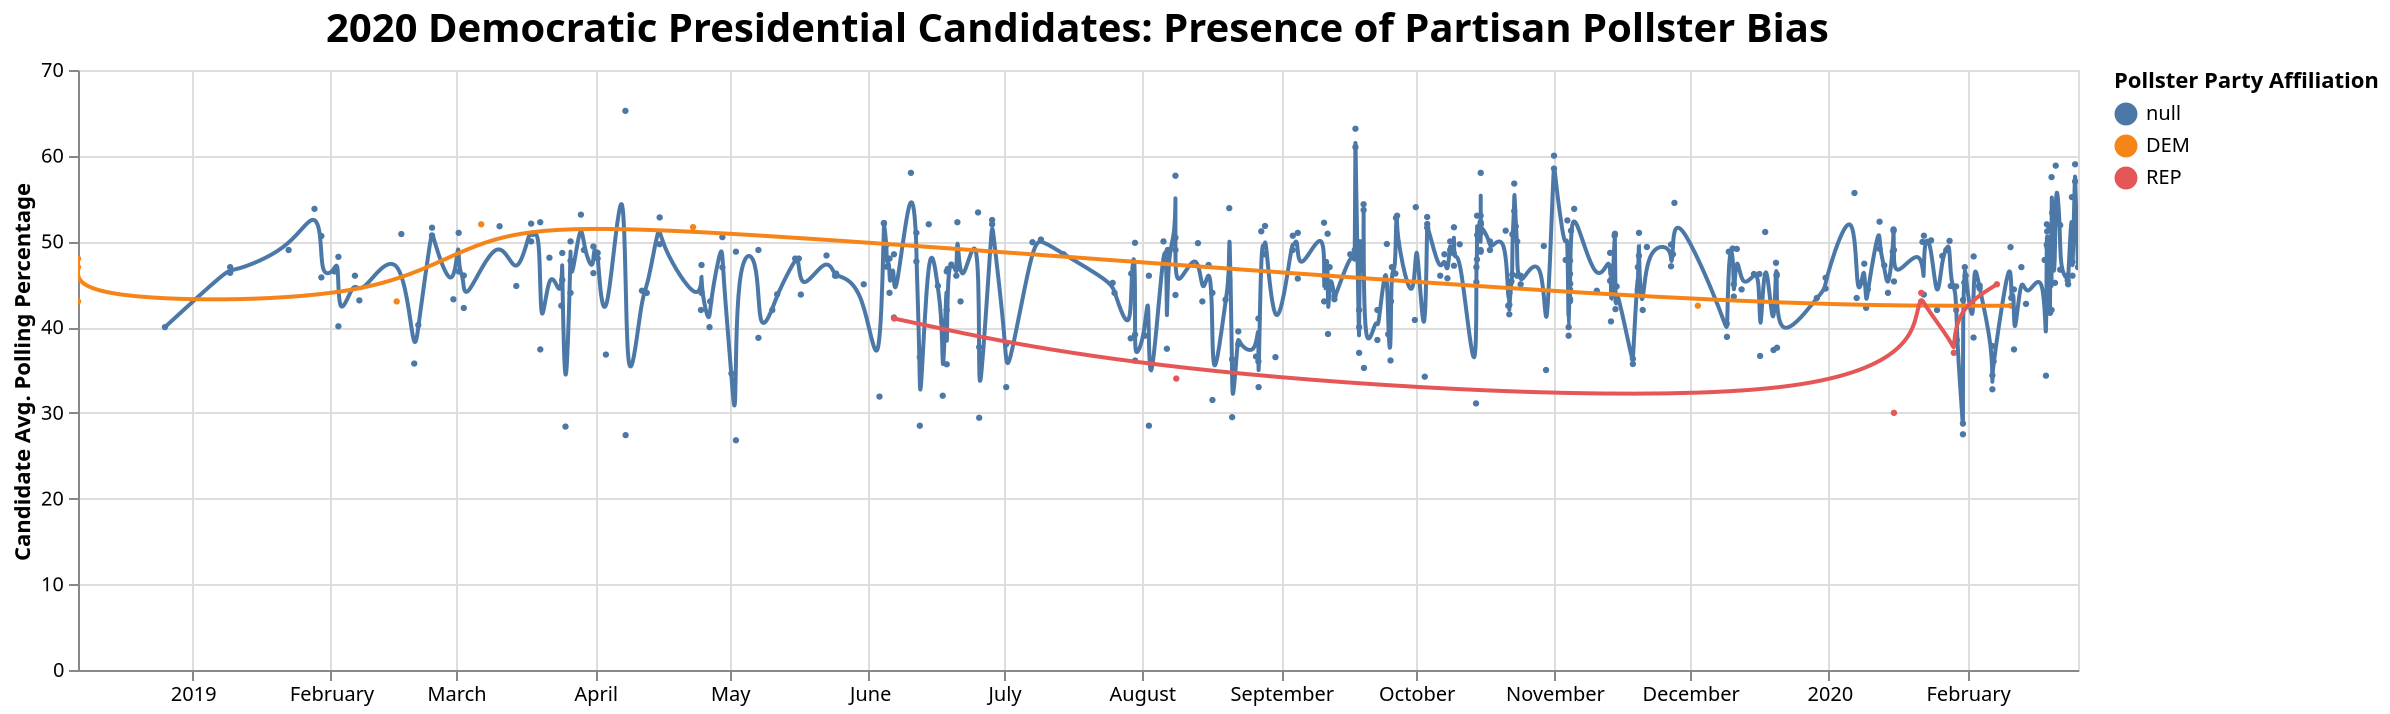 {
  "$schema": "https://vega.github.io/schema/vega/v5.json",
  "background": "white",
  "padding": 5,
  "width": 1000,
  "height": 300,
  "title": {
    "anchor": "middle",
    "offset": 5,
    "orient": "top",
    "text": "2020 Democratic Presidential Candidates: Presence of Partisan Pollster Bias",
    "frame": "group"
  },
  "style": "cell",
  "data": [
    {
      "name": "selector017_store"
    },
    {
      "name": "selector018_store"
    },
    {
      "name": "data-a3158197521d6144a8f8db180a5d67de",
      "values": [
        {
          "pollster": "Ipsos",
          "fte_grade": "B-",
          "pct": 47,
          "answer": "Sanders",
          "partisan": null,
          "created_at": "2/25/20 15:27",
          "candidate_party": "DEM",
          "candidate_name": "Bernard Sanders"
        },
        {
          "pollster": "YouGov",
          "fte_grade": "B-",
          "pct": 47,
          "answer": "Biden",
          "partisan": null,
          "created_at": "2/23/20 10:39",
          "candidate_party": "DEM",
          "candidate_name": "Joseph R. Biden Jr."
        },
        {
          "pollster": "YouGov",
          "fte_grade": "B-",
          "pct": 42,
          "answer": "Bloomberg",
          "partisan": null,
          "created_at": "2/23/20 10:39",
          "candidate_party": "DEM",
          "candidate_name": "Michael Bloomberg"
        },
        {
          "pollster": "YouGov",
          "fte_grade": "B-",
          "pct": 44,
          "answer": "Buttigieg",
          "partisan": null,
          "created_at": "2/23/20 10:39",
          "candidate_party": "DEM",
          "candidate_name": "Pete Buttigieg"
        },
        {
          "pollster": "YouGov",
          "fte_grade": "B-",
          "pct": 44,
          "answer": "Klobuchar",
          "partisan": null,
          "created_at": "2/23/20 10:39",
          "candidate_party": "DEM",
          "candidate_name": "Amy Klobuchar"
        },
        {
          "pollster": "YouGov",
          "fte_grade": "B-",
          "pct": 47,
          "answer": "Sanders",
          "partisan": null,
          "created_at": "2/23/20 10:39",
          "candidate_party": "DEM",
          "candidate_name": "Bernard Sanders"
        },
        {
          "pollster": "YouGov",
          "fte_grade": "B-",
          "pct": 46,
          "answer": "Warren",
          "partisan": null,
          "created_at": "2/23/20 10:39",
          "candidate_party": "DEM",
          "candidate_name": "Elizabeth Warren"
        },
        {
          "pollster": "AtlasIntel",
          "fte_grade": null,
          "pct": 51.9,
          "answer": "Sanders",
          "partisan": null,
          "created_at": "2/21/20 16:03",
          "candidate_party": "DEM",
          "candidate_name": "Bernard Sanders"
        },
        {
          "pollster": "AtlasIntel",
          "fte_grade": null,
          "pct": 47.5,
          "answer": "Warren",
          "partisan": null,
          "created_at": "2/21/20 16:04",
          "candidate_party": "DEM",
          "candidate_name": "Elizabeth Warren"
        },
        {
          "pollster": "AtlasIntel",
          "fte_grade": null,
          "pct": 43.7,
          "answer": "Biden",
          "partisan": null,
          "created_at": "2/21/20 16:04",
          "candidate_party": "DEM",
          "candidate_name": "Joseph R. Biden Jr."
        },
        {
          "pollster": "AtlasIntel",
          "fte_grade": null,
          "pct": 48.9,
          "answer": "Buttigieg",
          "partisan": null,
          "created_at": "2/21/20 16:04",
          "candidate_party": "DEM",
          "candidate_name": "Pete Buttigieg"
        },
        {
          "pollster": "Siena College",
          "fte_grade": "A-",
          "pct": 55,
          "answer": "Biden",
          "partisan": null,
          "created_at": "2/24/20 06:46",
          "candidate_party": "DEM",
          "candidate_name": "Joseph R. Biden Jr."
        },
        {
          "pollster": "Siena College",
          "fte_grade": "A-",
          "pct": 58,
          "answer": "Bloomberg",
          "partisan": null,
          "created_at": "2/24/20 06:46",
          "candidate_party": "DEM",
          "candidate_name": "Michael Bloomberg"
        },
        {
          "pollster": "Siena College",
          "fte_grade": "A-",
          "pct": 56,
          "answer": "Buttigieg",
          "partisan": null,
          "created_at": "2/24/20 06:46",
          "candidate_party": "DEM",
          "candidate_name": "Pete Buttigieg"
        },
        {
          "pollster": "Siena College",
          "fte_grade": "A-",
          "pct": 53,
          "answer": "Klobuchar",
          "partisan": null,
          "created_at": "2/24/20 06:46",
          "candidate_party": "DEM",
          "candidate_name": "Amy Klobuchar"
        },
        {
          "pollster": "Siena College",
          "fte_grade": "A-",
          "pct": 56,
          "answer": "Sanders",
          "partisan": null,
          "created_at": "2/24/20 06:46",
          "candidate_party": "DEM",
          "candidate_name": "Bernard Sanders"
        },
        {
          "pollster": "Siena College",
          "fte_grade": "A-",
          "pct": 53,
          "answer": "Warren",
          "partisan": null,
          "created_at": "2/24/20 06:46",
          "candidate_party": "DEM",
          "candidate_name": "Elizabeth Warren"
        },
        {
          "pollster": "YouGov",
          "fte_grade": "B-",
          "pct": 46,
          "answer": "Biden",
          "partisan": null,
          "created_at": "2/23/20 08:20",
          "candidate_party": "DEM",
          "candidate_name": "Joseph R. Biden Jr."
        },
        {
          "pollster": "YouGov",
          "fte_grade": "B-",
          "pct": 44,
          "answer": "Buttigieg",
          "partisan": null,
          "created_at": "2/23/20 08:20",
          "candidate_party": "DEM",
          "candidate_name": "Pete Buttigieg"
        },
        {
          "pollster": "YouGov",
          "fte_grade": "B-",
          "pct": 43,
          "answer": "Klobuchar",
          "partisan": null,
          "created_at": "2/23/20 08:20",
          "candidate_party": "DEM",
          "candidate_name": "Amy Klobuchar"
        },
        {
          "pollster": "YouGov",
          "fte_grade": "B-",
          "pct": 47,
          "answer": "Sanders",
          "partisan": null,
          "created_at": "2/23/20 08:20",
          "candidate_party": "DEM",
          "candidate_name": "Bernard Sanders"
        },
        {
          "pollster": "YouGov",
          "fte_grade": "B-",
          "pct": 45,
          "answer": "Warren",
          "partisan": null,
          "created_at": "2/23/20 08:20",
          "candidate_party": "DEM",
          "candidate_name": "Elizabeth Warren"
        },
        {
          "pollster": "YouGov",
          "fte_grade": "B-",
          "pct": 47,
          "answer": "Biden",
          "partisan": null,
          "created_at": "2/23/20 08:20",
          "candidate_party": "DEM",
          "candidate_name": "Joseph R. Biden Jr."
        },
        {
          "pollster": "YouGov",
          "fte_grade": "B-",
          "pct": 47,
          "answer": "Buttigieg",
          "partisan": null,
          "created_at": "2/23/20 08:20",
          "candidate_party": "DEM",
          "candidate_name": "Pete Buttigieg"
        },
        {
          "pollster": "YouGov",
          "fte_grade": "B-",
          "pct": 44,
          "answer": "Klobuchar",
          "partisan": null,
          "created_at": "2/23/20 08:20",
          "candidate_party": "DEM",
          "candidate_name": "Amy Klobuchar"
        },
        {
          "pollster": "YouGov",
          "fte_grade": "B-",
          "pct": 48,
          "answer": "Sanders",
          "partisan": null,
          "created_at": "2/23/20 08:20",
          "candidate_party": "DEM",
          "candidate_name": "Bernard Sanders"
        },
        {
          "pollster": "YouGov",
          "fte_grade": "B-",
          "pct": 46,
          "answer": "Warren",
          "partisan": null,
          "created_at": "2/23/20 08:20",
          "candidate_party": "DEM",
          "candidate_name": "Elizabeth Warren"
        },
        {
          "pollster": "YouGov",
          "fte_grade": "B-",
          "pct": 45,
          "answer": "Biden",
          "partisan": null,
          "created_at": "2/23/20 08:20",
          "candidate_party": "DEM",
          "candidate_name": "Joseph R. Biden Jr."
        },
        {
          "pollster": "YouGov",
          "fte_grade": "B-",
          "pct": 45,
          "answer": "Buttigieg",
          "partisan": null,
          "created_at": "2/23/20 08:20",
          "candidate_party": "DEM",
          "candidate_name": "Pete Buttigieg"
        },
        {
          "pollster": "YouGov",
          "fte_grade": "B-",
          "pct": 44,
          "answer": "Klobuchar",
          "partisan": null,
          "created_at": "2/23/20 08:20",
          "candidate_party": "DEM",
          "candidate_name": "Amy Klobuchar"
        },
        {
          "pollster": "YouGov",
          "fte_grade": "B-",
          "pct": 46,
          "answer": "Sanders",
          "partisan": null,
          "created_at": "2/23/20 08:21",
          "candidate_party": "DEM",
          "candidate_name": "Bernard Sanders"
        },
        {
          "pollster": "YouGov",
          "fte_grade": "B-",
          "pct": 46,
          "answer": "Warren",
          "partisan": null,
          "created_at": "2/23/20 08:21",
          "candidate_party": "DEM",
          "candidate_name": "Elizabeth Warren"
        },
        {
          "pollster": "Goucher College",
          "fte_grade": null,
          "pct": 60,
          "answer": "Biden",
          "partisan": null,
          "created_at": "2/25/20 00:04",
          "candidate_party": "DEM",
          "candidate_name": "Joseph R. Biden Jr."
        },
        {
          "pollster": "Goucher College",
          "fte_grade": null,
          "pct": 59,
          "answer": "Bloomberg",
          "partisan": null,
          "created_at": "2/25/20 00:04",
          "candidate_party": "DEM",
          "candidate_name": "Michael Bloomberg"
        },
        {
          "pollster": "Goucher College",
          "fte_grade": null,
          "pct": 58,
          "answer": "Buttigieg",
          "partisan": null,
          "created_at": "2/25/20 00:04",
          "candidate_party": "DEM",
          "candidate_name": "Pete Buttigieg"
        },
        {
          "pollster": "Goucher College",
          "fte_grade": null,
          "pct": 52,
          "answer": "Gabbard",
          "partisan": null,
          "created_at": "2/25/20 00:05",
          "candidate_party": "DEM",
          "candidate_name": "Tulsi Gabbard"
        },
        {
          "pollster": "Goucher College",
          "fte_grade": null,
          "pct": 59,
          "answer": "Klobuchar",
          "partisan": null,
          "created_at": "2/25/20 00:05",
          "candidate_party": "DEM",
          "candidate_name": "Amy Klobuchar"
        },
        {
          "pollster": "Goucher College",
          "fte_grade": null,
          "pct": 61,
          "answer": "Sanders",
          "partisan": null,
          "created_at": "2/25/20 00:05",
          "candidate_party": "DEM",
          "candidate_name": "Bernard Sanders"
        },
        {
          "pollster": "Goucher College",
          "fte_grade": null,
          "pct": 54,
          "answer": "Steyer",
          "partisan": null,
          "created_at": "2/25/20 00:05",
          "candidate_party": "DEM",
          "candidate_name": "Tom Steyer"
        },
        {
          "pollster": "Goucher College",
          "fte_grade": null,
          "pct": 59,
          "answer": "Warren",
          "partisan": null,
          "created_at": "2/25/20 00:05",
          "candidate_party": "DEM",
          "candidate_name": "Elizabeth Warren"
        },
        {
          "pollster": "Emerson College",
          "fte_grade": "A-",
          "pct": 48.2,
          "answer": "Biden",
          "partisan": null,
          "created_at": "2/18/20 21:04",
          "candidate_party": "DEM",
          "candidate_name": "Joseph R. Biden Jr."
        },
        {
          "pollster": "Emerson College",
          "fte_grade": "A-",
          "pct": 50.6,
          "answer": "Sanders",
          "partisan": null,
          "created_at": "2/18/20 21:04",
          "candidate_party": "DEM",
          "candidate_name": "Bernard Sanders"
        },
        {
          "pollster": "Emerson College",
          "fte_grade": "A-",
          "pct": 49.1,
          "answer": "Klobuchar",
          "partisan": null,
          "created_at": "2/18/20 21:04",
          "candidate_party": "DEM",
          "candidate_name": "Amy Klobuchar"
        },
        {
          "pollster": "Emerson College",
          "fte_grade": "A-",
          "pct": 48.9,
          "answer": "Bloomberg",
          "partisan": null,
          "created_at": "2/18/20 21:04",
          "candidate_party": "DEM",
          "candidate_name": "Michael Bloomberg"
        },
        {
          "pollster": "Emerson College",
          "fte_grade": "A-",
          "pct": 49.4,
          "answer": "Buttigieg",
          "partisan": null,
          "created_at": "2/18/20 21:04",
          "candidate_party": "DEM",
          "candidate_name": "Pete Buttigieg"
        },
        {
          "pollster": "Quinnipiac University",
          "fte_grade": "B+",
          "pct": 47,
          "answer": "Biden",
          "partisan": null,
          "created_at": "2/20/20 12:05",
          "candidate_party": "DEM",
          "candidate_name": "Joseph R. Biden Jr."
        },
        {
          "pollster": "Quinnipiac University",
          "fte_grade": "B+",
          "pct": 48,
          "answer": "Sanders",
          "partisan": null,
          "created_at": "2/20/20 12:05",
          "candidate_party": "DEM",
          "candidate_name": "Bernard Sanders"
        },
        {
          "pollster": "Quinnipiac University",
          "fte_grade": "B+",
          "pct": 45,
          "answer": "Warren",
          "partisan": null,
          "created_at": "2/20/20 12:05",
          "candidate_party": "DEM",
          "candidate_name": "Elizabeth Warren"
        },
        {
          "pollster": "Quinnipiac University",
          "fte_grade": "B+",
          "pct": 45,
          "answer": "Buttigieg",
          "partisan": null,
          "created_at": "2/20/20 12:05",
          "candidate_party": "DEM",
          "candidate_name": "Pete Buttigieg"
        },
        {
          "pollster": "Quinnipiac University",
          "fte_grade": "B+",
          "pct": 45,
          "answer": "Klobuchar",
          "partisan": null,
          "created_at": "2/20/20 12:05",
          "candidate_party": "DEM",
          "candidate_name": "Amy Klobuchar"
        },
        {
          "pollster": "Quinnipiac University",
          "fte_grade": "B+",
          "pct": 47,
          "answer": "Bloomberg",
          "partisan": null,
          "created_at": "2/20/20 12:05",
          "candidate_party": "DEM",
          "candidate_name": "Michael Bloomberg"
        },
        {
          "pollster": "Quinnipiac University",
          "fte_grade": "B+",
          "pct": 50,
          "answer": "Biden",
          "partisan": null,
          "created_at": "2/20/20 12:05",
          "candidate_party": "DEM",
          "candidate_name": "Joseph R. Biden Jr."
        },
        {
          "pollster": "Quinnipiac University",
          "fte_grade": "B+",
          "pct": 48,
          "answer": "Sanders",
          "partisan": null,
          "created_at": "2/20/20 12:05",
          "candidate_party": "DEM",
          "candidate_name": "Bernard Sanders"
        },
        {
          "pollster": "Quinnipiac University",
          "fte_grade": "B+",
          "pct": 47,
          "answer": "Warren",
          "partisan": null,
          "created_at": "2/20/20 12:05",
          "candidate_party": "DEM",
          "candidate_name": "Elizabeth Warren"
        },
        {
          "pollster": "Quinnipiac University",
          "fte_grade": "B+",
          "pct": 47,
          "answer": "Buttigieg",
          "partisan": null,
          "created_at": "2/20/20 12:05",
          "candidate_party": "DEM",
          "candidate_name": "Pete Buttigieg"
        },
        {
          "pollster": "Quinnipiac University",
          "fte_grade": "B+",
          "pct": 49,
          "answer": "Klobuchar",
          "partisan": null,
          "created_at": "2/20/20 12:05",
          "candidate_party": "DEM",
          "candidate_name": "Amy Klobuchar"
        },
        {
          "pollster": "Quinnipiac University",
          "fte_grade": "B+",
          "pct": 48,
          "answer": "Bloomberg",
          "partisan": null,
          "created_at": "2/20/20 12:05",
          "candidate_party": "DEM",
          "candidate_name": "Michael Bloomberg"
        },
        {
          "pollster": "Quinnipiac University",
          "fte_grade": "B+",
          "pct": 42,
          "answer": "Biden",
          "partisan": null,
          "created_at": "2/20/20 12:05",
          "candidate_party": "DEM",
          "candidate_name": "Joseph R. Biden Jr."
        },
        {
          "pollster": "Quinnipiac University",
          "fte_grade": "B+",
          "pct": 43,
          "answer": "Sanders",
          "partisan": null,
          "created_at": "2/20/20 12:05",
          "candidate_party": "DEM",
          "candidate_name": "Bernard Sanders"
        },
        {
          "pollster": "Quinnipiac University",
          "fte_grade": "B+",
          "pct": 41,
          "answer": "Warren",
          "partisan": null,
          "created_at": "2/20/20 12:05",
          "candidate_party": "DEM",
          "candidate_name": "Elizabeth Warren"
        },
        {
          "pollster": "Quinnipiac University",
          "fte_grade": "B+",
          "pct": 41,
          "answer": "Buttigieg",
          "partisan": null,
          "created_at": "2/20/20 12:05",
          "candidate_party": "DEM",
          "candidate_name": "Pete Buttigieg"
        },
        {
          "pollster": "Quinnipiac University",
          "fte_grade": "B+",
          "pct": 39,
          "answer": "Klobuchar",
          "partisan": null,
          "created_at": "2/20/20 12:05",
          "candidate_party": "DEM",
          "candidate_name": "Amy Klobuchar"
        },
        {
          "pollster": "Quinnipiac University",
          "fte_grade": "B+",
          "pct": 41,
          "answer": "Bloomberg",
          "partisan": null,
          "created_at": "2/20/20 12:05",
          "candidate_party": "DEM",
          "candidate_name": "Michael Bloomberg"
        },
        {
          "pollster": "University of North Florida",
          "fte_grade": "A/B",
          "pct": 50,
          "answer": "Bloomberg",
          "partisan": null,
          "created_at": "2/19/20 22:16",
          "candidate_party": "DEM",
          "candidate_name": "Michael Bloomberg"
        },
        {
          "pollster": "University of North Florida",
          "fte_grade": "A/B",
          "pct": 49,
          "answer": "Biden",
          "partisan": null,
          "created_at": "2/19/20 22:16",
          "candidate_party": "DEM",
          "candidate_name": "Joseph R. Biden Jr."
        },
        {
          "pollster": "University of North Florida",
          "fte_grade": "A/B",
          "pct": 48,
          "answer": "Sanders",
          "partisan": null,
          "created_at": "2/19/20 22:16",
          "candidate_party": "DEM",
          "candidate_name": "Bernard Sanders"
        },
        {
          "pollster": "University of North Florida",
          "fte_grade": "A/B",
          "pct": 47,
          "answer": "Warren",
          "partisan": null,
          "created_at": "2/19/20 22:16",
          "candidate_party": "DEM",
          "candidate_name": "Elizabeth Warren"
        },
        {
          "pollster": "University of North Florida",
          "fte_grade": "A/B",
          "pct": 45,
          "answer": "Buttigieg",
          "partisan": null,
          "created_at": "2/19/20 22:16",
          "candidate_party": "DEM",
          "candidate_name": "Pete Buttigieg"
        },
        {
          "pollster": "University of North Florida",
          "fte_grade": "A/B",
          "pct": 44,
          "answer": "Klobuchar",
          "partisan": null,
          "created_at": "2/19/20 22:16",
          "candidate_party": "DEM",
          "candidate_name": "Amy Klobuchar"
        },
        {
          "pollster": "Roanoke College",
          "fte_grade": "B/C",
          "pct": 48,
          "answer": "Biden",
          "partisan": null,
          "created_at": "2/24/20 09:47",
          "candidate_party": "DEM",
          "candidate_name": "Joseph R. Biden Jr."
        },
        {
          "pollster": "Roanoke College",
          "fte_grade": "B/C",
          "pct": 49,
          "answer": "Sanders",
          "partisan": null,
          "created_at": "2/24/20 09:47",
          "candidate_party": "DEM",
          "candidate_name": "Bernard Sanders"
        },
        {
          "pollster": "Roanoke College",
          "fte_grade": "B/C",
          "pct": 48,
          "answer": "Warren",
          "partisan": null,
          "created_at": "2/24/20 09:47",
          "candidate_party": "DEM",
          "candidate_name": "Elizabeth Warren"
        },
        {
          "pollster": "Roanoke College",
          "fte_grade": "B/C",
          "pct": 47,
          "answer": "Buttigieg",
          "partisan": null,
          "created_at": "2/24/20 09:47",
          "candidate_party": "DEM",
          "candidate_name": "Pete Buttigieg"
        },
        {
          "pollster": "Roanoke College",
          "fte_grade": "B/C",
          "pct": 46,
          "answer": "Bloomberg",
          "partisan": null,
          "created_at": "2/24/20 09:47",
          "candidate_party": "DEM",
          "candidate_name": "Michael Bloomberg"
        },
        {
          "pollster": "Roanoke College",
          "fte_grade": "B/C",
          "pct": 46,
          "answer": "Klobuchar",
          "partisan": null,
          "created_at": "2/24/20 09:48",
          "candidate_party": "DEM",
          "candidate_name": "Amy Klobuchar"
        },
        {
          "pollster": "Ipsos",
          "fte_grade": "B-",
          "pct": 42,
          "answer": "Biden",
          "partisan": null,
          "created_at": "2/19/20 09:30",
          "candidate_party": "DEM",
          "candidate_name": "Joseph R. Biden Jr."
        },
        {
          "pollster": "Ipsos",
          "fte_grade": "B-",
          "pct": 43,
          "answer": "Sanders",
          "partisan": null,
          "created_at": "2/19/20 09:30",
          "candidate_party": "DEM",
          "candidate_name": "Bernard Sanders"
        },
        {
          "pollster": "Ipsos",
          "fte_grade": "B-",
          "pct": 40,
          "answer": "Warren",
          "partisan": null,
          "created_at": "2/19/20 09:30",
          "candidate_party": "DEM",
          "candidate_name": "Elizabeth Warren"
        },
        {
          "pollster": "Ipsos",
          "fte_grade": "B-",
          "pct": 43,
          "answer": "Buttigieg",
          "partisan": null,
          "created_at": "2/19/20 09:31",
          "candidate_party": "DEM",
          "candidate_name": "Pete Buttigieg"
        },
        {
          "pollster": "Ipsos",
          "fte_grade": "B-",
          "pct": 44,
          "answer": "Bloomberg",
          "partisan": null,
          "created_at": "2/19/20 09:31",
          "candidate_party": "DEM",
          "candidate_name": "Michael Bloomberg"
        },
        {
          "pollster": "Ipsos",
          "fte_grade": "B-",
          "pct": 39,
          "answer": "Klobuchar",
          "partisan": null,
          "created_at": "2/19/20 09:31",
          "candidate_party": "DEM",
          "candidate_name": "Amy Klobuchar"
        },
        {
          "pollster": "NBC News/Wall Street Journal",
          "fte_grade": "A/B",
          "pct": 52,
          "answer": "Biden",
          "partisan": null,
          "created_at": "2/18/20 16:59",
          "candidate_party": "DEM",
          "candidate_name": "Joseph R. Biden Jr."
        },
        {
          "pollster": "NBC News/Wall Street Journal",
          "fte_grade": "A/B",
          "pct": 50,
          "answer": "Sanders",
          "partisan": null,
          "created_at": "2/18/20 16:59",
          "candidate_party": "DEM",
          "candidate_name": "Bernard Sanders"
        },
        {
          "pollster": "NBC News/Wall Street Journal",
          "fte_grade": "A/B",
          "pct": 50,
          "answer": "Bloomberg",
          "partisan": null,
          "created_at": "2/18/20 16:59",
          "candidate_party": "DEM",
          "candidate_name": "Michael Bloomberg"
        },
        {
          "pollster": "NBC News/Wall Street Journal",
          "fte_grade": "A/B",
          "pct": 48,
          "answer": "Buttigieg",
          "partisan": null,
          "created_at": "2/18/20 16:59",
          "candidate_party": "DEM",
          "candidate_name": "Pete Buttigieg"
        },
        {
          "pollster": "NBC News/Wall Street Journal",
          "fte_grade": "A/B",
          "pct": 48,
          "answer": "Klobuchar",
          "partisan": null,
          "created_at": "2/18/20 16:59",
          "candidate_party": "DEM",
          "candidate_name": "Amy Klobuchar"
        },
        {
          "pollster": "ABC News/Washington Post",
          "fte_grade": "A+",
          "pct": 52,
          "answer": "Biden",
          "partisan": null,
          "created_at": "2/19/20 06:04",
          "candidate_party": "DEM",
          "candidate_name": "Joseph R. Biden Jr."
        },
        {
          "pollster": "ABC News/Washington Post",
          "fte_grade": "A+",
          "pct": 53,
          "answer": "Sanders",
          "partisan": null,
          "created_at": "2/19/20 06:04",
          "candidate_party": "DEM",
          "candidate_name": "Bernard Sanders"
        },
        {
          "pollster": "ABC News/Washington Post",
          "fte_grade": "A+",
          "pct": 50,
          "answer": "Warren",
          "partisan": null,
          "created_at": "2/19/20 06:04",
          "candidate_party": "DEM",
          "candidate_name": "Elizabeth Warren"
        },
        {
          "pollster": "ABC News/Washington Post",
          "fte_grade": "A+",
          "pct": 52,
          "answer": "Bloomberg",
          "partisan": null,
          "created_at": "2/19/20 06:05",
          "candidate_party": "DEM",
          "candidate_name": "Michael Bloomberg"
        },
        {
          "pollster": "ABC News/Washington Post",
          "fte_grade": "A+",
          "pct": 50,
          "answer": "Buttigieg",
          "partisan": null,
          "created_at": "2/19/20 06:05",
          "candidate_party": "DEM",
          "candidate_name": "Pete Buttigieg"
        },
        {
          "pollster": "ABC News/Washington Post",
          "fte_grade": "A+",
          "pct": 48,
          "answer": "Klobuchar",
          "partisan": null,
          "created_at": "2/19/20 06:05",
          "candidate_party": "DEM",
          "candidate_name": "Amy Klobuchar"
        },
        {
          "pollster": "ABC News/Washington Post",
          "fte_grade": "A+",
          "pct": 52,
          "answer": "Biden",
          "partisan": null,
          "created_at": "2/19/20 06:05",
          "candidate_party": "DEM",
          "candidate_name": "Joseph R. Biden Jr."
        },
        {
          "pollster": "ABC News/Washington Post",
          "fte_grade": "A+",
          "pct": 51,
          "answer": "Sanders",
          "partisan": null,
          "created_at": "2/19/20 06:05",
          "candidate_party": "DEM",
          "candidate_name": "Bernard Sanders"
        },
        {
          "pollster": "ABC News/Washington Post",
          "fte_grade": "A+",
          "pct": 48,
          "answer": "Warren",
          "partisan": null,
          "created_at": "2/19/20 06:05",
          "candidate_party": "DEM",
          "candidate_name": "Elizabeth Warren"
        },
        {
          "pollster": "ABC News/Washington Post",
          "fte_grade": "A+",
          "pct": 50,
          "answer": "Bloomberg",
          "partisan": null,
          "created_at": "2/19/20 06:05",
          "candidate_party": "DEM",
          "candidate_name": "Michael Bloomberg"
        },
        {
          "pollster": "ABC News/Washington Post",
          "fte_grade": "A+",
          "pct": 49,
          "answer": "Buttigieg",
          "partisan": null,
          "created_at": "2/19/20 06:05",
          "candidate_party": "DEM",
          "candidate_name": "Pete Buttigieg"
        },
        {
          "pollster": "ABC News/Washington Post",
          "fte_grade": "A+",
          "pct": 48,
          "answer": "Klobuchar",
          "partisan": null,
          "created_at": "2/19/20 06:05",
          "candidate_party": "DEM",
          "candidate_name": "Amy Klobuchar"
        },
        {
          "pollster": "SurveyUSA",
          "fte_grade": "A",
          "pct": 48,
          "answer": "Biden",
          "partisan": null,
          "created_at": "2/19/20 10:25",
          "candidate_party": "DEM",
          "candidate_name": "Joseph R. Biden Jr."
        },
        {
          "pollster": "SurveyUSA",
          "fte_grade": "A",
          "pct": 48,
          "answer": "Buttigieg",
          "partisan": null,
          "created_at": "2/19/20 10:25",
          "candidate_party": "DEM",
          "candidate_name": "Pete Buttigieg"
        },
        {
          "pollster": "SurveyUSA",
          "fte_grade": "A",
          "pct": 46,
          "answer": "Warren",
          "partisan": null,
          "created_at": "2/19/20 10:25",
          "candidate_party": "DEM",
          "candidate_name": "Elizabeth Warren"
        },
        {
          "pollster": "SurveyUSA",
          "fte_grade": "A",
          "pct": 50,
          "answer": "Sanders",
          "partisan": null,
          "created_at": "2/19/20 10:25",
          "candidate_party": "DEM",
          "candidate_name": "Bernard Sanders"
        },
        {
          "pollster": "SurveyUSA",
          "fte_grade": "A",
          "pct": 50,
          "answer": "Bloomberg",
          "partisan": null,
          "created_at": "2/19/20 10:25",
          "candidate_party": "DEM",
          "candidate_name": "Michael Bloomberg"
        },
        {
          "pollster": "SurveyUSA",
          "fte_grade": "A",
          "pct": 44,
          "answer": "Klobuchar",
          "partisan": null,
          "created_at": "2/19/20 10:25",
          "candidate_party": "DEM",
          "candidate_name": "Amy Klobuchar"
        },
        {
          "pollster": "SurveyUSA",
          "fte_grade": "A",
          "pct": 42,
          "answer": "Steyer",
          "partisan": null,
          "created_at": "2/19/20 10:25",
          "candidate_party": "DEM",
          "candidate_name": "Tom Steyer"
        },
        {
          "pollster": "Morning Consult",
          "fte_grade": "B/C",
          "pct": 46,
          "answer": "Bloomberg",
          "partisan": null,
          "created_at": "2/19/20 05:04",
          "candidate_party": "DEM",
          "candidate_name": "Michael Bloomberg"
        },
        {
          "pollster": "Morning Consult",
          "fte_grade": "B/C",
          "pct": 46,
          "answer": "Sanders",
          "partisan": null,
          "created_at": "2/19/20 05:04",
          "candidate_party": "DEM",
          "candidate_name": "Bernard Sanders"
        },
        {
          "pollster": "Morning Consult",
          "fte_grade": "B/C",
          "pct": 45,
          "answer": "Biden",
          "partisan": null,
          "created_at": "2/19/20 05:04",
          "candidate_party": "DEM",
          "candidate_name": "Joseph R. Biden Jr."
        },
        {
          "pollster": "Morning Consult",
          "fte_grade": "B/C",
          "pct": 44,
          "answer": "Buttigieg",
          "partisan": null,
          "created_at": "2/19/20 05:04",
          "candidate_party": "DEM",
          "candidate_name": "Pete Buttigieg"
        },
        {
          "pollster": "Morning Consult",
          "fte_grade": "B/C",
          "pct": 44,
          "answer": "Warren",
          "partisan": null,
          "created_at": "2/19/20 05:04",
          "candidate_party": "DEM",
          "candidate_name": "Elizabeth Warren"
        },
        {
          "pollster": "Marist College",
          "fte_grade": "A+",
          "pct": 50,
          "answer": "Biden",
          "partisan": null,
          "created_at": "2/18/20 04:58",
          "candidate_party": "DEM",
          "candidate_name": "Joseph R. Biden Jr."
        },
        {
          "pollster": "Marist College",
          "fte_grade": "A+",
          "pct": 48,
          "answer": "Bloomberg",
          "partisan": null,
          "created_at": "2/18/20 04:58",
          "candidate_party": "DEM",
          "candidate_name": "Michael Bloomberg"
        },
        {
          "pollster": "Marist College",
          "fte_grade": "A+",
          "pct": 47,
          "answer": "Buttigieg",
          "partisan": null,
          "created_at": "2/18/20 04:58",
          "candidate_party": "DEM",
          "candidate_name": "Pete Buttigieg"
        },
        {
          "pollster": "Marist College",
          "fte_grade": "A+",
          "pct": 47,
          "answer": "Klobuchar",
          "partisan": null,
          "created_at": "2/18/20 04:58",
          "candidate_party": "DEM",
          "candidate_name": "Amy Klobuchar"
        },
        {
          "pollster": "Marist College",
          "fte_grade": "A+",
          "pct": 48,
          "answer": "Sanders",
          "partisan": null,
          "created_at": "2/18/20 04:58",
          "candidate_party": "DEM",
          "candidate_name": "Bernard Sanders"
        },
        {
          "pollster": "Marist College",
          "fte_grade": "A+",
          "pct": 47,
          "answer": "Warren",
          "partisan": null,
          "created_at": "2/18/20 04:58",
          "candidate_party": "DEM",
          "candidate_name": "Elizabeth Warren"
        },
        {
          "pollster": "SurveyUSA",
          "fte_grade": "A",
          "pct": 49,
          "answer": "Biden",
          "partisan": null,
          "created_at": "2/19/20 17:46",
          "candidate_party": "DEM",
          "candidate_name": "Joseph R. Biden Jr."
        },
        {
          "pollster": "SurveyUSA",
          "fte_grade": "A",
          "pct": 50,
          "answer": "Sanders",
          "partisan": null,
          "created_at": "2/19/20 17:46",
          "candidate_party": "DEM",
          "candidate_name": "Bernard Sanders"
        },
        {
          "pollster": "SurveyUSA",
          "fte_grade": "A",
          "pct": 44,
          "answer": "Warren",
          "partisan": null,
          "created_at": "2/19/20 17:46",
          "candidate_party": "DEM",
          "candidate_name": "Elizabeth Warren"
        },
        {
          "pollster": "SurveyUSA",
          "fte_grade": "A",
          "pct": 45,
          "answer": "Buttigieg",
          "partisan": null,
          "created_at": "2/19/20 17:46",
          "candidate_party": "DEM",
          "candidate_name": "Pete Buttigieg"
        },
        {
          "pollster": "SurveyUSA",
          "fte_grade": "A",
          "pct": 49,
          "answer": "Bloomberg",
          "partisan": null,
          "created_at": "2/19/20 17:46",
          "candidate_party": "DEM",
          "candidate_name": "Michael Bloomberg"
        },
        {
          "pollster": "SurveyUSA",
          "fte_grade": "A",
          "pct": 42,
          "answer": "Klobuchar",
          "partisan": null,
          "created_at": "2/19/20 17:47",
          "candidate_party": "DEM",
          "candidate_name": "Amy Klobuchar"
        },
        {
          "pollster": "SurveyUSA",
          "fte_grade": "A",
          "pct": 59,
          "answer": "Bloomberg",
          "partisan": null,
          "created_at": "2/19/20 17:54",
          "candidate_party": "DEM",
          "candidate_name": "Michael Bloomberg"
        },
        {
          "pollster": "SurveyUSA",
          "fte_grade": "A",
          "pct": 58,
          "answer": "Sanders",
          "partisan": null,
          "created_at": "2/19/20 17:54",
          "candidate_party": "DEM",
          "candidate_name": "Bernard Sanders"
        },
        {
          "pollster": "SurveyUSA",
          "fte_grade": "A",
          "pct": 57,
          "answer": "Biden",
          "partisan": null,
          "created_at": "2/19/20 17:54",
          "candidate_party": "DEM",
          "candidate_name": "Joseph R. Biden Jr."
        },
        {
          "pollster": "SurveyUSA",
          "fte_grade": "A",
          "pct": 56,
          "answer": "Buttigieg",
          "partisan": null,
          "created_at": "2/19/20 17:54",
          "candidate_party": "DEM",
          "candidate_name": "Pete Buttigieg"
        },
        {
          "pollster": "SurveyUSA",
          "fte_grade": "A",
          "pct": 54,
          "answer": "Warren",
          "partisan": null,
          "created_at": "2/19/20 21:33",
          "candidate_party": "DEM",
          "candidate_name": "Elizabeth Warren"
        },
        {
          "pollster": "SurveyUSA",
          "fte_grade": "A",
          "pct": 52,
          "answer": "Klobuchar",
          "partisan": null,
          "created_at": "2/19/20 21:33",
          "candidate_party": "DEM",
          "candidate_name": "Amy Klobuchar"
        },
        {
          "pollster": "SurveyUSA",
          "fte_grade": "A",
          "pct": 54,
          "answer": "Steyer",
          "partisan": null,
          "created_at": "2/19/20 21:33",
          "candidate_party": "DEM",
          "candidate_name": "Tom Steyer"
        },
        {
          "pollster": "Fairleigh Dickinson University (PublicMind)",
          "fte_grade": "A/B",
          "pct": 52,
          "answer": "Sanders",
          "partisan": null,
          "created_at": "2/18/20 16:49",
          "candidate_party": "DEM",
          "candidate_name": "Bernard Sanders"
        },
        {
          "pollster": "Fairleigh Dickinson University (PublicMind)",
          "fte_grade": "A/B",
          "pct": 52,
          "answer": "Biden",
          "partisan": null,
          "created_at": "2/18/20 16:50",
          "candidate_party": "DEM",
          "candidate_name": "Joseph R. Biden Jr."
        },
        {
          "pollster": "Fairleigh Dickinson University (PublicMind)",
          "fte_grade": "A/B",
          "pct": 49,
          "answer": "Warren",
          "partisan": null,
          "created_at": "2/18/20 16:50",
          "candidate_party": "DEM",
          "candidate_name": "Elizabeth Warren"
        },
        {
          "pollster": "Fairleigh Dickinson University (PublicMind)",
          "fte_grade": "A/B",
          "pct": 55,
          "answer": "Bloomberg",
          "partisan": null,
          "created_at": "2/18/20 16:50",
          "candidate_party": "DEM",
          "candidate_name": "Michael Bloomberg"
        },
        {
          "pollster": "Fairleigh Dickinson University (PublicMind)",
          "fte_grade": "A/B",
          "pct": 47,
          "answer": "Buttigieg",
          "partisan": null,
          "created_at": "2/18/20 16:50",
          "candidate_party": "DEM",
          "candidate_name": "Pete Buttigieg"
        },
        {
          "pollster": "Fairleigh Dickinson University (PublicMind)",
          "fte_grade": "A/B",
          "pct": 45,
          "answer": "Klobuchar",
          "partisan": null,
          "created_at": "2/18/20 16:50",
          "candidate_party": "DEM",
          "candidate_name": "Amy Klobuchar"
        },
        {
          "pollster": "Fairleigh Dickinson University (PublicMind)",
          "fte_grade": "A/B",
          "pct": 53,
          "answer": "Sanders",
          "partisan": null,
          "created_at": "2/18/20 18:22",
          "candidate_party": "DEM",
          "candidate_name": "Bernard Sanders"
        },
        {
          "pollster": "Fairleigh Dickinson University (PublicMind)",
          "fte_grade": "A/B",
          "pct": 53,
          "answer": "Biden",
          "partisan": null,
          "created_at": "2/18/20 18:22",
          "candidate_party": "DEM",
          "candidate_name": "Joseph R. Biden Jr."
        },
        {
          "pollster": "Fairleigh Dickinson University (PublicMind)",
          "fte_grade": "A/B",
          "pct": 50,
          "answer": "Warren",
          "partisan": null,
          "created_at": "2/18/20 18:22",
          "candidate_party": "DEM",
          "candidate_name": "Elizabeth Warren"
        },
        {
          "pollster": "Fairleigh Dickinson University (PublicMind)",
          "fte_grade": "A/B",
          "pct": 56,
          "answer": "Bloomberg",
          "partisan": null,
          "created_at": "2/18/20 18:22",
          "candidate_party": "DEM",
          "candidate_name": "Michael Bloomberg"
        },
        {
          "pollster": "Fairleigh Dickinson University (PublicMind)",
          "fte_grade": "A/B",
          "pct": 48,
          "answer": "Buttigieg",
          "partisan": null,
          "created_at": "2/18/20 18:22",
          "candidate_party": "DEM",
          "candidate_name": "Pete Buttigieg"
        },
        {
          "pollster": "Fairleigh Dickinson University (PublicMind)",
          "fte_grade": "A/B",
          "pct": 47,
          "answer": "Klobuchar",
          "partisan": null,
          "created_at": "2/18/20 18:22",
          "candidate_party": "DEM",
          "candidate_name": "Amy Klobuchar"
        },
        {
          "pollster": "YouGov",
          "fte_grade": "B-",
          "pct": 59.9,
          "answer": "Biden",
          "partisan": null,
          "created_at": "2/20/20 16:15",
          "candidate_party": "DEM",
          "candidate_name": "Joseph R. Biden Jr."
        },
        {
          "pollster": "YouGov",
          "fte_grade": "B-",
          "pct": 59.1,
          "answer": "Warren",
          "partisan": null,
          "created_at": "2/20/20 16:15",
          "candidate_party": "DEM",
          "candidate_name": "Elizabeth Warren"
        },
        {
          "pollster": "YouGov",
          "fte_grade": "B-",
          "pct": 61.4,
          "answer": "Sanders",
          "partisan": null,
          "created_at": "2/20/20 16:15",
          "candidate_party": "DEM",
          "candidate_name": "Bernard Sanders"
        },
        {
          "pollster": "YouGov",
          "fte_grade": "B-",
          "pct": 56.6,
          "answer": "Bloomberg",
          "partisan": null,
          "created_at": "2/20/20 16:15",
          "candidate_party": "DEM",
          "candidate_name": "Michael Bloomberg"
        },
        {
          "pollster": "YouGov",
          "fte_grade": "B-",
          "pct": 57.2,
          "answer": "Buttigieg",
          "partisan": null,
          "created_at": "2/20/20 16:15",
          "candidate_party": "DEM",
          "candidate_name": "Pete Buttigieg"
        },
        {
          "pollster": "Cole Hargrave Snodgrass & Associates",
          "fte_grade": "B/C",
          "pct": 34,
          "answer": "Biden",
          "partisan": null,
          "created_at": "2/18/20 11:56",
          "candidate_party": "DEM",
          "candidate_name": "Joseph R. Biden Jr."
        },
        {
          "pollster": "Cole Hargrave Snodgrass & Associates",
          "fte_grade": "B/C",
          "pct": 34,
          "answer": "Sanders",
          "partisan": null,
          "created_at": "2/18/20 11:56",
          "candidate_party": "DEM",
          "candidate_name": "Bernard Sanders"
        },
        {
          "pollster": "Cole Hargrave Snodgrass & Associates",
          "fte_grade": "B/C",
          "pct": 35,
          "answer": "Buttigieg",
          "partisan": null,
          "created_at": "2/18/20 11:56",
          "candidate_party": "DEM",
          "candidate_name": "Pete Buttigieg"
        },
        {
          "pollster": "AtlasIntel",
          "fte_grade": null,
          "pct": 43.7,
          "answer": "Sanders",
          "partisan": null,
          "created_at": "2/10/20 22:24",
          "candidate_party": "DEM",
          "candidate_name": "Bernard Sanders"
        },
        {
          "pollster": "AtlasIntel",
          "fte_grade": null,
          "pct": 40.5,
          "answer": "Warren",
          "partisan": null,
          "created_at": "2/10/20 22:24",
          "candidate_party": "DEM",
          "candidate_name": "Elizabeth Warren"
        },
        {
          "pollster": "AtlasIntel",
          "fte_grade": null,
          "pct": 43.5,
          "answer": "Biden",
          "partisan": null,
          "created_at": "2/10/20 22:24",
          "candidate_party": "DEM",
          "candidate_name": "Joseph R. Biden Jr."
        },
        {
          "pollster": "AtlasIntel",
          "fte_grade": null,
          "pct": 46.1,
          "answer": "Buttigieg",
          "partisan": null,
          "created_at": "2/10/20 22:24",
          "candidate_party": "DEM",
          "candidate_name": "Pete Buttigieg"
        },
        {
          "pollster": "Ipsos",
          "fte_grade": "B-",
          "pct": 44,
          "answer": "Biden",
          "partisan": null,
          "created_at": "2/10/20 18:40",
          "candidate_party": "DEM",
          "candidate_name": "Joseph R. Biden Jr."
        },
        {
          "pollster": "Ipsos",
          "fte_grade": "B-",
          "pct": 45,
          "answer": "Sanders",
          "partisan": null,
          "created_at": "2/10/20 18:40",
          "candidate_party": "DEM",
          "candidate_name": "Bernard Sanders"
        },
        {
          "pollster": "Ipsos",
          "fte_grade": "B-",
          "pct": 45,
          "answer": "Bloomberg",
          "partisan": null,
          "created_at": "2/10/20 18:40",
          "candidate_party": "DEM",
          "candidate_name": "Michael Bloomberg"
        },
        {
          "pollster": "Ipsos",
          "fte_grade": "B-",
          "pct": 42,
          "answer": "Warren",
          "partisan": null,
          "created_at": "2/10/20 18:40",
          "candidate_party": "DEM",
          "candidate_name": "Elizabeth Warren"
        },
        {
          "pollster": "Ipsos",
          "fte_grade": "B-",
          "pct": 41,
          "answer": "Buttigieg",
          "partisan": null,
          "created_at": "2/10/20 18:40",
          "candidate_party": "DEM",
          "candidate_name": "Pete Buttigieg"
        },
        {
          "pollster": "Quinnipiac University",
          "fte_grade": "B+",
          "pct": 50,
          "answer": "Biden",
          "partisan": null,
          "created_at": "2/10/20 14:17",
          "candidate_party": "DEM",
          "candidate_name": "Joseph R. Biden Jr."
        },
        {
          "pollster": "Quinnipiac University",
          "fte_grade": "B+",
          "pct": 51,
          "answer": "Sanders",
          "partisan": null,
          "created_at": "2/10/20 14:17",
          "candidate_party": "DEM",
          "candidate_name": "Bernard Sanders"
        },
        {
          "pollster": "Quinnipiac University",
          "fte_grade": "B+",
          "pct": 48,
          "answer": "Warren",
          "partisan": null,
          "created_at": "2/10/20 14:17",
          "candidate_party": "DEM",
          "candidate_name": "Elizabeth Warren"
        },
        {
          "pollster": "Quinnipiac University",
          "fte_grade": "B+",
          "pct": 47,
          "answer": "Buttigieg",
          "partisan": null,
          "created_at": "2/10/20 14:17",
          "candidate_party": "DEM",
          "candidate_name": "Pete Buttigieg"
        },
        {
          "pollster": "Quinnipiac University",
          "fte_grade": "B+",
          "pct": 49,
          "answer": "Klobuchar",
          "partisan": null,
          "created_at": "2/10/20 14:17",
          "candidate_party": "DEM",
          "candidate_name": "Amy Klobuchar"
        },
        {
          "pollster": "Quinnipiac University",
          "fte_grade": "B+",
          "pct": 51,
          "answer": "Bloomberg",
          "partisan": null,
          "created_at": "2/10/20 14:17",
          "candidate_party": "DEM",
          "candidate_name": "Michael Bloomberg"
        },
        {
          "pollster": "Morning Consult",
          "fte_grade": "B/C",
          "pct": 46,
          "answer": "Bloomberg",
          "partisan": null,
          "created_at": "2/11/20 08:29",
          "candidate_party": "DEM",
          "candidate_name": "Michael Bloomberg"
        },
        {
          "pollster": "Morning Consult",
          "fte_grade": "B/C",
          "pct": 45,
          "answer": "Biden",
          "partisan": null,
          "created_at": "2/11/20 08:29",
          "candidate_party": "DEM",
          "candidate_name": "Joseph R. Biden Jr."
        },
        {
          "pollster": "Morning Consult",
          "fte_grade": "B/C",
          "pct": 45,
          "answer": "Sanders",
          "partisan": null,
          "created_at": "2/11/20 08:29",
          "candidate_party": "DEM",
          "candidate_name": "Bernard Sanders"
        },
        {
          "pollster": "Morning Consult",
          "fte_grade": "B/C",
          "pct": 43,
          "answer": "Warren",
          "partisan": null,
          "created_at": "2/11/20 08:29",
          "candidate_party": "DEM",
          "candidate_name": "Elizabeth Warren"
        },
        {
          "pollster": "Morning Consult",
          "fte_grade": "B/C",
          "pct": 43,
          "answer": "Buttigieg",
          "partisan": null,
          "created_at": "2/11/20 08:29",
          "candidate_party": "DEM",
          "candidate_name": "Pete Buttigieg"
        },
        {
          "pollster": "YouGov",
          "fte_grade": "B-",
          "pct": 43,
          "answer": "Biden",
          "partisan": null,
          "created_at": "2/14/20 01:08",
          "candidate_party": "DEM",
          "candidate_name": "Joseph R. Biden Jr."
        },
        {
          "pollster": "YouGov",
          "fte_grade": "B-",
          "pct": 44,
          "answer": "Warren",
          "partisan": null,
          "created_at": "2/14/20 01:08",
          "candidate_party": "DEM",
          "candidate_name": "Elizabeth Warren"
        },
        {
          "pollster": "YouGov",
          "fte_grade": "B-",
          "pct": 45,
          "answer": "Sanders",
          "partisan": null,
          "created_at": "2/14/20 01:08",
          "candidate_party": "DEM",
          "candidate_name": "Bernard Sanders"
        },
        {
          "pollster": "YouGov",
          "fte_grade": "B-",
          "pct": 42,
          "answer": "Buttigieg",
          "partisan": null,
          "created_at": "2/14/20 01:08",
          "candidate_party": "DEM",
          "candidate_name": "Pete Buttigieg"
        },
        {
          "pollster": "YouGov",
          "fte_grade": "B-",
          "pct": 41,
          "answer": "Bloomberg",
          "partisan": null,
          "created_at": "2/14/20 01:08",
          "candidate_party": "DEM",
          "candidate_name": "Michael Bloomberg"
        },
        {
          "pollster": "YouGov",
          "fte_grade": "B-",
          "pct": 41,
          "answer": "Klobuchar",
          "partisan": null,
          "created_at": "2/14/20 01:08",
          "candidate_party": "DEM",
          "candidate_name": "Amy Klobuchar"
        },
        {
          "pollster": "YouGov",
          "fte_grade": "B-",
          "pct": 43,
          "answer": "Yang",
          "partisan": null,
          "created_at": "2/14/20 01:08",
          "candidate_party": "DEM",
          "candidate_name": "Andrew Yang"
        },
        {
          "pollster": "Mason-Dixon Polling & Research Inc.",
          "fte_grade": "B+",
          "pct": 35,
          "answer": "Warren",
          "partisan": null,
          "created_at": "2/11/20 08:47",
          "candidate_party": "DEM",
          "candidate_name": "Elizabeth Warren"
        },
        {
          "pollster": "Mason-Dixon Polling & Research Inc.",
          "fte_grade": "B+",
          "pct": 40,
          "answer": "Bloomberg",
          "partisan": null,
          "created_at": "2/11/20 08:47",
          "candidate_party": "DEM",
          "candidate_name": "Michael Bloomberg"
        },
        {
          "pollster": "Mason-Dixon Polling & Research Inc.",
          "fte_grade": "B+",
          "pct": 37,
          "answer": "Buttigieg",
          "partisan": null,
          "created_at": "2/11/20 08:47",
          "candidate_party": "DEM",
          "candidate_name": "Pete Buttigieg"
        },
        {
          "pollster": "Mason-Dixon Polling & Research Inc.",
          "fte_grade": "B+",
          "pct": 38,
          "answer": "Biden",
          "partisan": null,
          "created_at": "2/11/20 08:47",
          "candidate_party": "DEM",
          "candidate_name": "Joseph R. Biden Jr."
        },
        {
          "pollster": "Mason-Dixon Polling & Research Inc.",
          "fte_grade": "B+",
          "pct": 37,
          "answer": "Sanders",
          "partisan": null,
          "created_at": "2/11/20 08:47",
          "candidate_party": "DEM",
          "candidate_name": "Bernard Sanders"
        },
        {
          "pollster": "DFM Research",
          "fte_grade": "B/C",
          "pct": 43,
          "answer": "Biden",
          "partisan": "DEM",
          "created_at": "2/10/20 16:42",
          "candidate_party": "DEM",
          "candidate_name": "Joseph R. Biden Jr."
        },
        {
          "pollster": "DFM Research",
          "fte_grade": "B/C",
          "pct": 43,
          "answer": "Sanders",
          "partisan": "DEM",
          "created_at": "2/10/20 16:42",
          "candidate_party": "DEM",
          "candidate_name": "Bernard Sanders"
        },
        {
          "pollster": "DFM Research",
          "fte_grade": "B/C",
          "pct": 43,
          "answer": "Bloomberg",
          "partisan": "DEM",
          "created_at": "2/10/20 16:42",
          "candidate_party": "DEM",
          "candidate_name": "Michael Bloomberg"
        },
        {
          "pollster": "DFM Research",
          "fte_grade": "B/C",
          "pct": 41,
          "answer": "Warren",
          "partisan": "DEM",
          "created_at": "2/10/20 16:42",
          "candidate_party": "DEM",
          "candidate_name": "Elizabeth Warren"
        },
        {
          "pollster": "McLaughlin & Associates",
          "fte_grade": "C/D",
          "pct": 45,
          "answer": "Biden",
          "partisan": "REP",
          "created_at": "2/7/20 13:09",
          "candidate_party": "DEM",
          "candidate_name": "Joseph R. Biden Jr."
        },
        {
          "pollster": "McLaughlin & Associates",
          "fte_grade": "C/D",
          "pct": 45,
          "answer": "Sanders",
          "partisan": "REP",
          "created_at": "2/7/20 13:09",
          "candidate_party": "DEM",
          "candidate_name": "Bernard Sanders"
        },
        {
          "pollster": "East Carolina University",
          "fte_grade": null,
          "pct": 40,
          "answer": "Biden",
          "partisan": null,
          "created_at": "2/6/20 19:33",
          "candidate_party": "DEM",
          "candidate_name": "Joseph R. Biden Jr."
        },
        {
          "pollster": "East Carolina University",
          "fte_grade": null,
          "pct": 40,
          "answer": "Sanders",
          "partisan": null,
          "created_at": "2/6/20 19:33",
          "candidate_party": "DEM",
          "candidate_name": "Bernard Sanders"
        },
        {
          "pollster": "East Carolina University",
          "fte_grade": null,
          "pct": 39,
          "answer": "Steyer",
          "partisan": null,
          "created_at": "2/6/20 19:33",
          "candidate_party": "DEM",
          "candidate_name": "Tom Steyer"
        },
        {
          "pollster": "East Carolina University",
          "fte_grade": null,
          "pct": 36,
          "answer": "Warren",
          "partisan": null,
          "created_at": "2/6/20 19:33",
          "candidate_party": "DEM",
          "candidate_name": "Elizabeth Warren"
        },
        {
          "pollster": "East Carolina University",
          "fte_grade": null,
          "pct": 34,
          "answer": "Buttigieg",
          "partisan": null,
          "created_at": "2/6/20 19:33",
          "candidate_party": "DEM",
          "candidate_name": "Pete Buttigieg"
        },
        {
          "pollster": "East Carolina University",
          "fte_grade": null,
          "pct": 34,
          "answer": "Yang",
          "partisan": null,
          "created_at": "2/6/20 19:33",
          "candidate_party": "DEM",
          "candidate_name": "Andrew Yang"
        },
        {
          "pollster": "East Carolina University",
          "fte_grade": null,
          "pct": 32,
          "answer": "Klobuchar",
          "partisan": null,
          "created_at": "2/6/20 19:33",
          "candidate_party": "DEM",
          "candidate_name": "Amy Klobuchar"
        },
        {
          "pollster": "East Carolina University",
          "fte_grade": null,
          "pct": 33,
          "answer": "Bloomberg",
          "partisan": null,
          "created_at": "2/6/20 19:33",
          "candidate_party": "DEM",
          "candidate_name": "Michael Bloomberg"
        },
        {
          "pollster": "AtlasIntel",
          "fte_grade": null,
          "pct": 47.2,
          "answer": "Sanders",
          "partisan": null,
          "created_at": "2/3/20 16:55",
          "candidate_party": "DEM",
          "candidate_name": "Bernard Sanders"
        },
        {
          "pollster": "AtlasIntel",
          "fte_grade": null,
          "pct": 42.5,
          "answer": "Warren",
          "partisan": null,
          "created_at": "2/3/20 16:55",
          "candidate_party": "DEM",
          "candidate_name": "Elizabeth Warren"
        },
        {
          "pollster": "AtlasIntel",
          "fte_grade": null,
          "pct": 45.8,
          "answer": "Biden",
          "partisan": null,
          "created_at": "2/3/20 16:56",
          "candidate_party": "DEM",
          "candidate_name": "Joseph R. Biden Jr."
        },
        {
          "pollster": "AtlasIntel",
          "fte_grade": null,
          "pct": 44.6,
          "answer": "Buttigieg",
          "partisan": null,
          "created_at": "2/3/20 16:56",
          "candidate_party": "DEM",
          "candidate_name": "Pete Buttigieg"
        },
        {
          "pollster": "AtlasIntel",
          "fte_grade": null,
          "pct": 43.2,
          "answer": "Bloomberg",
          "partisan": null,
          "created_at": "2/3/20 16:56",
          "candidate_party": "DEM",
          "candidate_name": "Michael Bloomberg"
        },
        {
          "pollster": "Morning Consult",
          "fte_grade": "B/C",
          "pct": 47,
          "answer": "Bloomberg",
          "partisan": null,
          "created_at": "2/3/20 13:37",
          "candidate_party": "DEM",
          "candidate_name": "Michael Bloomberg"
        },
        {
          "pollster": "Morning Consult",
          "fte_grade": "B/C",
          "pct": 46,
          "answer": "Biden",
          "partisan": null,
          "created_at": "2/3/20 13:37",
          "candidate_party": "DEM",
          "candidate_name": "Joseph R. Biden Jr."
        },
        {
          "pollster": "Morning Consult",
          "fte_grade": "B/C",
          "pct": 46,
          "answer": "Sanders",
          "partisan": null,
          "created_at": "2/3/20 13:37",
          "candidate_party": "DEM",
          "candidate_name": "Bernard Sanders"
        },
        {
          "pollster": "Morning Consult",
          "fte_grade": "B/C",
          "pct": 43,
          "answer": "Warren",
          "partisan": null,
          "created_at": "2/3/20 13:37",
          "candidate_party": "DEM",
          "candidate_name": "Elizabeth Warren"
        },
        {
          "pollster": "Morning Consult",
          "fte_grade": "B/C",
          "pct": 42,
          "answer": "Buttigieg",
          "partisan": null,
          "created_at": "2/3/20 13:37",
          "candidate_party": "DEM",
          "candidate_name": "Pete Buttigieg"
        },
        {
          "pollster": "DFM Research",
          "fte_grade": "B/C",
          "pct": 34,
          "answer": "Biden",
          "partisan": null,
          "created_at": "2/6/20 13:06",
          "candidate_party": "DEM",
          "candidate_name": "Joseph R. Biden Jr."
        },
        {
          "pollster": "DFM Research",
          "fte_grade": "B/C",
          "pct": 32,
          "answer": "Sanders",
          "partisan": null,
          "created_at": "2/6/20 13:06",
          "candidate_party": "DEM",
          "candidate_name": "Bernard Sanders"
        },
        {
          "pollster": "DFM Research",
          "fte_grade": "B/C",
          "pct": 33,
          "answer": "Klobuchar",
          "partisan": null,
          "created_at": "2/6/20 13:06",
          "candidate_party": "DEM",
          "candidate_name": "Amy Klobuchar"
        },
        {
          "pollster": "DFM Research",
          "fte_grade": "B/C",
          "pct": 32,
          "answer": "Bloomberg",
          "partisan": null,
          "created_at": "2/6/20 13:06",
          "candidate_party": "DEM",
          "candidate_name": "Michael Bloomberg"
        },
        {
          "pollster": "DFM Research",
          "fte_grade": "B/C",
          "pct": 31,
          "answer": "Warren",
          "partisan": null,
          "created_at": "2/6/20 13:07",
          "candidate_party": "DEM",
          "candidate_name": "Elizabeth Warren"
        },
        {
          "pollster": "DFM Research",
          "fte_grade": "B/C",
          "pct": 31,
          "answer": "Buttigieg",
          "partisan": null,
          "created_at": "2/6/20 13:07",
          "candidate_party": "DEM",
          "candidate_name": "Pete Buttigieg"
        },
        {
          "pollster": "DFM Research",
          "fte_grade": "B/C",
          "pct": 38,
          "answer": "Biden",
          "partisan": null,
          "created_at": "2/6/20 13:07",
          "candidate_party": "DEM",
          "candidate_name": "Joseph R. Biden Jr."
        },
        {
          "pollster": "DFM Research",
          "fte_grade": "B/C",
          "pct": 35,
          "answer": "Sanders",
          "partisan": null,
          "created_at": "2/6/20 13:07",
          "candidate_party": "DEM",
          "candidate_name": "Bernard Sanders"
        },
        {
          "pollster": "DFM Research",
          "fte_grade": "B/C",
          "pct": 36,
          "answer": "Klobuchar",
          "partisan": null,
          "created_at": "2/6/20 13:07",
          "candidate_party": "DEM",
          "candidate_name": "Amy Klobuchar"
        },
        {
          "pollster": "DFM Research",
          "fte_grade": "B/C",
          "pct": 36,
          "answer": "Bloomberg",
          "partisan": null,
          "created_at": "2/6/20 13:07",
          "candidate_party": "DEM",
          "candidate_name": "Michael Bloomberg"
        },
        {
          "pollster": "DFM Research",
          "fte_grade": "B/C",
          "pct": 34,
          "answer": "Warren",
          "partisan": null,
          "created_at": "2/6/20 13:07",
          "candidate_party": "DEM",
          "candidate_name": "Elizabeth Warren"
        },
        {
          "pollster": "DFM Research",
          "fte_grade": "B/C",
          "pct": 34,
          "answer": "Buttigieg",
          "partisan": null,
          "created_at": "2/6/20 13:07",
          "candidate_party": "DEM",
          "candidate_name": "Pete Buttigieg"
        },
        {
          "pollster": "Mason-Dixon Polling & Research Inc.",
          "fte_grade": "B+",
          "pct": 39,
          "answer": "Biden",
          "partisan": null,
          "created_at": "2/6/20 12:25",
          "candidate_party": "DEM",
          "candidate_name": "Joseph R. Biden Jr."
        },
        {
          "pollster": "Mason-Dixon Polling & Research Inc.",
          "fte_grade": "B+",
          "pct": 37,
          "answer": "Sanders",
          "partisan": null,
          "created_at": "2/6/20 12:25",
          "candidate_party": "DEM",
          "candidate_name": "Bernard Sanders"
        },
        {
          "pollster": "Mason-Dixon Polling & Research Inc.",
          "fte_grade": "B+",
          "pct": 36,
          "answer": "Warren",
          "partisan": null,
          "created_at": "2/6/20 12:25",
          "candidate_party": "DEM",
          "candidate_name": "Elizabeth Warren"
        },
        {
          "pollster": "Mason-Dixon Polling & Research Inc.",
          "fte_grade": "B+",
          "pct": 38,
          "answer": "Buttigieg",
          "partisan": null,
          "created_at": "2/6/20 12:25",
          "candidate_party": "DEM",
          "candidate_name": "Pete Buttigieg"
        },
        {
          "pollster": "Mason-Dixon Polling & Research Inc.",
          "fte_grade": "B+",
          "pct": 39,
          "answer": "Bloomberg",
          "partisan": null,
          "created_at": "2/6/20 12:25",
          "candidate_party": "DEM",
          "candidate_name": "Michael Bloomberg"
        },
        {
          "pollster": "IBD/TIPP",
          "fte_grade": "A/B",
          "pct": 49,
          "answer": "Biden",
          "partisan": null,
          "created_at": "1/31/20 09:38",
          "candidate_party": "DEM",
          "candidate_name": "Joseph R. Biden Jr."
        },
        {
          "pollster": "IBD/TIPP",
          "fte_grade": "A/B",
          "pct": 47,
          "answer": "Sanders",
          "partisan": null,
          "created_at": "1/31/20 09:38",
          "candidate_party": "DEM",
          "candidate_name": "Bernard Sanders"
        },
        {
          "pollster": "IBD/TIPP",
          "fte_grade": "A/B",
          "pct": 46,
          "answer": "Warren",
          "partisan": null,
          "created_at": "1/31/20 09:38",
          "candidate_party": "DEM",
          "candidate_name": "Elizabeth Warren"
        },
        {
          "pollster": "IBD/TIPP",
          "fte_grade": "A/B",
          "pct": 45,
          "answer": "Buttigieg",
          "partisan": null,
          "created_at": "1/31/20 09:38",
          "candidate_party": "DEM",
          "candidate_name": "Pete Buttigieg"
        },
        {
          "pollster": "IBD/TIPP",
          "fte_grade": "A/B",
          "pct": 48,
          "answer": "Bloomberg",
          "partisan": null,
          "created_at": "1/31/20 09:38",
          "candidate_party": "DEM",
          "candidate_name": "Michael Bloomberg"
        },
        {
          "pollster": "University of Texas at Tyler",
          "fte_grade": "B/C",
          "pct": 37,
          "answer": "Warren",
          "partisan": null,
          "created_at": "2/2/20 08:21",
          "candidate_party": "DEM",
          "candidate_name": "Elizabeth Warren"
        },
        {
          "pollster": "University of Texas at Tyler",
          "fte_grade": "B/C",
          "pct": 42,
          "answer": "Biden",
          "partisan": null,
          "created_at": "2/2/20 08:21",
          "candidate_party": "DEM",
          "candidate_name": "Joseph R. Biden Jr."
        },
        {
          "pollster": "University of Texas at Tyler",
          "fte_grade": "B/C",
          "pct": 42,
          "answer": "Bloomberg",
          "partisan": null,
          "created_at": "2/2/20 08:21",
          "candidate_party": "DEM",
          "candidate_name": "Michael Bloomberg"
        },
        {
          "pollster": "University of Texas at Tyler",
          "fte_grade": "B/C",
          "pct": 39,
          "answer": "Sanders",
          "partisan": null,
          "created_at": "2/2/20 08:21",
          "candidate_party": "DEM",
          "candidate_name": "Bernard Sanders"
        },
        {
          "pollster": "University of Texas at Tyler",
          "fte_grade": "B/C",
          "pct": 34,
          "answer": "Buttigieg",
          "partisan": null,
          "created_at": "2/2/20 08:21",
          "candidate_party": "DEM",
          "candidate_name": "Pete Buttigieg"
        },
        {
          "pollster": "University of Texas at Tyler",
          "fte_grade": "B/C",
          "pct": 35,
          "answer": "Klobuchar",
          "partisan": null,
          "created_at": "2/2/20 08:21",
          "candidate_party": "DEM",
          "candidate_name": "Amy Klobuchar"
        },
        {
          "pollster": "University of Texas at Tyler",
          "fte_grade": "B/C",
          "pct": 32,
          "answer": "Steyer",
          "partisan": null,
          "created_at": "2/2/20 08:21",
          "candidate_party": "DEM",
          "candidate_name": "Tom Steyer"
        },
        {
          "pollster": "University of Texas at Tyler",
          "fte_grade": "B/C",
          "pct": 41,
          "answer": "Warren",
          "partisan": null,
          "created_at": "2/2/20 08:21",
          "candidate_party": "DEM",
          "candidate_name": "Elizabeth Warren"
        },
        {
          "pollster": "University of Texas at Tyler",
          "fte_grade": "B/C",
          "pct": 44,
          "answer": "Biden",
          "partisan": null,
          "created_at": "2/2/20 08:21",
          "candidate_party": "DEM",
          "candidate_name": "Joseph R. Biden Jr."
        },
        {
          "pollster": "University of Texas at Tyler",
          "fte_grade": "B/C",
          "pct": 44,
          "answer": "Bloomberg",
          "partisan": null,
          "created_at": "2/2/20 08:21",
          "candidate_party": "DEM",
          "candidate_name": "Michael Bloomberg"
        },
        {
          "pollster": "University of Texas at Tyler",
          "fte_grade": "B/C",
          "pct": 42,
          "answer": "Sanders",
          "partisan": null,
          "created_at": "2/2/20 08:21",
          "candidate_party": "DEM",
          "candidate_name": "Bernard Sanders"
        },
        {
          "pollster": "University of Texas at Tyler",
          "fte_grade": "B/C",
          "pct": 37,
          "answer": "Buttigieg",
          "partisan": null,
          "created_at": "2/2/20 08:21",
          "candidate_party": "DEM",
          "candidate_name": "Pete Buttigieg"
        },
        {
          "pollster": "University of Texas at Tyler",
          "fte_grade": "B/C",
          "pct": 38,
          "answer": "Klobuchar",
          "partisan": null,
          "created_at": "2/2/20 08:21",
          "candidate_party": "DEM",
          "candidate_name": "Amy Klobuchar"
        },
        {
          "pollster": "University of Texas at Tyler",
          "fte_grade": "B/C",
          "pct": 36,
          "answer": "Steyer",
          "partisan": null,
          "created_at": "2/2/20 08:21",
          "candidate_party": "DEM",
          "candidate_name": "Tom Steyer"
        },
        {
          "pollster": "NBC News/Wall Street Journal",
          "fte_grade": "A/B",
          "pct": 50,
          "answer": "Biden",
          "partisan": null,
          "created_at": "2/2/20 09:01",
          "candidate_party": "DEM",
          "candidate_name": "Joseph R. Biden Jr."
        },
        {
          "pollster": "NBC News/Wall Street Journal",
          "fte_grade": "A/B",
          "pct": 48,
          "answer": "Warren",
          "partisan": null,
          "created_at": "2/2/20 09:01",
          "candidate_party": "DEM",
          "candidate_name": "Elizabeth Warren"
        },
        {
          "pollster": "NBC News/Wall Street Journal",
          "fte_grade": "A/B",
          "pct": 49,
          "answer": "Sanders",
          "partisan": null,
          "created_at": "2/2/20 09:01",
          "candidate_party": "DEM",
          "candidate_name": "Bernard Sanders"
        },
        {
          "pollster": "NBC News/Wall Street Journal",
          "fte_grade": "A/B",
          "pct": 46,
          "answer": "Buttigieg",
          "partisan": null,
          "created_at": "2/2/20 09:01",
          "candidate_party": "DEM",
          "candidate_name": "Pete Buttigieg"
        },
        {
          "pollster": "USC Dornsife/LA Times",
          "fte_grade": "B/C",
          "pct": 49,
          "answer": "Biden",
          "partisan": null,
          "created_at": "1/31/20 07:00",
          "candidate_party": "DEM",
          "candidate_name": "Joseph R. Biden Jr."
        },
        {
          "pollster": "USC Dornsife/LA Times",
          "fte_grade": "B/C",
          "pct": 47,
          "answer": "Sanders",
          "partisan": null,
          "created_at": "1/31/20 07:00",
          "candidate_party": "DEM",
          "candidate_name": "Bernard Sanders"
        },
        {
          "pollster": "USC Dornsife/LA Times",
          "fte_grade": "B/C",
          "pct": 45,
          "answer": "Warren",
          "partisan": null,
          "created_at": "1/31/20 07:00",
          "candidate_party": "DEM",
          "candidate_name": "Elizabeth Warren"
        },
        {
          "pollster": "USC Dornsife/LA Times",
          "fte_grade": "B/C",
          "pct": 43,
          "answer": "Buttigieg",
          "partisan": null,
          "created_at": "1/31/20 07:00",
          "candidate_party": "DEM",
          "candidate_name": "Pete Buttigieg"
        },
        {
          "pollster": "USC Dornsife/LA Times",
          "fte_grade": "B/C",
          "pct": 42,
          "answer": "Klobuchar",
          "partisan": null,
          "created_at": "1/31/20 07:00",
          "candidate_party": "DEM",
          "candidate_name": "Amy Klobuchar"
        },
        {
          "pollster": "Morning Consult",
          "fte_grade": "B/C",
          "pct": 47,
          "answer": "Biden",
          "partisan": null,
          "created_at": "1/28/20 06:21",
          "candidate_party": "DEM",
          "candidate_name": "Joseph R. Biden Jr."
        },
        {
          "pollster": "Morning Consult",
          "fte_grade": "B/C",
          "pct": 46,
          "answer": "Sanders",
          "partisan": null,
          "created_at": "1/28/20 06:21",
          "candidate_party": "DEM",
          "candidate_name": "Bernard Sanders"
        },
        {
          "pollster": "Morning Consult",
          "fte_grade": "B/C",
          "pct": 45,
          "answer": "Bloomberg",
          "partisan": null,
          "created_at": "1/28/20 06:21",
          "candidate_party": "DEM",
          "candidate_name": "Michael Bloomberg"
        },
        {
          "pollster": "Morning Consult",
          "fte_grade": "B/C",
          "pct": 43,
          "answer": "Buttigieg",
          "partisan": null,
          "created_at": "1/28/20 06:21",
          "candidate_party": "DEM",
          "candidate_name": "Pete Buttigieg"
        },
        {
          "pollster": "Morning Consult",
          "fte_grade": "B/C",
          "pct": 43,
          "answer": "Warren",
          "partisan": null,
          "created_at": "1/28/20 06:21",
          "candidate_party": "DEM",
          "candidate_name": "Elizabeth Warren"
        },
        {
          "pollster": "Emerson College",
          "fte_grade": "A-",
          "pct": 50.4,
          "answer": "Biden",
          "partisan": null,
          "created_at": "1/23/20 21:01",
          "candidate_party": "DEM",
          "candidate_name": "Joseph R. Biden Jr."
        },
        {
          "pollster": "Emerson College",
          "fte_grade": "A-",
          "pct": 51.4,
          "answer": "Sanders",
          "partisan": null,
          "created_at": "1/23/20 21:01",
          "candidate_party": "DEM",
          "candidate_name": "Bernard Sanders"
        },
        {
          "pollster": "Emerson College",
          "fte_grade": "A-",
          "pct": 49.6,
          "answer": "Warren",
          "partisan": null,
          "created_at": "1/23/20 21:01",
          "candidate_party": "DEM",
          "candidate_name": "Elizabeth Warren"
        },
        {
          "pollster": "Emerson College",
          "fte_grade": "A-",
          "pct": 49.1,
          "answer": "Buttigieg",
          "partisan": null,
          "created_at": "1/23/20 21:01",
          "candidate_party": "DEM",
          "candidate_name": "Pete Buttigieg"
        },
        {
          "pollster": "ABC News/Washington Post",
          "fte_grade": "A+",
          "pct": 51,
          "answer": "Biden",
          "partisan": null,
          "created_at": "1/27/20 06:48",
          "candidate_party": "DEM",
          "candidate_name": "Joseph R. Biden Jr."
        },
        {
          "pollster": "ABC News/Washington Post",
          "fte_grade": "A+",
          "pct": 52,
          "answer": "Sanders",
          "partisan": null,
          "created_at": "1/27/20 06:48",
          "candidate_party": "DEM",
          "candidate_name": "Bernard Sanders"
        },
        {
          "pollster": "ABC News/Washington Post",
          "fte_grade": "A+",
          "pct": 50,
          "answer": "Warren",
          "partisan": null,
          "created_at": "1/27/20 06:48",
          "candidate_party": "DEM",
          "candidate_name": "Elizabeth Warren"
        },
        {
          "pollster": "ABC News/Washington Post",
          "fte_grade": "A+",
          "pct": 51,
          "answer": "Bloomberg",
          "partisan": null,
          "created_at": "1/27/20 06:48",
          "candidate_party": "DEM",
          "candidate_name": "Michael Bloomberg"
        },
        {
          "pollster": "ABC News/Washington Post",
          "fte_grade": "A+",
          "pct": 46,
          "answer": "Buttigieg",
          "partisan": null,
          "created_at": "1/27/20 06:48",
          "candidate_party": "DEM",
          "candidate_name": "Pete Buttigieg"
        },
        {
          "pollster": "ABC News/Washington Post",
          "fte_grade": "A+",
          "pct": 49,
          "answer": "Klobuchar",
          "partisan": null,
          "created_at": "1/27/20 06:48",
          "candidate_party": "DEM",
          "candidate_name": "Amy Klobuchar"
        },
        {
          "pollster": "ABC News/Washington Post",
          "fte_grade": "A+",
          "pct": 50,
          "answer": "Biden",
          "partisan": null,
          "created_at": "1/27/20 06:48",
          "candidate_party": "DEM",
          "candidate_name": "Joseph R. Biden Jr."
        },
        {
          "pollster": "ABC News/Washington Post",
          "fte_grade": "A+",
          "pct": 49,
          "answer": "Sanders",
          "partisan": null,
          "created_at": "1/27/20 06:48",
          "candidate_party": "DEM",
          "candidate_name": "Bernard Sanders"
        },
        {
          "pollster": "ABC News/Washington Post",
          "fte_grade": "A+",
          "pct": 48,
          "answer": "Warren",
          "partisan": null,
          "created_at": "1/27/20 06:48",
          "candidate_party": "DEM",
          "candidate_name": "Elizabeth Warren"
        },
        {
          "pollster": "ABC News/Washington Post",
          "fte_grade": "A+",
          "pct": 49,
          "answer": "Bloomberg",
          "partisan": null,
          "created_at": "1/27/20 06:48",
          "candidate_party": "DEM",
          "candidate_name": "Michael Bloomberg"
        },
        {
          "pollster": "ABC News/Washington Post",
          "fte_grade": "A+",
          "pct": 45,
          "answer": "Buttigieg",
          "partisan": null,
          "created_at": "1/27/20 06:48",
          "candidate_party": "DEM",
          "candidate_name": "Pete Buttigieg"
        },
        {
          "pollster": "ABC News/Washington Post",
          "fte_grade": "A+",
          "pct": 48,
          "answer": "Klobuchar",
          "partisan": null,
          "created_at": "1/27/20 06:48",
          "candidate_party": "DEM",
          "candidate_name": "Amy Klobuchar"
        },
        {
          "pollster": "Siena College/New York Times Upshot",
          "fte_grade": "A+",
          "pct": 44,
          "answer": "Buttigieg",
          "partisan": null,
          "created_at": "1/25/20 05:05",
          "candidate_party": "DEM",
          "candidate_name": "Pete Buttigieg"
        },
        {
          "pollster": "Siena College/New York Times Upshot",
          "fte_grade": "A+",
          "pct": 44,
          "answer": "Biden",
          "partisan": null,
          "created_at": "1/25/20 05:05",
          "candidate_party": "DEM",
          "candidate_name": "Joseph R. Biden Jr."
        },
        {
          "pollster": "Siena College/New York Times Upshot",
          "fte_grade": "A+",
          "pct": 41,
          "answer": "Klobuchar",
          "partisan": null,
          "created_at": "1/25/20 05:05",
          "candidate_party": "DEM",
          "candidate_name": "Amy Klobuchar"
        },
        {
          "pollster": "Siena College/New York Times Upshot",
          "fte_grade": "A+",
          "pct": 42,
          "answer": "Warren",
          "partisan": null,
          "created_at": "1/25/20 05:05",
          "candidate_party": "DEM",
          "candidate_name": "Elizabeth Warren"
        },
        {
          "pollster": "Siena College/New York Times Upshot",
          "fte_grade": "A+",
          "pct": 42,
          "answer": "Sanders",
          "partisan": null,
          "created_at": "1/25/20 05:05",
          "candidate_party": "DEM",
          "candidate_name": "Bernard Sanders"
        },
        {
          "pollster": "Siena College/New York Times Upshot",
          "fte_grade": "A+",
          "pct": 39,
          "answer": "Bloomberg",
          "partisan": null,
          "created_at": "1/25/20 05:05",
          "candidate_party": "DEM",
          "candidate_name": "Michael Bloomberg"
        },
        {
          "pollster": "Marist College",
          "fte_grade": "A+",
          "pct": 51,
          "answer": "Biden",
          "partisan": null,
          "created_at": "1/26/20 09:04",
          "candidate_party": "DEM",
          "candidate_name": "Joseph R. Biden Jr."
        },
        {
          "pollster": "Marist College",
          "fte_grade": "A+",
          "pct": 48,
          "answer": "Warren",
          "partisan": null,
          "created_at": "1/26/20 09:04",
          "candidate_party": "DEM",
          "candidate_name": "Elizabeth Warren"
        },
        {
          "pollster": "Marist College",
          "fte_grade": "A+",
          "pct": 51,
          "answer": "Sanders",
          "partisan": null,
          "created_at": "1/26/20 09:04",
          "candidate_party": "DEM",
          "candidate_name": "Bernard Sanders"
        },
        {
          "pollster": "Marist College",
          "fte_grade": "A+",
          "pct": 51,
          "answer": "Buttigieg",
          "partisan": null,
          "created_at": "1/26/20 09:04",
          "candidate_party": "DEM",
          "candidate_name": "Pete Buttigieg"
        },
        {
          "pollster": "American Viewpoint",
          "fte_grade": "A/B",
          "pct": 43,
          "answer": "Biden",
          "partisan": "REP",
          "created_at": "1/29/20 11:24",
          "candidate_party": "DEM",
          "candidate_name": "Joseph R. Biden Jr."
        },
        {
          "pollster": "American Viewpoint",
          "fte_grade": "A/B",
          "pct": 41,
          "answer": "Warren",
          "partisan": "REP",
          "created_at": "1/29/20 11:24",
          "candidate_party": "DEM",
          "candidate_name": "Elizabeth Warren"
        },
        {
          "pollster": "Fox News/Beacon Research/Shaw & Co. Research",
          "fte_grade": "A-",
          "pct": 50,
          "answer": "Biden",
          "partisan": null,
          "created_at": "1/26/20 09:04",
          "candidate_party": "DEM",
          "candidate_name": "Joseph R. Biden Jr."
        },
        {
          "pollster": "Fox News/Beacon Research/Shaw & Co. Research",
          "fte_grade": "A-",
          "pct": 47,
          "answer": "Warren",
          "partisan": null,
          "created_at": "1/26/20 09:04",
          "candidate_party": "DEM",
          "candidate_name": "Elizabeth Warren"
        },
        {
          "pollster": "Fox News/Beacon Research/Shaw & Co. Research",
          "fte_grade": "A-",
          "pct": 48,
          "answer": "Sanders",
          "partisan": null,
          "created_at": "1/26/20 09:04",
          "candidate_party": "DEM",
          "candidate_name": "Bernard Sanders"
        },
        {
          "pollster": "Fox News/Beacon Research/Shaw & Co. Research",
          "fte_grade": "A-",
          "pct": 45,
          "answer": "Buttigieg",
          "partisan": null,
          "created_at": "1/26/20 09:04",
          "candidate_party": "DEM",
          "candidate_name": "Pete Buttigieg"
        },
        {
          "pollster": "Fox News/Beacon Research/Shaw & Co. Research",
          "fte_grade": "A-",
          "pct": 49,
          "answer": "Bloomberg",
          "partisan": null,
          "created_at": "1/26/20 09:04",
          "candidate_party": "DEM",
          "candidate_name": "Michael Bloomberg"
        },
        {
          "pollster": "Fox News/Beacon Research/Shaw & Co. Research",
          "fte_grade": "A-",
          "pct": 43,
          "answer": "Klobuchar",
          "partisan": null,
          "created_at": "1/26/20 09:04",
          "candidate_party": "DEM",
          "candidate_name": "Amy Klobuchar"
        },
        {
          "pollster": "Harris Insights & Analytics",
          "fte_grade": "C+",
          "pct": 31,
          "answer": "Biden",
          "partisan": null,
          "created_at": "1/30/20 23:36",
          "candidate_party": "DEM",
          "candidate_name": "Joseph R. Biden Jr."
        },
        {
          "pollster": "Harris Insights & Analytics",
          "fte_grade": "C+",
          "pct": 31,
          "answer": "Sanders",
          "partisan": null,
          "created_at": "1/30/20 23:36",
          "candidate_party": "DEM",
          "candidate_name": "Bernard Sanders"
        },
        {
          "pollster": "Harris Insights & Analytics",
          "fte_grade": "C+",
          "pct": 28,
          "answer": "Warren",
          "partisan": null,
          "created_at": "1/30/20 23:36",
          "candidate_party": "DEM",
          "candidate_name": "Elizabeth Warren"
        },
        {
          "pollster": "Harris Insights & Analytics",
          "fte_grade": "C+",
          "pct": 25,
          "answer": "Buttigieg",
          "partisan": null,
          "created_at": "1/30/20 23:36",
          "candidate_party": "DEM",
          "candidate_name": "Pete Buttigieg"
        },
        {
          "pollster": "Harris Insights & Analytics",
          "fte_grade": "C+",
          "pct": 23,
          "answer": "Klobuchar",
          "partisan": null,
          "created_at": "1/30/20 23:37",
          "candidate_party": "DEM",
          "candidate_name": "Amy Klobuchar"
        },
        {
          "pollster": "Harris Insights & Analytics",
          "fte_grade": "C+",
          "pct": 32,
          "answer": "Bloomberg",
          "partisan": null,
          "created_at": "1/30/20 23:37",
          "candidate_party": "DEM",
          "candidate_name": "Michael Bloomberg"
        },
        {
          "pollster": "Gonzales Research & Marketing Strategies Inc.",
          "fte_grade": "B/C",
          "pct": 55.9,
          "answer": "Biden",
          "partisan": null,
          "created_at": "1/28/20 00:00",
          "candidate_party": "DEM",
          "candidate_name": "Joseph R. Biden Jr."
        },
        {
          "pollster": "Gonzales Research & Marketing Strategies Inc.",
          "fte_grade": "B/C",
          "pct": 49.3,
          "answer": "Warren",
          "partisan": null,
          "created_at": "1/28/20 00:00",
          "candidate_party": "DEM",
          "candidate_name": "Elizabeth Warren"
        },
        {
          "pollster": "Gonzales Research & Marketing Strategies Inc.",
          "fte_grade": "B/C",
          "pct": 47.1,
          "answer": "Sanders",
          "partisan": null,
          "created_at": "1/28/20 00:00",
          "candidate_party": "DEM",
          "candidate_name": "Bernard Sanders"
        },
        {
          "pollster": "Gonzales Research & Marketing Strategies Inc.",
          "fte_grade": "B/C",
          "pct": 50,
          "answer": "Buttigieg",
          "partisan": null,
          "created_at": "1/28/20 00:00",
          "candidate_party": "DEM",
          "candidate_name": "Pete Buttigieg"
        },
        {
          "pollster": "Gonzales Research & Marketing Strategies Inc.",
          "fte_grade": "B/C",
          "pct": 48,
          "answer": "Bloomberg",
          "partisan": null,
          "created_at": "1/28/20 00:00",
          "candidate_party": "DEM",
          "candidate_name": "Michael Bloomberg"
        },
        {
          "pollster": "Data for Progress",
          "fte_grade": "B/C",
          "pct": 38,
          "answer": "Warren",
          "partisan": null,
          "created_at": "1/29/20 14:33",
          "candidate_party": "DEM",
          "candidate_name": "Elizabeth Warren"
        },
        {
          "pollster": "Data for Progress",
          "fte_grade": "B/C",
          "pct": 40,
          "answer": "Biden",
          "partisan": null,
          "created_at": "1/29/20 14:33",
          "candidate_party": "DEM",
          "candidate_name": "Joseph R. Biden Jr."
        },
        {
          "pollster": "Data for Progress",
          "fte_grade": "B/C",
          "pct": 40,
          "answer": "Sanders",
          "partisan": null,
          "created_at": "1/29/20 14:33",
          "candidate_party": "DEM",
          "candidate_name": "Bernard Sanders"
        },
        {
          "pollster": "Data for Progress",
          "fte_grade": "B/C",
          "pct": 36,
          "answer": "Buttigieg",
          "partisan": null,
          "created_at": "1/29/20 14:33",
          "candidate_party": "DEM",
          "candidate_name": "Pete Buttigieg"
        },
        {
          "pollster": "SSRS",
          "fte_grade": "A/B",
          "pct": 53,
          "answer": "Biden",
          "partisan": null,
          "created_at": "1/22/20 06:38",
          "candidate_party": "DEM",
          "candidate_name": "Joseph R. Biden Jr."
        },
        {
          "pollster": "SSRS",
          "fte_grade": "A/B",
          "pct": 52,
          "answer": "Bloomberg",
          "partisan": null,
          "created_at": "1/22/20 06:38",
          "candidate_party": "DEM",
          "candidate_name": "Michael Bloomberg"
        },
        {
          "pollster": "SSRS",
          "fte_grade": "A/B",
          "pct": 49,
          "answer": "Buttigieg",
          "partisan": null,
          "created_at": "1/22/20 06:38",
          "candidate_party": "DEM",
          "candidate_name": "Pete Buttigieg"
        },
        {
          "pollster": "SSRS",
          "fte_grade": "A/B",
          "pct": 48,
          "answer": "Klobuchar",
          "partisan": null,
          "created_at": "1/22/20 06:38",
          "candidate_party": "DEM",
          "candidate_name": "Amy Klobuchar"
        },
        {
          "pollster": "SSRS",
          "fte_grade": "A/B",
          "pct": 52,
          "answer": "Sanders",
          "partisan": null,
          "created_at": "1/22/20 06:38",
          "candidate_party": "DEM",
          "candidate_name": "Bernard Sanders"
        },
        {
          "pollster": "SSRS",
          "fte_grade": "A/B",
          "pct": 50,
          "answer": "Warren",
          "partisan": null,
          "created_at": "1/22/20 06:38",
          "candidate_party": "DEM",
          "candidate_name": "Elizabeth Warren"
        },
        {
          "pollster": "Morning Consult",
          "fte_grade": "B/C",
          "pct": 46,
          "answer": "Biden",
          "partisan": null,
          "created_at": "1/22/20 06:02",
          "candidate_party": "DEM",
          "candidate_name": "Joseph R. Biden Jr."
        },
        {
          "pollster": "Morning Consult",
          "fte_grade": "B/C",
          "pct": 45,
          "answer": "Sanders",
          "partisan": null,
          "created_at": "1/22/20 06:02",
          "candidate_party": "DEM",
          "candidate_name": "Bernard Sanders"
        },
        {
          "pollster": "Morning Consult",
          "fte_grade": "B/C",
          "pct": 44,
          "answer": "Warren",
          "partisan": null,
          "created_at": "1/22/20 06:02",
          "candidate_party": "DEM",
          "candidate_name": "Elizabeth Warren"
        },
        {
          "pollster": "Morning Consult",
          "fte_grade": "B/C",
          "pct": 43,
          "answer": "Bloomberg",
          "partisan": null,
          "created_at": "1/22/20 06:02",
          "candidate_party": "DEM",
          "candidate_name": "Michael Bloomberg"
        },
        {
          "pollster": "Morning Consult",
          "fte_grade": "B/C",
          "pct": 41,
          "answer": "Buttigieg",
          "partisan": null,
          "created_at": "1/22/20 06:02",
          "candidate_party": "DEM",
          "candidate_name": "Pete Buttigieg"
        },
        {
          "pollster": "Texas Lyceum",
          "fte_grade": null,
          "pct": 46,
          "answer": "Biden",
          "partisan": null,
          "created_at": "1/29/20 11:09",
          "candidate_party": "DEM",
          "candidate_name": "Joseph R. Biden Jr."
        },
        {
          "pollster": "Texas Lyceum",
          "fte_grade": null,
          "pct": 43,
          "answer": "Warren",
          "partisan": null,
          "created_at": "1/29/20 11:09",
          "candidate_party": "DEM",
          "candidate_name": "Elizabeth Warren"
        },
        {
          "pollster": "Texas Lyceum",
          "fte_grade": null,
          "pct": 47,
          "answer": "Sanders",
          "partisan": null,
          "created_at": "1/29/20 11:09",
          "candidate_party": "DEM",
          "candidate_name": "Bernard Sanders"
        },
        {
          "pollster": "Texas Lyceum",
          "fte_grade": null,
          "pct": 43,
          "answer": "Buttigieg",
          "partisan": null,
          "created_at": "1/29/20 11:09",
          "candidate_party": "DEM",
          "candidate_name": "Pete Buttigieg"
        },
        {
          "pollster": "Data for Progress",
          "fte_grade": "B/C",
          "pct": 47,
          "answer": "Sanders",
          "partisan": null,
          "created_at": "1/31/20 14:24",
          "candidate_party": "DEM",
          "candidate_name": "Bernard Sanders"
        },
        {
          "pollster": "Data for Progress",
          "fte_grade": "B/C",
          "pct": 45,
          "answer": "Sanders",
          "partisan": null,
          "created_at": "1/31/20 14:24",
          "candidate_party": "DEM",
          "candidate_name": "Bernard Sanders"
        },
        {
          "pollster": "Zogby Interactive/JZ Analytics",
          "fte_grade": "C",
          "pct": 46,
          "answer": "Biden",
          "partisan": null,
          "created_at": "1/31/20 00:13",
          "candidate_party": "DEM",
          "candidate_name": "Joseph R. Biden Jr."
        },
        {
          "pollster": "Zogby Interactive/JZ Analytics",
          "fte_grade": "C",
          "pct": 45,
          "answer": "Sanders",
          "partisan": null,
          "created_at": "1/31/20 00:13",
          "candidate_party": "DEM",
          "candidate_name": "Bernard Sanders"
        },
        {
          "pollster": "Zogby Interactive/JZ Analytics",
          "fte_grade": "C",
          "pct": 42,
          "answer": "Warren",
          "partisan": null,
          "created_at": "1/31/20 00:13",
          "candidate_party": "DEM",
          "candidate_name": "Elizabeth Warren"
        },
        {
          "pollster": "Zogby Interactive/JZ Analytics",
          "fte_grade": "C",
          "pct": 40,
          "answer": "Klobuchar",
          "partisan": null,
          "created_at": "1/31/20 00:13",
          "candidate_party": "DEM",
          "candidate_name": "Amy Klobuchar"
        },
        {
          "pollster": "Zogby Interactive/JZ Analytics",
          "fte_grade": "C",
          "pct": 41,
          "answer": "Buttigieg",
          "partisan": null,
          "created_at": "1/31/20 00:13",
          "candidate_party": "DEM",
          "candidate_name": "Pete Buttigieg"
        },
        {
          "pollster": "Zogby Interactive/JZ Analytics",
          "fte_grade": "C",
          "pct": 45,
          "answer": "Bloomberg",
          "partisan": null,
          "created_at": "1/31/20 00:13",
          "candidate_party": "DEM",
          "candidate_name": "Michael Bloomberg"
        },
        {
          "pollster": "SurveyUSA",
          "fte_grade": "A",
          "pct": 50,
          "answer": "Biden",
          "partisan": null,
          "created_at": "1/21/20 23:09",
          "candidate_party": "DEM",
          "candidate_name": "Joseph R. Biden Jr."
        },
        {
          "pollster": "SurveyUSA",
          "fte_grade": "A",
          "pct": 47,
          "answer": "Buttigieg",
          "partisan": null,
          "created_at": "1/21/20 23:09",
          "candidate_party": "DEM",
          "candidate_name": "Pete Buttigieg"
        },
        {
          "pollster": "SurveyUSA",
          "fte_grade": "A",
          "pct": 48,
          "answer": "Warren",
          "partisan": null,
          "created_at": "1/21/20 23:09",
          "candidate_party": "DEM",
          "candidate_name": "Elizabeth Warren"
        },
        {
          "pollster": "SurveyUSA",
          "fte_grade": "A",
          "pct": 52,
          "answer": "Sanders",
          "partisan": null,
          "created_at": "1/21/20 23:09",
          "candidate_party": "DEM",
          "candidate_name": "Bernard Sanders"
        },
        {
          "pollster": "SurveyUSA",
          "fte_grade": "A",
          "pct": 49,
          "answer": "Bloomberg",
          "partisan": null,
          "created_at": "1/21/20 23:09",
          "candidate_party": "DEM",
          "candidate_name": "Michael Bloomberg"
        },
        {
          "pollster": "SurveyUSA",
          "fte_grade": "A",
          "pct": 43,
          "answer": "Klobuchar",
          "partisan": null,
          "created_at": "1/21/20 23:09",
          "candidate_party": "DEM",
          "candidate_name": "Amy Klobuchar"
        },
        {
          "pollster": "SurveyUSA",
          "fte_grade": "A",
          "pct": 46,
          "answer": "Yang",
          "partisan": null,
          "created_at": "1/21/20 23:09",
          "candidate_party": "DEM",
          "candidate_name": "Andrew Yang"
        },
        {
          "pollster": "SurveyUSA",
          "fte_grade": "A",
          "pct": 44,
          "answer": "Steyer",
          "partisan": null,
          "created_at": "1/21/20 23:09",
          "candidate_party": "DEM",
          "candidate_name": "Tom Steyer"
        },
        {
          "pollster": "SurveyUSA",
          "fte_grade": "A",
          "pct": 39,
          "answer": "Gabbard",
          "partisan": null,
          "created_at": "1/21/20 23:09",
          "candidate_party": "DEM",
          "candidate_name": "Tulsi Gabbard"
        },
        {
          "pollster": "SurveyUSA",
          "fte_grade": "A",
          "pct": 59,
          "answer": "Biden",
          "partisan": null,
          "created_at": "1/21/20 23:09",
          "candidate_party": "DEM",
          "candidate_name": "Joseph R. Biden Jr."
        },
        {
          "pollster": "SurveyUSA",
          "fte_grade": "A",
          "pct": 53,
          "answer": "Buttigieg",
          "partisan": null,
          "created_at": "1/21/20 23:09",
          "candidate_party": "DEM",
          "candidate_name": "Pete Buttigieg"
        },
        {
          "pollster": "SurveyUSA",
          "fte_grade": "A",
          "pct": 55,
          "answer": "Warren",
          "partisan": null,
          "created_at": "1/21/20 23:09",
          "candidate_party": "DEM",
          "candidate_name": "Elizabeth Warren"
        },
        {
          "pollster": "SurveyUSA",
          "fte_grade": "A",
          "pct": 59,
          "answer": "Sanders",
          "partisan": null,
          "created_at": "1/21/20 23:09",
          "candidate_party": "DEM",
          "candidate_name": "Bernard Sanders"
        },
        {
          "pollster": "SurveyUSA",
          "fte_grade": "A",
          "pct": 56,
          "answer": "Bloomberg",
          "partisan": null,
          "created_at": "1/21/20 23:09",
          "candidate_party": "DEM",
          "candidate_name": "Michael Bloomberg"
        },
        {
          "pollster": "SurveyUSA",
          "fte_grade": "A",
          "pct": 50,
          "answer": "Klobuchar",
          "partisan": null,
          "created_at": "1/21/20 23:09",
          "candidate_party": "DEM",
          "candidate_name": "Amy Klobuchar"
        },
        {
          "pollster": "SurveyUSA",
          "fte_grade": "A",
          "pct": 53,
          "answer": "Yang",
          "partisan": null,
          "created_at": "1/21/20 23:09",
          "candidate_party": "DEM",
          "candidate_name": "Andrew Yang"
        },
        {
          "pollster": "SurveyUSA",
          "fte_grade": "A",
          "pct": 53,
          "answer": "Steyer",
          "partisan": null,
          "created_at": "1/21/20 23:09",
          "candidate_party": "DEM",
          "candidate_name": "Tom Steyer"
        },
        {
          "pollster": "SurveyUSA",
          "fte_grade": "A",
          "pct": 43,
          "answer": "Gabbard",
          "partisan": null,
          "created_at": "1/21/20 23:09",
          "candidate_party": "DEM",
          "candidate_name": "Tulsi Gabbard"
        },
        {
          "pollster": "Tarrance Group",
          "fte_grade": "B/C",
          "pct": 47,
          "answer": "Biden",
          "partisan": null,
          "created_at": "2/13/20 00:20",
          "candidate_party": "DEM",
          "candidate_name": "Joseph R. Biden Jr."
        },
        {
          "pollster": "Tarrance Group",
          "fte_grade": "B/C",
          "pct": 47,
          "answer": "Sanders",
          "partisan": null,
          "created_at": "2/13/20 00:20",
          "candidate_party": "DEM",
          "candidate_name": "Bernard Sanders"
        },
        {
          "pollster": "EPIC-MRA",
          "fte_grade": "B+",
          "pct": 50,
          "answer": "Biden",
          "partisan": null,
          "created_at": "1/15/20 07:47",
          "candidate_party": "DEM",
          "candidate_name": "Joseph R. Biden Jr."
        },
        {
          "pollster": "EPIC-MRA",
          "fte_grade": "B+",
          "pct": 50,
          "answer": "Sanders",
          "partisan": null,
          "created_at": "1/15/20 07:47",
          "candidate_party": "DEM",
          "candidate_name": "Bernard Sanders"
        },
        {
          "pollster": "EPIC-MRA",
          "fte_grade": "B+",
          "pct": 48,
          "answer": "Warren",
          "partisan": null,
          "created_at": "1/15/20 07:47",
          "candidate_party": "DEM",
          "candidate_name": "Elizabeth Warren"
        },
        {
          "pollster": "EPIC-MRA",
          "fte_grade": "B+",
          "pct": 47,
          "answer": "Buttigieg",
          "partisan": null,
          "created_at": "1/15/20 07:47",
          "candidate_party": "DEM",
          "candidate_name": "Pete Buttigieg"
        },
        {
          "pollster": "EPIC-MRA",
          "fte_grade": "B+",
          "pct": 49,
          "answer": "Bloomberg",
          "partisan": null,
          "created_at": "1/15/20 07:47",
          "candidate_party": "DEM",
          "candidate_name": "Michael Bloomberg"
        },
        {
          "pollster": "Florida Atlantic University",
          "fte_grade": "B/C",
          "pct": 51.4,
          "answer": "Biden",
          "partisan": null,
          "created_at": "1/15/20 12:15",
          "candidate_party": "DEM",
          "candidate_name": "Joseph R. Biden Jr."
        },
        {
          "pollster": "Florida Atlantic University",
          "fte_grade": "B/C",
          "pct": 52.9,
          "answer": "Sanders",
          "partisan": null,
          "created_at": "1/15/20 12:16",
          "candidate_party": "DEM",
          "candidate_name": "Bernard Sanders"
        },
        {
          "pollster": "Florida Atlantic University",
          "fte_grade": "B/C",
          "pct": 50,
          "answer": "Buttigieg",
          "partisan": null,
          "created_at": "1/15/20 12:16",
          "candidate_party": "DEM",
          "candidate_name": "Pete Buttigieg"
        },
        {
          "pollster": "Florida Atlantic University",
          "fte_grade": "B/C",
          "pct": 50.8,
          "answer": "Warren",
          "partisan": null,
          "created_at": "1/15/20 12:16",
          "candidate_party": "DEM",
          "candidate_name": "Elizabeth Warren"
        },
        {
          "pollster": "Marquette University Law School",
          "fte_grade": "A/B",
          "pct": 49,
          "answer": "Biden",
          "partisan": null,
          "created_at": "1/15/20 14:27",
          "candidate_party": "DEM",
          "candidate_name": "Joseph R. Biden Jr."
        },
        {
          "pollster": "Marquette University Law School",
          "fte_grade": "A/B",
          "pct": 47,
          "answer": "Sanders",
          "partisan": null,
          "created_at": "1/15/20 14:28",
          "candidate_party": "DEM",
          "candidate_name": "Bernard Sanders"
        },
        {
          "pollster": "Marquette University Law School",
          "fte_grade": "A/B",
          "pct": 45,
          "answer": "Warren",
          "partisan": null,
          "created_at": "1/15/20 14:28",
          "candidate_party": "DEM",
          "candidate_name": "Elizabeth Warren"
        },
        {
          "pollster": "Marquette University Law School",
          "fte_grade": "A/B",
          "pct": 44,
          "answer": "Buttigieg",
          "partisan": null,
          "created_at": "1/15/20 14:28",
          "candidate_party": "DEM",
          "candidate_name": "Pete Buttigieg"
        },
        {
          "pollster": "Morning Consult",
          "fte_grade": "B/C",
          "pct": 46,
          "answer": "Biden",
          "partisan": null,
          "created_at": "1/14/20 06:21",
          "candidate_party": "DEM",
          "candidate_name": "Joseph R. Biden Jr."
        },
        {
          "pollster": "Morning Consult",
          "fte_grade": "B/C",
          "pct": 46,
          "answer": "Sanders",
          "partisan": null,
          "created_at": "1/14/20 06:21",
          "candidate_party": "DEM",
          "candidate_name": "Bernard Sanders"
        },
        {
          "pollster": "Morning Consult",
          "fte_grade": "B/C",
          "pct": 43,
          "answer": "Warren",
          "partisan": null,
          "created_at": "1/14/20 06:21",
          "candidate_party": "DEM",
          "candidate_name": "Elizabeth Warren"
        },
        {
          "pollster": "Morning Consult",
          "fte_grade": "B/C",
          "pct": 43,
          "answer": "Bloomberg",
          "partisan": null,
          "created_at": "1/14/20 06:21",
          "candidate_party": "DEM",
          "candidate_name": "Michael Bloomberg"
        },
        {
          "pollster": "Morning Consult",
          "fte_grade": "B/C",
          "pct": 42,
          "answer": "Buttigieg",
          "partisan": null,
          "created_at": "1/14/20 06:21",
          "candidate_party": "DEM",
          "candidate_name": "Pete Buttigieg"
        },
        {
          "pollster": "Cherry Communications",
          "fte_grade": "B/C",
          "pct": 45,
          "answer": "Biden",
          "partisan": "REP",
          "created_at": "1/21/20 16:30",
          "candidate_party": "DEM",
          "candidate_name": "Joseph R. Biden Jr."
        },
        {
          "pollster": "Cherry Communications",
          "fte_grade": "B/C",
          "pct": 43,
          "answer": "Warren",
          "partisan": "REP",
          "created_at": "1/21/20 16:30",
          "candidate_party": "DEM",
          "candidate_name": "Elizabeth Warren"
        },
        {
          "pollster": "Cherry Communications",
          "fte_grade": "B/C",
          "pct": 44,
          "answer": "Bloomberg",
          "partisan": "REP",
          "created_at": "1/21/20 16:30",
          "candidate_party": "DEM",
          "candidate_name": "Michael Bloomberg"
        },
        {
          "pollster": "Cherry Communications",
          "fte_grade": "B/C",
          "pct": 43,
          "answer": "Buttigieg",
          "partisan": "REP",
          "created_at": "1/21/20 16:31",
          "candidate_party": "DEM",
          "candidate_name": "Pete Buttigieg"
        },
        {
          "pollster": "IBD/TIPP",
          "fte_grade": "A/B",
          "pct": 48,
          "answer": "Biden",
          "partisan": null,
          "created_at": "1/13/20 10:39",
          "candidate_party": "DEM",
          "candidate_name": "Joseph R. Biden Jr."
        },
        {
          "pollster": "IBD/TIPP",
          "fte_grade": "A/B",
          "pct": 48,
          "answer": "Sanders",
          "partisan": null,
          "created_at": "1/13/20 10:39",
          "candidate_party": "DEM",
          "candidate_name": "Bernard Sanders"
        },
        {
          "pollster": "IBD/TIPP",
          "fte_grade": "A/B",
          "pct": 46,
          "answer": "Warren",
          "partisan": null,
          "created_at": "1/13/20 10:39",
          "candidate_party": "DEM",
          "candidate_name": "Elizabeth Warren"
        },
        {
          "pollster": "IBD/TIPP",
          "fte_grade": "A/B",
          "pct": 47,
          "answer": "Buttigieg",
          "partisan": null,
          "created_at": "1/13/20 10:39",
          "candidate_party": "DEM",
          "candidate_name": "Pete Buttigieg"
        },
        {
          "pollster": "IBD/TIPP",
          "fte_grade": "A/B",
          "pct": 47,
          "answer": "Bloomberg",
          "partisan": null,
          "created_at": "1/13/20 10:39",
          "candidate_party": "DEM",
          "candidate_name": "Michael Bloomberg"
        },
        {
          "pollster": "WPA Intelligence (WPAi)",
          "fte_grade": "B/C",
          "pct": 31,
          "answer": "Biden",
          "partisan": "REP",
          "created_at": "1/15/20 14:28",
          "candidate_party": "DEM",
          "candidate_name": "Joseph R. Biden Jr."
        },
        {
          "pollster": "WPA Intelligence (WPAi)",
          "fte_grade": "B/C",
          "pct": 29,
          "answer": "Sanders",
          "partisan": "REP",
          "created_at": "1/15/20 14:28",
          "candidate_party": "DEM",
          "candidate_name": "Bernard Sanders"
        },
        {
          "pollster": "WPA Intelligence (WPAi)",
          "fte_grade": "B/C",
          "pct": 38,
          "answer": "Biden",
          "partisan": "REP",
          "created_at": "1/28/20 22:37",
          "candidate_party": "DEM",
          "candidate_name": "Joseph R. Biden Jr."
        },
        {
          "pollster": "WPA Intelligence (WPAi)",
          "fte_grade": "B/C",
          "pct": 37,
          "answer": "Sanders",
          "partisan": "REP",
          "created_at": "1/28/20 22:38",
          "candidate_party": "DEM",
          "candidate_name": "Bernard Sanders"
        },
        {
          "pollster": "Fox News/Beacon Research/Shaw & Co. Research",
          "fte_grade": "A-",
          "pct": 47,
          "answer": "Biden",
          "partisan": null,
          "created_at": "1/9/20 18:09",
          "candidate_party": "DEM",
          "candidate_name": "Joseph R. Biden Jr."
        },
        {
          "pollster": "Fox News/Beacon Research/Shaw & Co. Research",
          "fte_grade": "A-",
          "pct": 46,
          "answer": "Sanders",
          "partisan": null,
          "created_at": "1/9/20 18:09",
          "candidate_party": "DEM",
          "candidate_name": "Bernard Sanders"
        },
        {
          "pollster": "Fox News/Beacon Research/Shaw & Co. Research",
          "fte_grade": "A-",
          "pct": 43,
          "answer": "Warren",
          "partisan": null,
          "created_at": "1/9/20 18:09",
          "candidate_party": "DEM",
          "candidate_name": "Elizabeth Warren"
        },
        {
          "pollster": "Fox News/Beacon Research/Shaw & Co. Research",
          "fte_grade": "A-",
          "pct": 41,
          "answer": "Buttigieg",
          "partisan": null,
          "created_at": "1/9/20 18:09",
          "candidate_party": "DEM",
          "candidate_name": "Pete Buttigieg"
        },
        {
          "pollster": "Fox News/Beacon Research/Shaw & Co. Research",
          "fte_grade": "A-",
          "pct": 46,
          "answer": "Biden",
          "partisan": null,
          "created_at": "1/9/20 18:09",
          "candidate_party": "DEM",
          "candidate_name": "Joseph R. Biden Jr."
        },
        {
          "pollster": "Fox News/Beacon Research/Shaw & Co. Research",
          "fte_grade": "A-",
          "pct": 46,
          "answer": "Sanders",
          "partisan": null,
          "created_at": "1/9/20 18:09",
          "candidate_party": "DEM",
          "candidate_name": "Bernard Sanders"
        },
        {
          "pollster": "Fox News/Beacon Research/Shaw & Co. Research",
          "fte_grade": "A-",
          "pct": 44,
          "answer": "Warren",
          "partisan": null,
          "created_at": "1/9/20 18:09",
          "candidate_party": "DEM",
          "candidate_name": "Elizabeth Warren"
        },
        {
          "pollster": "Fox News/Beacon Research/Shaw & Co. Research",
          "fte_grade": "A-",
          "pct": 42,
          "answer": "Buttigieg",
          "partisan": null,
          "created_at": "1/9/20 18:09",
          "candidate_party": "DEM",
          "candidate_name": "Pete Buttigieg"
        },
        {
          "pollster": "Glengariff Group Inc.",
          "fte_grade": "B/C",
          "pct": 50.1,
          "answer": "Biden",
          "partisan": null,
          "created_at": "1/8/20 23:30",
          "candidate_party": "DEM",
          "candidate_name": "Joseph R. Biden Jr."
        },
        {
          "pollster": "Glengariff Group Inc.",
          "fte_grade": "B/C",
          "pct": 49,
          "answer": "Sanders",
          "partisan": null,
          "created_at": "1/8/20 23:30",
          "candidate_party": "DEM",
          "candidate_name": "Bernard Sanders"
        },
        {
          "pollster": "Glengariff Group Inc.",
          "fte_grade": "B/C",
          "pct": 45.7,
          "answer": "Warren",
          "partisan": null,
          "created_at": "1/8/20 23:30",
          "candidate_party": "DEM",
          "candidate_name": "Elizabeth Warren"
        },
        {
          "pollster": "Glengariff Group Inc.",
          "fte_grade": "B/C",
          "pct": 45,
          "answer": "Buttigieg",
          "partisan": null,
          "created_at": "1/8/20 23:30",
          "candidate_party": "DEM",
          "candidate_name": "Pete Buttigieg"
        },
        {
          "pollster": "Glengariff Group Inc.",
          "fte_grade": "B/C",
          "pct": 47.2,
          "answer": "Bloomberg",
          "partisan": null,
          "created_at": "1/8/20 23:30",
          "candidate_party": "DEM",
          "candidate_name": "Michael Bloomberg"
        },
        {
          "pollster": "Emerson College",
          "fte_grade": "A-",
          "pct": 54.3,
          "answer": "Biden",
          "partisan": null,
          "created_at": "1/6/20 19:01",
          "candidate_party": "DEM",
          "candidate_name": "Joseph R. Biden Jr."
        },
        {
          "pollster": "Emerson College",
          "fte_grade": "A-",
          "pct": 58.8,
          "answer": "Sanders",
          "partisan": null,
          "created_at": "1/6/20 19:01",
          "candidate_party": "DEM",
          "candidate_name": "Bernard Sanders"
        },
        {
          "pollster": "Emerson College",
          "fte_grade": "A-",
          "pct": 54.3,
          "answer": "Warren",
          "partisan": null,
          "created_at": "1/6/20 19:01",
          "candidate_party": "DEM",
          "candidate_name": "Elizabeth Warren"
        },
        {
          "pollster": "Emerson College",
          "fte_grade": "A-",
          "pct": 55.2,
          "answer": "Buttigieg",
          "partisan": null,
          "created_at": "1/6/20 19:01",
          "candidate_party": "DEM",
          "candidate_name": "Pete Buttigieg"
        },
        {
          "pollster": "Morning Consult",
          "fte_grade": "B/C",
          "pct": 46,
          "answer": "Biden",
          "partisan": null,
          "created_at": "1/7/20 06:48",
          "candidate_party": "DEM",
          "candidate_name": "Joseph R. Biden Jr."
        },
        {
          "pollster": "Morning Consult",
          "fte_grade": "B/C",
          "pct": 44,
          "answer": "Sanders",
          "partisan": null,
          "created_at": "1/7/20 06:48",
          "candidate_party": "DEM",
          "candidate_name": "Bernard Sanders"
        },
        {
          "pollster": "Morning Consult",
          "fte_grade": "B/C",
          "pct": 43,
          "answer": "Bloomberg",
          "partisan": null,
          "created_at": "1/7/20 06:48",
          "candidate_party": "DEM",
          "candidate_name": "Michael Bloomberg"
        },
        {
          "pollster": "Morning Consult",
          "fte_grade": "B/C",
          "pct": 42,
          "answer": "Buttigieg",
          "partisan": null,
          "created_at": "1/7/20 06:48",
          "candidate_party": "DEM",
          "candidate_name": "Pete Buttigieg"
        },
        {
          "pollster": "Morning Consult",
          "fte_grade": "B/C",
          "pct": 42,
          "answer": "Warren",
          "partisan": null,
          "created_at": "1/7/20 06:48",
          "candidate_party": "DEM",
          "candidate_name": "Elizabeth Warren"
        },
        {
          "pollster": "Public Policy Polling",
          "fte_grade": "B",
          "pct": 46,
          "answer": "Biden",
          "partisan": null,
          "created_at": "1/8/20 10:47",
          "candidate_party": "DEM",
          "candidate_name": "Joseph R. Biden Jr."
        },
        {
          "pollster": "Public Policy Polling",
          "fte_grade": "B",
          "pct": 44,
          "answer": "Buttigieg",
          "partisan": null,
          "created_at": "1/8/20 10:47",
          "candidate_party": "DEM",
          "candidate_name": "Pete Buttigieg"
        },
        {
          "pollster": "Public Policy Polling",
          "fte_grade": "B",
          "pct": 46,
          "answer": "Sanders",
          "partisan": null,
          "created_at": "1/8/20 10:47",
          "candidate_party": "DEM",
          "candidate_name": "Bernard Sanders"
        },
        {
          "pollster": "Public Policy Polling",
          "fte_grade": "B",
          "pct": 45,
          "answer": "Warren",
          "partisan": null,
          "created_at": "1/8/20 10:47",
          "candidate_party": "DEM",
          "candidate_name": "Elizabeth Warren"
        },
        {
          "pollster": "Sacred Heart University",
          "fte_grade": "B/C",
          "pct": 52.3,
          "answer": "Sanders",
          "partisan": null,
          "created_at": "1/12/20 09:21",
          "candidate_party": "DEM",
          "candidate_name": "Bernard Sanders"
        },
        {
          "pollster": "Sacred Heart University",
          "fte_grade": "B/C",
          "pct": 51.7,
          "answer": "Biden",
          "partisan": null,
          "created_at": "1/12/20 09:22",
          "candidate_party": "DEM",
          "candidate_name": "Joseph R. Biden Jr."
        },
        {
          "pollster": "Sacred Heart University",
          "fte_grade": "B/C",
          "pct": 48.8,
          "answer": "Warren",
          "partisan": null,
          "created_at": "1/12/20 09:22",
          "candidate_party": "DEM",
          "candidate_name": "Elizabeth Warren"
        },
        {
          "pollster": "Sacred Heart University",
          "fte_grade": "B/C",
          "pct": 46.9,
          "answer": "Buttigieg",
          "partisan": null,
          "created_at": "1/12/20 09:22",
          "candidate_party": "DEM",
          "candidate_name": "Pete Buttigieg"
        },
        {
          "pollster": "Public Policy Polling",
          "fte_grade": "B",
          "pct": 46,
          "answer": "Biden",
          "partisan": null,
          "created_at": "1/8/20 10:47",
          "candidate_party": "DEM",
          "candidate_name": "Joseph R. Biden Jr."
        },
        {
          "pollster": "Public Policy Polling",
          "fte_grade": "B",
          "pct": 47,
          "answer": "Buttigieg",
          "partisan": null,
          "created_at": "1/8/20 10:47",
          "candidate_party": "DEM",
          "candidate_name": "Pete Buttigieg"
        },
        {
          "pollster": "Public Policy Polling",
          "fte_grade": "B",
          "pct": 44,
          "answer": "Sanders",
          "partisan": null,
          "created_at": "1/8/20 10:47",
          "candidate_party": "DEM",
          "candidate_name": "Bernard Sanders"
        },
        {
          "pollster": "Public Policy Polling",
          "fte_grade": "B",
          "pct": 44,
          "answer": "Warren",
          "partisan": null,
          "created_at": "1/8/20 10:47",
          "candidate_party": "DEM",
          "candidate_name": "Elizabeth Warren"
        },
        {
          "pollster": "Mason-Dixon Polling & Research Inc.",
          "fte_grade": "B+",
          "pct": 44,
          "answer": "Biden",
          "partisan": null,
          "created_at": "1/9/20 09:35",
          "candidate_party": "DEM",
          "candidate_name": "Joseph R. Biden Jr."
        },
        {
          "pollster": "Mason-Dixon Polling & Research Inc.",
          "fte_grade": "B+",
          "pct": 40,
          "answer": "Warren",
          "partisan": null,
          "created_at": "1/9/20 09:35",
          "candidate_party": "DEM",
          "candidate_name": "Elizabeth Warren"
        },
        {
          "pollster": "Mason-Dixon Polling & Research Inc.",
          "fte_grade": "B+",
          "pct": 42,
          "answer": "Sanders",
          "partisan": null,
          "created_at": "1/9/20 09:35",
          "candidate_party": "DEM",
          "candidate_name": "Bernard Sanders"
        },
        {
          "pollster": "Mason-Dixon Polling & Research Inc.",
          "fte_grade": "B+",
          "pct": 43,
          "answer": "Buttigieg",
          "partisan": null,
          "created_at": "1/9/20 09:35",
          "candidate_party": "DEM",
          "candidate_name": "Pete Buttigieg"
        },
        {
          "pollster": "Ipsos",
          "fte_grade": "B-",
          "pct": 39,
          "answer": "Biden",
          "partisan": null,
          "created_at": "12/20/19 12:32",
          "candidate_party": "DEM",
          "candidate_name": "Joseph R. Biden Jr."
        },
        {
          "pollster": "Ipsos",
          "fte_grade": "B-",
          "pct": 40,
          "answer": "Sanders",
          "partisan": null,
          "created_at": "12/20/19 12:32",
          "candidate_party": "DEM",
          "candidate_name": "Bernard Sanders"
        },
        {
          "pollster": "Ipsos",
          "fte_grade": "B-",
          "pct": 38,
          "answer": "Warren",
          "partisan": null,
          "created_at": "12/20/19 12:32",
          "candidate_party": "DEM",
          "candidate_name": "Elizabeth Warren"
        },
        {
          "pollster": "Ipsos",
          "fte_grade": "B-",
          "pct": 35,
          "answer": "Buttigieg",
          "partisan": null,
          "created_at": "12/20/19 12:32",
          "candidate_party": "DEM",
          "candidate_name": "Pete Buttigieg"
        },
        {
          "pollster": "Ipsos",
          "fte_grade": "B-",
          "pct": 36,
          "answer": "Bloomberg",
          "partisan": null,
          "created_at": "12/20/19 12:32",
          "candidate_party": "DEM",
          "candidate_name": "Michael Bloomberg"
        },
        {
          "pollster": "Ipsos",
          "fte_grade": "B-",
          "pct": 37,
          "answer": "Biden",
          "partisan": null,
          "created_at": "12/19/19 17:48",
          "candidate_party": "DEM",
          "candidate_name": "Joseph R. Biden Jr."
        },
        {
          "pollster": "Ipsos",
          "fte_grade": "B-",
          "pct": 39,
          "answer": "Sanders",
          "partisan": null,
          "created_at": "12/19/19 17:48",
          "candidate_party": "DEM",
          "candidate_name": "Bernard Sanders"
        },
        {
          "pollster": "Ipsos",
          "fte_grade": "B-",
          "pct": 36,
          "answer": "Warren",
          "partisan": null,
          "created_at": "12/19/19 17:48",
          "candidate_party": "DEM",
          "candidate_name": "Elizabeth Warren"
        },
        {
          "pollster": "Emerson College",
          "fte_grade": "A-",
          "pct": 51.6,
          "answer": "Biden",
          "partisan": null,
          "created_at": "12/17/19 21:07",
          "candidate_party": "DEM",
          "candidate_name": "Joseph R. Biden Jr."
        },
        {
          "pollster": "Emerson College",
          "fte_grade": "A-",
          "pct": 52.1,
          "answer": "Sanders",
          "partisan": null,
          "created_at": "12/17/19 21:07",
          "candidate_party": "DEM",
          "candidate_name": "Bernard Sanders"
        },
        {
          "pollster": "Emerson College",
          "fte_grade": "A-",
          "pct": 50.9,
          "answer": "Warren",
          "partisan": null,
          "created_at": "12/17/19 21:07",
          "candidate_party": "DEM",
          "candidate_name": "Elizabeth Warren"
        },
        {
          "pollster": "Emerson College",
          "fte_grade": "A-",
          "pct": 49.8,
          "answer": "Buttigieg",
          "partisan": null,
          "created_at": "12/17/19 21:07",
          "candidate_party": "DEM",
          "candidate_name": "Pete Buttigieg"
        },
        {
          "pollster": "Mason-Dixon Polling & Research Inc.",
          "fte_grade": "B+",
          "pct": 49,
          "answer": "Biden",
          "partisan": null,
          "created_at": "12/31/19 08:35",
          "candidate_party": "DEM",
          "candidate_name": "Joseph R. Biden Jr."
        },
        {
          "pollster": "Mason-Dixon Polling & Research Inc.",
          "fte_grade": "B+",
          "pct": 44,
          "answer": "Warren",
          "partisan": null,
          "created_at": "12/31/19 08:35",
          "candidate_party": "DEM",
          "candidate_name": "Elizabeth Warren"
        },
        {
          "pollster": "Mason-Dixon Polling & Research Inc.",
          "fte_grade": "B+",
          "pct": 45,
          "answer": "Sanders",
          "partisan": null,
          "created_at": "12/31/19 08:35",
          "candidate_party": "DEM",
          "candidate_name": "Bernard Sanders"
        },
        {
          "pollster": "Mason-Dixon Polling & Research Inc.",
          "fte_grade": "B+",
          "pct": 45,
          "answer": "Buttigieg",
          "partisan": null,
          "created_at": "12/31/19 08:35",
          "candidate_party": "DEM",
          "candidate_name": "Pete Buttigieg"
        },
        {
          "pollster": "Mason-Dixon Polling & Research Inc.",
          "fte_grade": "B+",
          "pct": 47,
          "answer": "Biden",
          "partisan": null,
          "created_at": "12/31/19 08:29",
          "candidate_party": "DEM",
          "candidate_name": "Joseph R. Biden Jr."
        },
        {
          "pollster": "Mason-Dixon Polling & Research Inc.",
          "fte_grade": "B+",
          "pct": 42,
          "answer": "Warren",
          "partisan": null,
          "created_at": "12/31/19 08:29",
          "candidate_party": "DEM",
          "candidate_name": "Elizabeth Warren"
        },
        {
          "pollster": "Mason-Dixon Polling & Research Inc.",
          "fte_grade": "B+",
          "pct": 44,
          "answer": "Sanders",
          "partisan": null,
          "created_at": "12/31/19 08:29",
          "candidate_party": "DEM",
          "candidate_name": "Bernard Sanders"
        },
        {
          "pollster": "Mason-Dixon Polling & Research Inc.",
          "fte_grade": "B+",
          "pct": 45,
          "answer": "Buttigieg",
          "partisan": null,
          "created_at": "12/31/19 08:29",
          "candidate_party": "DEM",
          "candidate_name": "Pete Buttigieg"
        },
        {
          "pollster": "SSRS",
          "fte_grade": "A/B",
          "pct": 49,
          "answer": "Biden",
          "partisan": null,
          "created_at": "12/20/19 07:01",
          "candidate_party": "DEM",
          "candidate_name": "Joseph R. Biden Jr."
        },
        {
          "pollster": "SSRS",
          "fte_grade": "A/B",
          "pct": 45,
          "answer": "Buttigieg",
          "partisan": null,
          "created_at": "12/20/19 07:01",
          "candidate_party": "DEM",
          "candidate_name": "Pete Buttigieg"
        },
        {
          "pollster": "SSRS",
          "fte_grade": "A/B",
          "pct": 49,
          "answer": "Sanders",
          "partisan": null,
          "created_at": "12/20/19 07:01",
          "candidate_party": "DEM",
          "candidate_name": "Bernard Sanders"
        },
        {
          "pollster": "SSRS",
          "fte_grade": "A/B",
          "pct": 47,
          "answer": "Warren",
          "partisan": null,
          "created_at": "12/20/19 07:01",
          "candidate_party": "DEM",
          "candidate_name": "Elizabeth Warren"
        },
        {
          "pollster": "Suffolk University",
          "fte_grade": "A-",
          "pct": 40.6,
          "answer": "Biden",
          "partisan": null,
          "created_at": "12/16/19 17:51",
          "candidate_party": "DEM",
          "candidate_name": "Joseph R. Biden Jr."
        },
        {
          "pollster": "Suffolk University",
          "fte_grade": "A-",
          "pct": 38.6,
          "answer": "Sanders",
          "partisan": null,
          "created_at": "12/16/19 17:51",
          "candidate_party": "DEM",
          "candidate_name": "Bernard Sanders"
        },
        {
          "pollster": "Suffolk University",
          "fte_grade": "A-",
          "pct": 37.3,
          "answer": "Warren",
          "partisan": null,
          "created_at": "12/16/19 17:51",
          "candidate_party": "DEM",
          "candidate_name": "Elizabeth Warren"
        },
        {
          "pollster": "Suffolk University",
          "fte_grade": "A-",
          "pct": 32.7,
          "answer": "Buttigieg",
          "partisan": null,
          "created_at": "12/16/19 17:51",
          "candidate_party": "DEM",
          "candidate_name": "Pete Buttigieg"
        },
        {
          "pollster": "Suffolk University",
          "fte_grade": "A-",
          "pct": 34,
          "answer": "Bloomberg",
          "partisan": null,
          "created_at": "12/16/19 17:51",
          "candidate_party": "DEM",
          "candidate_name": "Michael Bloomberg"
        },
        {
          "pollster": "IBD/TIPP",
          "fte_grade": "A/B",
          "pct": 50,
          "answer": "Biden",
          "partisan": null,
          "created_at": "12/16/19 14:10",
          "candidate_party": "DEM",
          "candidate_name": "Joseph R. Biden Jr."
        },
        {
          "pollster": "IBD/TIPP",
          "fte_grade": "A/B",
          "pct": 47,
          "answer": "Sanders",
          "partisan": null,
          "created_at": "12/16/19 14:10",
          "candidate_party": "DEM",
          "candidate_name": "Bernard Sanders"
        },
        {
          "pollster": "IBD/TIPP",
          "fte_grade": "A/B",
          "pct": 44,
          "answer": "Warren",
          "partisan": null,
          "created_at": "12/16/19 14:10",
          "candidate_party": "DEM",
          "candidate_name": "Elizabeth Warren"
        },
        {
          "pollster": "IBD/TIPP",
          "fte_grade": "A/B",
          "pct": 44,
          "answer": "Buttigieg",
          "partisan": null,
          "created_at": "12/16/19 14:10",
          "candidate_party": "DEM",
          "candidate_name": "Pete Buttigieg"
        },
        {
          "pollster": "IBD/TIPP",
          "fte_grade": "A/B",
          "pct": 46,
          "answer": "Bloomberg",
          "partisan": null,
          "created_at": "12/16/19 14:10",
          "candidate_party": "DEM",
          "candidate_name": "Michael Bloomberg"
        },
        {
          "pollster": "Virginia Commonwealth University",
          "fte_grade": "B/C",
          "pct": 48,
          "answer": "Biden",
          "partisan": null,
          "created_at": "12/20/19 10:12",
          "candidate_party": "DEM",
          "candidate_name": "Joseph R. Biden Jr."
        },
        {
          "pollster": "Virginia Commonwealth University",
          "fte_grade": "B/C",
          "pct": 44,
          "answer": "Warren",
          "partisan": null,
          "created_at": "12/20/19 10:12",
          "candidate_party": "DEM",
          "candidate_name": "Elizabeth Warren"
        },
        {
          "pollster": "Virginia Commonwealth University",
          "fte_grade": "B/C",
          "pct": 46,
          "answer": "Sanders",
          "partisan": null,
          "created_at": "12/20/19 10:12",
          "candidate_party": "DEM",
          "candidate_name": "Bernard Sanders"
        },
        {
          "pollster": "Virginia Commonwealth University",
          "fte_grade": "B/C",
          "pct": 47,
          "answer": "Biden",
          "partisan": null,
          "created_at": "12/20/19 11:00",
          "candidate_party": "DEM",
          "candidate_name": "Joseph R. Biden Jr."
        },
        {
          "pollster": "Virginia Commonwealth University",
          "fte_grade": "B/C",
          "pct": 44,
          "answer": "Warren",
          "partisan": null,
          "created_at": "12/20/19 11:00",
          "candidate_party": "DEM",
          "candidate_name": "Elizabeth Warren"
        },
        {
          "pollster": "Virginia Commonwealth University",
          "fte_grade": "B/C",
          "pct": 45,
          "answer": "Sanders",
          "partisan": null,
          "created_at": "12/20/19 11:00",
          "candidate_party": "DEM",
          "candidate_name": "Bernard Sanders"
        },
        {
          "pollster": "Virginia Commonwealth University",
          "fte_grade": "B/C",
          "pct": 49,
          "answer": "Biden",
          "partisan": null,
          "created_at": "12/20/19 11:00",
          "candidate_party": "DEM",
          "candidate_name": "Joseph R. Biden Jr."
        },
        {
          "pollster": "Virginia Commonwealth University",
          "fte_grade": "B/C",
          "pct": 47,
          "answer": "Warren",
          "partisan": null,
          "created_at": "12/20/19 11:00",
          "candidate_party": "DEM",
          "candidate_name": "Elizabeth Warren"
        },
        {
          "pollster": "Virginia Commonwealth University",
          "fte_grade": "B/C",
          "pct": 45,
          "answer": "Sanders",
          "partisan": null,
          "created_at": "12/20/19 11:00",
          "candidate_party": "DEM",
          "candidate_name": "Bernard Sanders"
        },
        {
          "pollster": "Fox News/Beacon Research/Shaw & Co. Research",
          "fte_grade": "A-",
          "pct": 48,
          "answer": "Biden",
          "partisan": null,
          "created_at": "12/15/19 08:56",
          "candidate_party": "DEM",
          "candidate_name": "Joseph R. Biden Jr."
        },
        {
          "pollster": "Fox News/Beacon Research/Shaw & Co. Research",
          "fte_grade": "A-",
          "pct": 46,
          "answer": "Warren",
          "partisan": null,
          "created_at": "12/15/19 08:56",
          "candidate_party": "DEM",
          "candidate_name": "Elizabeth Warren"
        },
        {
          "pollster": "Fox News/Beacon Research/Shaw & Co. Research",
          "fte_grade": "A-",
          "pct": 49,
          "answer": "Sanders",
          "partisan": null,
          "created_at": "12/15/19 08:56",
          "candidate_party": "DEM",
          "candidate_name": "Bernard Sanders"
        },
        {
          "pollster": "Fox News/Beacon Research/Shaw & Co. Research",
          "fte_grade": "A-",
          "pct": 43,
          "answer": "Buttigieg",
          "partisan": null,
          "created_at": "12/15/19 08:56",
          "candidate_party": "DEM",
          "candidate_name": "Pete Buttigieg"
        },
        {
          "pollster": "Fox News/Beacon Research/Shaw & Co. Research",
          "fte_grade": "A-",
          "pct": 45,
          "answer": "Bloomberg",
          "partisan": null,
          "created_at": "12/15/19 08:56",
          "candidate_party": "DEM",
          "candidate_name": "Michael Bloomberg"
        },
        {
          "pollster": "Emerson College",
          "fte_grade": "A-",
          "pct": 45,
          "answer": "Biden",
          "partisan": null,
          "created_at": "12/10/19 21:02",
          "candidate_party": "DEM",
          "candidate_name": "Joseph R. Biden Jr."
        },
        {
          "pollster": "Emerson College",
          "fte_grade": "A-",
          "pct": 42.5,
          "answer": "Sanders",
          "partisan": null,
          "created_at": "12/10/19 21:03",
          "candidate_party": "DEM",
          "candidate_name": "Bernard Sanders"
        },
        {
          "pollster": "Emerson College",
          "fte_grade": "A-",
          "pct": 42.8,
          "answer": "Warren",
          "partisan": null,
          "created_at": "12/10/19 21:03",
          "candidate_party": "DEM",
          "candidate_name": "Elizabeth Warren"
        },
        {
          "pollster": "Emerson College",
          "fte_grade": "A-",
          "pct": 45.4,
          "answer": "Buttigieg",
          "partisan": null,
          "created_at": "12/10/19 21:03",
          "candidate_party": "DEM",
          "candidate_name": "Pete Buttigieg"
        },
        {
          "pollster": "Quinnipiac University",
          "fte_grade": "B+",
          "pct": 51,
          "answer": "Biden",
          "partisan": null,
          "created_at": "12/10/19 15:05",
          "candidate_party": "DEM",
          "candidate_name": "Joseph R. Biden Jr."
        },
        {
          "pollster": "Quinnipiac University",
          "fte_grade": "B+",
          "pct": 51,
          "answer": "Sanders",
          "partisan": null,
          "created_at": "12/10/19 15:05",
          "candidate_party": "DEM",
          "candidate_name": "Bernard Sanders"
        },
        {
          "pollster": "Quinnipiac University",
          "fte_grade": "B+",
          "pct": 50,
          "answer": "Warren",
          "partisan": null,
          "created_at": "12/10/19 15:05",
          "candidate_party": "DEM",
          "candidate_name": "Elizabeth Warren"
        },
        {
          "pollster": "Quinnipiac University",
          "fte_grade": "B+",
          "pct": 48,
          "answer": "Buttigieg",
          "partisan": null,
          "created_at": "12/10/19 15:05",
          "candidate_party": "DEM",
          "candidate_name": "Pete Buttigieg"
        },
        {
          "pollster": "Quinnipiac University",
          "fte_grade": "B+",
          "pct": 47,
          "answer": "Klobuchar",
          "partisan": null,
          "created_at": "12/10/19 15:05",
          "candidate_party": "DEM",
          "candidate_name": "Amy Klobuchar"
        },
        {
          "pollster": "Quinnipiac University",
          "fte_grade": "B+",
          "pct": 48,
          "answer": "Bloomberg",
          "partisan": null,
          "created_at": "12/10/19 15:05",
          "candidate_party": "DEM",
          "candidate_name": "Michael Bloomberg"
        },
        {
          "pollster": "SSRS",
          "fte_grade": "A/B",
          "pct": 47,
          "answer": "Biden",
          "partisan": null,
          "created_at": "12/11/19 13:11",
          "candidate_party": "DEM",
          "candidate_name": "Joseph R. Biden Jr."
        },
        {
          "pollster": "SSRS",
          "fte_grade": "A/B",
          "pct": 43,
          "answer": "Buttigieg",
          "partisan": null,
          "created_at": "12/11/19 13:11",
          "candidate_party": "DEM",
          "candidate_name": "Pete Buttigieg"
        },
        {
          "pollster": "SSRS",
          "fte_grade": "A/B",
          "pct": 43,
          "answer": "Sanders",
          "partisan": null,
          "created_at": "12/11/19 13:11",
          "candidate_party": "DEM",
          "candidate_name": "Bernard Sanders"
        },
        {
          "pollster": "SSRS",
          "fte_grade": "A/B",
          "pct": 44,
          "answer": "Warren",
          "partisan": null,
          "created_at": "12/11/19 13:11",
          "candidate_party": "DEM",
          "candidate_name": "Elizabeth Warren"
        },
        {
          "pollster": "Zogby Interactive/JZ Analytics",
          "fte_grade": "C",
          "pct": 45,
          "answer": "Biden",
          "partisan": null,
          "created_at": "12/29/19 09:24",
          "candidate_party": "DEM",
          "candidate_name": "Joseph R. Biden Jr."
        },
        {
          "pollster": "Zogby Interactive/JZ Analytics",
          "fte_grade": "C",
          "pct": 45,
          "answer": "Sanders",
          "partisan": null,
          "created_at": "12/29/19 09:24",
          "candidate_party": "DEM",
          "candidate_name": "Bernard Sanders"
        },
        {
          "pollster": "Zogby Interactive/JZ Analytics",
          "fte_grade": "C",
          "pct": 43,
          "answer": "Warren",
          "partisan": null,
          "created_at": "12/29/19 09:24",
          "candidate_party": "DEM",
          "candidate_name": "Elizabeth Warren"
        },
        {
          "pollster": "Zogby Interactive/JZ Analytics",
          "fte_grade": "C",
          "pct": 41,
          "answer": "Buttigieg",
          "partisan": null,
          "created_at": "12/29/19 09:24",
          "candidate_party": "DEM",
          "candidate_name": "Pete Buttigieg"
        },
        {
          "pollster": "Zogby Interactive/JZ Analytics",
          "fte_grade": "C",
          "pct": 43,
          "answer": "Bloomberg",
          "partisan": null,
          "created_at": "12/29/19 09:24",
          "candidate_party": "DEM",
          "candidate_name": "Michael Bloomberg"
        },
        {
          "pollster": "SSRS",
          "fte_grade": "A/B",
          "pct": 56,
          "answer": "Biden",
          "partisan": null,
          "created_at": "12/11/19 13:11",
          "candidate_party": "DEM",
          "candidate_name": "Joseph R. Biden Jr."
        },
        {
          "pollster": "SSRS",
          "fte_grade": "A/B",
          "pct": 53,
          "answer": "Buttigieg",
          "partisan": null,
          "created_at": "12/11/19 13:11",
          "candidate_party": "DEM",
          "candidate_name": "Pete Buttigieg"
        },
        {
          "pollster": "SSRS",
          "fte_grade": "A/B",
          "pct": 54,
          "answer": "Sanders",
          "partisan": null,
          "created_at": "12/11/19 13:11",
          "candidate_party": "DEM",
          "candidate_name": "Bernard Sanders"
        },
        {
          "pollster": "SSRS",
          "fte_grade": "A/B",
          "pct": 53,
          "answer": "Warren",
          "partisan": null,
          "created_at": "12/11/19 13:11",
          "candidate_party": "DEM",
          "candidate_name": "Elizabeth Warren"
        },
        {
          "pollster": "Marquette University Law School",
          "fte_grade": "A/B",
          "pct": 47,
          "answer": "Biden",
          "partisan": null,
          "created_at": "12/12/19 14:55",
          "candidate_party": "DEM",
          "candidate_name": "Joseph R. Biden Jr."
        },
        {
          "pollster": "Marquette University Law School",
          "fte_grade": "A/B",
          "pct": 45,
          "answer": "Sanders",
          "partisan": null,
          "created_at": "12/12/19 14:55",
          "candidate_party": "DEM",
          "candidate_name": "Bernard Sanders"
        },
        {
          "pollster": "Marquette University Law School",
          "fte_grade": "A/B",
          "pct": 44,
          "answer": "Warren",
          "partisan": null,
          "created_at": "12/12/19 14:55",
          "candidate_party": "DEM",
          "candidate_name": "Elizabeth Warren"
        },
        {
          "pollster": "Marquette University Law School",
          "fte_grade": "A/B",
          "pct": 43,
          "answer": "Buttigieg",
          "partisan": null,
          "created_at": "12/12/19 14:55",
          "candidate_party": "DEM",
          "candidate_name": "Pete Buttigieg"
        },
        {
          "pollster": "Marquette University Law School",
          "fte_grade": "A/B",
          "pct": 43,
          "answer": "Booker",
          "partisan": null,
          "created_at": "12/12/19 14:55",
          "candidate_party": "DEM",
          "candidate_name": "Cory A. Booker"
        },
        {
          "pollster": "Optimus",
          "fte_grade": "C/D",
          "pct": 39.08,
          "answer": "Biden",
          "partisan": null,
          "created_at": "12/9/19 08:34",
          "candidate_party": "DEM",
          "candidate_name": "Joseph R. Biden Jr."
        },
        {
          "pollster": "Optimus",
          "fte_grade": "C/D",
          "pct": 37.22,
          "answer": "Warren",
          "partisan": null,
          "created_at": "12/9/19 08:34",
          "candidate_party": "DEM",
          "candidate_name": "Elizabeth Warren"
        },
        {
          "pollster": "Optimus",
          "fte_grade": "C/D",
          "pct": 37.62,
          "answer": "Sanders",
          "partisan": null,
          "created_at": "12/9/19 08:34",
          "candidate_party": "DEM",
          "candidate_name": "Bernard Sanders"
        },
        {
          "pollster": "Optimus",
          "fte_grade": "C/D",
          "pct": 37.75,
          "answer": "Buttigieg",
          "partisan": null,
          "created_at": "12/9/19 08:34",
          "candidate_party": "DEM",
          "candidate_name": "Pete Buttigieg"
        },
        {
          "pollster": "Optimus",
          "fte_grade": "C/D",
          "pct": 36.62,
          "answer": "Bloomberg",
          "partisan": null,
          "created_at": "12/9/19 08:34",
          "candidate_party": "DEM",
          "candidate_name": "Michael Bloomberg"
        },
        {
          "pollster": "Optimus",
          "fte_grade": "C/D",
          "pct": 40.87,
          "answer": "Biden",
          "partisan": null,
          "created_at": "12/9/19 08:34",
          "candidate_party": "DEM",
          "candidate_name": "Joseph R. Biden Jr."
        },
        {
          "pollster": "Optimus",
          "fte_grade": "C/D",
          "pct": 38.36,
          "answer": "Warren",
          "partisan": null,
          "created_at": "12/9/19 08:34",
          "candidate_party": "DEM",
          "candidate_name": "Elizabeth Warren"
        },
        {
          "pollster": "Optimus",
          "fte_grade": "C/D",
          "pct": 41.84,
          "answer": "Sanders",
          "partisan": null,
          "created_at": "12/9/19 08:34",
          "candidate_party": "DEM",
          "candidate_name": "Bernard Sanders"
        },
        {
          "pollster": "Optimus",
          "fte_grade": "C/D",
          "pct": 37.3,
          "answer": "Buttigieg",
          "partisan": null,
          "created_at": "12/9/19 08:34",
          "candidate_party": "DEM",
          "candidate_name": "Pete Buttigieg"
        },
        {
          "pollster": "Optimus",
          "fte_grade": "C/D",
          "pct": 37.1,
          "answer": "Bloomberg",
          "partisan": null,
          "created_at": "12/9/19 08:34",
          "candidate_party": "DEM",
          "candidate_name": "Michael Bloomberg"
        },
        {
          "pollster": "Optimus",
          "fte_grade": "C/D",
          "pct": 41.24,
          "answer": "Biden",
          "partisan": null,
          "created_at": "12/9/19 08:34",
          "candidate_party": "DEM",
          "candidate_name": "Joseph R. Biden Jr."
        },
        {
          "pollster": "Optimus",
          "fte_grade": "C/D",
          "pct": 39.87,
          "answer": "Warren",
          "partisan": null,
          "created_at": "12/9/19 08:34",
          "candidate_party": "DEM",
          "candidate_name": "Elizabeth Warren"
        },
        {
          "pollster": "Optimus",
          "fte_grade": "C/D",
          "pct": 37.45,
          "answer": "Sanders",
          "partisan": null,
          "created_at": "12/9/19 08:34",
          "candidate_party": "DEM",
          "candidate_name": "Bernard Sanders"
        },
        {
          "pollster": "Optimus",
          "fte_grade": "C/D",
          "pct": 39.88,
          "answer": "Buttigieg",
          "partisan": null,
          "created_at": "12/9/19 08:34",
          "candidate_party": "DEM",
          "candidate_name": "Pete Buttigieg"
        },
        {
          "pollster": "Optimus",
          "fte_grade": "C/D",
          "pct": 40.78,
          "answer": "Bloomberg",
          "partisan": null,
          "created_at": "12/9/19 08:34",
          "candidate_party": "DEM",
          "candidate_name": "Michael Bloomberg"
        },
        {
          "pollster": "OH Predictive Insights/MBQF",
          "fte_grade": "B/C",
          "pct": 34,
          "answer": "Sanders",
          "partisan": null,
          "created_at": "12/9/19 07:11",
          "candidate_party": "DEM",
          "candidate_name": "Bernard Sanders"
        },
        {
          "pollster": "OH Predictive Insights/MBQF",
          "fte_grade": "B/C",
          "pct": 44,
          "answer": "Biden",
          "partisan": null,
          "created_at": "12/9/19 07:11",
          "candidate_party": "DEM",
          "candidate_name": "Joseph R. Biden Jr."
        },
        {
          "pollster": "OH Predictive Insights/MBQF",
          "fte_grade": "B/C",
          "pct": 43,
          "answer": "Buttigieg",
          "partisan": null,
          "created_at": "12/9/19 07:11",
          "candidate_party": "DEM",
          "candidate_name": "Pete Buttigieg"
        },
        {
          "pollster": "OH Predictive Insights/MBQF",
          "fte_grade": "B/C",
          "pct": 41,
          "answer": "Warren",
          "partisan": null,
          "created_at": "12/9/19 07:11",
          "candidate_party": "DEM",
          "candidate_name": "Elizabeth Warren"
        },
        {
          "pollster": "OH Predictive Insights/MBQF",
          "fte_grade": "B/C",
          "pct": 40,
          "answer": "Bloomberg",
          "partisan": null,
          "created_at": "12/9/19 07:11",
          "candidate_party": "DEM",
          "candidate_name": "Michael Bloomberg"
        },
        {
          "pollster": "Emerson College",
          "fte_grade": "A-",
          "pct": 52.3,
          "answer": "Biden",
          "partisan": null,
          "created_at": "11/26/19 21:12",
          "candidate_party": "DEM",
          "candidate_name": "Joseph R. Biden Jr."
        },
        {
          "pollster": "Emerson College",
          "fte_grade": "A-",
          "pct": 51.6,
          "answer": "Sanders",
          "partisan": null,
          "created_at": "11/26/19 21:12",
          "candidate_party": "DEM",
          "candidate_name": "Bernard Sanders"
        },
        {
          "pollster": "Emerson College",
          "fte_grade": "A-",
          "pct": 48.8,
          "answer": "Warren",
          "partisan": null,
          "created_at": "11/26/19 21:12",
          "candidate_party": "DEM",
          "candidate_name": "Elizabeth Warren"
        },
        {
          "pollster": "Emerson College",
          "fte_grade": "A-",
          "pct": 53,
          "answer": "Buttigieg",
          "partisan": null,
          "created_at": "11/26/19 21:12",
          "candidate_party": "DEM",
          "candidate_name": "Pete Buttigieg"
        },
        {
          "pollster": "Emerson College",
          "fte_grade": "A-",
          "pct": 49.2,
          "answer": "Yang",
          "partisan": null,
          "created_at": "11/26/19 21:12",
          "candidate_party": "DEM",
          "candidate_name": "Andrew Yang"
        },
        {
          "pollster": "Emerson College",
          "fte_grade": "A-",
          "pct": 45.9,
          "answer": "Biden",
          "partisan": null,
          "created_at": "11/26/19 21:12",
          "candidate_party": "DEM",
          "candidate_name": "Joseph R. Biden Jr."
        },
        {
          "pollster": "Emerson College",
          "fte_grade": "A-",
          "pct": 48.9,
          "answer": "Sanders",
          "partisan": null,
          "created_at": "11/26/19 21:12",
          "candidate_party": "DEM",
          "candidate_name": "Bernard Sanders"
        },
        {
          "pollster": "Emerson College",
          "fte_grade": "A-",
          "pct": 47.4,
          "answer": "Warren",
          "partisan": null,
          "created_at": "11/26/19 21:12",
          "candidate_party": "DEM",
          "candidate_name": "Elizabeth Warren"
        },
        {
          "pollster": "Emerson College",
          "fte_grade": "A-",
          "pct": 48.1,
          "answer": "Buttigieg",
          "partisan": null,
          "created_at": "11/26/19 21:13",
          "candidate_party": "DEM",
          "candidate_name": "Pete Buttigieg"
        },
        {
          "pollster": "Emerson College",
          "fte_grade": "A-",
          "pct": 46.1,
          "answer": "Yang",
          "partisan": null,
          "created_at": "11/26/19 21:13",
          "candidate_party": "DEM",
          "candidate_name": "Andrew Yang"
        },
        {
          "pollster": "SurveyUSA",
          "fte_grade": "A",
          "pct": 59,
          "answer": "Biden",
          "partisan": null,
          "created_at": "11/27/19 15:19",
          "candidate_party": "DEM",
          "candidate_name": "Joseph R. Biden Jr."
        },
        {
          "pollster": "SurveyUSA",
          "fte_grade": "A",
          "pct": 59,
          "answer": "Biden",
          "partisan": null,
          "created_at": "11/27/19 15:19",
          "candidate_party": "DEM",
          "candidate_name": "Joseph R. Biden Jr."
        },
        {
          "pollster": "SurveyUSA",
          "fte_grade": "A",
          "pct": 56,
          "answer": "Harris",
          "partisan": null,
          "created_at": "11/27/19 15:19",
          "candidate_party": "DEM",
          "candidate_name": "Kamala D. Harris"
        },
        {
          "pollster": "SurveyUSA",
          "fte_grade": "A",
          "pct": 54,
          "answer": "Harris",
          "partisan": null,
          "created_at": "11/27/19 15:19",
          "candidate_party": "DEM",
          "candidate_name": "Kamala D. Harris"
        },
        {
          "pollster": "SurveyUSA",
          "fte_grade": "A",
          "pct": 52,
          "answer": "Buttigieg",
          "partisan": null,
          "created_at": "11/27/19 15:19",
          "candidate_party": "DEM",
          "candidate_name": "Pete Buttigieg"
        },
        {
          "pollster": "SurveyUSA",
          "fte_grade": "A",
          "pct": 48,
          "answer": "Buttigieg",
          "partisan": null,
          "created_at": "11/27/19 15:19",
          "candidate_party": "DEM",
          "candidate_name": "Pete Buttigieg"
        },
        {
          "pollster": "SurveyUSA",
          "fte_grade": "A",
          "pct": 56,
          "answer": "Warren",
          "partisan": null,
          "created_at": "11/27/19 15:19",
          "candidate_party": "DEM",
          "candidate_name": "Elizabeth Warren"
        },
        {
          "pollster": "SurveyUSA",
          "fte_grade": "A",
          "pct": 53,
          "answer": "Warren",
          "partisan": null,
          "created_at": "11/27/19 15:19",
          "candidate_party": "DEM",
          "candidate_name": "Elizabeth Warren"
        },
        {
          "pollster": "SurveyUSA",
          "fte_grade": "A",
          "pct": 60,
          "answer": "Sanders",
          "partisan": null,
          "created_at": "11/27/19 15:19",
          "candidate_party": "DEM",
          "candidate_name": "Bernard Sanders"
        },
        {
          "pollster": "SurveyUSA",
          "fte_grade": "A",
          "pct": 59,
          "answer": "Sanders",
          "partisan": null,
          "created_at": "11/27/19 15:19",
          "candidate_party": "DEM",
          "candidate_name": "Bernard Sanders"
        },
        {
          "pollster": "SurveyUSA",
          "fte_grade": "A",
          "pct": 50,
          "answer": "Bloomberg",
          "partisan": null,
          "created_at": "11/27/19 15:19",
          "candidate_party": "DEM",
          "candidate_name": "Michael Bloomberg"
        },
        {
          "pollster": "SurveyUSA",
          "fte_grade": "A",
          "pct": 48,
          "answer": "Bloomberg",
          "partisan": null,
          "created_at": "11/27/19 15:19",
          "candidate_party": "DEM",
          "candidate_name": "Michael Bloomberg"
        },
        {
          "pollster": "SurveyUSA",
          "fte_grade": "A",
          "pct": 52,
          "answer": "Biden",
          "partisan": null,
          "created_at": "11/27/19 07:34",
          "candidate_party": "DEM",
          "candidate_name": "Joseph R. Biden Jr."
        },
        {
          "pollster": "SurveyUSA",
          "fte_grade": "A",
          "pct": 53,
          "answer": "Biden",
          "partisan": null,
          "created_at": "11/27/19 07:34",
          "candidate_party": "DEM",
          "candidate_name": "Joseph R. Biden Jr."
        },
        {
          "pollster": "SurveyUSA",
          "fte_grade": "A",
          "pct": 47,
          "answer": "Harris",
          "partisan": null,
          "created_at": "11/27/19 07:34",
          "candidate_party": "DEM",
          "candidate_name": "Kamala D. Harris"
        },
        {
          "pollster": "SurveyUSA",
          "fte_grade": "A",
          "pct": 46,
          "answer": "Harris",
          "partisan": null,
          "created_at": "11/27/19 07:34",
          "candidate_party": "DEM",
          "candidate_name": "Kamala D. Harris"
        },
        {
          "pollster": "SurveyUSA",
          "fte_grade": "A",
          "pct": 48,
          "answer": "Buttigieg",
          "partisan": null,
          "created_at": "11/27/19 07:34",
          "candidate_party": "DEM",
          "candidate_name": "Pete Buttigieg"
        },
        {
          "pollster": "SurveyUSA",
          "fte_grade": "A",
          "pct": 45,
          "answer": "Buttigieg",
          "partisan": null,
          "created_at": "11/27/19 07:34",
          "candidate_party": "DEM",
          "candidate_name": "Pete Buttigieg"
        },
        {
          "pollster": "SurveyUSA",
          "fte_grade": "A",
          "pct": 49,
          "answer": "Warren",
          "partisan": null,
          "created_at": "11/27/19 07:34",
          "candidate_party": "DEM",
          "candidate_name": "Elizabeth Warren"
        },
        {
          "pollster": "SurveyUSA",
          "fte_grade": "A",
          "pct": 48,
          "answer": "Warren",
          "partisan": null,
          "created_at": "11/27/19 07:34",
          "candidate_party": "DEM",
          "candidate_name": "Elizabeth Warren"
        },
        {
          "pollster": "SurveyUSA",
          "fte_grade": "A",
          "pct": 52,
          "answer": "Sanders",
          "partisan": null,
          "created_at": "11/27/19 07:34",
          "candidate_party": "DEM",
          "candidate_name": "Bernard Sanders"
        },
        {
          "pollster": "SurveyUSA",
          "fte_grade": "A",
          "pct": 52,
          "answer": "Sanders",
          "partisan": null,
          "created_at": "11/27/19 07:34",
          "candidate_party": "DEM",
          "candidate_name": "Bernard Sanders"
        },
        {
          "pollster": "SurveyUSA",
          "fte_grade": "A",
          "pct": 46,
          "answer": "Bloomberg",
          "partisan": null,
          "created_at": "11/27/19 07:34",
          "candidate_party": "DEM",
          "candidate_name": "Michael Bloomberg"
        },
        {
          "pollster": "SurveyUSA",
          "fte_grade": "A",
          "pct": 44,
          "answer": "Bloomberg",
          "partisan": null,
          "created_at": "11/27/19 07:34",
          "candidate_party": "DEM",
          "candidate_name": "Michael Bloomberg"
        },
        {
          "pollster": "SocialSphere",
          "fte_grade": "B/C",
          "pct": 51,
          "answer": "Biden",
          "partisan": null,
          "created_at": "12/9/19 18:19",
          "candidate_party": "DEM",
          "candidate_name": "Joseph R. Biden Jr."
        },
        {
          "pollster": "SocialSphere",
          "fte_grade": "B/C",
          "pct": 50,
          "answer": "Warren",
          "partisan": null,
          "created_at": "12/9/19 18:19",
          "candidate_party": "DEM",
          "candidate_name": "Elizabeth Warren"
        },
        {
          "pollster": "SocialSphere",
          "fte_grade": "B/C",
          "pct": 52,
          "answer": "Sanders",
          "partisan": null,
          "created_at": "12/9/19 18:19",
          "candidate_party": "DEM",
          "candidate_name": "Bernard Sanders"
        },
        {
          "pollster": "SocialSphere",
          "fte_grade": "B/C",
          "pct": 45,
          "answer": "Buttigieg",
          "partisan": null,
          "created_at": "12/9/19 18:19",
          "candidate_party": "DEM",
          "candidate_name": "Pete Buttigieg"
        },
        {
          "pollster": "SocialSphere",
          "fte_grade": "B/C",
          "pct": 46,
          "answer": "Harris",
          "partisan": null,
          "created_at": "12/9/19 18:19",
          "candidate_party": "DEM",
          "candidate_name": "Kamala D. Harris"
        },
        {
          "pollster": "Beacon Research",
          "fte_grade": null,
          "pct": 44,
          "answer": "Biden",
          "partisan": "DEM",
          "created_at": "12/2/19 20:38",
          "candidate_party": "DEM",
          "candidate_name": "Joseph R. Biden Jr."
        },
        {
          "pollster": "Beacon Research",
          "fte_grade": null,
          "pct": 41,
          "answer": "Warren",
          "partisan": "DEM",
          "created_at": "12/2/19 20:38",
          "candidate_party": "DEM",
          "candidate_name": "Elizabeth Warren"
        },
        {
          "pollster": "Emerson College",
          "fte_grade": "A-",
          "pct": 49.3,
          "answer": "Biden",
          "partisan": null,
          "created_at": "11/21/19 12:02",
          "candidate_party": "DEM",
          "candidate_name": "Joseph R. Biden Jr."
        },
        {
          "pollster": "Emerson College",
          "fte_grade": "A-",
          "pct": 50.5,
          "answer": "Sanders",
          "partisan": null,
          "created_at": "11/21/19 12:02",
          "candidate_party": "DEM",
          "candidate_name": "Bernard Sanders"
        },
        {
          "pollster": "Emerson College",
          "fte_grade": "A-",
          "pct": 49.8,
          "answer": "Warren",
          "partisan": null,
          "created_at": "11/21/19 12:02",
          "candidate_party": "DEM",
          "candidate_name": "Elizabeth Warren"
        },
        {
          "pollster": "Emerson College",
          "fte_grade": "A-",
          "pct": 47.8,
          "answer": "Buttigieg",
          "partisan": null,
          "created_at": "11/21/19 12:02",
          "candidate_party": "DEM",
          "candidate_name": "Pete Buttigieg"
        },
        {
          "pollster": "SurveyUSA",
          "fte_grade": "A",
          "pct": 47,
          "answer": "Biden",
          "partisan": null,
          "created_at": "11/19/19 23:52",
          "candidate_party": "DEM",
          "candidate_name": "Joseph R. Biden Jr."
        },
        {
          "pollster": "SurveyUSA",
          "fte_grade": "A",
          "pct": 46,
          "answer": "Warren",
          "partisan": null,
          "created_at": "11/19/19 23:52",
          "candidate_party": "DEM",
          "candidate_name": "Elizabeth Warren"
        },
        {
          "pollster": "SurveyUSA",
          "fte_grade": "A",
          "pct": 47,
          "answer": "Sanders",
          "partisan": null,
          "created_at": "11/19/19 23:52",
          "candidate_party": "DEM",
          "candidate_name": "Bernard Sanders"
        },
        {
          "pollster": "SurveyUSA",
          "fte_grade": "A",
          "pct": 41,
          "answer": "Buttigieg",
          "partisan": null,
          "created_at": "11/19/19 23:52",
          "candidate_party": "DEM",
          "candidate_name": "Pete Buttigieg"
        },
        {
          "pollster": "SurveyUSA",
          "fte_grade": "A",
          "pct": 43,
          "answer": "Harris",
          "partisan": null,
          "created_at": "11/19/19 23:52",
          "candidate_party": "DEM",
          "candidate_name": "Kamala D. Harris"
        },
        {
          "pollster": "SurveyUSA",
          "fte_grade": "A",
          "pct": 42,
          "answer": "Bloomberg",
          "partisan": null,
          "created_at": "11/19/19 23:52",
          "candidate_party": "DEM",
          "candidate_name": "Michael Bloomberg"
        },
        {
          "pollster": "St. Anselm",
          "fte_grade": null,
          "pct": 51,
          "answer": "Biden",
          "partisan": null,
          "created_at": "11/19/19 17:41",
          "candidate_party": "DEM",
          "candidate_name": "Joseph R. Biden Jr."
        },
        {
          "pollster": "St. Anselm",
          "fte_grade": null,
          "pct": 49,
          "answer": "Buttigieg",
          "partisan": null,
          "created_at": "11/19/19 17:42",
          "candidate_party": "DEM",
          "candidate_name": "Pete Buttigieg"
        },
        {
          "pollster": "St. Anselm",
          "fte_grade": null,
          "pct": 49,
          "answer": "Sanders",
          "partisan": null,
          "created_at": "11/19/19 17:42",
          "candidate_party": "DEM",
          "candidate_name": "Bernard Sanders"
        },
        {
          "pollster": "St. Anselm",
          "fte_grade": null,
          "pct": 47,
          "answer": "Warren",
          "partisan": null,
          "created_at": "11/19/19 17:42",
          "candidate_party": "DEM",
          "candidate_name": "Elizabeth Warren"
        },
        {
          "pollster": "Marquette University Law School",
          "fte_grade": "A/B",
          "pct": 44,
          "answer": "Biden",
          "partisan": null,
          "created_at": "11/20/19 13:43",
          "candidate_party": "DEM",
          "candidate_name": "Joseph R. Biden Jr."
        },
        {
          "pollster": "Marquette University Law School",
          "fte_grade": "A/B",
          "pct": 45,
          "answer": "Sanders",
          "partisan": null,
          "created_at": "11/20/19 13:43",
          "candidate_party": "DEM",
          "candidate_name": "Bernard Sanders"
        },
        {
          "pollster": "Marquette University Law School",
          "fte_grade": "A/B",
          "pct": 43,
          "answer": "Warren",
          "partisan": null,
          "created_at": "11/20/19 13:43",
          "candidate_party": "DEM",
          "candidate_name": "Elizabeth Warren"
        },
        {
          "pollster": "Marquette University Law School",
          "fte_grade": "A/B",
          "pct": 39,
          "answer": "Buttigieg",
          "partisan": null,
          "created_at": "11/20/19 13:43",
          "candidate_party": "DEM",
          "candidate_name": "Pete Buttigieg"
        },
        {
          "pollster": "Marquette University Law School",
          "fte_grade": "A/B",
          "pct": 36,
          "answer": "Klobuchar",
          "partisan": null,
          "created_at": "11/20/19 13:43",
          "candidate_party": "DEM",
          "candidate_name": "Amy Klobuchar"
        },
        {
          "pollster": "Marquette University Law School",
          "fte_grade": "A/B",
          "pct": 45,
          "answer": "Booker",
          "partisan": null,
          "created_at": "11/20/19 13:43",
          "candidate_party": "DEM",
          "candidate_name": "Cory A. Booker"
        },
        {
          "pollster": "University of Texas at Tyler",
          "fte_grade": "B/C",
          "pct": 34.6,
          "answer": "Warren",
          "partisan": null,
          "created_at": "11/18/19 09:00",
          "candidate_party": "DEM",
          "candidate_name": "Elizabeth Warren"
        },
        {
          "pollster": "University of Texas at Tyler",
          "fte_grade": "B/C",
          "pct": 39.4,
          "answer": "Biden",
          "partisan": null,
          "created_at": "11/18/19 09:00",
          "candidate_party": "DEM",
          "candidate_name": "Joseph R. Biden Jr."
        },
        {
          "pollster": "University of Texas at Tyler",
          "fte_grade": "B/C",
          "pct": 33.1,
          "answer": "Harris",
          "partisan": null,
          "created_at": "11/18/19 09:00",
          "candidate_party": "DEM",
          "candidate_name": "Kamala D. Harris"
        },
        {
          "pollster": "University of Texas at Tyler",
          "fte_grade": "B/C",
          "pct": 39.9,
          "answer": "Sanders",
          "partisan": null,
          "created_at": "11/18/19 09:01",
          "candidate_party": "DEM",
          "candidate_name": "Bernard Sanders"
        },
        {
          "pollster": "University of Texas at Tyler",
          "fte_grade": "B/C",
          "pct": 32.7,
          "answer": "Buttigieg",
          "partisan": null,
          "created_at": "11/18/19 09:01",
          "candidate_party": "DEM",
          "candidate_name": "Pete Buttigieg"
        },
        {
          "pollster": "Fox News/Beacon Research/Shaw & Co. Research",
          "fte_grade": "A-",
          "pct": 45,
          "answer": "Biden",
          "partisan": null,
          "created_at": "11/14/19 18:01",
          "candidate_party": "DEM",
          "candidate_name": "Joseph R. Biden Jr."
        },
        {
          "pollster": "Fox News/Beacon Research/Shaw & Co. Research",
          "fte_grade": "A-",
          "pct": 43,
          "answer": "Warren",
          "partisan": null,
          "created_at": "11/14/19 18:01",
          "candidate_party": "DEM",
          "candidate_name": "Elizabeth Warren"
        },
        {
          "pollster": "Fox News/Beacon Research/Shaw & Co. Research",
          "fte_grade": "A-",
          "pct": 45,
          "answer": "Sanders",
          "partisan": null,
          "created_at": "11/14/19 18:01",
          "candidate_party": "DEM",
          "candidate_name": "Bernard Sanders"
        },
        {
          "pollster": "Fox News/Beacon Research/Shaw & Co. Research",
          "fte_grade": "A-",
          "pct": 39,
          "answer": "Buttigieg",
          "partisan": null,
          "created_at": "11/14/19 18:01",
          "candidate_party": "DEM",
          "candidate_name": "Pete Buttigieg"
        },
        {
          "pollster": "Fox News/Beacon Research/Shaw & Co. Research",
          "fte_grade": "A-",
          "pct": 47,
          "answer": "Biden",
          "partisan": null,
          "created_at": "11/14/19 18:02",
          "candidate_party": "DEM",
          "candidate_name": "Joseph R. Biden Jr."
        },
        {
          "pollster": "Fox News/Beacon Research/Shaw & Co. Research",
          "fte_grade": "A-",
          "pct": 44,
          "answer": "Warren",
          "partisan": null,
          "created_at": "11/14/19 18:02",
          "candidate_party": "DEM",
          "candidate_name": "Elizabeth Warren"
        },
        {
          "pollster": "Fox News/Beacon Research/Shaw & Co. Research",
          "fte_grade": "A-",
          "pct": 47,
          "answer": "Sanders",
          "partisan": null,
          "created_at": "11/14/19 18:02",
          "candidate_party": "DEM",
          "candidate_name": "Bernard Sanders"
        },
        {
          "pollster": "Fox News/Beacon Research/Shaw & Co. Research",
          "fte_grade": "A-",
          "pct": 41,
          "answer": "Buttigieg",
          "partisan": null,
          "created_at": "11/14/19 18:02",
          "candidate_party": "DEM",
          "candidate_name": "Pete Buttigieg"
        },
        {
          "pollster": "Climate Nexus",
          "fte_grade": null,
          "pct": 48,
          "answer": "Biden",
          "partisan": null,
          "created_at": "11/19/19 11:36",
          "candidate_party": "DEM",
          "candidate_name": "Joseph R. Biden Jr."
        },
        {
          "pollster": "Climate Nexus",
          "fte_grade": null,
          "pct": 46,
          "answer": "Sanders",
          "partisan": null,
          "created_at": "11/19/19 11:36",
          "candidate_party": "DEM",
          "candidate_name": "Bernard Sanders"
        },
        {
          "pollster": "Climate Nexus",
          "fte_grade": null,
          "pct": 47,
          "answer": "Warren",
          "partisan": null,
          "created_at": "11/19/19 11:37",
          "candidate_party": "DEM",
          "candidate_name": "Elizabeth Warren"
        },
        {
          "pollster": "Climate Nexus",
          "fte_grade": null,
          "pct": 44,
          "answer": "Harris",
          "partisan": null,
          "created_at": "11/19/19 11:37",
          "candidate_party": "DEM",
          "candidate_name": "Kamala D. Harris"
        },
        {
          "pollster": "Climate Nexus",
          "fte_grade": null,
          "pct": 42,
          "answer": "Buttigieg",
          "partisan": null,
          "created_at": "11/19/19 11:37",
          "candidate_party": "DEM",
          "candidate_name": "Pete Buttigieg"
        },
        {
          "pollster": "Muhlenberg College",
          "fte_grade": "A+",
          "pct": 52,
          "answer": "Biden",
          "partisan": null,
          "created_at": "11/14/19 07:21",
          "candidate_party": "DEM",
          "candidate_name": "Joseph R. Biden Jr."
        },
        {
          "pollster": "Muhlenberg College",
          "fte_grade": "A+",
          "pct": 50,
          "answer": "Sanders",
          "partisan": null,
          "created_at": "11/14/19 07:21",
          "candidate_party": "DEM",
          "candidate_name": "Bernard Sanders"
        },
        {
          "pollster": "Muhlenberg College",
          "fte_grade": "A+",
          "pct": 50,
          "answer": "Warren",
          "partisan": null,
          "created_at": "11/14/19 07:21",
          "candidate_party": "DEM",
          "candidate_name": "Elizabeth Warren"
        },
        {
          "pollster": "Morning Consult",
          "fte_grade": "B/C",
          "pct": 45,
          "answer": "Warren",
          "partisan": null,
          "created_at": "11/10/19 07:56",
          "candidate_party": "DEM",
          "candidate_name": "Elizabeth Warren"
        },
        {
          "pollster": "Morning Consult",
          "fte_grade": "B/C",
          "pct": 45,
          "answer": "Sanders",
          "partisan": null,
          "created_at": "11/10/19 07:56",
          "candidate_party": "DEM",
          "candidate_name": "Bernard Sanders"
        },
        {
          "pollster": "Morning Consult",
          "fte_grade": "B/C",
          "pct": 44,
          "answer": "Biden",
          "partisan": null,
          "created_at": "11/10/19 07:56",
          "candidate_party": "DEM",
          "candidate_name": "Joseph R. Biden Jr."
        },
        {
          "pollster": "Morning Consult",
          "fte_grade": "B/C",
          "pct": 43,
          "answer": "Bloomberg",
          "partisan": null,
          "created_at": "11/10/19 07:56",
          "candidate_party": "DEM",
          "candidate_name": "Michael Bloomberg"
        },
        {
          "pollster": "University of Georgia",
          "fte_grade": "B/C",
          "pct": 51.1,
          "answer": "Biden",
          "partisan": null,
          "created_at": "11/13/19 07:09",
          "candidate_party": "DEM",
          "candidate_name": "Joseph R. Biden Jr."
        },
        {
          "pollster": "University of Georgia",
          "fte_grade": "B/C",
          "pct": 47.5,
          "answer": "Sanders",
          "partisan": null,
          "created_at": "11/13/19 07:09",
          "candidate_party": "DEM",
          "candidate_name": "Bernard Sanders"
        },
        {
          "pollster": "University of Georgia",
          "fte_grade": "B/C",
          "pct": 47.4,
          "answer": "Warren",
          "partisan": null,
          "created_at": "11/13/19 07:09",
          "candidate_party": "DEM",
          "candidate_name": "Elizabeth Warren"
        },
        {
          "pollster": "University of Georgia",
          "fte_grade": "B/C",
          "pct": 45.9,
          "answer": "Buttigieg",
          "partisan": null,
          "created_at": "11/13/19 07:10",
          "candidate_party": "DEM",
          "candidate_name": "Pete Buttigieg"
        },
        {
          "pollster": "University of Georgia",
          "fte_grade": "B/C",
          "pct": 44.9,
          "answer": "Harris",
          "partisan": null,
          "created_at": "11/13/19 07:10",
          "candidate_party": "DEM",
          "candidate_name": "Kamala D. Harris"
        },
        {
          "pollster": "Emerson College",
          "fte_grade": "A-",
          "pct": 55.8,
          "answer": "Biden",
          "partisan": null,
          "created_at": "11/3/19 18:18",
          "candidate_party": "DEM",
          "candidate_name": "Joseph R. Biden Jr."
        },
        {
          "pollster": "Emerson College",
          "fte_grade": "A-",
          "pct": 56.9,
          "answer": "Sanders",
          "partisan": null,
          "created_at": "11/3/19 18:18",
          "candidate_party": "DEM",
          "candidate_name": "Bernard Sanders"
        },
        {
          "pollster": "Emerson College",
          "fte_grade": "A-",
          "pct": 53.7,
          "answer": "Warren",
          "partisan": null,
          "created_at": "11/3/19 18:18",
          "candidate_party": "DEM",
          "candidate_name": "Elizabeth Warren"
        },
        {
          "pollster": "Emerson College",
          "fte_grade": "A-",
          "pct": 49.3,
          "answer": "Biden",
          "partisan": null,
          "created_at": "11/3/19 18:18",
          "candidate_party": "DEM",
          "candidate_name": "Joseph R. Biden Jr."
        },
        {
          "pollster": "Emerson College",
          "fte_grade": "A-",
          "pct": 50.1,
          "answer": "Sanders",
          "partisan": null,
          "created_at": "11/3/19 18:18",
          "candidate_party": "DEM",
          "candidate_name": "Bernard Sanders"
        },
        {
          "pollster": "Emerson College",
          "fte_grade": "A-",
          "pct": 48.9,
          "answer": "Warren",
          "partisan": null,
          "created_at": "11/3/19 18:18",
          "candidate_party": "DEM",
          "candidate_name": "Elizabeth Warren"
        },
        {
          "pollster": "YouGov",
          "fte_grade": "B-",
          "pct": 51.5,
          "answer": "Biden",
          "partisan": null,
          "created_at": "11/14/19 09:06",
          "candidate_party": "DEM",
          "candidate_name": "Joseph R. Biden Jr."
        },
        {
          "pollster": "YouGov",
          "fte_grade": "B-",
          "pct": 50,
          "answer": "Warren",
          "partisan": null,
          "created_at": "11/14/19 09:06",
          "candidate_party": "DEM",
          "candidate_name": "Elizabeth Warren"
        },
        {
          "pollster": "YouGov",
          "fte_grade": "B-",
          "pct": 51.2,
          "answer": "Sanders",
          "partisan": null,
          "created_at": "11/14/19 09:06",
          "candidate_party": "DEM",
          "candidate_name": "Bernard Sanders"
        },
        {
          "pollster": "YouGov",
          "fte_grade": "B-",
          "pct": 42.1,
          "answer": "Bloomberg",
          "partisan": null,
          "created_at": "11/14/19 11:49",
          "candidate_party": "DEM",
          "candidate_name": "Michael Bloomberg"
        },
        {
          "pollster": "IBD/TIPP",
          "fte_grade": "A/B",
          "pct": 53,
          "answer": "Biden",
          "partisan": null,
          "created_at": "11/4/19 13:46",
          "candidate_party": "DEM",
          "candidate_name": "Joseph R. Biden Jr."
        },
        {
          "pollster": "IBD/TIPP",
          "fte_grade": "A/B",
          "pct": 51,
          "answer": "Sanders",
          "partisan": null,
          "created_at": "11/4/19 13:46",
          "candidate_party": "DEM",
          "candidate_name": "Bernard Sanders"
        },
        {
          "pollster": "IBD/TIPP",
          "fte_grade": "A/B",
          "pct": 52,
          "answer": "Warren",
          "partisan": null,
          "created_at": "11/4/19 13:46",
          "candidate_party": "DEM",
          "candidate_name": "Elizabeth Warren"
        },
        {
          "pollster": "IBD/TIPP",
          "fte_grade": "A/B",
          "pct": 49,
          "answer": "Harris",
          "partisan": null,
          "created_at": "11/4/19 13:46",
          "candidate_party": "DEM",
          "candidate_name": "Kamala D. Harris"
        },
        {
          "pollster": "Zogby Interactive/JZ Analytics",
          "fte_grade": "C",
          "pct": 46,
          "answer": "Biden",
          "partisan": null,
          "created_at": "11/13/19 11:46",
          "candidate_party": "DEM",
          "candidate_name": "Joseph R. Biden Jr."
        },
        {
          "pollster": "Zogby Interactive/JZ Analytics",
          "fte_grade": "C",
          "pct": 48,
          "answer": "Sanders",
          "partisan": null,
          "created_at": "11/13/19 11:46",
          "candidate_party": "DEM",
          "candidate_name": "Bernard Sanders"
        },
        {
          "pollster": "Zogby Interactive/JZ Analytics",
          "fte_grade": "C",
          "pct": 42,
          "answer": "Warren",
          "partisan": null,
          "created_at": "11/13/19 11:47",
          "candidate_party": "DEM",
          "candidate_name": "Elizabeth Warren"
        },
        {
          "pollster": "Zogby Interactive/JZ Analytics",
          "fte_grade": "C",
          "pct": 38,
          "answer": "Buttigieg",
          "partisan": null,
          "created_at": "11/13/19 11:47",
          "candidate_party": "DEM",
          "candidate_name": "Pete Buttigieg"
        },
        {
          "pollster": "Zogby Interactive/JZ Analytics",
          "fte_grade": "C",
          "pct": 42,
          "answer": "Harris",
          "partisan": null,
          "created_at": "11/13/19 11:47",
          "candidate_party": "DEM",
          "candidate_name": "Kamala D. Harris"
        },
        {
          "pollster": "ABC News/Washington Post",
          "fte_grade": "A+",
          "pct": 56,
          "answer": "Biden",
          "partisan": null,
          "created_at": "11/5/19 06:51",
          "candidate_party": "DEM",
          "candidate_name": "Joseph R. Biden Jr."
        },
        {
          "pollster": "ABC News/Washington Post",
          "fte_grade": "A+",
          "pct": 56,
          "answer": "Sanders",
          "partisan": null,
          "created_at": "11/5/19 06:51",
          "candidate_party": "DEM",
          "candidate_name": "Bernard Sanders"
        },
        {
          "pollster": "ABC News/Washington Post",
          "fte_grade": "A+",
          "pct": 54,
          "answer": "Warren",
          "partisan": null,
          "created_at": "11/5/19 06:51",
          "candidate_party": "DEM",
          "candidate_name": "Elizabeth Warren"
        },
        {
          "pollster": "ABC News/Washington Post",
          "fte_grade": "A+",
          "pct": 52,
          "answer": "Harris",
          "partisan": null,
          "created_at": "11/5/19 06:51",
          "candidate_party": "DEM",
          "candidate_name": "Kamala D. Harris"
        },
        {
          "pollster": "ABC News/Washington Post",
          "fte_grade": "A+",
          "pct": 51,
          "answer": "Buttigieg",
          "partisan": null,
          "created_at": "11/5/19 06:51",
          "candidate_party": "DEM",
          "candidate_name": "Pete Buttigieg"
        },
        {
          "pollster": "ABC News/Washington Post",
          "fte_grade": "A+",
          "pct": 56,
          "answer": "Biden",
          "partisan": null,
          "created_at": "11/5/19 06:51",
          "candidate_party": "DEM",
          "candidate_name": "Joseph R. Biden Jr."
        },
        {
          "pollster": "ABC News/Washington Post",
          "fte_grade": "A+",
          "pct": 55,
          "answer": "Sanders",
          "partisan": null,
          "created_at": "11/5/19 06:51",
          "candidate_party": "DEM",
          "candidate_name": "Bernard Sanders"
        },
        {
          "pollster": "ABC News/Washington Post",
          "fte_grade": "A+",
          "pct": 55,
          "answer": "Warren",
          "partisan": null,
          "created_at": "11/5/19 06:51",
          "candidate_party": "DEM",
          "candidate_name": "Elizabeth Warren"
        },
        {
          "pollster": "ABC News/Washington Post",
          "fte_grade": "A+",
          "pct": 51,
          "answer": "Harris",
          "partisan": null,
          "created_at": "11/5/19 06:51",
          "candidate_party": "DEM",
          "candidate_name": "Kamala D. Harris"
        },
        {
          "pollster": "ABC News/Washington Post",
          "fte_grade": "A+",
          "pct": 52,
          "answer": "Buttigieg",
          "partisan": null,
          "created_at": "11/5/19 06:51",
          "candidate_party": "DEM",
          "candidate_name": "Pete Buttigieg"
        },
        {
          "pollster": "Fox News/Beacon Research/Shaw & Co. Research",
          "fte_grade": "A-",
          "pct": 51,
          "answer": "Biden",
          "partisan": null,
          "created_at": "11/3/19 09:11",
          "candidate_party": "DEM",
          "candidate_name": "Joseph R. Biden Jr."
        },
        {
          "pollster": "Fox News/Beacon Research/Shaw & Co. Research",
          "fte_grade": "A-",
          "pct": 46,
          "answer": "Warren",
          "partisan": null,
          "created_at": "11/3/19 09:11",
          "candidate_party": "DEM",
          "candidate_name": "Elizabeth Warren"
        },
        {
          "pollster": "Fox News/Beacon Research/Shaw & Co. Research",
          "fte_grade": "A-",
          "pct": 49,
          "answer": "Sanders",
          "partisan": null,
          "created_at": "11/3/19 09:11",
          "candidate_party": "DEM",
          "candidate_name": "Bernard Sanders"
        },
        {
          "pollster": "Fox News/Beacon Research/Shaw & Co. Research",
          "fte_grade": "A-",
          "pct": 41,
          "answer": "Buttigieg",
          "partisan": null,
          "created_at": "11/3/19 09:11",
          "candidate_party": "DEM",
          "candidate_name": "Pete Buttigieg"
        },
        {
          "pollster": "NBC News/Wall Street Journal",
          "fte_grade": "A/B",
          "pct": 50,
          "answer": "Biden",
          "partisan": null,
          "created_at": "11/3/19 09:11",
          "candidate_party": "DEM",
          "candidate_name": "Joseph R. Biden Jr."
        },
        {
          "pollster": "NBC News/Wall Street Journal",
          "fte_grade": "A/B",
          "pct": 50,
          "answer": "Warren",
          "partisan": null,
          "created_at": "11/3/19 09:11",
          "candidate_party": "DEM",
          "candidate_name": "Elizabeth Warren"
        },
        {
          "pollster": "Siena College/New York Times Upshot",
          "fte_grade": "A+",
          "pct": 44.24,
          "answer": "Biden",
          "partisan": null,
          "created_at": "11/4/19 08:38",
          "candidate_party": "DEM",
          "candidate_name": "Joseph R. Biden Jr."
        },
        {
          "pollster": "Siena College/New York Times Upshot",
          "fte_grade": "A+",
          "pct": 40.31,
          "answer": "Warren",
          "partisan": null,
          "created_at": "11/4/19 08:38",
          "candidate_party": "DEM",
          "candidate_name": "Elizabeth Warren"
        },
        {
          "pollster": "Siena College/New York Times Upshot",
          "fte_grade": "A+",
          "pct": 43.32,
          "answer": "Sanders",
          "partisan": null,
          "created_at": "11/4/19 08:38",
          "candidate_party": "DEM",
          "candidate_name": "Bernard Sanders"
        },
        {
          "pollster": "Siena College/New York Times Upshot",
          "fte_grade": "A+",
          "pct": 41.04,
          "answer": "Buttigieg",
          "partisan": null,
          "created_at": "11/4/19 08:39",
          "candidate_party": "DEM",
          "candidate_name": "Pete Buttigieg"
        },
        {
          "pollster": "Emerson College",
          "fte_grade": "A-",
          "pct": 50,
          "answer": "Biden",
          "partisan": null,
          "created_at": "10/29/19 12:15",
          "candidate_party": "DEM",
          "candidate_name": "Joseph R. Biden Jr."
        },
        {
          "pollster": "Emerson College",
          "fte_grade": "A-",
          "pct": 48.6,
          "answer": "Sanders",
          "partisan": null,
          "created_at": "10/29/19 12:15",
          "candidate_party": "DEM",
          "candidate_name": "Bernard Sanders"
        },
        {
          "pollster": "Emerson College",
          "fte_grade": "A-",
          "pct": 49.8,
          "answer": "Warren",
          "partisan": null,
          "created_at": "10/29/19 12:15",
          "candidate_party": "DEM",
          "candidate_name": "Elizabeth Warren"
        },
        {
          "pollster": "Morning Consult",
          "fte_grade": "B/C",
          "pct": 41,
          "answer": "Biden",
          "partisan": null,
          "created_at": "10/30/19 00:06",
          "candidate_party": "DEM",
          "candidate_name": "Joseph R. Biden Jr."
        },
        {
          "pollster": "Morning Consult",
          "fte_grade": "B/C",
          "pct": 39,
          "answer": "Sanders",
          "partisan": null,
          "created_at": "10/30/19 00:06",
          "candidate_party": "DEM",
          "candidate_name": "Bernard Sanders"
        },
        {
          "pollster": "Morning Consult",
          "fte_grade": "B/C",
          "pct": 35,
          "answer": "Warren",
          "partisan": null,
          "created_at": "10/30/19 00:06",
          "candidate_party": "DEM",
          "candidate_name": "Elizabeth Warren"
        },
        {
          "pollster": "Morning Consult",
          "fte_grade": "B/C",
          "pct": 31,
          "answer": "Harris",
          "partisan": null,
          "created_at": "10/30/19 00:06",
          "candidate_party": "DEM",
          "candidate_name": "Kamala D. Harris"
        },
        {
          "pollster": "Morning Consult",
          "fte_grade": "B/C",
          "pct": 29,
          "answer": "Buttigieg",
          "partisan": null,
          "created_at": "10/30/19 00:06",
          "candidate_party": "DEM",
          "candidate_name": "Pete Buttigieg"
        },
        {
          "pollster": "YouGov",
          "fte_grade": "B-",
          "pct": 39,
          "answer": "Biden",
          "partisan": null,
          "created_at": "11/4/19 01:06",
          "candidate_party": "DEM",
          "candidate_name": "Joseph R. Biden Jr."
        },
        {
          "pollster": "YouGov",
          "fte_grade": "B-",
          "pct": 39,
          "answer": "Warren",
          "partisan": null,
          "created_at": "11/4/19 01:06",
          "candidate_party": "DEM",
          "candidate_name": "Elizabeth Warren"
        },
        {
          "pollster": "YouGov",
          "fte_grade": "B-",
          "pct": 40,
          "answer": "Sanders",
          "partisan": null,
          "created_at": "11/4/19 01:07",
          "candidate_party": "DEM",
          "candidate_name": "Bernard Sanders"
        },
        {
          "pollster": "Siena College/New York Times Upshot",
          "fte_grade": "A+",
          "pct": 45.7,
          "answer": "Biden",
          "partisan": null,
          "created_at": "11/4/19 08:37",
          "candidate_party": "DEM",
          "candidate_name": "Joseph R. Biden Jr."
        },
        {
          "pollster": "Siena College/New York Times Upshot",
          "fte_grade": "A+",
          "pct": 41.27,
          "answer": "Warren",
          "partisan": null,
          "created_at": "11/4/19 08:37",
          "candidate_party": "DEM",
          "candidate_name": "Elizabeth Warren"
        },
        {
          "pollster": "Siena College/New York Times Upshot",
          "fte_grade": "A+",
          "pct": 43.94,
          "answer": "Sanders",
          "partisan": null,
          "created_at": "11/4/19 08:37",
          "candidate_party": "DEM",
          "candidate_name": "Bernard Sanders"
        },
        {
          "pollster": "Siena College/New York Times Upshot",
          "fte_grade": "A+",
          "pct": 46.01,
          "answer": "Biden",
          "partisan": null,
          "created_at": "11/4/19 08:38",
          "candidate_party": "DEM",
          "candidate_name": "Joseph R. Biden Jr."
        },
        {
          "pollster": "Siena College/New York Times Upshot",
          "fte_grade": "A+",
          "pct": 42,
          "answer": "Warren",
          "partisan": null,
          "created_at": "11/4/19 08:38",
          "candidate_party": "DEM",
          "candidate_name": "Elizabeth Warren"
        },
        {
          "pollster": "Siena College/New York Times Upshot",
          "fte_grade": "A+",
          "pct": 43.84,
          "answer": "Sanders",
          "partisan": null,
          "created_at": "11/4/19 08:38",
          "candidate_party": "DEM",
          "candidate_name": "Bernard Sanders"
        },
        {
          "pollster": "Siena College/New York Times Upshot",
          "fte_grade": "A+",
          "pct": 45.68,
          "answer": "Biden",
          "partisan": null,
          "created_at": "11/4/19 08:40",
          "candidate_party": "DEM",
          "candidate_name": "Joseph R. Biden Jr."
        },
        {
          "pollster": "Siena College/New York Times Upshot",
          "fte_grade": "A+",
          "pct": 44.26,
          "answer": "Warren",
          "partisan": null,
          "created_at": "11/4/19 08:40",
          "candidate_party": "DEM",
          "candidate_name": "Elizabeth Warren"
        },
        {
          "pollster": "Siena College/New York Times Upshot",
          "fte_grade": "A+",
          "pct": 44.67,
          "answer": "Sanders",
          "partisan": null,
          "created_at": "11/4/19 08:40",
          "candidate_party": "DEM",
          "candidate_name": "Bernard Sanders"
        },
        {
          "pollster": "Siena College/New York Times Upshot",
          "fte_grade": "A+",
          "pct": 45.88,
          "answer": "Biden",
          "partisan": null,
          "created_at": "11/4/19 08:40",
          "candidate_party": "DEM",
          "candidate_name": "Joseph R. Biden Jr."
        },
        {
          "pollster": "Siena College/New York Times Upshot",
          "fte_grade": "A+",
          "pct": 44.1,
          "answer": "Warren",
          "partisan": null,
          "created_at": "11/4/19 08:40",
          "candidate_party": "DEM",
          "candidate_name": "Elizabeth Warren"
        },
        {
          "pollster": "Siena College/New York Times Upshot",
          "fte_grade": "A+",
          "pct": 44.34,
          "answer": "Sanders",
          "partisan": null,
          "created_at": "11/4/19 08:40",
          "candidate_party": "DEM",
          "candidate_name": "Bernard Sanders"
        },
        {
          "pollster": "Siena College/New York Times Upshot",
          "fte_grade": "A+",
          "pct": 46.75,
          "answer": "Biden",
          "partisan": null,
          "created_at": "11/4/19 08:41",
          "candidate_party": "DEM",
          "candidate_name": "Joseph R. Biden Jr."
        },
        {
          "pollster": "Siena College/New York Times Upshot",
          "fte_grade": "A+",
          "pct": 45.72,
          "answer": "Warren",
          "partisan": null,
          "created_at": "11/4/19 08:42",
          "candidate_party": "DEM",
          "candidate_name": "Elizabeth Warren"
        },
        {
          "pollster": "Siena College/New York Times Upshot",
          "fte_grade": "A+",
          "pct": 47.44,
          "answer": "Sanders",
          "partisan": null,
          "created_at": "11/4/19 08:42",
          "candidate_party": "DEM",
          "candidate_name": "Bernard Sanders"
        },
        {
          "pollster": "Siena College/New York Times Upshot",
          "fte_grade": "A+",
          "pct": 46.15,
          "answer": "Biden",
          "partisan": null,
          "created_at": "11/4/19 08:42",
          "candidate_party": "DEM",
          "candidate_name": "Joseph R. Biden Jr."
        },
        {
          "pollster": "Siena College/New York Times Upshot",
          "fte_grade": "A+",
          "pct": 44.97,
          "answer": "Warren",
          "partisan": null,
          "created_at": "11/4/19 08:42",
          "candidate_party": "DEM",
          "candidate_name": "Elizabeth Warren"
        },
        {
          "pollster": "Siena College/New York Times Upshot",
          "fte_grade": "A+",
          "pct": 46.76,
          "answer": "Sanders",
          "partisan": null,
          "created_at": "11/4/19 08:42",
          "candidate_party": "DEM",
          "candidate_name": "Bernard Sanders"
        },
        {
          "pollster": "Siena College/New York Times Upshot",
          "fte_grade": "A+",
          "pct": 44.41,
          "answer": "Biden",
          "partisan": null,
          "created_at": "11/4/19 08:39",
          "candidate_party": "DEM",
          "candidate_name": "Joseph R. Biden Jr."
        },
        {
          "pollster": "Siena College/New York Times Upshot",
          "fte_grade": "A+",
          "pct": 39.28,
          "answer": "Warren",
          "partisan": null,
          "created_at": "11/4/19 08:39",
          "candidate_party": "DEM",
          "candidate_name": "Elizabeth Warren"
        },
        {
          "pollster": "Siena College/New York Times Upshot",
          "fte_grade": "A+",
          "pct": 45.04,
          "answer": "Sanders",
          "partisan": null,
          "created_at": "11/4/19 08:39",
          "candidate_party": "DEM",
          "candidate_name": "Bernard Sanders"
        },
        {
          "pollster": "Siena College/New York Times Upshot",
          "fte_grade": "A+",
          "pct": 45.39,
          "answer": "Biden",
          "partisan": null,
          "created_at": "11/4/19 08:39",
          "candidate_party": "DEM",
          "candidate_name": "Joseph R. Biden Jr."
        },
        {
          "pollster": "Siena College/New York Times Upshot",
          "fte_grade": "A+",
          "pct": 40.43,
          "answer": "Warren",
          "partisan": null,
          "created_at": "11/4/19 08:39",
          "candidate_party": "DEM",
          "candidate_name": "Elizabeth Warren"
        },
        {
          "pollster": "Siena College/New York Times Upshot",
          "fte_grade": "A+",
          "pct": 45.62,
          "answer": "Sanders",
          "partisan": null,
          "created_at": "11/4/19 08:39",
          "candidate_party": "DEM",
          "candidate_name": "Bernard Sanders"
        },
        {
          "pollster": "Siena College/New York Times Upshot",
          "fte_grade": "A+",
          "pct": 46.7,
          "answer": "Biden",
          "partisan": null,
          "created_at": "11/4/19 08:40",
          "candidate_party": "DEM",
          "candidate_name": "Joseph R. Biden Jr."
        },
        {
          "pollster": "Siena College/New York Times Upshot",
          "fte_grade": "A+",
          "pct": 44.28,
          "answer": "Warren",
          "partisan": null,
          "created_at": "11/4/19 08:41",
          "candidate_party": "DEM",
          "candidate_name": "Elizabeth Warren"
        },
        {
          "pollster": "Siena College/New York Times Upshot",
          "fte_grade": "A+",
          "pct": 45.05,
          "answer": "Sanders",
          "partisan": null,
          "created_at": "11/4/19 08:41",
          "candidate_party": "DEM",
          "candidate_name": "Bernard Sanders"
        },
        {
          "pollster": "Siena College/New York Times Upshot",
          "fte_grade": "A+",
          "pct": 46.06,
          "answer": "Biden",
          "partisan": null,
          "created_at": "11/4/19 08:41",
          "candidate_party": "DEM",
          "candidate_name": "Joseph R. Biden Jr."
        },
        {
          "pollster": "Siena College/New York Times Upshot",
          "fte_grade": "A+",
          "pct": 43.87,
          "answer": "Warren",
          "partisan": null,
          "created_at": "11/4/19 08:41",
          "candidate_party": "DEM",
          "candidate_name": "Elizabeth Warren"
        },
        {
          "pollster": "Siena College/New York Times Upshot",
          "fte_grade": "A+",
          "pct": 44.26,
          "answer": "Sanders",
          "partisan": null,
          "created_at": "11/4/19 08:41",
          "candidate_party": "DEM",
          "candidate_name": "Bernard Sanders"
        },
        {
          "pollster": "Public Policy Polling",
          "fte_grade": "B",
          "pct": 60,
          "answer": "Warren",
          "partisan": null,
          "created_at": "10/31/19 18:51",
          "candidate_party": "DEM",
          "candidate_name": "Elizabeth Warren"
        },
        {
          "pollster": "Public Policy Polling",
          "fte_grade": "B",
          "pct": 59,
          "answer": "Biden",
          "partisan": null,
          "created_at": "10/31/19 18:52",
          "candidate_party": "DEM",
          "candidate_name": "Joseph R. Biden Jr."
        },
        {
          "pollster": "Public Policy Polling",
          "fte_grade": "B",
          "pct": 58,
          "answer": "Sanders",
          "partisan": null,
          "created_at": "10/31/19 18:52",
          "candidate_party": "DEM",
          "candidate_name": "Bernard Sanders"
        },
        {
          "pollster": "Siena College/New York Times Upshot",
          "fte_grade": "A+",
          "pct": 49.53,
          "answer": "Biden",
          "partisan": null,
          "created_at": "11/4/19 08:36",
          "candidate_party": "DEM",
          "candidate_name": "Joseph R. Biden Jr."
        },
        {
          "pollster": "Siena College/New York Times Upshot",
          "fte_grade": "A+",
          "pct": 47.09,
          "answer": "Warren",
          "partisan": null,
          "created_at": "11/4/19 08:36",
          "candidate_party": "DEM",
          "candidate_name": "Elizabeth Warren"
        },
        {
          "pollster": "Siena College/New York Times Upshot",
          "fte_grade": "A+",
          "pct": 45.87,
          "answer": "Sanders",
          "partisan": null,
          "created_at": "11/4/19 08:36",
          "candidate_party": "DEM",
          "candidate_name": "Bernard Sanders"
        },
        {
          "pollster": "Siena College/New York Times Upshot",
          "fte_grade": "A+",
          "pct": 48.51,
          "answer": "Biden",
          "partisan": null,
          "created_at": "11/4/19 08:36",
          "candidate_party": "DEM",
          "candidate_name": "Joseph R. Biden Jr."
        },
        {
          "pollster": "Siena College/New York Times Upshot",
          "fte_grade": "A+",
          "pct": 46.3,
          "answer": "Warren",
          "partisan": null,
          "created_at": "11/4/19 08:37",
          "candidate_party": "DEM",
          "candidate_name": "Elizabeth Warren"
        },
        {
          "pollster": "Siena College/New York Times Upshot",
          "fte_grade": "A+",
          "pct": 44.7,
          "answer": "Sanders",
          "partisan": null,
          "created_at": "11/4/19 08:37",
          "candidate_party": "DEM",
          "candidate_name": "Bernard Sanders"
        },
        {
          "pollster": "Civiqs",
          "fte_grade": null,
          "pct": 46,
          "answer": "Warren",
          "partisan": null,
          "created_at": "10/24/19 08:21",
          "candidate_party": "DEM",
          "candidate_name": "Elizabeth Warren"
        },
        {
          "pollster": "Civiqs",
          "fte_grade": null,
          "pct": 46,
          "answer": "Biden",
          "partisan": null,
          "created_at": "10/24/19 08:22",
          "candidate_party": "DEM",
          "candidate_name": "Joseph R. Biden Jr."
        },
        {
          "pollster": "Civiqs",
          "fte_grade": null,
          "pct": 46,
          "answer": "Sanders",
          "partisan": null,
          "created_at": "10/24/19 08:22",
          "candidate_party": "DEM",
          "candidate_name": "Bernard Sanders"
        },
        {
          "pollster": "Civiqs",
          "fte_grade": null,
          "pct": 43,
          "answer": "Buttigieg",
          "partisan": null,
          "created_at": "10/24/19 08:22",
          "candidate_party": "DEM",
          "candidate_name": "Pete Buttigieg"
        },
        {
          "pollster": "Emerson College",
          "fte_grade": "A-",
          "pct": 50.7,
          "answer": "Biden",
          "partisan": null,
          "created_at": "10/22/19 12:01",
          "candidate_party": "DEM",
          "candidate_name": "Joseph R. Biden Jr."
        },
        {
          "pollster": "Emerson College",
          "fte_grade": "A-",
          "pct": 50.7,
          "answer": "Sanders",
          "partisan": null,
          "created_at": "10/22/19 12:01",
          "candidate_party": "DEM",
          "candidate_name": "Bernard Sanders"
        },
        {
          "pollster": "Emerson College",
          "fte_grade": "A-",
          "pct": 51.1,
          "answer": "Warren",
          "partisan": null,
          "created_at": "10/22/19 12:01",
          "candidate_party": "DEM",
          "candidate_name": "Elizabeth Warren"
        },
        {
          "pollster": "SSRS",
          "fte_grade": "A/B",
          "pct": 52,
          "answer": "Sanders",
          "partisan": null,
          "created_at": "10/23/19 06:14",
          "candidate_party": "DEM",
          "candidate_name": "Bernard Sanders"
        },
        {
          "pollster": "SSRS",
          "fte_grade": "A/B",
          "pct": 53,
          "answer": "Biden",
          "partisan": null,
          "created_at": "10/23/19 06:14",
          "candidate_party": "DEM",
          "candidate_name": "Joseph R. Biden Jr."
        },
        {
          "pollster": "SSRS",
          "fte_grade": "A/B",
          "pct": 52,
          "answer": "Warren",
          "partisan": null,
          "created_at": "10/23/19 06:14",
          "candidate_party": "DEM",
          "candidate_name": "Elizabeth Warren"
        },
        {
          "pollster": "SSRS",
          "fte_grade": "A/B",
          "pct": 50,
          "answer": "Buttigieg",
          "partisan": null,
          "created_at": "10/23/19 06:14",
          "candidate_party": "DEM",
          "candidate_name": "Pete Buttigieg"
        },
        {
          "pollster": "University of North Florida",
          "fte_grade": "A/B",
          "pct": 48,
          "answer": "Biden",
          "partisan": null,
          "created_at": "10/22/19 07:07",
          "candidate_party": "DEM",
          "candidate_name": "Joseph R. Biden Jr."
        },
        {
          "pollster": "University of North Florida",
          "fte_grade": "A/B",
          "pct": 46,
          "answer": "Warren",
          "partisan": null,
          "created_at": "10/22/19 07:07",
          "candidate_party": "DEM",
          "candidate_name": "Elizabeth Warren"
        },
        {
          "pollster": "University of North Florida",
          "fte_grade": "A/B",
          "pct": 41,
          "answer": "Harris",
          "partisan": null,
          "created_at": "10/22/19 07:07",
          "candidate_party": "DEM",
          "candidate_name": "Kamala D. Harris"
        },
        {
          "pollster": "University of North Florida",
          "fte_grade": "A/B",
          "pct": 42,
          "answer": "Buttigieg",
          "partisan": null,
          "created_at": "10/22/19 07:07",
          "candidate_party": "DEM",
          "candidate_name": "Pete Buttigieg"
        },
        {
          "pollster": "University of North Florida",
          "fte_grade": "A/B",
          "pct": 49,
          "answer": "Biden",
          "partisan": null,
          "created_at": "10/22/19 07:07",
          "candidate_party": "DEM",
          "candidate_name": "Joseph R. Biden Jr."
        },
        {
          "pollster": "University of North Florida",
          "fte_grade": "A/B",
          "pct": 46,
          "answer": "Warren",
          "partisan": null,
          "created_at": "10/22/19 07:07",
          "candidate_party": "DEM",
          "candidate_name": "Elizabeth Warren"
        },
        {
          "pollster": "Ipsos",
          "fte_grade": "B-",
          "pct": 43,
          "answer": "Biden",
          "partisan": null,
          "created_at": "10/21/19 19:38",
          "candidate_party": "DEM",
          "candidate_name": "Joseph R. Biden Jr."
        },
        {
          "pollster": "Ipsos",
          "fte_grade": "B-",
          "pct": 47,
          "answer": "Biden",
          "partisan": null,
          "created_at": "10/21/19 19:38",
          "candidate_party": "DEM",
          "candidate_name": "Joseph R. Biden Jr."
        },
        {
          "pollster": "Ipsos",
          "fte_grade": "B-",
          "pct": 42,
          "answer": "Sanders",
          "partisan": null,
          "created_at": "10/21/19 19:38",
          "candidate_party": "DEM",
          "candidate_name": "Bernard Sanders"
        },
        {
          "pollster": "Ipsos",
          "fte_grade": "B-",
          "pct": 44,
          "answer": "Sanders",
          "partisan": null,
          "created_at": "10/21/19 19:38",
          "candidate_party": "DEM",
          "candidate_name": "Bernard Sanders"
        },
        {
          "pollster": "Ipsos",
          "fte_grade": "B-",
          "pct": 40,
          "answer": "Warren",
          "partisan": null,
          "created_at": "10/21/19 19:39",
          "candidate_party": "DEM",
          "candidate_name": "Elizabeth Warren"
        },
        {
          "pollster": "Ipsos",
          "fte_grade": "B-",
          "pct": 43,
          "answer": "Warren",
          "partisan": null,
          "created_at": "10/21/19 19:39",
          "candidate_party": "DEM",
          "candidate_name": "Elizabeth Warren"
        },
        {
          "pollster": "Marquette University Law School",
          "fte_grade": "A/B",
          "pct": 50,
          "answer": "Biden",
          "partisan": null,
          "created_at": "10/23/19 13:53",
          "candidate_party": "DEM",
          "candidate_name": "Joseph R. Biden Jr."
        },
        {
          "pollster": "Marquette University Law School",
          "fte_grade": "A/B",
          "pct": 48,
          "answer": "Sanders",
          "partisan": null,
          "created_at": "10/23/19 13:54",
          "candidate_party": "DEM",
          "candidate_name": "Bernard Sanders"
        },
        {
          "pollster": "Marquette University Law School",
          "fte_grade": "A/B",
          "pct": 47,
          "answer": "Warren",
          "partisan": null,
          "created_at": "10/23/19 13:54",
          "candidate_party": "DEM",
          "candidate_name": "Elizabeth Warren"
        },
        {
          "pollster": "Marquette University Law School",
          "fte_grade": "A/B",
          "pct": 43,
          "answer": "Buttigieg",
          "partisan": null,
          "created_at": "10/23/19 13:54",
          "candidate_party": "DEM",
          "candidate_name": "Pete Buttigieg"
        },
        {
          "pollster": "SurveyUSA",
          "fte_grade": "A",
          "pct": 52,
          "answer": "Biden",
          "partisan": null,
          "created_at": "10/22/19 11:41",
          "candidate_party": "DEM",
          "candidate_name": "Joseph R. Biden Jr."
        },
        {
          "pollster": "SurveyUSA",
          "fte_grade": "A",
          "pct": 51,
          "answer": "Biden",
          "partisan": null,
          "created_at": "10/22/19 11:41",
          "candidate_party": "DEM",
          "candidate_name": "Joseph R. Biden Jr."
        },
        {
          "pollster": "SurveyUSA",
          "fte_grade": "A",
          "pct": 51,
          "answer": "Biden",
          "partisan": null,
          "created_at": "10/22/19 11:41",
          "candidate_party": "DEM",
          "candidate_name": "Joseph R. Biden Jr."
        },
        {
          "pollster": "SurveyUSA",
          "fte_grade": "A",
          "pct": 47,
          "answer": "Harris",
          "partisan": null,
          "created_at": "10/22/19 11:41",
          "candidate_party": "DEM",
          "candidate_name": "Kamala D. Harris"
        },
        {
          "pollster": "SurveyUSA",
          "fte_grade": "A",
          "pct": 44,
          "answer": "Harris",
          "partisan": null,
          "created_at": "10/22/19 11:41",
          "candidate_party": "DEM",
          "candidate_name": "Kamala D. Harris"
        },
        {
          "pollster": "SurveyUSA",
          "fte_grade": "A",
          "pct": 40,
          "answer": "Harris",
          "partisan": null,
          "created_at": "10/22/19 11:41",
          "candidate_party": "DEM",
          "candidate_name": "Kamala D. Harris"
        },
        {
          "pollster": "SurveyUSA",
          "fte_grade": "A",
          "pct": 44,
          "answer": "Buttigieg",
          "partisan": null,
          "created_at": "10/22/19 11:41",
          "candidate_party": "DEM",
          "candidate_name": "Pete Buttigieg"
        },
        {
          "pollster": "SurveyUSA",
          "fte_grade": "A",
          "pct": 40,
          "answer": "Buttigieg",
          "partisan": null,
          "created_at": "10/22/19 11:41",
          "candidate_party": "DEM",
          "candidate_name": "Pete Buttigieg"
        },
        {
          "pollster": "SurveyUSA",
          "fte_grade": "A",
          "pct": 36,
          "answer": "Buttigieg",
          "partisan": null,
          "created_at": "10/22/19 11:41",
          "candidate_party": "DEM",
          "candidate_name": "Pete Buttigieg"
        },
        {
          "pollster": "SurveyUSA",
          "fte_grade": "A",
          "pct": 48,
          "answer": "Warren",
          "partisan": null,
          "created_at": "10/22/19 11:41",
          "candidate_party": "DEM",
          "candidate_name": "Elizabeth Warren"
        },
        {
          "pollster": "SurveyUSA",
          "fte_grade": "A",
          "pct": 46,
          "answer": "Warren",
          "partisan": null,
          "created_at": "10/22/19 11:41",
          "candidate_party": "DEM",
          "candidate_name": "Elizabeth Warren"
        },
        {
          "pollster": "SurveyUSA",
          "fte_grade": "A",
          "pct": 44,
          "answer": "Warren",
          "partisan": null,
          "created_at": "10/22/19 11:41",
          "candidate_party": "DEM",
          "candidate_name": "Elizabeth Warren"
        },
        {
          "pollster": "SurveyUSA",
          "fte_grade": "A",
          "pct": 50,
          "answer": "Sanders",
          "partisan": null,
          "created_at": "10/22/19 11:41",
          "candidate_party": "DEM",
          "candidate_name": "Bernard Sanders"
        },
        {
          "pollster": "SurveyUSA",
          "fte_grade": "A",
          "pct": 50,
          "answer": "Sanders",
          "partisan": null,
          "created_at": "10/22/19 11:41",
          "candidate_party": "DEM",
          "candidate_name": "Bernard Sanders"
        },
        {
          "pollster": "SurveyUSA",
          "fte_grade": "A",
          "pct": 49,
          "answer": "Sanders",
          "partisan": null,
          "created_at": "10/22/19 11:41",
          "candidate_party": "DEM",
          "candidate_name": "Bernard Sanders"
        },
        {
          "pollster": "SurveyUSA",
          "fte_grade": "A",
          "pct": 59,
          "answer": "Biden",
          "partisan": null,
          "created_at": "10/22/19 22:00",
          "candidate_party": "DEM",
          "candidate_name": "Joseph R. Biden Jr."
        },
        {
          "pollster": "SurveyUSA",
          "fte_grade": "A",
          "pct": 58,
          "answer": "Biden",
          "partisan": null,
          "created_at": "10/22/19 22:00",
          "candidate_party": "DEM",
          "candidate_name": "Joseph R. Biden Jr."
        },
        {
          "pollster": "SurveyUSA",
          "fte_grade": "A",
          "pct": 56,
          "answer": "Biden",
          "partisan": null,
          "created_at": "10/22/19 22:00",
          "candidate_party": "DEM",
          "candidate_name": "Joseph R. Biden Jr."
        },
        {
          "pollster": "SurveyUSA",
          "fte_grade": "A",
          "pct": 57,
          "answer": "Harris",
          "partisan": null,
          "created_at": "10/22/19 22:00",
          "candidate_party": "DEM",
          "candidate_name": "Kamala D. Harris"
        },
        {
          "pollster": "SurveyUSA",
          "fte_grade": "A",
          "pct": 55,
          "answer": "Harris",
          "partisan": null,
          "created_at": "10/22/19 22:00",
          "candidate_party": "DEM",
          "candidate_name": "Kamala D. Harris"
        },
        {
          "pollster": "SurveyUSA",
          "fte_grade": "A",
          "pct": 52,
          "answer": "Harris",
          "partisan": null,
          "created_at": "10/22/19 22:00",
          "candidate_party": "DEM",
          "candidate_name": "Kamala D. Harris"
        },
        {
          "pollster": "SurveyUSA",
          "fte_grade": "A",
          "pct": 52,
          "answer": "Buttigieg",
          "partisan": null,
          "created_at": "10/22/19 22:00",
          "candidate_party": "DEM",
          "candidate_name": "Pete Buttigieg"
        },
        {
          "pollster": "SurveyUSA",
          "fte_grade": "A",
          "pct": 45,
          "answer": "Buttigieg",
          "partisan": null,
          "created_at": "10/22/19 22:00",
          "candidate_party": "DEM",
          "candidate_name": "Pete Buttigieg"
        },
        {
          "pollster": "SurveyUSA",
          "fte_grade": "A",
          "pct": 44,
          "answer": "Buttigieg",
          "partisan": null,
          "created_at": "10/22/19 22:00",
          "candidate_party": "DEM",
          "candidate_name": "Pete Buttigieg"
        },
        {
          "pollster": "SurveyUSA",
          "fte_grade": "A",
          "pct": 56,
          "answer": "Warren",
          "partisan": null,
          "created_at": "10/22/19 22:00",
          "candidate_party": "DEM",
          "candidate_name": "Elizabeth Warren"
        },
        {
          "pollster": "SurveyUSA",
          "fte_grade": "A",
          "pct": 55,
          "answer": "Warren",
          "partisan": null,
          "created_at": "10/22/19 22:00",
          "candidate_party": "DEM",
          "candidate_name": "Elizabeth Warren"
        },
        {
          "pollster": "SurveyUSA",
          "fte_grade": "A",
          "pct": 52,
          "answer": "Warren",
          "partisan": null,
          "created_at": "10/22/19 22:01",
          "candidate_party": "DEM",
          "candidate_name": "Elizabeth Warren"
        },
        {
          "pollster": "SurveyUSA",
          "fte_grade": "A",
          "pct": 59,
          "answer": "Sanders",
          "partisan": null,
          "created_at": "10/22/19 22:01",
          "candidate_party": "DEM",
          "candidate_name": "Bernard Sanders"
        },
        {
          "pollster": "SurveyUSA",
          "fte_grade": "A",
          "pct": 58,
          "answer": "Sanders",
          "partisan": null,
          "created_at": "10/22/19 22:01",
          "candidate_party": "DEM",
          "candidate_name": "Bernard Sanders"
        },
        {
          "pollster": "SurveyUSA",
          "fte_grade": "A",
          "pct": 58,
          "answer": "Sanders",
          "partisan": null,
          "created_at": "10/22/19 22:01",
          "candidate_party": "DEM",
          "candidate_name": "Bernard Sanders"
        },
        {
          "pollster": "Mason-Dixon Polling & Research Inc.",
          "fte_grade": "B+",
          "pct": 50,
          "answer": "Biden",
          "partisan": null,
          "created_at": "10/21/19 00:10",
          "candidate_party": "DEM",
          "candidate_name": "Joseph R. Biden Jr."
        },
        {
          "pollster": "Mason-Dixon Polling & Research Inc.",
          "fte_grade": "B+",
          "pct": 51,
          "answer": "Warren",
          "partisan": null,
          "created_at": "10/21/19 00:10",
          "candidate_party": "DEM",
          "candidate_name": "Elizabeth Warren"
        },
        {
          "pollster": "Mason-Dixon Polling & Research Inc.",
          "fte_grade": "B+",
          "pct": 49,
          "answer": "Sanders",
          "partisan": null,
          "created_at": "10/21/19 00:10",
          "candidate_party": "DEM",
          "candidate_name": "Bernard Sanders"
        },
        {
          "pollster": "Mason-Dixon Polling & Research Inc.",
          "fte_grade": "B+",
          "pct": 55,
          "answer": "Klobuchar",
          "partisan": null,
          "created_at": "10/21/19 00:10",
          "candidate_party": "DEM",
          "candidate_name": "Amy Klobuchar"
        },
        {
          "pollster": "Emerson College",
          "fte_grade": "A-",
          "pct": 49.4,
          "answer": "Biden",
          "partisan": null,
          "created_at": "10/17/19 12:01",
          "candidate_party": "DEM",
          "candidate_name": "Joseph R. Biden Jr."
        },
        {
          "pollster": "Emerson College",
          "fte_grade": "A-",
          "pct": 50.6,
          "answer": "Sanders",
          "partisan": null,
          "created_at": "10/17/19 12:01",
          "candidate_party": "DEM",
          "candidate_name": "Bernard Sanders"
        },
        {
          "pollster": "Emerson College",
          "fte_grade": "A-",
          "pct": 49,
          "answer": "Warren",
          "partisan": null,
          "created_at": "10/17/19 12:02",
          "candidate_party": "DEM",
          "candidate_name": "Elizabeth Warren"
        },
        {
          "pollster": "Public Policy Polling",
          "fte_grade": "B",
          "pct": 54,
          "answer": "Biden",
          "partisan": null,
          "created_at": "10/15/19 10:15",
          "candidate_party": "DEM",
          "candidate_name": "Joseph R. Biden Jr."
        },
        {
          "pollster": "Public Policy Polling",
          "fte_grade": "B",
          "pct": 52,
          "answer": "Buttigieg",
          "partisan": null,
          "created_at": "10/15/19 10:15",
          "candidate_party": "DEM",
          "candidate_name": "Pete Buttigieg"
        },
        {
          "pollster": "Public Policy Polling",
          "fte_grade": "B",
          "pct": 50,
          "answer": "Harris",
          "partisan": null,
          "created_at": "10/15/19 10:15",
          "candidate_party": "DEM",
          "candidate_name": "Kamala D. Harris"
        },
        {
          "pollster": "Public Policy Polling",
          "fte_grade": "B",
          "pct": 53,
          "answer": "Sanders",
          "partisan": null,
          "created_at": "10/15/19 10:15",
          "candidate_party": "DEM",
          "candidate_name": "Bernard Sanders"
        },
        {
          "pollster": "Public Policy Polling",
          "fte_grade": "B",
          "pct": 53,
          "answer": "Warren",
          "partisan": null,
          "created_at": "10/15/19 10:16",
          "candidate_party": "DEM",
          "candidate_name": "Elizabeth Warren"
        },
        {
          "pollster": "Public Policy Polling",
          "fte_grade": "B",
          "pct": 58,
          "answer": "Biden",
          "partisan": null,
          "created_at": "10/15/19 10:39",
          "candidate_party": "DEM",
          "candidate_name": "Joseph R. Biden Jr."
        },
        {
          "pollster": "Public Policy Polling",
          "fte_grade": "B",
          "pct": 58,
          "answer": "Buttigieg",
          "partisan": null,
          "created_at": "10/15/19 10:40",
          "candidate_party": "DEM",
          "candidate_name": "Pete Buttigieg"
        },
        {
          "pollster": "Public Policy Polling",
          "fte_grade": "B",
          "pct": 57,
          "answer": "Harris",
          "partisan": null,
          "created_at": "10/15/19 10:40",
          "candidate_party": "DEM",
          "candidate_name": "Kamala D. Harris"
        },
        {
          "pollster": "Public Policy Polling",
          "fte_grade": "B",
          "pct": 57,
          "answer": "Sanders",
          "partisan": null,
          "created_at": "10/15/19 10:40",
          "candidate_party": "DEM",
          "candidate_name": "Bernard Sanders"
        },
        {
          "pollster": "Public Policy Polling",
          "fte_grade": "B",
          "pct": 57,
          "answer": "Warren",
          "partisan": null,
          "created_at": "10/15/19 10:41",
          "candidate_party": "DEM",
          "candidate_name": "Elizabeth Warren"
        },
        {
          "pollster": "Public Policy Polling",
          "fte_grade": "B",
          "pct": 49,
          "answer": "Biden",
          "partisan": null,
          "created_at": "10/15/19 10:40",
          "candidate_party": "DEM",
          "candidate_name": "Joseph R. Biden Jr."
        },
        {
          "pollster": "Public Policy Polling",
          "fte_grade": "B",
          "pct": 44,
          "answer": "Buttigieg",
          "partisan": null,
          "created_at": "10/15/19 10:40",
          "candidate_party": "DEM",
          "candidate_name": "Pete Buttigieg"
        },
        {
          "pollster": "Public Policy Polling",
          "fte_grade": "B",
          "pct": 43,
          "answer": "Harris",
          "partisan": null,
          "created_at": "10/15/19 10:40",
          "candidate_party": "DEM",
          "candidate_name": "Kamala D. Harris"
        },
        {
          "pollster": "Public Policy Polling",
          "fte_grade": "B",
          "pct": 49,
          "answer": "Sanders",
          "partisan": null,
          "created_at": "10/15/19 10:40",
          "candidate_party": "DEM",
          "candidate_name": "Bernard Sanders"
        },
        {
          "pollster": "Public Policy Polling",
          "fte_grade": "B",
          "pct": 47,
          "answer": "Warren",
          "partisan": null,
          "created_at": "10/15/19 10:41",
          "candidate_party": "DEM",
          "candidate_name": "Elizabeth Warren"
        },
        {
          "pollster": "Public Policy Polling",
          "fte_grade": "B",
          "pct": 48,
          "answer": "Biden",
          "partisan": null,
          "created_at": "10/14/19 11:22",
          "candidate_party": "DEM",
          "candidate_name": "Joseph R. Biden Jr."
        },
        {
          "pollster": "Public Policy Polling",
          "fte_grade": "B",
          "pct": 43,
          "answer": "Buttigieg",
          "partisan": null,
          "created_at": "10/14/19 11:22",
          "candidate_party": "DEM",
          "candidate_name": "Pete Buttigieg"
        },
        {
          "pollster": "Public Policy Polling",
          "fte_grade": "B",
          "pct": 43,
          "answer": "Harris",
          "partisan": null,
          "created_at": "10/14/19 11:22",
          "candidate_party": "DEM",
          "candidate_name": "Kamala D. Harris"
        },
        {
          "pollster": "Public Policy Polling",
          "fte_grade": "B",
          "pct": 47,
          "answer": "Sanders",
          "partisan": null,
          "created_at": "10/14/19 11:22",
          "candidate_party": "DEM",
          "candidate_name": "Bernard Sanders"
        },
        {
          "pollster": "Public Policy Polling",
          "fte_grade": "B",
          "pct": 47,
          "answer": "Warren",
          "partisan": null,
          "created_at": "10/14/19 11:23",
          "candidate_party": "DEM",
          "candidate_name": "Elizabeth Warren"
        },
        {
          "pollster": "East Carolina University",
          "fte_grade": null,
          "pct": 49.7,
          "answer": "Biden",
          "partisan": null,
          "created_at": "10/14/19 14:37",
          "candidate_party": "DEM",
          "candidate_name": "Joseph R. Biden Jr."
        },
        {
          "pollster": "East Carolina University",
          "fte_grade": null,
          "pct": 48.5,
          "answer": "Sanders",
          "partisan": null,
          "created_at": "10/14/19 14:37",
          "candidate_party": "DEM",
          "candidate_name": "Bernard Sanders"
        },
        {
          "pollster": "East Carolina University",
          "fte_grade": null,
          "pct": 47.6,
          "answer": "Warren",
          "partisan": null,
          "created_at": "10/14/19 14:37",
          "candidate_party": "DEM",
          "candidate_name": "Elizabeth Warren"
        },
        {
          "pollster": "East Carolina University",
          "fte_grade": null,
          "pct": 46.9,
          "answer": "Harris",
          "partisan": null,
          "created_at": "10/14/19 14:37",
          "candidate_party": "DEM",
          "candidate_name": "Kamala D. Harris"
        },
        {
          "pollster": "East Carolina University",
          "fte_grade": null,
          "pct": 46.8,
          "answer": "Buttigieg",
          "partisan": null,
          "created_at": "10/14/19 14:37",
          "candidate_party": "DEM",
          "candidate_name": "Pete Buttigieg"
        },
        {
          "pollster": "Fox News/Beacon Research/Shaw & Co. Research",
          "fte_grade": "A-",
          "pct": 50,
          "answer": "Biden",
          "partisan": null,
          "created_at": "10/10/19 18:00",
          "candidate_party": "DEM",
          "candidate_name": "Joseph R. Biden Jr."
        },
        {
          "pollster": "Fox News/Beacon Research/Shaw & Co. Research",
          "fte_grade": "A-",
          "pct": 50,
          "answer": "Warren",
          "partisan": null,
          "created_at": "10/10/19 18:00",
          "candidate_party": "DEM",
          "candidate_name": "Elizabeth Warren"
        },
        {
          "pollster": "Fox News/Beacon Research/Shaw & Co. Research",
          "fte_grade": "A-",
          "pct": 49,
          "answer": "Sanders",
          "partisan": null,
          "created_at": "10/10/19 18:00",
          "candidate_party": "DEM",
          "candidate_name": "Bernard Sanders"
        },
        {
          "pollster": "Quinnipiac University",
          "fte_grade": "B+",
          "pct": 51,
          "answer": "Biden",
          "partisan": null,
          "created_at": "10/8/19 15:16",
          "candidate_party": "DEM",
          "candidate_name": "Joseph R. Biden Jr."
        },
        {
          "pollster": "Quinnipiac University",
          "fte_grade": "B+",
          "pct": 49,
          "answer": "Sanders",
          "partisan": null,
          "created_at": "10/8/19 15:16",
          "candidate_party": "DEM",
          "candidate_name": "Bernard Sanders"
        },
        {
          "pollster": "Quinnipiac University",
          "fte_grade": "B+",
          "pct": 49,
          "answer": "Warren",
          "partisan": null,
          "created_at": "10/8/19 15:17",
          "candidate_party": "DEM",
          "candidate_name": "Elizabeth Warren"
        },
        {
          "pollster": "Climate Nexus",
          "fte_grade": null,
          "pct": 53,
          "answer": "Biden",
          "partisan": null,
          "created_at": "10/14/19 15:20",
          "candidate_party": "DEM",
          "candidate_name": "Joseph R. Biden Jr."
        },
        {
          "pollster": "Climate Nexus",
          "fte_grade": null,
          "pct": 52,
          "answer": "Sanders",
          "partisan": null,
          "created_at": "10/14/19 15:37",
          "candidate_party": "DEM",
          "candidate_name": "Bernard Sanders"
        },
        {
          "pollster": "Climate Nexus",
          "fte_grade": null,
          "pct": 51,
          "answer": "Warren",
          "partisan": null,
          "created_at": "10/14/19 15:37",
          "candidate_party": "DEM",
          "candidate_name": "Elizabeth Warren"
        },
        {
          "pollster": "Climate Nexus",
          "fte_grade": null,
          "pct": 50,
          "answer": "Harris",
          "partisan": null,
          "created_at": "10/14/19 15:37",
          "candidate_party": "DEM",
          "candidate_name": "Kamala D. Harris"
        },
        {
          "pollster": "Climate Nexus",
          "fte_grade": null,
          "pct": 50,
          "answer": "Buttigieg",
          "partisan": null,
          "created_at": "10/14/19 15:37",
          "candidate_party": "DEM",
          "candidate_name": "Pete Buttigieg"
        },
        {
          "pollster": "Meredith College",
          "fte_grade": null,
          "pct": 34.6,
          "answer": "Biden",
          "partisan": null,
          "created_at": "10/14/19 09:27",
          "candidate_party": "DEM",
          "candidate_name": "Joseph R. Biden Jr."
        },
        {
          "pollster": "Meredith College",
          "fte_grade": null,
          "pct": 33,
          "answer": "Warren",
          "partisan": null,
          "created_at": "10/14/19 09:27",
          "candidate_party": "DEM",
          "candidate_name": "Elizabeth Warren"
        },
        {
          "pollster": "Meredith College",
          "fte_grade": null,
          "pct": 32.5,
          "answer": "Sanders",
          "partisan": null,
          "created_at": "10/14/19 09:27",
          "candidate_party": "DEM",
          "candidate_name": "Bernard Sanders"
        },
        {
          "pollster": "Meredith College",
          "fte_grade": null,
          "pct": 28.4,
          "answer": "Harris",
          "partisan": null,
          "created_at": "10/14/19 09:27",
          "candidate_party": "DEM",
          "candidate_name": "Kamala D. Harris"
        },
        {
          "pollster": "Meredith College",
          "fte_grade": null,
          "pct": 27,
          "answer": "Buttigieg",
          "partisan": null,
          "created_at": "10/14/19 09:27",
          "candidate_party": "DEM",
          "candidate_name": "Pete Buttigieg"
        },
        {
          "pollster": "Public Policy Polling",
          "fte_grade": "B",
          "pct": 51,
          "answer": "Biden",
          "partisan": null,
          "created_at": "10/9/19 10:16",
          "candidate_party": "DEM",
          "candidate_name": "Joseph R. Biden Jr."
        },
        {
          "pollster": "Public Policy Polling",
          "fte_grade": "B",
          "pct": 46,
          "answer": "Buttigieg",
          "partisan": null,
          "created_at": "10/9/19 10:16",
          "candidate_party": "DEM",
          "candidate_name": "Pete Buttigieg"
        },
        {
          "pollster": "Public Policy Polling",
          "fte_grade": "B",
          "pct": 47,
          "answer": "Harris",
          "partisan": null,
          "created_at": "10/9/19 10:16",
          "candidate_party": "DEM",
          "candidate_name": "Kamala D. Harris"
        },
        {
          "pollster": "Public Policy Polling",
          "fte_grade": "B",
          "pct": 50,
          "answer": "Sanders",
          "partisan": null,
          "created_at": "10/9/19 10:16",
          "candidate_party": "DEM",
          "candidate_name": "Bernard Sanders"
        },
        {
          "pollster": "Public Policy Polling",
          "fte_grade": "B",
          "pct": 49,
          "answer": "Warren",
          "partisan": null,
          "created_at": "10/9/19 10:16",
          "candidate_party": "DEM",
          "candidate_name": "Elizabeth Warren"
        },
        {
          "pollster": "Virginia Commonwealth University",
          "fte_grade": "B/C",
          "pct": 52,
          "answer": "Biden",
          "partisan": null,
          "created_at": "10/15/19 09:45",
          "candidate_party": "DEM",
          "candidate_name": "Joseph R. Biden Jr."
        },
        {
          "pollster": "Virginia Commonwealth University",
          "fte_grade": "B/C",
          "pct": 51,
          "answer": "Warren",
          "partisan": null,
          "created_at": "10/15/19 09:45",
          "candidate_party": "DEM",
          "candidate_name": "Elizabeth Warren"
        },
        {
          "pollster": "Virginia Commonwealth University",
          "fte_grade": "B/C",
          "pct": 49,
          "answer": "Sanders",
          "partisan": null,
          "created_at": "10/15/19 09:46",
          "candidate_party": "DEM",
          "candidate_name": "Bernard Sanders"
        },
        {
          "pollster": "Virginia Commonwealth University",
          "fte_grade": "B/C",
          "pct": 52,
          "answer": "Biden",
          "partisan": null,
          "created_at": "10/15/19 10:32",
          "candidate_party": "DEM",
          "candidate_name": "Joseph R. Biden Jr."
        },
        {
          "pollster": "Virginia Commonwealth University",
          "fte_grade": "B/C",
          "pct": 50,
          "answer": "Warren",
          "partisan": null,
          "created_at": "10/15/19 10:33",
          "candidate_party": "DEM",
          "candidate_name": "Elizabeth Warren"
        },
        {
          "pollster": "Virginia Commonwealth University",
          "fte_grade": "B/C",
          "pct": 48,
          "answer": "Sanders",
          "partisan": null,
          "created_at": "10/15/19 10:33",
          "candidate_party": "DEM",
          "candidate_name": "Bernard Sanders"
        },
        {
          "pollster": "Virginia Commonwealth University",
          "fte_grade": "B/C",
          "pct": 51,
          "answer": "Biden",
          "partisan": null,
          "created_at": "10/15/19 10:33",
          "candidate_party": "DEM",
          "candidate_name": "Joseph R. Biden Jr."
        },
        {
          "pollster": "Virginia Commonwealth University",
          "fte_grade": "B/C",
          "pct": 49,
          "answer": "Warren",
          "partisan": null,
          "created_at": "10/15/19 10:33",
          "candidate_party": "DEM",
          "candidate_name": "Elizabeth Warren"
        },
        {
          "pollster": "Virginia Commonwealth University",
          "fte_grade": "B/C",
          "pct": 46,
          "answer": "Sanders",
          "partisan": null,
          "created_at": "10/15/19 10:33",
          "candidate_party": "DEM",
          "candidate_name": "Bernard Sanders"
        },
        {
          "pollster": "Zogby Interactive/JZ Analytics",
          "fte_grade": "C",
          "pct": 45,
          "answer": "Biden",
          "partisan": null,
          "created_at": "10/21/19 19:51",
          "candidate_party": "DEM",
          "candidate_name": "Joseph R. Biden Jr."
        },
        {
          "pollster": "Zogby Interactive/JZ Analytics",
          "fte_grade": "C",
          "pct": 44,
          "answer": "Sanders",
          "partisan": null,
          "created_at": "10/21/19 19:51",
          "candidate_party": "DEM",
          "candidate_name": "Bernard Sanders"
        },
        {
          "pollster": "Zogby Interactive/JZ Analytics",
          "fte_grade": "C",
          "pct": 45,
          "answer": "Warren",
          "partisan": null,
          "created_at": "10/21/19 19:51",
          "candidate_party": "DEM",
          "candidate_name": "Elizabeth Warren"
        },
        {
          "pollster": "Zogby Interactive/JZ Analytics",
          "fte_grade": "C",
          "pct": 41,
          "answer": "Harris",
          "partisan": null,
          "created_at": "10/21/19 19:51",
          "candidate_party": "DEM",
          "candidate_name": "Kamala D. Harris"
        },
        {
          "pollster": "Zogby Interactive/JZ Analytics",
          "fte_grade": "C",
          "pct": 38,
          "answer": "Buttigieg",
          "partisan": null,
          "created_at": "10/21/19 19:51",
          "candidate_party": "DEM",
          "candidate_name": "Pete Buttigieg"
        },
        {
          "pollster": "IBD/TIPP",
          "fte_grade": "A/B",
          "pct": 51,
          "answer": "Biden",
          "partisan": null,
          "created_at": "10/7/19 08:22",
          "candidate_party": "DEM",
          "candidate_name": "Joseph R. Biden Jr."
        },
        {
          "pollster": "IBD/TIPP",
          "fte_grade": "A/B",
          "pct": 49,
          "answer": "Sanders",
          "partisan": null,
          "created_at": "10/7/19 08:22",
          "candidate_party": "DEM",
          "candidate_name": "Bernard Sanders"
        },
        {
          "pollster": "IBD/TIPP",
          "fte_grade": "A/B",
          "pct": 48,
          "answer": "Warren",
          "partisan": null,
          "created_at": "10/7/19 08:22",
          "candidate_party": "DEM",
          "candidate_name": "Elizabeth Warren"
        },
        {
          "pollster": "IBD/TIPP",
          "fte_grade": "A/B",
          "pct": 46,
          "answer": "Harris",
          "partisan": null,
          "created_at": "10/7/19 08:22",
          "candidate_party": "DEM",
          "candidate_name": "Kamala D. Harris"
        },
        {
          "pollster": "University of Montana",
          "fte_grade": null,
          "pct": 46.5,
          "answer": "Biden",
          "partisan": null,
          "created_at": "10/8/19 00:20",
          "candidate_party": "DEM",
          "candidate_name": "Joseph R. Biden Jr."
        },
        {
          "pollster": "University of Montana",
          "fte_grade": null,
          "pct": 45.6,
          "answer": "Warren",
          "partisan": null,
          "created_at": "10/8/19 00:20",
          "candidate_party": "DEM",
          "candidate_name": "Elizabeth Warren"
        },
        {
          "pollster": "University of Montana",
          "fte_grade": null,
          "pct": 45.8,
          "answer": "Sanders",
          "partisan": null,
          "created_at": "10/8/19 00:20",
          "candidate_party": "DEM",
          "candidate_name": "Bernard Sanders"
        },
        {
          "pollster": "University of Montana",
          "fte_grade": null,
          "pct": 44.9,
          "answer": "Harris",
          "partisan": null,
          "created_at": "10/8/19 00:20",
          "candidate_party": "DEM",
          "candidate_name": "Kamala D. Harris"
        },
        {
          "pollster": "Harris Insights & Analytics",
          "fte_grade": "C+",
          "pct": 44,
          "answer": "Biden",
          "partisan": null,
          "created_at": "10/2/19 23:11",
          "candidate_party": "DEM",
          "candidate_name": "Joseph R. Biden Jr."
        },
        {
          "pollster": "Harris Insights & Analytics",
          "fte_grade": "C+",
          "pct": 38,
          "answer": "Sanders",
          "partisan": null,
          "created_at": "10/2/19 23:11",
          "candidate_party": "DEM",
          "candidate_name": "Bernard Sanders"
        },
        {
          "pollster": "Harris Insights & Analytics",
          "fte_grade": "C+",
          "pct": 37,
          "answer": "Warren",
          "partisan": null,
          "created_at": "10/2/19 23:11",
          "candidate_party": "DEM",
          "candidate_name": "Elizabeth Warren"
        },
        {
          "pollster": "Harris Insights & Analytics",
          "fte_grade": "C+",
          "pct": 35,
          "answer": "Harris",
          "partisan": null,
          "created_at": "10/2/19 23:11",
          "candidate_party": "DEM",
          "candidate_name": "Kamala D. Harris"
        },
        {
          "pollster": "Harris Insights & Analytics",
          "fte_grade": "C+",
          "pct": 32,
          "answer": "Buttigieg",
          "partisan": null,
          "created_at": "10/2/19 23:11",
          "candidate_party": "DEM",
          "candidate_name": "Pete Buttigieg"
        },
        {
          "pollster": "Harris Insights & Analytics",
          "fte_grade": "C+",
          "pct": 33,
          "answer": "Booker",
          "partisan": null,
          "created_at": "10/2/19 23:11",
          "candidate_party": "DEM",
          "candidate_name": "Cory A. Booker"
        },
        {
          "pollster": "Harris Insights & Analytics",
          "fte_grade": "C+",
          "pct": 30,
          "answer": "Klobuchar",
          "partisan": null,
          "created_at": "10/2/19 23:11",
          "candidate_party": "DEM",
          "candidate_name": "Amy Klobuchar"
        },
        {
          "pollster": "Harris Insights & Analytics",
          "fte_grade": "C+",
          "pct": 31,
          "answer": "Yang",
          "partisan": null,
          "created_at": "10/2/19 23:11",
          "candidate_party": "DEM",
          "candidate_name": "Andrew Yang"
        },
        {
          "pollster": "Harris Insights & Analytics",
          "fte_grade": "C+",
          "pct": 28,
          "answer": "Steyer",
          "partisan": null,
          "created_at": "10/2/19 23:11",
          "candidate_party": "DEM",
          "candidate_name": "Tom Steyer"
        },
        {
          "pollster": "Emerson College",
          "fte_grade": "A-",
          "pct": 52.6,
          "answer": "Biden",
          "partisan": null,
          "created_at": "10/3/19 12:05",
          "candidate_party": "DEM",
          "candidate_name": "Joseph R. Biden Jr."
        },
        {
          "pollster": "Emerson College",
          "fte_grade": "A-",
          "pct": 53.1,
          "answer": "Sanders",
          "partisan": null,
          "created_at": "10/3/19 12:05",
          "candidate_party": "DEM",
          "candidate_name": "Bernard Sanders"
        },
        {
          "pollster": "Emerson College",
          "fte_grade": "A-",
          "pct": 51.6,
          "answer": "Warren",
          "partisan": null,
          "created_at": "10/3/19 12:06",
          "candidate_party": "DEM",
          "candidate_name": "Elizabeth Warren"
        },
        {
          "pollster": "Emerson College",
          "fte_grade": "A-",
          "pct": 54,
          "answer": "Biden",
          "partisan": null,
          "created_at": "10/3/19 12:20",
          "candidate_party": "DEM",
          "candidate_name": "Joseph R. Biden Jr."
        },
        {
          "pollster": "Emerson College",
          "fte_grade": "A-",
          "pct": 51.3,
          "answer": "Sanders",
          "partisan": null,
          "created_at": "10/3/19 12:20",
          "candidate_party": "DEM",
          "candidate_name": "Bernard Sanders"
        },
        {
          "pollster": "Emerson College",
          "fte_grade": "A-",
          "pct": 50.8,
          "answer": "Warren",
          "partisan": null,
          "created_at": "10/3/19 12:20",
          "candidate_party": "DEM",
          "candidate_name": "Elizabeth Warren"
        },
        {
          "pollster": "Fox News/Beacon Research/Shaw & Co. Research",
          "fte_grade": "A-",
          "pct": 48,
          "answer": "Biden",
          "partisan": null,
          "created_at": "10/6/19 09:48",
          "candidate_party": "DEM",
          "candidate_name": "Joseph R. Biden Jr."
        },
        {
          "pollster": "Fox News/Beacon Research/Shaw & Co. Research",
          "fte_grade": "A-",
          "pct": 45,
          "answer": "Warren",
          "partisan": null,
          "created_at": "10/6/19 09:48",
          "candidate_party": "DEM",
          "candidate_name": "Elizabeth Warren"
        },
        {
          "pollster": "Fox News/Beacon Research/Shaw & Co. Research",
          "fte_grade": "A-",
          "pct": 45,
          "answer": "Sanders",
          "partisan": null,
          "created_at": "10/6/19 09:48",
          "candidate_party": "DEM",
          "candidate_name": "Bernard Sanders"
        },
        {
          "pollster": "Sacred Heart University",
          "fte_grade": "B/C",
          "pct": 52.2,
          "answer": "Biden",
          "partisan": null,
          "created_at": "10/9/19 11:20",
          "candidate_party": "DEM",
          "candidate_name": "Joseph R. Biden Jr."
        },
        {
          "pollster": "Sacred Heart University",
          "fte_grade": "B/C",
          "pct": 51.1,
          "answer": "Sanders",
          "partisan": null,
          "created_at": "10/9/19 11:20",
          "candidate_party": "DEM",
          "candidate_name": "Bernard Sanders"
        },
        {
          "pollster": "Sacred Heart University",
          "fte_grade": "B/C",
          "pct": 48.8,
          "answer": "Warren",
          "partisan": null,
          "created_at": "10/9/19 11:21",
          "candidate_party": "DEM",
          "candidate_name": "Elizabeth Warren"
        },
        {
          "pollster": "Sacred Heart University",
          "fte_grade": "B/C",
          "pct": 46.9,
          "answer": "Harris",
          "partisan": null,
          "created_at": "10/9/19 11:21",
          "candidate_party": "DEM",
          "candidate_name": "Kamala D. Harris"
        },
        {
          "pollster": "Sacred Heart University",
          "fte_grade": "B/C",
          "pct": 45.8,
          "answer": "Buttigieg",
          "partisan": null,
          "created_at": "10/9/19 11:21",
          "candidate_party": "DEM",
          "candidate_name": "Pete Buttigieg"
        },
        {
          "pollster": "Ipsos",
          "fte_grade": "B-",
          "pct": 39,
          "answer": "Biden",
          "partisan": null,
          "created_at": "9/30/19 18:03",
          "candidate_party": "DEM",
          "candidate_name": "Joseph R. Biden Jr."
        },
        {
          "pollster": "Ipsos",
          "fte_grade": "B-",
          "pct": 43,
          "answer": "Biden",
          "partisan": null,
          "created_at": "9/30/19 18:03",
          "candidate_party": "DEM",
          "candidate_name": "Joseph R. Biden Jr."
        },
        {
          "pollster": "Ipsos",
          "fte_grade": "B-",
          "pct": 40,
          "answer": "Sanders",
          "partisan": null,
          "created_at": "9/30/19 18:03",
          "candidate_party": "DEM",
          "candidate_name": "Bernard Sanders"
        },
        {
          "pollster": "Ipsos",
          "fte_grade": "B-",
          "pct": 43,
          "answer": "Sanders",
          "partisan": null,
          "created_at": "9/30/19 18:03",
          "candidate_party": "DEM",
          "candidate_name": "Bernard Sanders"
        },
        {
          "pollster": "Ipsos",
          "fte_grade": "B-",
          "pct": 38,
          "answer": "Warren",
          "partisan": null,
          "created_at": "9/30/19 18:03",
          "candidate_party": "DEM",
          "candidate_name": "Elizabeth Warren"
        },
        {
          "pollster": "Ipsos",
          "fte_grade": "B-",
          "pct": 42,
          "answer": "Warren",
          "partisan": null,
          "created_at": "9/30/19 18:03",
          "candidate_party": "DEM",
          "candidate_name": "Elizabeth Warren"
        },
        {
          "pollster": "Target Insyght",
          "fte_grade": "B/C",
          "pct": 54,
          "answer": "Biden",
          "partisan": null,
          "created_at": "9/30/19 23:07",
          "candidate_party": "DEM",
          "candidate_name": "Joseph R. Biden Jr."
        },
        {
          "pollster": "Ipsos",
          "fte_grade": "B-",
          "pct": 39,
          "answer": "Biden",
          "partisan": null,
          "created_at": "9/24/19 19:17",
          "candidate_party": "DEM",
          "candidate_name": "Joseph R. Biden Jr."
        },
        {
          "pollster": "Ipsos",
          "fte_grade": "B-",
          "pct": 42,
          "answer": "Biden",
          "partisan": null,
          "created_at": "9/24/19 19:17",
          "candidate_party": "DEM",
          "candidate_name": "Joseph R. Biden Jr."
        },
        {
          "pollster": "Ipsos",
          "fte_grade": "B-",
          "pct": 37,
          "answer": "Sanders",
          "partisan": null,
          "created_at": "9/24/19 19:17",
          "candidate_party": "DEM",
          "candidate_name": "Bernard Sanders"
        },
        {
          "pollster": "Ipsos",
          "fte_grade": "B-",
          "pct": 38,
          "answer": "Sanders",
          "partisan": null,
          "created_at": "9/24/19 19:17",
          "candidate_party": "DEM",
          "candidate_name": "Bernard Sanders"
        },
        {
          "pollster": "Ipsos",
          "fte_grade": "B-",
          "pct": 38,
          "answer": "Warren",
          "partisan": null,
          "created_at": "9/24/19 19:17",
          "candidate_party": "DEM",
          "candidate_name": "Elizabeth Warren"
        },
        {
          "pollster": "Ipsos",
          "fte_grade": "B-",
          "pct": 41,
          "answer": "Warren",
          "partisan": null,
          "created_at": "9/24/19 19:17",
          "candidate_party": "DEM",
          "candidate_name": "Elizabeth Warren"
        },
        {
          "pollster": "Rasmussen Reports/Pulse Opinion Research",
          "fte_grade": "C+",
          "pct": 43,
          "answer": "Biden",
          "partisan": null,
          "created_at": "9/25/19 10:26",
          "candidate_party": "DEM",
          "candidate_name": "Joseph R. Biden Jr."
        },
        {
          "pollster": "Civiqs",
          "fte_grade": null,
          "pct": 48,
          "answer": "Warren",
          "partisan": null,
          "created_at": "9/26/19 09:37",
          "candidate_party": "DEM",
          "candidate_name": "Elizabeth Warren"
        },
        {
          "pollster": "Civiqs",
          "fte_grade": null,
          "pct": 47,
          "answer": "Biden",
          "partisan": null,
          "created_at": "9/26/19 09:37",
          "candidate_party": "DEM",
          "candidate_name": "Joseph R. Biden Jr."
        },
        {
          "pollster": "Civiqs",
          "fte_grade": null,
          "pct": 46,
          "answer": "Sanders",
          "partisan": null,
          "created_at": "9/26/19 09:37",
          "candidate_party": "DEM",
          "candidate_name": "Bernard Sanders"
        },
        {
          "pollster": "Civiqs",
          "fte_grade": null,
          "pct": 44,
          "answer": "Harris",
          "partisan": null,
          "created_at": "9/26/19 09:37",
          "candidate_party": "DEM",
          "candidate_name": "Kamala D. Harris"
        },
        {
          "pollster": "Emerson College",
          "fte_grade": "A-",
          "pct": 50.5,
          "answer": "Biden",
          "partisan": null,
          "created_at": "9/24/19 12:05",
          "candidate_party": "DEM",
          "candidate_name": "Joseph R. Biden Jr."
        },
        {
          "pollster": "Emerson College",
          "fte_grade": "A-",
          "pct": 49.2,
          "answer": "Sanders",
          "partisan": null,
          "created_at": "9/24/19 12:05",
          "candidate_party": "DEM",
          "candidate_name": "Bernard Sanders"
        },
        {
          "pollster": "Emerson College",
          "fte_grade": "A-",
          "pct": 48.1,
          "answer": "Harris",
          "partisan": null,
          "created_at": "9/24/19 12:05",
          "candidate_party": "DEM",
          "candidate_name": "Kamala D. Harris"
        },
        {
          "pollster": "Emerson College",
          "fte_grade": "A-",
          "pct": 51,
          "answer": "Warren",
          "partisan": null,
          "created_at": "9/24/19 12:05",
          "candidate_party": "DEM",
          "candidate_name": "Elizabeth Warren"
        },
        {
          "pollster": "Harris Insights & Analytics",
          "fte_grade": "C+",
          "pct": 45,
          "answer": "Biden",
          "partisan": null,
          "created_at": "9/25/19 07:49",
          "candidate_party": "DEM",
          "candidate_name": "Joseph R. Biden Jr."
        },
        {
          "pollster": "Harris Insights & Analytics",
          "fte_grade": "C+",
          "pct": 40,
          "answer": "Sanders",
          "partisan": null,
          "created_at": "9/25/19 07:49",
          "candidate_party": "DEM",
          "candidate_name": "Bernard Sanders"
        },
        {
          "pollster": "Harris Insights & Analytics",
          "fte_grade": "C+",
          "pct": 40,
          "answer": "Warren",
          "partisan": null,
          "created_at": "9/25/19 07:49",
          "candidate_party": "DEM",
          "candidate_name": "Elizabeth Warren"
        },
        {
          "pollster": "Harris Insights & Analytics",
          "fte_grade": "C+",
          "pct": 38,
          "answer": "Harris",
          "partisan": null,
          "created_at": "9/25/19 07:49",
          "candidate_party": "DEM",
          "candidate_name": "Kamala D. Harris"
        },
        {
          "pollster": "Harris Insights & Analytics",
          "fte_grade": "C+",
          "pct": 34,
          "answer": "Buttigieg",
          "partisan": null,
          "created_at": "9/25/19 07:49",
          "candidate_party": "DEM",
          "candidate_name": "Pete Buttigieg"
        },
        {
          "pollster": "Harris Insights & Analytics",
          "fte_grade": "C+",
          "pct": 33,
          "answer": "Booker",
          "partisan": null,
          "created_at": "9/25/19 07:49",
          "candidate_party": "DEM",
          "candidate_name": "Cory A. Booker"
        },
        {
          "pollster": "Harris Insights & Analytics",
          "fte_grade": "C+",
          "pct": 32,
          "answer": "Klobuchar",
          "partisan": null,
          "created_at": "9/25/19 07:49",
          "candidate_party": "DEM",
          "candidate_name": "Amy Klobuchar"
        },
        {
          "pollster": "Harris Insights & Analytics",
          "fte_grade": "C+",
          "pct": 32,
          "answer": "Yang",
          "partisan": null,
          "created_at": "9/25/19 07:49",
          "candidate_party": "DEM",
          "candidate_name": "Andrew Yang"
        },
        {
          "pollster": "Harris Insights & Analytics",
          "fte_grade": "C+",
          "pct": 31,
          "answer": "Steyer",
          "partisan": null,
          "created_at": "9/25/19 07:49",
          "candidate_party": "DEM",
          "candidate_name": "Tom Steyer"
        },
        {
          "pollster": "Remington Research Group",
          "fte_grade": "C-",
          "pct": 42,
          "answer": "Biden",
          "partisan": null,
          "created_at": "9/22/19 09:22",
          "candidate_party": "DEM",
          "candidate_name": "Joseph R. Biden Jr."
        },
        {
          "pollster": "Remington Research Group",
          "fte_grade": "C-",
          "pct": 37,
          "answer": "Sanders",
          "partisan": null,
          "created_at": "9/22/19 09:23",
          "candidate_party": "DEM",
          "candidate_name": "Bernard Sanders"
        },
        {
          "pollster": "Remington Research Group",
          "fte_grade": "C-",
          "pct": 40,
          "answer": "Warren",
          "partisan": null,
          "created_at": "9/22/19 09:23",
          "candidate_party": "DEM",
          "candidate_name": "Elizabeth Warren"
        },
        {
          "pollster": "Zogby Interactive/JZ Analytics",
          "fte_grade": "C",
          "pct": 49,
          "answer": "Biden",
          "partisan": null,
          "created_at": "9/25/19 15:06",
          "candidate_party": "DEM",
          "candidate_name": "Joseph R. Biden Jr."
        },
        {
          "pollster": "Zogby Interactive/JZ Analytics",
          "fte_grade": "C",
          "pct": 47,
          "answer": "Sanders",
          "partisan": null,
          "created_at": "9/25/19 15:06",
          "candidate_party": "DEM",
          "candidate_name": "Bernard Sanders"
        },
        {
          "pollster": "Zogby Interactive/JZ Analytics",
          "fte_grade": "C",
          "pct": 45,
          "answer": "Warren",
          "partisan": null,
          "created_at": "9/25/19 15:06",
          "candidate_party": "DEM",
          "candidate_name": "Elizabeth Warren"
        },
        {
          "pollster": "Fox News/Beacon Research/Shaw & Co. Research",
          "fte_grade": "A-",
          "pct": 52,
          "answer": "Biden",
          "partisan": null,
          "created_at": "9/18/19 18:03",
          "candidate_party": "DEM",
          "candidate_name": "Joseph R. Biden Jr."
        },
        {
          "pollster": "Fox News/Beacon Research/Shaw & Co. Research",
          "fte_grade": "A-",
          "pct": 46,
          "answer": "Warren",
          "partisan": null,
          "created_at": "9/18/19 18:03",
          "candidate_party": "DEM",
          "candidate_name": "Elizabeth Warren"
        },
        {
          "pollster": "Fox News/Beacon Research/Shaw & Co. Research",
          "fte_grade": "A-",
          "pct": 42,
          "answer": "Harris",
          "partisan": null,
          "created_at": "9/18/19 18:03",
          "candidate_party": "DEM",
          "candidate_name": "Kamala D. Harris"
        },
        {
          "pollster": "Fox News/Beacon Research/Shaw & Co. Research",
          "fte_grade": "A-",
          "pct": 48,
          "answer": "Sanders",
          "partisan": null,
          "created_at": "9/18/19 18:03",
          "candidate_party": "DEM",
          "candidate_name": "Bernard Sanders"
        },
        {
          "pollster": "Emerson College",
          "fte_grade": "A-",
          "pct": 63.8,
          "answer": "Biden",
          "partisan": null,
          "created_at": "9/17/19 12:04",
          "candidate_party": "DEM",
          "candidate_name": "Joseph R. Biden Jr."
        },
        {
          "pollster": "Emerson College",
          "fte_grade": "A-",
          "pct": 62.5,
          "answer": "Sanders",
          "partisan": null,
          "created_at": "9/17/19 12:04",
          "candidate_party": "DEM",
          "candidate_name": "Bernard Sanders"
        },
        {
          "pollster": "Emerson College",
          "fte_grade": "A-",
          "pct": 60.8,
          "answer": "Harris",
          "partisan": null,
          "created_at": "9/17/19 12:05",
          "candidate_party": "DEM",
          "candidate_name": "Kamala D. Harris"
        },
        {
          "pollster": "Emerson College",
          "fte_grade": "A-",
          "pct": 61.2,
          "answer": "Warren",
          "partisan": null,
          "created_at": "9/17/19 12:05",
          "candidate_party": "DEM",
          "candidate_name": "Elizabeth Warren"
        },
        {
          "pollster": "SurveyUSA",
          "fte_grade": "A",
          "pct": 49,
          "answer": "Biden",
          "partisan": null,
          "created_at": "9/19/19 07:45",
          "candidate_party": "DEM",
          "candidate_name": "Joseph R. Biden Jr."
        },
        {
          "pollster": "SurveyUSA",
          "fte_grade": "A",
          "pct": 49,
          "answer": "Biden",
          "partisan": null,
          "created_at": "9/19/19 07:45",
          "candidate_party": "DEM",
          "candidate_name": "Joseph R. Biden Jr."
        },
        {
          "pollster": "SurveyUSA",
          "fte_grade": "A",
          "pct": 51,
          "answer": "Biden",
          "partisan": null,
          "created_at": "9/19/19 07:45",
          "candidate_party": "DEM",
          "candidate_name": "Joseph R. Biden Jr."
        },
        {
          "pollster": "SurveyUSA",
          "fte_grade": "A",
          "pct": 44,
          "answer": "Harris",
          "partisan": null,
          "created_at": "9/19/19 07:45",
          "candidate_party": "DEM",
          "candidate_name": "Kamala D. Harris"
        },
        {
          "pollster": "SurveyUSA",
          "fte_grade": "A",
          "pct": 41,
          "answer": "Harris",
          "partisan": null,
          "created_at": "9/19/19 07:45",
          "candidate_party": "DEM",
          "candidate_name": "Kamala D. Harris"
        },
        {
          "pollster": "SurveyUSA",
          "fte_grade": "A",
          "pct": 40,
          "answer": "Harris",
          "partisan": null,
          "created_at": "9/19/19 07:45",
          "candidate_party": "DEM",
          "candidate_name": "Kamala D. Harris"
        },
        {
          "pollster": "SurveyUSA",
          "fte_grade": "A",
          "pct": 45,
          "answer": "Warren",
          "partisan": null,
          "created_at": "9/19/19 07:45",
          "candidate_party": "DEM",
          "candidate_name": "Elizabeth Warren"
        },
        {
          "pollster": "SurveyUSA",
          "fte_grade": "A",
          "pct": 43,
          "answer": "Warren",
          "partisan": null,
          "created_at": "9/19/19 07:45",
          "candidate_party": "DEM",
          "candidate_name": "Elizabeth Warren"
        },
        {
          "pollster": "SurveyUSA",
          "fte_grade": "A",
          "pct": 42,
          "answer": "Warren",
          "partisan": null,
          "created_at": "9/19/19 07:45",
          "candidate_party": "DEM",
          "candidate_name": "Elizabeth Warren"
        },
        {
          "pollster": "SurveyUSA",
          "fte_grade": "A",
          "pct": 48,
          "answer": "Sanders",
          "partisan": null,
          "created_at": "9/19/19 07:45",
          "candidate_party": "DEM",
          "candidate_name": "Bernard Sanders"
        },
        {
          "pollster": "SurveyUSA",
          "fte_grade": "A",
          "pct": 48,
          "answer": "Sanders",
          "partisan": null,
          "created_at": "9/19/19 07:45",
          "candidate_party": "DEM",
          "candidate_name": "Bernard Sanders"
        },
        {
          "pollster": "SurveyUSA",
          "fte_grade": "A",
          "pct": 48,
          "answer": "Sanders",
          "partisan": null,
          "created_at": "9/19/19 07:45",
          "candidate_party": "DEM",
          "candidate_name": "Bernard Sanders"
        },
        {
          "pollster": "SurveyUSA",
          "fte_grade": "A",
          "pct": 57,
          "answer": "Biden",
          "partisan": null,
          "created_at": "9/19/19 07:46",
          "candidate_party": "DEM",
          "candidate_name": "Joseph R. Biden Jr."
        },
        {
          "pollster": "SurveyUSA",
          "fte_grade": "A",
          "pct": 58,
          "answer": "Biden",
          "partisan": null,
          "created_at": "9/19/19 07:46",
          "candidate_party": "DEM",
          "candidate_name": "Joseph R. Biden Jr."
        },
        {
          "pollster": "SurveyUSA",
          "fte_grade": "A",
          "pct": 56,
          "answer": "Biden",
          "partisan": null,
          "created_at": "9/19/19 07:46",
          "candidate_party": "DEM",
          "candidate_name": "Joseph R. Biden Jr."
        },
        {
          "pollster": "SurveyUSA",
          "fte_grade": "A",
          "pct": 53,
          "answer": "Harris",
          "partisan": null,
          "created_at": "9/19/19 07:46",
          "candidate_party": "DEM",
          "candidate_name": "Kamala D. Harris"
        },
        {
          "pollster": "SurveyUSA",
          "fte_grade": "A",
          "pct": 51,
          "answer": "Harris",
          "partisan": null,
          "created_at": "9/19/19 07:46",
          "candidate_party": "DEM",
          "candidate_name": "Kamala D. Harris"
        },
        {
          "pollster": "SurveyUSA",
          "fte_grade": "A",
          "pct": 51,
          "answer": "Harris",
          "partisan": null,
          "created_at": "9/19/19 07:46",
          "candidate_party": "DEM",
          "candidate_name": "Kamala D. Harris"
        },
        {
          "pollster": "SurveyUSA",
          "fte_grade": "A",
          "pct": 53,
          "answer": "Warren",
          "partisan": null,
          "created_at": "9/19/19 07:47",
          "candidate_party": "DEM",
          "candidate_name": "Elizabeth Warren"
        },
        {
          "pollster": "SurveyUSA",
          "fte_grade": "A",
          "pct": 50,
          "answer": "Warren",
          "partisan": null,
          "created_at": "9/19/19 07:47",
          "candidate_party": "DEM",
          "candidate_name": "Elizabeth Warren"
        },
        {
          "pollster": "SurveyUSA",
          "fte_grade": "A",
          "pct": 49,
          "answer": "Warren",
          "partisan": null,
          "created_at": "9/19/19 07:47",
          "candidate_party": "DEM",
          "candidate_name": "Elizabeth Warren"
        },
        {
          "pollster": "SurveyUSA",
          "fte_grade": "A",
          "pct": 57,
          "answer": "Sanders",
          "partisan": null,
          "created_at": "9/19/19 07:47",
          "candidate_party": "DEM",
          "candidate_name": "Bernard Sanders"
        },
        {
          "pollster": "SurveyUSA",
          "fte_grade": "A",
          "pct": 57,
          "answer": "Sanders",
          "partisan": null,
          "created_at": "9/19/19 07:47",
          "candidate_party": "DEM",
          "candidate_name": "Bernard Sanders"
        },
        {
          "pollster": "SurveyUSA",
          "fte_grade": "A",
          "pct": 56,
          "answer": "Sanders",
          "partisan": null,
          "created_at": "9/19/19 07:47",
          "candidate_party": "DEM",
          "candidate_name": "Bernard Sanders"
        },
        {
          "pollster": "University of Texas at Tyler",
          "fte_grade": "B/C",
          "pct": 39.6,
          "answer": "Biden",
          "partisan": null,
          "created_at": "9/19/19 09:44",
          "candidate_party": "DEM",
          "candidate_name": "Joseph R. Biden Jr."
        },
        {
          "pollster": "University of Texas at Tyler",
          "fte_grade": "B/C",
          "pct": 36.5,
          "answer": "Warren",
          "partisan": null,
          "created_at": "9/19/19 09:44",
          "candidate_party": "DEM",
          "candidate_name": "Elizabeth Warren"
        },
        {
          "pollster": "University of Texas at Tyler",
          "fte_grade": "B/C",
          "pct": 31.8,
          "answer": "Harris",
          "partisan": null,
          "created_at": "9/19/19 09:44",
          "candidate_party": "DEM",
          "candidate_name": "Kamala D. Harris"
        },
        {
          "pollster": "University of Texas at Tyler",
          "fte_grade": "B/C",
          "pct": 37.9,
          "answer": "Sanders",
          "partisan": null,
          "created_at": "9/19/19 09:44",
          "candidate_party": "DEM",
          "candidate_name": "Bernard Sanders"
        },
        {
          "pollster": "University of Texas at Tyler",
          "fte_grade": "B/C",
          "pct": 30.4,
          "answer": "Buttigieg",
          "partisan": null,
          "created_at": "9/19/19 09:44",
          "candidate_party": "DEM",
          "candidate_name": "Pete Buttigieg"
        },
        {
          "pollster": "Florida Atlantic University",
          "fte_grade": "B/C",
          "pct": 49.5,
          "answer": "Biden",
          "partisan": null,
          "created_at": "9/18/19 13:17",
          "candidate_party": "DEM",
          "candidate_name": "Joseph R. Biden Jr."
        },
        {
          "pollster": "Florida Atlantic University",
          "fte_grade": "B/C",
          "pct": 49.5,
          "answer": "Sanders",
          "partisan": null,
          "created_at": "9/18/19 13:17",
          "candidate_party": "DEM",
          "candidate_name": "Bernard Sanders"
        },
        {
          "pollster": "Florida Atlantic University",
          "fte_grade": "B/C",
          "pct": 48,
          "answer": "Harris",
          "partisan": null,
          "created_at": "9/18/19 13:17",
          "candidate_party": "DEM",
          "candidate_name": "Kamala D. Harris"
        },
        {
          "pollster": "Florida Atlantic University",
          "fte_grade": "B/C",
          "pct": 49.9,
          "answer": "Warren",
          "partisan": null,
          "created_at": "9/18/19 13:18",
          "candidate_party": "DEM",
          "candidate_name": "Elizabeth Warren"
        },
        {
          "pollster": "Research America Inc.",
          "fte_grade": "B/C",
          "pct": 55,
          "answer": "Biden",
          "partisan": null,
          "created_at": "9/26/19 13:04",
          "candidate_party": "DEM",
          "candidate_name": "Joseph R. Biden Jr."
        },
        {
          "pollster": "Research America Inc.",
          "fte_grade": "B/C",
          "pct": 53,
          "answer": "Warren",
          "partisan": null,
          "created_at": "9/26/19 13:04",
          "candidate_party": "DEM",
          "candidate_name": "Elizabeth Warren"
        },
        {
          "pollster": "Research America Inc.",
          "fte_grade": "B/C",
          "pct": 53,
          "answer": "Sanders",
          "partisan": null,
          "created_at": "9/26/19 13:04",
          "candidate_party": "DEM",
          "candidate_name": "Bernard Sanders"
        },
        {
          "pollster": "Research America Inc.",
          "fte_grade": "B/C",
          "pct": 50,
          "answer": "Harris",
          "partisan": null,
          "created_at": "9/26/19 13:04",
          "candidate_party": "DEM",
          "candidate_name": "Kamala D. Harris"
        },
        {
          "pollster": "Research America Inc.",
          "fte_grade": "B/C",
          "pct": 55,
          "answer": "Biden",
          "partisan": null,
          "created_at": "9/26/19 19:09",
          "candidate_party": "DEM",
          "candidate_name": "Joseph R. Biden Jr."
        },
        {
          "pollster": "Research America Inc.",
          "fte_grade": "B/C",
          "pct": 52,
          "answer": "Warren",
          "partisan": null,
          "created_at": "9/26/19 19:09",
          "candidate_party": "DEM",
          "candidate_name": "Elizabeth Warren"
        },
        {
          "pollster": "Research America Inc.",
          "fte_grade": "B/C",
          "pct": 52,
          "answer": "Sanders",
          "partisan": null,
          "created_at": "9/26/19 19:09",
          "candidate_party": "DEM",
          "candidate_name": "Bernard Sanders"
        },
        {
          "pollster": "Research America Inc.",
          "fte_grade": "B/C",
          "pct": 50,
          "answer": "Harris",
          "partisan": null,
          "created_at": "9/26/19 19:10",
          "candidate_party": "DEM",
          "candidate_name": "Kamala D. Harris"
        },
        {
          "pollster": "Marquette University Law School",
          "fte_grade": "A/B",
          "pct": 45,
          "answer": "Biden",
          "partisan": null,
          "created_at": "10/21/19 13:55",
          "candidate_party": "DEM",
          "candidate_name": "Joseph R. Biden Jr."
        },
        {
          "pollster": "Marquette University Law School",
          "fte_grade": "A/B",
          "pct": 40,
          "answer": "Warren",
          "partisan": null,
          "created_at": "10/21/19 13:55",
          "candidate_party": "DEM",
          "candidate_name": "Elizabeth Warren"
        },
        {
          "pollster": "Bendixen & Amandi International",
          "fte_grade": "B/C",
          "pct": 37,
          "answer": "Sanders",
          "partisan": null,
          "created_at": "9/18/19 07:43",
          "candidate_party": "DEM",
          "candidate_name": "Bernard Sanders"
        },
        {
          "pollster": "Bendixen & Amandi International",
          "fte_grade": "B/C",
          "pct": 38,
          "answer": "Harris",
          "partisan": null,
          "created_at": "9/18/19 07:44",
          "candidate_party": "DEM",
          "candidate_name": "Kamala D. Harris"
        },
        {
          "pollster": "Bendixen & Amandi International",
          "fte_grade": "B/C",
          "pct": 42,
          "answer": "Biden",
          "partisan": null,
          "created_at": "9/18/19 07:44",
          "candidate_party": "DEM",
          "candidate_name": "Joseph R. Biden Jr."
        },
        {
          "pollster": "Bendixen & Amandi International",
          "fte_grade": "B/C",
          "pct": 42,
          "answer": "Warren",
          "partisan": null,
          "created_at": "9/18/19 07:45",
          "candidate_party": "DEM",
          "candidate_name": "Elizabeth Warren"
        },
        {
          "pollster": "GQR Research (GQRR)",
          "fte_grade": "C+",
          "pct": 50,
          "answer": "Biden",
          "partisan": null,
          "created_at": "9/16/19 08:17",
          "candidate_party": "DEM",
          "candidate_name": "Joseph R. Biden Jr."
        },
        {
          "pollster": "GQR Research (GQRR)",
          "fte_grade": "C+",
          "pct": 50,
          "answer": "Biden",
          "partisan": null,
          "created_at": "9/16/19 08:17",
          "candidate_party": "DEM",
          "candidate_name": "Joseph R. Biden Jr."
        },
        {
          "pollster": "GQR Research (GQRR)",
          "fte_grade": "C+",
          "pct": 48,
          "answer": "Warren",
          "partisan": null,
          "created_at": "9/16/19 08:17",
          "candidate_party": "DEM",
          "candidate_name": "Elizabeth Warren"
        },
        {
          "pollster": "GQR Research (GQRR)",
          "fte_grade": "C+",
          "pct": 48,
          "answer": "Warren",
          "partisan": null,
          "created_at": "9/16/19 08:17",
          "candidate_party": "DEM",
          "candidate_name": "Elizabeth Warren"
        },
        {
          "pollster": "GQR Research (GQRR)",
          "fte_grade": "C+",
          "pct": 48,
          "answer": "Sanders",
          "partisan": null,
          "created_at": "9/16/19 08:17",
          "candidate_party": "DEM",
          "candidate_name": "Bernard Sanders"
        },
        {
          "pollster": "GQR Research (GQRR)",
          "fte_grade": "C+",
          "pct": 47,
          "answer": "Sanders",
          "partisan": null,
          "created_at": "9/16/19 08:17",
          "candidate_party": "DEM",
          "candidate_name": "Bernard Sanders"
        },
        {
          "pollster": "Optimus",
          "fte_grade": "C/D",
          "pct": 44,
          "answer": "Biden",
          "partisan": null,
          "created_at": "9/12/19 19:24",
          "candidate_party": "DEM",
          "candidate_name": "Joseph R. Biden Jr."
        },
        {
          "pollster": "Optimus",
          "fte_grade": "C/D",
          "pct": 49,
          "answer": "Sanders",
          "partisan": null,
          "created_at": "9/12/19 19:24",
          "candidate_party": "DEM",
          "candidate_name": "Bernard Sanders"
        },
        {
          "pollster": "Optimus",
          "fte_grade": "C/D",
          "pct": 43,
          "answer": "Warren",
          "partisan": null,
          "created_at": "9/12/19 19:24",
          "candidate_party": "DEM",
          "candidate_name": "Elizabeth Warren"
        },
        {
          "pollster": "Optimus",
          "fte_grade": "C/D",
          "pct": 42,
          "answer": "Biden",
          "partisan": null,
          "created_at": "9/12/19 19:24",
          "candidate_party": "DEM",
          "candidate_name": "Joseph R. Biden Jr."
        },
        {
          "pollster": "Optimus",
          "fte_grade": "C/D",
          "pct": 40,
          "answer": "Sanders",
          "partisan": null,
          "created_at": "9/12/19 19:24",
          "candidate_party": "DEM",
          "candidate_name": "Bernard Sanders"
        },
        {
          "pollster": "Optimus",
          "fte_grade": "C/D",
          "pct": 41,
          "answer": "Warren",
          "partisan": null,
          "created_at": "9/12/19 19:25",
          "candidate_party": "DEM",
          "candidate_name": "Elizabeth Warren"
        },
        {
          "pollster": "Optimus",
          "fte_grade": "C/D",
          "pct": 45,
          "answer": "Biden",
          "partisan": null,
          "created_at": "9/12/19 19:25",
          "candidate_party": "DEM",
          "candidate_name": "Joseph R. Biden Jr."
        },
        {
          "pollster": "Optimus",
          "fte_grade": "C/D",
          "pct": 44,
          "answer": "Sanders",
          "partisan": null,
          "created_at": "9/12/19 19:25",
          "candidate_party": "DEM",
          "candidate_name": "Bernard Sanders"
        },
        {
          "pollster": "Optimus",
          "fte_grade": "C/D",
          "pct": 43,
          "answer": "Warren",
          "partisan": null,
          "created_at": "9/12/19 19:25",
          "candidate_party": "DEM",
          "candidate_name": "Elizabeth Warren"
        },
        {
          "pollster": "Emerson College",
          "fte_grade": "A-",
          "pct": 54.6,
          "answer": "Biden",
          "partisan": null,
          "created_at": "9/10/19 12:02",
          "candidate_party": "DEM",
          "candidate_name": "Joseph R. Biden Jr."
        },
        {
          "pollster": "Emerson College",
          "fte_grade": "A-",
          "pct": 52.5,
          "answer": "Sanders",
          "partisan": null,
          "created_at": "9/10/19 12:02",
          "candidate_party": "DEM",
          "candidate_name": "Bernard Sanders"
        },
        {
          "pollster": "Emerson College",
          "fte_grade": "A-",
          "pct": 50.9,
          "answer": "Harris",
          "partisan": null,
          "created_at": "9/10/19 12:02",
          "candidate_party": "DEM",
          "candidate_name": "Kamala D. Harris"
        },
        {
          "pollster": "Emerson College",
          "fte_grade": "A-",
          "pct": 49.1,
          "answer": "Warren",
          "partisan": null,
          "created_at": "9/10/19 12:02",
          "candidate_party": "DEM",
          "candidate_name": "Elizabeth Warren"
        },
        {
          "pollster": "Emerson College",
          "fte_grade": "A-",
          "pct": 53.8,
          "answer": "Yang",
          "partisan": null,
          "created_at": "9/10/19 12:02",
          "candidate_party": "DEM",
          "candidate_name": "Andrew Yang"
        },
        {
          "pollster": "Univision/University of Houston/Latino Decisions/North Star Opinion Research",
          "fte_grade": null,
          "pct": 47,
          "answer": "Biden",
          "partisan": null,
          "created_at": "9/10/19 12:37",
          "candidate_party": "DEM",
          "candidate_name": "Joseph R. Biden Jr."
        },
        {
          "pollster": "Univision/University of Houston/Latino Decisions/North Star Opinion Research",
          "fte_grade": null,
          "pct": 48,
          "answer": "Sanders",
          "partisan": null,
          "created_at": "9/10/19 12:37",
          "candidate_party": "DEM",
          "candidate_name": "Bernard Sanders"
        },
        {
          "pollster": "Univision/University of Houston/Latino Decisions/North Star Opinion Research",
          "fte_grade": null,
          "pct": 44,
          "answer": "Warren",
          "partisan": null,
          "created_at": "9/10/19 12:37",
          "candidate_party": "DEM",
          "candidate_name": "Elizabeth Warren"
        },
        {
          "pollster": "Univision/University of Houston/Latino Decisions/North Star Opinion Research",
          "fte_grade": null,
          "pct": 45,
          "answer": "Harris",
          "partisan": null,
          "created_at": "9/10/19 12:37",
          "candidate_party": "DEM",
          "candidate_name": "Kamala D. Harris"
        },
        {
          "pollster": "Univision/University of Houston/Latino Decisions/North Star Opinion Research",
          "fte_grade": null,
          "pct": 43,
          "answer": "Booker",
          "partisan": null,
          "created_at": "9/10/19 12:38",
          "candidate_party": "DEM",
          "candidate_name": "Cory A. Booker"
        },
        {
          "pollster": "ABC News/Washington Post",
          "fte_grade": "A+",
          "pct": 54,
          "answer": "Biden",
          "partisan": null,
          "created_at": "9/11/19 07:08",
          "candidate_party": "DEM",
          "candidate_name": "Joseph R. Biden Jr."
        },
        {
          "pollster": "ABC News/Washington Post",
          "fte_grade": "A+",
          "pct": 52,
          "answer": "Sanders",
          "partisan": null,
          "created_at": "9/11/19 07:08",
          "candidate_party": "DEM",
          "candidate_name": "Bernard Sanders"
        },
        {
          "pollster": "ABC News/Washington Post",
          "fte_grade": "A+",
          "pct": 51,
          "answer": "Warren",
          "partisan": null,
          "created_at": "9/11/19 07:08",
          "candidate_party": "DEM",
          "candidate_name": "Elizabeth Warren"
        },
        {
          "pollster": "ABC News/Washington Post",
          "fte_grade": "A+",
          "pct": 50,
          "answer": "Harris",
          "partisan": null,
          "created_at": "9/11/19 07:08",
          "candidate_party": "DEM",
          "candidate_name": "Kamala D. Harris"
        },
        {
          "pollster": "ABC News/Washington Post",
          "fte_grade": "A+",
          "pct": 47,
          "answer": "Buttigieg",
          "partisan": null,
          "created_at": "9/11/19 07:08",
          "candidate_party": "DEM",
          "candidate_name": "Pete Buttigieg"
        },
        {
          "pollster": "ABC News/Washington Post",
          "fte_grade": "A+",
          "pct": 55,
          "answer": "Biden",
          "partisan": null,
          "created_at": "9/11/19 07:08",
          "candidate_party": "DEM",
          "candidate_name": "Joseph R. Biden Jr."
        },
        {
          "pollster": "ABC News/Washington Post",
          "fte_grade": "A+",
          "pct": 52,
          "answer": "Sanders",
          "partisan": null,
          "created_at": "9/11/19 07:08",
          "candidate_party": "DEM",
          "candidate_name": "Bernard Sanders"
        },
        {
          "pollster": "ABC News/Washington Post",
          "fte_grade": "A+",
          "pct": 51,
          "answer": "Warren",
          "partisan": null,
          "created_at": "9/11/19 07:08",
          "candidate_party": "DEM",
          "candidate_name": "Elizabeth Warren"
        },
        {
          "pollster": "ABC News/Washington Post",
          "fte_grade": "A+",
          "pct": 50,
          "answer": "Harris",
          "partisan": null,
          "created_at": "9/11/19 07:08",
          "candidate_party": "DEM",
          "candidate_name": "Kamala D. Harris"
        },
        {
          "pollster": "ABC News/Washington Post",
          "fte_grade": "A+",
          "pct": 47,
          "answer": "Buttigieg",
          "partisan": null,
          "created_at": "9/11/19 07:08",
          "candidate_party": "DEM",
          "candidate_name": "Pete Buttigieg"
        },
        {
          "pollster": "IBD/TIPP",
          "fte_grade": "A/B",
          "pct": 54,
          "answer": "Biden",
          "partisan": null,
          "created_at": "9/3/19 12:43",
          "candidate_party": "DEM",
          "candidate_name": "Joseph R. Biden Jr."
        },
        {
          "pollster": "IBD/TIPP",
          "fte_grade": "A/B",
          "pct": 49,
          "answer": "Sanders",
          "partisan": null,
          "created_at": "9/3/19 12:43",
          "candidate_party": "DEM",
          "candidate_name": "Bernard Sanders"
        },
        {
          "pollster": "IBD/TIPP",
          "fte_grade": "A/B",
          "pct": 49,
          "answer": "Warren",
          "partisan": null,
          "created_at": "9/3/19 12:43",
          "candidate_party": "DEM",
          "candidate_name": "Elizabeth Warren"
        },
        {
          "pollster": "IBD/TIPP",
          "fte_grade": "A/B",
          "pct": 49,
          "answer": "Harris",
          "partisan": null,
          "created_at": "9/3/19 12:44",
          "candidate_party": "DEM",
          "candidate_name": "Kamala D. Harris"
        },
        {
          "pollster": "Marquette University Law School",
          "fte_grade": "A/B",
          "pct": 51,
          "answer": "Biden",
          "partisan": null,
          "created_at": "9/4/19 15:25",
          "candidate_party": "DEM",
          "candidate_name": "Joseph R. Biden Jr."
        },
        {
          "pollster": "Marquette University Law School",
          "fte_grade": "A/B",
          "pct": 48,
          "answer": "Sanders",
          "partisan": null,
          "created_at": "9/4/19 15:26",
          "candidate_party": "DEM",
          "candidate_name": "Bernard Sanders"
        },
        {
          "pollster": "Marquette University Law School",
          "fte_grade": "A/B",
          "pct": 45,
          "answer": "Warren",
          "partisan": null,
          "created_at": "9/4/19 15:26",
          "candidate_party": "DEM",
          "candidate_name": "Elizabeth Warren"
        },
        {
          "pollster": "Marquette University Law School",
          "fte_grade": "A/B",
          "pct": 44,
          "answer": "Harris",
          "partisan": null,
          "created_at": "9/4/19 15:26",
          "candidate_party": "DEM",
          "candidate_name": "Kamala D. Harris"
        },
        {
          "pollster": "Emerson College",
          "fte_grade": "A-",
          "pct": 54.2,
          "answer": "Biden",
          "partisan": null,
          "created_at": "8/27/19 12:04",
          "candidate_party": "DEM",
          "candidate_name": "Joseph R. Biden Jr."
        },
        {
          "pollster": "Emerson College",
          "fte_grade": "A-",
          "pct": 50.4,
          "answer": "Warren",
          "partisan": null,
          "created_at": "8/27/19 12:04",
          "candidate_party": "DEM",
          "candidate_name": "Elizabeth Warren"
        },
        {
          "pollster": "Emerson College",
          "fte_grade": "A-",
          "pct": 52,
          "answer": "Sanders",
          "partisan": null,
          "created_at": "8/27/19 12:04",
          "candidate_party": "DEM",
          "candidate_name": "Bernard Sanders"
        },
        {
          "pollster": "Emerson College",
          "fte_grade": "A-",
          "pct": 50,
          "answer": "Harris",
          "partisan": null,
          "created_at": "8/27/19 12:04",
          "candidate_party": "DEM",
          "candidate_name": "Kamala D. Harris"
        },
        {
          "pollster": "Emerson College",
          "fte_grade": "A-",
          "pct": 49.3,
          "answer": "Buttigieg",
          "partisan": null,
          "created_at": "8/27/19 12:04",
          "candidate_party": "DEM",
          "candidate_name": "Pete Buttigieg"
        },
        {
          "pollster": "Quinnipiac University",
          "fte_grade": "B+",
          "pct": 54,
          "answer": "Biden",
          "partisan": null,
          "created_at": "8/28/19 08:06",
          "candidate_party": "DEM",
          "candidate_name": "Joseph R. Biden Jr."
        },
        {
          "pollster": "Quinnipiac University",
          "fte_grade": "B+",
          "pct": 53,
          "answer": "Sanders",
          "partisan": null,
          "created_at": "8/28/19 08:06",
          "candidate_party": "DEM",
          "candidate_name": "Bernard Sanders"
        },
        {
          "pollster": "Quinnipiac University",
          "fte_grade": "B+",
          "pct": 52,
          "answer": "Warren",
          "partisan": null,
          "created_at": "8/28/19 08:06",
          "candidate_party": "DEM",
          "candidate_name": "Elizabeth Warren"
        },
        {
          "pollster": "Quinnipiac University",
          "fte_grade": "B+",
          "pct": 51,
          "answer": "Harris",
          "partisan": null,
          "created_at": "8/28/19 08:06",
          "candidate_party": "DEM",
          "candidate_name": "Kamala D. Harris"
        },
        {
          "pollster": "Quinnipiac University",
          "fte_grade": "B+",
          "pct": 49,
          "answer": "Buttigieg",
          "partisan": null,
          "created_at": "8/28/19 08:06",
          "candidate_party": "DEM",
          "candidate_name": "Pete Buttigieg"
        },
        {
          "pollster": "Climate Nexus",
          "fte_grade": null,
          "pct": 43,
          "answer": "Biden",
          "partisan": null,
          "created_at": "9/11/19 09:15",
          "candidate_party": "DEM",
          "candidate_name": "Joseph R. Biden Jr."
        },
        {
          "pollster": "Climate Nexus",
          "fte_grade": null,
          "pct": 41,
          "answer": "Sanders",
          "partisan": null,
          "created_at": "9/11/19 09:15",
          "candidate_party": "DEM",
          "candidate_name": "Bernard Sanders"
        },
        {
          "pollster": "Climate Nexus",
          "fte_grade": null,
          "pct": 39,
          "answer": "Warren",
          "partisan": null,
          "created_at": "9/11/19 09:15",
          "candidate_party": "DEM",
          "candidate_name": "Elizabeth Warren"
        },
        {
          "pollster": "Climate Nexus",
          "fte_grade": null,
          "pct": 37,
          "answer": "Harris",
          "partisan": null,
          "created_at": "9/11/19 09:15",
          "candidate_party": "DEM",
          "candidate_name": "Kamala D. Harris"
        },
        {
          "pollster": "Climate Nexus",
          "fte_grade": null,
          "pct": 36,
          "answer": "Buttigieg",
          "partisan": null,
          "created_at": "9/11/19 09:15",
          "candidate_party": "DEM",
          "candidate_name": "Pete Buttigieg"
        },
        {
          "pollster": "Harris Insights & Analytics",
          "fte_grade": "C+",
          "pct": 33,
          "answer": "Gabbard",
          "partisan": null,
          "created_at": "8/26/19 21:46",
          "candidate_party": "DEM",
          "candidate_name": "Tulsi Gabbard"
        },
        {
          "pollster": "Harris Insights & Analytics",
          "fte_grade": "C+",
          "pct": 34,
          "answer": "Gillibrand",
          "partisan": null,
          "created_at": "8/26/19 21:46",
          "candidate_party": "DEM",
          "candidate_name": "Kirsten E. Gillibrand"
        },
        {
          "pollster": "Harris Insights & Analytics",
          "fte_grade": "C+",
          "pct": 33,
          "answer": "Yang",
          "partisan": null,
          "created_at": "8/26/19 21:46",
          "candidate_party": "DEM",
          "candidate_name": "Andrew Yang"
        },
        {
          "pollster": "Harris Insights & Analytics",
          "fte_grade": "C+",
          "pct": 32,
          "answer": "Steyer",
          "partisan": null,
          "created_at": "8/26/19 21:46",
          "candidate_party": "DEM",
          "candidate_name": "Tom Steyer"
        },
        {
          "pollster": "Harris Insights & Analytics",
          "fte_grade": "C+",
          "pct": 44,
          "answer": "Biden",
          "partisan": null,
          "created_at": "8/26/19 07:58",
          "candidate_party": "DEM",
          "candidate_name": "Joseph R. Biden Jr."
        },
        {
          "pollster": "Harris Insights & Analytics",
          "fte_grade": "C+",
          "pct": 40,
          "answer": "Sanders",
          "partisan": null,
          "created_at": "8/26/19 07:58",
          "candidate_party": "DEM",
          "candidate_name": "Bernard Sanders"
        },
        {
          "pollster": "Harris Insights & Analytics",
          "fte_grade": "C+",
          "pct": 38,
          "answer": "Warren",
          "partisan": null,
          "created_at": "8/26/19 07:58",
          "candidate_party": "DEM",
          "candidate_name": "Elizabeth Warren"
        },
        {
          "pollster": "Harris Insights & Analytics",
          "fte_grade": "C+",
          "pct": 35,
          "answer": "Harris",
          "partisan": null,
          "created_at": "8/26/19 07:58",
          "candidate_party": "DEM",
          "candidate_name": "Kamala D. Harris"
        },
        {
          "pollster": "Harris Insights & Analytics",
          "fte_grade": "C+",
          "pct": 33,
          "answer": "Buttigieg",
          "partisan": null,
          "created_at": "8/26/19 07:58",
          "candidate_party": "DEM",
          "candidate_name": "Pete Buttigieg"
        },
        {
          "pollster": "Harris Insights & Analytics",
          "fte_grade": "C+",
          "pct": 34,
          "answer": "Booker",
          "partisan": null,
          "created_at": "8/26/19 07:58",
          "candidate_party": "DEM",
          "candidate_name": "Cory A. Booker"
        },
        {
          "pollster": "Harris Insights & Analytics",
          "fte_grade": "C+",
          "pct": 32,
          "answer": "Klobuchar",
          "partisan": null,
          "created_at": "8/26/19 07:58",
          "candidate_party": "DEM",
          "candidate_name": "Amy Klobuchar"
        },
        {
          "pollster": "EPIC-MRA",
          "fte_grade": "B+",
          "pct": 51,
          "answer": "Biden",
          "partisan": null,
          "created_at": "8/28/19 06:41",
          "candidate_party": "DEM",
          "candidate_name": "Joseph R. Biden Jr."
        },
        {
          "pollster": "EPIC-MRA",
          "fte_grade": "B+",
          "pct": 49,
          "answer": "Warren",
          "partisan": null,
          "created_at": "8/28/19 06:41",
          "candidate_party": "DEM",
          "candidate_name": "Elizabeth Warren"
        },
        {
          "pollster": "EPIC-MRA",
          "fte_grade": "B+",
          "pct": 48,
          "answer": "Sanders",
          "partisan": null,
          "created_at": "8/28/19 06:41",
          "candidate_party": "DEM",
          "candidate_name": "Bernard Sanders"
        },
        {
          "pollster": "EPIC-MRA",
          "fte_grade": "B+",
          "pct": 46,
          "answer": "Harris",
          "partisan": null,
          "created_at": "8/28/19 06:41",
          "candidate_party": "DEM",
          "candidate_name": "Kamala D. Harris"
        },
        {
          "pollster": "Emerson College",
          "fte_grade": "A-",
          "pct": 54.9,
          "answer": "Biden",
          "partisan": null,
          "created_at": "8/20/19 08:31",
          "candidate_party": "DEM",
          "candidate_name": "Joseph R. Biden Jr."
        },
        {
          "pollster": "Emerson College",
          "fte_grade": "A-",
          "pct": 54.8,
          "answer": "Sanders",
          "partisan": null,
          "created_at": "8/20/19 08:31",
          "candidate_party": "DEM",
          "candidate_name": "Bernard Sanders"
        },
        {
          "pollster": "Emerson College",
          "fte_grade": "A-",
          "pct": 51.5,
          "answer": "Harris",
          "partisan": null,
          "created_at": "8/20/19 08:31",
          "candidate_party": "DEM",
          "candidate_name": "Kamala D. Harris"
        },
        {
          "pollster": "Emerson College",
          "fte_grade": "A-",
          "pct": 53.5,
          "answer": "Warren",
          "partisan": null,
          "created_at": "8/20/19 08:31",
          "candidate_party": "DEM",
          "candidate_name": "Elizabeth Warren"
        },
        {
          "pollster": "Emerson College",
          "fte_grade": "A-",
          "pct": 54.7,
          "answer": "Buttigieg",
          "partisan": null,
          "created_at": "8/20/19 08:31",
          "candidate_party": "DEM",
          "candidate_name": "Pete Buttigieg"
        },
        {
          "pollster": "Morning Consult",
          "fte_grade": "B/C",
          "pct": 42,
          "answer": "Biden",
          "partisan": null,
          "created_at": "8/21/19 00:04",
          "candidate_party": "DEM",
          "candidate_name": "Joseph R. Biden Jr."
        },
        {
          "pollster": "Morning Consult",
          "fte_grade": "B/C",
          "pct": 40,
          "answer": "Sanders",
          "partisan": null,
          "created_at": "8/21/19 00:04",
          "candidate_party": "DEM",
          "candidate_name": "Bernard Sanders"
        },
        {
          "pollster": "Morning Consult",
          "fte_grade": "B/C",
          "pct": 35,
          "answer": "Warren",
          "partisan": null,
          "created_at": "8/21/19 00:04",
          "candidate_party": "DEM",
          "candidate_name": "Elizabeth Warren"
        },
        {
          "pollster": "Morning Consult",
          "fte_grade": "B/C",
          "pct": 28,
          "answer": "Booker",
          "partisan": null,
          "created_at": "8/21/19 00:04",
          "candidate_party": "DEM",
          "candidate_name": "Cory A. Booker"
        },
        {
          "pollster": "Morning Consult",
          "fte_grade": "B/C",
          "pct": 32,
          "answer": "Harris",
          "partisan": null,
          "created_at": "8/21/19 00:05",
          "candidate_party": "DEM",
          "candidate_name": "Kamala D. Harris"
        },
        {
          "pollster": "Morning Consult",
          "fte_grade": "B/C",
          "pct": 27,
          "answer": "Buttigieg",
          "partisan": null,
          "created_at": "8/21/19 00:05",
          "candidate_party": "DEM",
          "candidate_name": "Pete Buttigieg"
        },
        {
          "pollster": "Gravis Marketing",
          "fte_grade": "C+",
          "pct": 44,
          "answer": "Booker",
          "partisan": null,
          "created_at": "8/20/19 08:30",
          "candidate_party": "DEM",
          "candidate_name": "Cory A. Booker"
        },
        {
          "pollster": "Gravis Marketing",
          "fte_grade": "C+",
          "pct": 47,
          "answer": "Sanders",
          "partisan": null,
          "created_at": "8/20/19 08:30",
          "candidate_party": "DEM",
          "candidate_name": "Bernard Sanders"
        },
        {
          "pollster": "Gravis Marketing",
          "fte_grade": "C+",
          "pct": 49,
          "answer": "Biden",
          "partisan": null,
          "created_at": "8/20/19 08:30",
          "candidate_party": "DEM",
          "candidate_name": "Joseph R. Biden Jr."
        },
        {
          "pollster": "Gravis Marketing",
          "fte_grade": "C+",
          "pct": 46,
          "answer": "Warren",
          "partisan": null,
          "created_at": "8/20/19 08:30",
          "candidate_party": "DEM",
          "candidate_name": "Elizabeth Warren"
        },
        {
          "pollster": "Gravis Marketing",
          "fte_grade": "C+",
          "pct": 42,
          "answer": "Buttigieg",
          "partisan": null,
          "created_at": "8/20/19 08:30",
          "candidate_party": "DEM",
          "candidate_name": "Pete Buttigieg"
        },
        {
          "pollster": "Gravis Marketing",
          "fte_grade": "C+",
          "pct": 45,
          "answer": "Harris",
          "partisan": null,
          "created_at": "8/20/19 08:30",
          "candidate_party": "DEM",
          "candidate_name": "Kamala D. Harris"
        },
        {
          "pollster": "OH Predictive Insights/MBQF",
          "fte_grade": "B/C",
          "pct": 34,
          "answer": "Sanders",
          "partisan": null,
          "created_at": "8/22/19 09:04",
          "candidate_party": "DEM",
          "candidate_name": "Bernard Sanders"
        },
        {
          "pollster": "OH Predictive Insights/MBQF",
          "fte_grade": "B/C",
          "pct": 45,
          "answer": "Biden",
          "partisan": null,
          "created_at": "8/22/19 09:04",
          "candidate_party": "DEM",
          "candidate_name": "Joseph R. Biden Jr."
        },
        {
          "pollster": "OH Predictive Insights/MBQF",
          "fte_grade": "B/C",
          "pct": 36,
          "answer": "Harris",
          "partisan": null,
          "created_at": "8/22/19 09:04",
          "candidate_party": "DEM",
          "candidate_name": "Kamala D. Harris"
        },
        {
          "pollster": "OH Predictive Insights/MBQF",
          "fte_grade": "B/C",
          "pct": 43,
          "answer": "Warren",
          "partisan": null,
          "created_at": "8/22/19 09:04",
          "candidate_party": "DEM",
          "candidate_name": "Elizabeth Warren"
        },
        {
          "pollster": "OH Predictive Insights/MBQF",
          "fte_grade": "B/C",
          "pct": 38,
          "answer": "Buttigieg",
          "partisan": null,
          "created_at": "8/22/19 09:05",
          "candidate_party": "DEM",
          "candidate_name": "Pete Buttigieg"
        },
        {
          "pollster": "Fox News/Beacon Research/Shaw & Co. Research",
          "fte_grade": "A-",
          "pct": 50,
          "answer": "Biden",
          "partisan": null,
          "created_at": "8/15/19 18:00",
          "candidate_party": "DEM",
          "candidate_name": "Joseph R. Biden Jr."
        },
        {
          "pollster": "Fox News/Beacon Research/Shaw & Co. Research",
          "fte_grade": "A-",
          "pct": 48,
          "answer": "Sanders",
          "partisan": null,
          "created_at": "8/15/19 18:00",
          "candidate_party": "DEM",
          "candidate_name": "Bernard Sanders"
        },
        {
          "pollster": "Fox News/Beacon Research/Shaw & Co. Research",
          "fte_grade": "A-",
          "pct": 45,
          "answer": "Harris",
          "partisan": null,
          "created_at": "8/15/19 18:00",
          "candidate_party": "DEM",
          "candidate_name": "Kamala D. Harris"
        },
        {
          "pollster": "Fox News/Beacon Research/Shaw & Co. Research",
          "fte_grade": "A-",
          "pct": 46,
          "answer": "Warren",
          "partisan": null,
          "created_at": "8/15/19 18:00",
          "candidate_party": "DEM",
          "candidate_name": "Elizabeth Warren"
        },
        {
          "pollster": "Zogby Interactive/JZ Analytics",
          "fte_grade": "C",
          "pct": 45,
          "answer": "Biden",
          "partisan": null,
          "created_at": "8/19/19 12:51",
          "candidate_party": "DEM",
          "candidate_name": "Joseph R. Biden Jr."
        },
        {
          "pollster": "Zogby Interactive/JZ Analytics",
          "fte_grade": "C",
          "pct": 44,
          "answer": "Sanders",
          "partisan": null,
          "created_at": "8/19/19 12:51",
          "candidate_party": "DEM",
          "candidate_name": "Bernard Sanders"
        },
        {
          "pollster": "Zogby Interactive/JZ Analytics",
          "fte_grade": "C",
          "pct": 42,
          "answer": "Harris",
          "partisan": null,
          "created_at": "8/19/19 12:51",
          "candidate_party": "DEM",
          "candidate_name": "Kamala D. Harris"
        },
        {
          "pollster": "Zogby Interactive/JZ Analytics",
          "fte_grade": "C",
          "pct": 43,
          "answer": "Warren",
          "partisan": null,
          "created_at": "8/19/19 12:51",
          "candidate_party": "DEM",
          "candidate_name": "Elizabeth Warren"
        },
        {
          "pollster": "Zogby Interactive/JZ Analytics",
          "fte_grade": "C",
          "pct": 42,
          "answer": "Buttigieg",
          "partisan": null,
          "created_at": "8/19/19 12:51",
          "candidate_party": "DEM",
          "candidate_name": "Pete Buttigieg"
        },
        {
          "pollster": "Zogby Interactive/JZ Analytics",
          "fte_grade": "C",
          "pct": 40,
          "answer": "Biden",
          "partisan": null,
          "created_at": "8/16/19 14:32",
          "candidate_party": "DEM",
          "candidate_name": "Joseph R. Biden Jr."
        },
        {
          "pollster": "Zogby Interactive/JZ Analytics",
          "fte_grade": "C",
          "pct": 38,
          "answer": "Sanders",
          "partisan": null,
          "created_at": "8/16/19 14:32",
          "candidate_party": "DEM",
          "candidate_name": "Bernard Sanders"
        },
        {
          "pollster": "Zogby Interactive/JZ Analytics",
          "fte_grade": "C",
          "pct": 30,
          "answer": "Harris",
          "partisan": null,
          "created_at": "8/16/19 14:32",
          "candidate_party": "DEM",
          "candidate_name": "Kamala D. Harris"
        },
        {
          "pollster": "Zogby Interactive/JZ Analytics",
          "fte_grade": "C",
          "pct": 32,
          "answer": "Warren",
          "partisan": null,
          "created_at": "8/16/19 14:33",
          "candidate_party": "DEM",
          "candidate_name": "Elizabeth Warren"
        },
        {
          "pollster": "Zogby Interactive/JZ Analytics",
          "fte_grade": "C",
          "pct": 31,
          "answer": "Buttigieg",
          "partisan": null,
          "created_at": "8/16/19 14:33",
          "candidate_party": "DEM",
          "candidate_name": "Pete Buttigieg"
        },
        {
          "pollster": "Gravis Marketing",
          "fte_grade": "C+",
          "pct": 51,
          "answer": "Sanders",
          "partisan": null,
          "created_at": "8/13/19 09:05",
          "candidate_party": "DEM",
          "candidate_name": "Bernard Sanders"
        },
        {
          "pollster": "Gravis Marketing",
          "fte_grade": "C+",
          "pct": 53,
          "answer": "Biden",
          "partisan": null,
          "created_at": "8/13/19 09:05",
          "candidate_party": "DEM",
          "candidate_name": "Joseph R. Biden Jr."
        },
        {
          "pollster": "Gravis Marketing",
          "fte_grade": "C+",
          "pct": 49,
          "answer": "Warren",
          "partisan": null,
          "created_at": "8/13/19 09:05",
          "candidate_party": "DEM",
          "candidate_name": "Elizabeth Warren"
        },
        {
          "pollster": "Gravis Marketing",
          "fte_grade": "C+",
          "pct": 49,
          "answer": "Buttigieg",
          "partisan": null,
          "created_at": "8/13/19 09:05",
          "candidate_party": "DEM",
          "candidate_name": "Pete Buttigieg"
        },
        {
          "pollster": "Gravis Marketing",
          "fte_grade": "C+",
          "pct": 47,
          "answer": "Harris",
          "partisan": null,
          "created_at": "8/13/19 09:05",
          "candidate_party": "DEM",
          "candidate_name": "Kamala D. Harris"
        },
        {
          "pollster": "Y2 Analytics",
          "fte_grade": "B/C",
          "pct": 33,
          "answer": "Harris",
          "partisan": null,
          "created_at": "8/30/19 15:59",
          "candidate_party": "DEM",
          "candidate_name": "Kamala D. Harris"
        },
        {
          "pollster": "Y2 Analytics",
          "fte_grade": "B/C",
          "pct": 28,
          "answer": "Buttigieg",
          "partisan": null,
          "created_at": "8/30/19 15:59",
          "candidate_party": "DEM",
          "candidate_name": "Pete Buttigieg"
        },
        {
          "pollster": "Y2 Analytics",
          "fte_grade": "B/C",
          "pct": 36,
          "answer": "Warren",
          "partisan": null,
          "created_at": "8/30/19 15:59",
          "candidate_party": "DEM",
          "candidate_name": "Elizabeth Warren"
        },
        {
          "pollster": "Y2 Analytics",
          "fte_grade": "B/C",
          "pct": 44,
          "answer": "Sanders",
          "partisan": null,
          "created_at": "8/30/19 15:59",
          "candidate_party": "DEM",
          "candidate_name": "Bernard Sanders"
        },
        {
          "pollster": "Y2 Analytics",
          "fte_grade": "B/C",
          "pct": 35,
          "answer": "Biden",
          "partisan": null,
          "created_at": "8/30/19 15:59",
          "candidate_party": "DEM",
          "candidate_name": "Joseph R. Biden Jr."
        },
        {
          "pollster": "Y2 Analytics",
          "fte_grade": "B/C",
          "pct": 43,
          "answer": "Booker",
          "partisan": null,
          "created_at": "8/30/19 15:59",
          "candidate_party": "DEM",
          "candidate_name": "Cory A. Booker"
        },
        {
          "pollster": "SurveyUSA",
          "fte_grade": "A",
          "pct": 50,
          "answer": "Biden",
          "partisan": null,
          "created_at": "8/8/19 08:34",
          "candidate_party": "DEM",
          "candidate_name": "Joseph R. Biden Jr."
        },
        {
          "pollster": "SurveyUSA",
          "fte_grade": "A",
          "pct": 45,
          "answer": "Harris",
          "partisan": null,
          "created_at": "8/8/19 08:34",
          "candidate_party": "DEM",
          "candidate_name": "Kamala D. Harris"
        },
        {
          "pollster": "SurveyUSA",
          "fte_grade": "A",
          "pct": 42,
          "answer": "Buttigieg",
          "partisan": null,
          "created_at": "8/8/19 08:34",
          "candidate_party": "DEM",
          "candidate_name": "Pete Buttigieg"
        },
        {
          "pollster": "SurveyUSA",
          "fte_grade": "A",
          "pct": 46,
          "answer": "Warren",
          "partisan": null,
          "created_at": "8/8/19 08:34",
          "candidate_party": "DEM",
          "candidate_name": "Elizabeth Warren"
        },
        {
          "pollster": "SurveyUSA",
          "fte_grade": "A",
          "pct": 50,
          "answer": "Sanders",
          "partisan": null,
          "created_at": "8/8/19 08:34",
          "candidate_party": "DEM",
          "candidate_name": "Bernard Sanders"
        },
        {
          "pollster": "SurveyUSA",
          "fte_grade": "A",
          "pct": 61,
          "answer": "Biden",
          "partisan": null,
          "created_at": "8/8/19 08:34",
          "candidate_party": "DEM",
          "candidate_name": "Joseph R. Biden Jr."
        },
        {
          "pollster": "SurveyUSA",
          "fte_grade": "A",
          "pct": 59,
          "answer": "Harris",
          "partisan": null,
          "created_at": "8/8/19 08:34",
          "candidate_party": "DEM",
          "candidate_name": "Kamala D. Harris"
        },
        {
          "pollster": "SurveyUSA",
          "fte_grade": "A",
          "pct": 53,
          "answer": "Buttigieg",
          "partisan": null,
          "created_at": "8/8/19 08:35",
          "candidate_party": "DEM",
          "candidate_name": "Pete Buttigieg"
        },
        {
          "pollster": "SurveyUSA",
          "fte_grade": "A",
          "pct": 58,
          "answer": "Warren",
          "partisan": null,
          "created_at": "8/8/19 08:35",
          "candidate_party": "DEM",
          "candidate_name": "Elizabeth Warren"
        },
        {
          "pollster": "SurveyUSA",
          "fte_grade": "A",
          "pct": 62,
          "answer": "Sanders",
          "partisan": null,
          "created_at": "8/8/19 08:35",
          "candidate_party": "DEM",
          "candidate_name": "Bernard Sanders"
        },
        {
          "pollster": "SurveyUSA",
          "fte_grade": "A",
          "pct": 49,
          "answer": "Biden",
          "partisan": null,
          "created_at": "8/8/19 08:42",
          "candidate_party": "DEM",
          "candidate_name": "Joseph R. Biden Jr."
        },
        {
          "pollster": "SurveyUSA",
          "fte_grade": "A",
          "pct": 43,
          "answer": "Harris",
          "partisan": null,
          "created_at": "8/8/19 08:43",
          "candidate_party": "DEM",
          "candidate_name": "Kamala D. Harris"
        },
        {
          "pollster": "SurveyUSA",
          "fte_grade": "A",
          "pct": 41,
          "answer": "Buttigieg",
          "partisan": null,
          "created_at": "8/8/19 08:43",
          "candidate_party": "DEM",
          "candidate_name": "Pete Buttigieg"
        },
        {
          "pollster": "SurveyUSA",
          "fte_grade": "A",
          "pct": 44,
          "answer": "Warren",
          "partisan": null,
          "created_at": "8/8/19 08:43",
          "candidate_party": "DEM",
          "candidate_name": "Elizabeth Warren"
        },
        {
          "pollster": "SurveyUSA",
          "fte_grade": "A",
          "pct": 47,
          "answer": "Sanders",
          "partisan": null,
          "created_at": "8/8/19 08:43",
          "candidate_party": "DEM",
          "candidate_name": "Bernard Sanders"
        },
        {
          "pollster": "University of Texas at Tyler",
          "fte_grade": "B/C",
          "pct": 41.2,
          "answer": "Biden",
          "partisan": null,
          "created_at": "8/6/19 10:45",
          "candidate_party": "DEM",
          "candidate_name": "Joseph R. Biden Jr."
        },
        {
          "pollster": "University of Texas at Tyler",
          "fte_grade": "B/C",
          "pct": 37.4,
          "answer": "Warren",
          "partisan": null,
          "created_at": "8/6/19 10:45",
          "candidate_party": "DEM",
          "candidate_name": "Elizabeth Warren"
        },
        {
          "pollster": "University of Texas at Tyler",
          "fte_grade": "B/C",
          "pct": 35.4,
          "answer": "Harris",
          "partisan": null,
          "created_at": "8/6/19 10:45",
          "candidate_party": "DEM",
          "candidate_name": "Kamala D. Harris"
        },
        {
          "pollster": "University of Texas at Tyler",
          "fte_grade": "B/C",
          "pct": 42.2,
          "answer": "Sanders",
          "partisan": null,
          "created_at": "8/6/19 10:45",
          "candidate_party": "DEM",
          "candidate_name": "Bernard Sanders"
        },
        {
          "pollster": "University of Texas at Tyler",
          "fte_grade": "B/C",
          "pct": 31.2,
          "answer": "Buttigieg",
          "partisan": null,
          "created_at": "8/6/19 10:45",
          "candidate_party": "DEM",
          "candidate_name": "Pete Buttigieg"
        },
        {
          "pollster": "Harper Polling",
          "fte_grade": "B/C",
          "pct": 44,
          "answer": "Biden",
          "partisan": null,
          "created_at": "8/14/19 08:36",
          "candidate_party": "DEM",
          "candidate_name": "Joseph R. Biden Jr."
        },
        {
          "pollster": "Harper Polling",
          "fte_grade": "B/C",
          "pct": 44,
          "answer": "Sanders",
          "partisan": null,
          "created_at": "8/14/19 08:36",
          "candidate_party": "DEM",
          "candidate_name": "Bernard Sanders"
        },
        {
          "pollster": "Harper Polling",
          "fte_grade": "B/C",
          "pct": 41,
          "answer": "Harris",
          "partisan": null,
          "created_at": "8/14/19 08:36",
          "candidate_party": "DEM",
          "candidate_name": "Kamala D. Harris"
        },
        {
          "pollster": "Harper Polling",
          "fte_grade": "B/C",
          "pct": 43,
          "answer": "Warren",
          "partisan": null,
          "created_at": "8/14/19 08:36",
          "candidate_party": "DEM",
          "candidate_name": "Elizabeth Warren"
        },
        {
          "pollster": "Emerson College",
          "fte_grade": "A-",
          "pct": 50.8,
          "answer": "Biden",
          "partisan": null,
          "created_at": "8/6/19 09:17",
          "candidate_party": "DEM",
          "candidate_name": "Joseph R. Biden Jr."
        },
        {
          "pollster": "Emerson College",
          "fte_grade": "A-",
          "pct": 50.6,
          "answer": "Sanders",
          "partisan": null,
          "created_at": "8/6/19 09:17",
          "candidate_party": "DEM",
          "candidate_name": "Bernard Sanders"
        },
        {
          "pollster": "Emerson College",
          "fte_grade": "A-",
          "pct": 48,
          "answer": "Buttigieg",
          "partisan": null,
          "created_at": "8/6/19 09:17",
          "candidate_party": "DEM",
          "candidate_name": "Pete Buttigieg"
        },
        {
          "pollster": "Emerson College",
          "fte_grade": "A-",
          "pct": 47.6,
          "answer": "Warren",
          "partisan": null,
          "created_at": "8/6/19 09:17",
          "candidate_party": "DEM",
          "candidate_name": "Elizabeth Warren"
        },
        {
          "pollster": "Emerson College",
          "fte_grade": "A-",
          "pct": 46.2,
          "answer": "Harris",
          "partisan": null,
          "created_at": "8/6/19 09:17",
          "candidate_party": "DEM",
          "candidate_name": "Kamala D. Harris"
        },
        {
          "pollster": "IBD/TIPP",
          "fte_grade": "A/B",
          "pct": 54,
          "answer": "Biden",
          "partisan": null,
          "created_at": "8/5/19 16:38",
          "candidate_party": "DEM",
          "candidate_name": "Joseph R. Biden Jr."
        },
        {
          "pollster": "IBD/TIPP",
          "fte_grade": "A/B",
          "pct": 50,
          "answer": "Sanders",
          "partisan": null,
          "created_at": "8/5/19 16:38",
          "candidate_party": "DEM",
          "candidate_name": "Bernard Sanders"
        },
        {
          "pollster": "IBD/TIPP",
          "fte_grade": "A/B",
          "pct": 49,
          "answer": "Warren",
          "partisan": null,
          "created_at": "8/5/19 16:38",
          "candidate_party": "DEM",
          "candidate_name": "Elizabeth Warren"
        },
        {
          "pollster": "IBD/TIPP",
          "fte_grade": "A/B",
          "pct": 47,
          "answer": "Harris",
          "partisan": null,
          "created_at": "8/5/19 16:38",
          "candidate_party": "DEM",
          "candidate_name": "Kamala D. Harris"
        },
        {
          "pollster": "Zogby Interactive/JZ Analytics",
          "fte_grade": "C",
          "pct": 51.9,
          "answer": "Biden",
          "partisan": null,
          "created_at": "8/16/19 14:32",
          "candidate_party": "DEM",
          "candidate_name": "Joseph R. Biden Jr."
        },
        {
          "pollster": "Zogby Interactive/JZ Analytics",
          "fte_grade": "C",
          "pct": 54.2,
          "answer": "Sanders",
          "partisan": null,
          "created_at": "8/16/19 14:32",
          "candidate_party": "DEM",
          "candidate_name": "Bernard Sanders"
        },
        {
          "pollster": "Zogby Interactive/JZ Analytics",
          "fte_grade": "C",
          "pct": 46.5,
          "answer": "Harris",
          "partisan": null,
          "created_at": "8/16/19 14:32",
          "candidate_party": "DEM",
          "candidate_name": "Kamala D. Harris"
        },
        {
          "pollster": "Zogby Interactive/JZ Analytics",
          "fte_grade": "C",
          "pct": 47.5,
          "answer": "Warren",
          "partisan": null,
          "created_at": "8/16/19 14:32",
          "candidate_party": "DEM",
          "candidate_name": "Elizabeth Warren"
        },
        {
          "pollster": "Zogby Interactive/JZ Analytics",
          "fte_grade": "C",
          "pct": 43.9,
          "answer": "Buttigieg",
          "partisan": null,
          "created_at": "8/16/19 14:32",
          "candidate_party": "DEM",
          "candidate_name": "Pete Buttigieg"
        },
        {
          "pollster": "Rasmussen Reports/Pulse Opinion Research",
          "fte_grade": "C+",
          "pct": 46,
          "answer": "Sanders",
          "partisan": null,
          "created_at": "8/2/19 10:31",
          "candidate_party": "DEM",
          "candidate_name": "Bernard Sanders"
        },
        {
          "pollster": "Claster Consulting",
          "fte_grade": null,
          "pct": 47,
          "answer": "Biden",
          "partisan": null,
          "created_at": "9/11/19 17:41",
          "candidate_party": "DEM",
          "candidate_name": "Joseph R. Biden Jr."
        },
        {
          "pollster": "Fabrizio Ward",
          "fte_grade": "B/C",
          "pct": 50,
          "answer": "Biden",
          "partisan": null,
          "created_at": "9/17/19 08:33",
          "candidate_party": "DEM",
          "candidate_name": "Joseph R. Biden Jr."
        },
        {
          "pollster": "Fabrizio Ward",
          "fte_grade": "B/C",
          "pct": 50,
          "answer": "Biden",
          "partisan": null,
          "created_at": "9/17/19 08:33",
          "candidate_party": "DEM",
          "candidate_name": "Joseph R. Biden Jr."
        },
        {
          "pollster": "Fabrizio Ward",
          "fte_grade": "B/C",
          "pct": 51,
          "answer": "Biden",
          "partisan": null,
          "created_at": "9/17/19 08:33",
          "candidate_party": "DEM",
          "candidate_name": "Joseph R. Biden Jr."
        },
        {
          "pollster": "Fabrizio Ward",
          "fte_grade": "B/C",
          "pct": 41,
          "answer": "Biden",
          "partisan": null,
          "created_at": "9/17/19 08:33",
          "candidate_party": "DEM",
          "candidate_name": "Joseph R. Biden Jr."
        },
        {
          "pollster": "Fabrizio Ward",
          "fte_grade": "B/C",
          "pct": 49,
          "answer": "Biden",
          "partisan": null,
          "created_at": "9/17/19 08:34",
          "candidate_party": "DEM",
          "candidate_name": "Joseph R. Biden Jr."
        },
        {
          "pollster": "Emerson College",
          "fte_grade": "A-",
          "pct": 51.3,
          "answer": "Biden",
          "partisan": null,
          "created_at": "7/30/19 08:06",
          "candidate_party": "DEM",
          "candidate_name": "Joseph R. Biden Jr."
        },
        {
          "pollster": "Emerson College",
          "fte_grade": "A-",
          "pct": 51.2,
          "answer": "Sanders",
          "partisan": null,
          "created_at": "7/30/19 08:06",
          "candidate_party": "DEM",
          "candidate_name": "Bernard Sanders"
        },
        {
          "pollster": "Emerson College",
          "fte_grade": "A-",
          "pct": 48.4,
          "answer": "Harris",
          "partisan": null,
          "created_at": "7/30/19 08:06",
          "candidate_party": "DEM",
          "candidate_name": "Kamala D. Harris"
        },
        {
          "pollster": "Emerson College",
          "fte_grade": "A-",
          "pct": 50.2,
          "answer": "Warren",
          "partisan": null,
          "created_at": "7/30/19 08:06",
          "candidate_party": "DEM",
          "candidate_name": "Elizabeth Warren"
        },
        {
          "pollster": "Emerson College",
          "fte_grade": "A-",
          "pct": 48.1,
          "answer": "Buttigieg",
          "partisan": null,
          "created_at": "7/30/19 08:06",
          "candidate_party": "DEM",
          "candidate_name": "Pete Buttigieg"
        },
        {
          "pollster": "GQR Research (GQRR)",
          "fte_grade": "C+",
          "pct": 49,
          "answer": "Biden",
          "partisan": null,
          "created_at": "8/6/19 15:47",
          "candidate_party": "DEM",
          "candidate_name": "Joseph R. Biden Jr."
        },
        {
          "pollster": "GQR Research (GQRR)",
          "fte_grade": "C+",
          "pct": 49,
          "answer": "Warren",
          "partisan": null,
          "created_at": "8/6/19 15:47",
          "candidate_party": "DEM",
          "candidate_name": "Elizabeth Warren"
        },
        {
          "pollster": "Harris Insights & Analytics",
          "fte_grade": "C+",
          "pct": 27,
          "answer": "Gabbard",
          "partisan": null,
          "created_at": "8/2/19 10:32",
          "candidate_party": "DEM",
          "candidate_name": "Tulsi Gabbard"
        },
        {
          "pollster": "Harris Insights & Analytics",
          "fte_grade": "C+",
          "pct": 32,
          "answer": "Gillibrand",
          "partisan": null,
          "created_at": "8/2/19 10:32",
          "candidate_party": "DEM",
          "candidate_name": "Kirsten E. Gillibrand"
        },
        {
          "pollster": "Harris Insights & Analytics",
          "fte_grade": "C+",
          "pct": 27,
          "answer": "Yang",
          "partisan": null,
          "created_at": "8/2/19 10:32",
          "candidate_party": "DEM",
          "candidate_name": "Andrew Yang"
        },
        {
          "pollster": "Harris Insights & Analytics",
          "fte_grade": "C+",
          "pct": 28,
          "answer": "Steyer",
          "partisan": null,
          "created_at": "8/2/19 10:32",
          "candidate_party": "DEM",
          "candidate_name": "Tom Steyer"
        },
        {
          "pollster": "University of Texas at Tyler",
          "fte_grade": "B/C",
          "pct": 36.9,
          "answer": "Biden",
          "partisan": null,
          "created_at": "7/30/19 08:33",
          "candidate_party": "DEM",
          "candidate_name": "Joseph R. Biden Jr."
        },
        {
          "pollster": "University of Texas at Tyler",
          "fte_grade": "B/C",
          "pct": 40.7,
          "answer": "Warren",
          "partisan": null,
          "created_at": "7/30/19 08:33",
          "candidate_party": "DEM",
          "candidate_name": "Elizabeth Warren"
        },
        {
          "pollster": "University of Texas at Tyler",
          "fte_grade": "B/C",
          "pct": 39.8,
          "answer": "Harris",
          "partisan": null,
          "created_at": "7/30/19 08:33",
          "candidate_party": "DEM",
          "candidate_name": "Kamala D. Harris"
        },
        {
          "pollster": "University of Texas at Tyler",
          "fte_grade": "B/C",
          "pct": 39.2,
          "answer": "Sanders",
          "partisan": null,
          "created_at": "7/30/19 08:34",
          "candidate_party": "DEM",
          "candidate_name": "Bernard Sanders"
        },
        {
          "pollster": "University of Texas at Tyler",
          "fte_grade": "B/C",
          "pct": 33,
          "answer": "Buttigieg",
          "partisan": null,
          "created_at": "7/30/19 08:34",
          "candidate_party": "DEM",
          "candidate_name": "Pete Buttigieg"
        },
        {
          "pollster": "Harris Insights & Analytics",
          "fte_grade": "C+",
          "pct": 42,
          "answer": "Biden",
          "partisan": null,
          "created_at": "7/29/19 09:23",
          "candidate_party": "DEM",
          "candidate_name": "Joseph R. Biden Jr."
        },
        {
          "pollster": "Harris Insights & Analytics",
          "fte_grade": "C+",
          "pct": 39,
          "answer": "Sanders",
          "partisan": null,
          "created_at": "7/29/19 09:23",
          "candidate_party": "DEM",
          "candidate_name": "Bernard Sanders"
        },
        {
          "pollster": "Harris Insights & Analytics",
          "fte_grade": "C+",
          "pct": 36,
          "answer": "Warren",
          "partisan": null,
          "created_at": "7/29/19 09:23",
          "candidate_party": "DEM",
          "candidate_name": "Elizabeth Warren"
        },
        {
          "pollster": "Harris Insights & Analytics",
          "fte_grade": "C+",
          "pct": 36,
          "answer": "Harris",
          "partisan": null,
          "created_at": "7/29/19 09:23",
          "candidate_party": "DEM",
          "candidate_name": "Kamala D. Harris"
        },
        {
          "pollster": "Harris Insights & Analytics",
          "fte_grade": "C+",
          "pct": 30,
          "answer": "Buttigieg",
          "partisan": null,
          "created_at": "7/29/19 09:23",
          "candidate_party": "DEM",
          "candidate_name": "Pete Buttigieg"
        },
        {
          "pollster": "Harris Insights & Analytics",
          "fte_grade": "C+",
          "pct": 31,
          "answer": "Booker",
          "partisan": null,
          "created_at": "7/29/19 09:23",
          "candidate_party": "DEM",
          "candidate_name": "Cory A. Booker"
        },
        {
          "pollster": "Harris Insights & Analytics",
          "fte_grade": "C+",
          "pct": 28,
          "answer": "Klobuchar",
          "partisan": null,
          "created_at": "7/29/19 09:23",
          "candidate_party": "DEM",
          "candidate_name": "Amy Klobuchar"
        },
        {
          "pollster": "Fox News/Beacon Research/Shaw & Co. Research",
          "fte_grade": "A-",
          "pct": 49,
          "answer": "Biden",
          "partisan": null,
          "created_at": "7/25/19 18:22",
          "candidate_party": "DEM",
          "candidate_name": "Joseph R. Biden Jr."
        },
        {
          "pollster": "Fox News/Beacon Research/Shaw & Co. Research",
          "fte_grade": "A-",
          "pct": 46,
          "answer": "Sanders",
          "partisan": null,
          "created_at": "7/25/19 18:22",
          "candidate_party": "DEM",
          "candidate_name": "Bernard Sanders"
        },
        {
          "pollster": "Fox News/Beacon Research/Shaw & Co. Research",
          "fte_grade": "A-",
          "pct": 40,
          "answer": "Harris",
          "partisan": null,
          "created_at": "7/25/19 18:22",
          "candidate_party": "DEM",
          "candidate_name": "Kamala D. Harris"
        },
        {
          "pollster": "Fox News/Beacon Research/Shaw & Co. Research",
          "fte_grade": "A-",
          "pct": 41,
          "answer": "Warren",
          "partisan": null,
          "created_at": "7/25/19 18:22",
          "candidate_party": "DEM",
          "candidate_name": "Elizabeth Warren"
        },
        {
          "pollster": "Quinnipiac University",
          "fte_grade": "B+",
          "pct": 50,
          "answer": "Biden",
          "partisan": null,
          "created_at": "7/25/19 08:31",
          "candidate_party": "DEM",
          "candidate_name": "Joseph R. Biden Jr."
        },
        {
          "pollster": "Quinnipiac University",
          "fte_grade": "B+",
          "pct": 45,
          "answer": "Sanders",
          "partisan": null,
          "created_at": "7/25/19 08:31",
          "candidate_party": "DEM",
          "candidate_name": "Bernard Sanders"
        },
        {
          "pollster": "Quinnipiac University",
          "fte_grade": "B+",
          "pct": 45,
          "answer": "Warren",
          "partisan": null,
          "created_at": "7/25/19 08:31",
          "candidate_party": "DEM",
          "candidate_name": "Elizabeth Warren"
        },
        {
          "pollster": "Quinnipiac University",
          "fte_grade": "B+",
          "pct": 44,
          "answer": "Harris",
          "partisan": null,
          "created_at": "7/25/19 08:31",
          "candidate_party": "DEM",
          "candidate_name": "Kamala D. Harris"
        },
        {
          "pollster": "Quinnipiac University",
          "fte_grade": "B+",
          "pct": 44,
          "answer": "Buttigieg",
          "partisan": null,
          "created_at": "7/25/19 08:31",
          "candidate_party": "DEM",
          "candidate_name": "Pete Buttigieg"
        },
        {
          "pollster": "Quinnipiac University",
          "fte_grade": "B+",
          "pct": 43,
          "answer": "Booker",
          "partisan": null,
          "created_at": "7/25/19 08:31",
          "candidate_party": "DEM",
          "candidate_name": "Cory A. Booker"
        },
        {
          "pollster": "1892 Polling",
          "fte_grade": "B/C",
          "pct": 34,
          "answer": "Biden",
          "partisan": "REP",
          "created_at": "8/8/19 13:01",
          "candidate_party": "DEM",
          "candidate_name": "Joseph R. Biden Jr."
        },
        {
          "pollster": "Climate Nexus",
          "fte_grade": null,
          "pct": 49,
          "answer": "Biden",
          "partisan": null,
          "created_at": "7/29/19 09:23",
          "candidate_party": "DEM",
          "candidate_name": "Joseph R. Biden Jr."
        },
        {
          "pollster": "Climate Nexus",
          "fte_grade": null,
          "pct": 48,
          "answer": "Sanders",
          "partisan": null,
          "created_at": "7/29/19 09:23",
          "candidate_party": "DEM",
          "candidate_name": "Bernard Sanders"
        },
        {
          "pollster": "Climate Nexus",
          "fte_grade": null,
          "pct": 44,
          "answer": "Warren",
          "partisan": null,
          "created_at": "7/29/19 09:23",
          "candidate_party": "DEM",
          "candidate_name": "Elizabeth Warren"
        },
        {
          "pollster": "Climate Nexus",
          "fte_grade": null,
          "pct": 41,
          "answer": "Harris",
          "partisan": null,
          "created_at": "7/29/19 09:23",
          "candidate_party": "DEM",
          "candidate_name": "Kamala D. Harris"
        },
        {
          "pollster": "Climate Nexus",
          "fte_grade": null,
          "pct": 40,
          "answer": "Buttigieg",
          "partisan": null,
          "created_at": "7/29/19 09:23",
          "candidate_party": "DEM",
          "candidate_name": "Pete Buttigieg"
        },
        {
          "pollster": "Climate Nexus",
          "fte_grade": null,
          "pct": 39,
          "answer": "Booker",
          "partisan": null,
          "created_at": "7/29/19 09:23",
          "candidate_party": "DEM",
          "candidate_name": "Cory A. Booker"
        },
        {
          "pollster": "NBC News/Wall Street Journal",
          "fte_grade": "A/B",
          "pct": 51,
          "answer": "Biden",
          "partisan": null,
          "created_at": "7/14/19 10:01",
          "candidate_party": "DEM",
          "candidate_name": "Joseph R. Biden Jr."
        },
        {
          "pollster": "NBC News/Wall Street Journal",
          "fte_grade": "A/B",
          "pct": 48,
          "answer": "Warren",
          "partisan": null,
          "created_at": "7/14/19 10:01",
          "candidate_party": "DEM",
          "candidate_name": "Elizabeth Warren"
        },
        {
          "pollster": "NBC News/Wall Street Journal",
          "fte_grade": "A/B",
          "pct": 50,
          "answer": "Sanders",
          "partisan": null,
          "created_at": "7/14/19 10:01",
          "candidate_party": "DEM",
          "candidate_name": "Bernard Sanders"
        },
        {
          "pollster": "NBC News/Wall Street Journal",
          "fte_grade": "A/B",
          "pct": 45,
          "answer": "Harris",
          "partisan": null,
          "created_at": "7/14/19 10:01",
          "candidate_party": "DEM",
          "candidate_name": "Kamala D. Harris"
        },
        {
          "pollster": "Emerson College",
          "fte_grade": "A-",
          "pct": 48.6,
          "answer": "Buttigieg",
          "partisan": null,
          "created_at": "7/9/19 08:37",
          "candidate_party": "DEM",
          "candidate_name": "Pete Buttigieg"
        },
        {
          "pollster": "Emerson College",
          "fte_grade": "A-",
          "pct": 51,
          "answer": "Sanders",
          "partisan": null,
          "created_at": "7/9/19 08:37",
          "candidate_party": "DEM",
          "candidate_name": "Bernard Sanders"
        },
        {
          "pollster": "Emerson College",
          "fte_grade": "A-",
          "pct": 48.7,
          "answer": "Harris",
          "partisan": null,
          "created_at": "7/9/19 08:37",
          "candidate_party": "DEM",
          "candidate_name": "Kamala D. Harris"
        },
        {
          "pollster": "Emerson College",
          "fte_grade": "A-",
          "pct": 49.4,
          "answer": "Warren",
          "partisan": null,
          "created_at": "7/9/19 08:37",
          "candidate_party": "DEM",
          "candidate_name": "Elizabeth Warren"
        },
        {
          "pollster": "Emerson College",
          "fte_grade": "A-",
          "pct": 53.4,
          "answer": "Biden",
          "partisan": null,
          "created_at": "7/9/19 08:37",
          "candidate_party": "DEM",
          "candidate_name": "Joseph R. Biden Jr."
        },
        {
          "pollster": "Rasmussen Reports/Pulse Opinion Research",
          "fte_grade": "C+",
          "pct": 48,
          "answer": "Biden",
          "partisan": null,
          "created_at": "7/7/19 11:38",
          "candidate_party": "DEM",
          "candidate_name": "Joseph R. Biden Jr."
        },
        {
          "pollster": "ABC News/Washington Post",
          "fte_grade": "A+",
          "pct": 55,
          "answer": "Biden",
          "partisan": null,
          "created_at": "7/7/19 11:38",
          "candidate_party": "DEM",
          "candidate_name": "Joseph R. Biden Jr."
        },
        {
          "pollster": "ABC News/Washington Post",
          "fte_grade": "A+",
          "pct": 53,
          "answer": "Biden",
          "partisan": null,
          "created_at": "7/7/19 11:38",
          "candidate_party": "DEM",
          "candidate_name": "Joseph R. Biden Jr."
        },
        {
          "pollster": "ABC News/Washington Post",
          "fte_grade": "A+",
          "pct": 51,
          "answer": "Sanders",
          "partisan": null,
          "created_at": "7/7/19 11:38",
          "candidate_party": "DEM",
          "candidate_name": "Bernard Sanders"
        },
        {
          "pollster": "ABC News/Washington Post",
          "fte_grade": "A+",
          "pct": 49,
          "answer": "Sanders",
          "partisan": null,
          "created_at": "7/7/19 11:38",
          "candidate_party": "DEM",
          "candidate_name": "Bernard Sanders"
        },
        {
          "pollster": "ABC News/Washington Post",
          "fte_grade": "A+",
          "pct": 51,
          "answer": "Warren",
          "partisan": null,
          "created_at": "7/7/19 11:38",
          "candidate_party": "DEM",
          "candidate_name": "Elizabeth Warren"
        },
        {
          "pollster": "ABC News/Washington Post",
          "fte_grade": "A+",
          "pct": 48,
          "answer": "Warren",
          "partisan": null,
          "created_at": "7/7/19 11:38",
          "candidate_party": "DEM",
          "candidate_name": "Elizabeth Warren"
        },
        {
          "pollster": "ABC News/Washington Post",
          "fte_grade": "A+",
          "pct": 51,
          "answer": "Harris",
          "partisan": null,
          "created_at": "7/7/19 11:38",
          "candidate_party": "DEM",
          "candidate_name": "Kamala D. Harris"
        },
        {
          "pollster": "ABC News/Washington Post",
          "fte_grade": "A+",
          "pct": 48,
          "answer": "Harris",
          "partisan": null,
          "created_at": "7/7/19 11:38",
          "candidate_party": "DEM",
          "candidate_name": "Kamala D. Harris"
        },
        {
          "pollster": "ABC News/Washington Post",
          "fte_grade": "A+",
          "pct": 48,
          "answer": "Buttigieg",
          "partisan": null,
          "created_at": "7/7/19 11:38",
          "candidate_party": "DEM",
          "candidate_name": "Pete Buttigieg"
        },
        {
          "pollster": "ABC News/Washington Post",
          "fte_grade": "A+",
          "pct": 47,
          "answer": "Buttigieg",
          "partisan": null,
          "created_at": "7/7/19 11:38",
          "candidate_party": "DEM",
          "candidate_name": "Pete Buttigieg"
        },
        {
          "pollster": "Gravis Marketing",
          "fte_grade": "C+",
          "pct": 53,
          "answer": "Sanders",
          "partisan": null,
          "created_at": "6/28/19 11:25",
          "candidate_party": "DEM",
          "candidate_name": "Bernard Sanders"
        },
        {
          "pollster": "Gravis Marketing",
          "fte_grade": "C+",
          "pct": 54,
          "answer": "Biden",
          "partisan": null,
          "created_at": "6/28/19 11:25",
          "candidate_party": "DEM",
          "candidate_name": "Joseph R. Biden Jr."
        },
        {
          "pollster": "Gravis Marketing",
          "fte_grade": "C+",
          "pct": 52,
          "answer": "Warren",
          "partisan": null,
          "created_at": "6/28/19 11:25",
          "candidate_party": "DEM",
          "candidate_name": "Elizabeth Warren"
        },
        {
          "pollster": "Gravis Marketing",
          "fte_grade": "C+",
          "pct": 51,
          "answer": "Buttigieg",
          "partisan": null,
          "created_at": "6/28/19 11:25",
          "candidate_party": "DEM",
          "candidate_name": "Pete Buttigieg"
        },
        {
          "pollster": "Gravis Marketing",
          "fte_grade": "C+",
          "pct": 52,
          "answer": "Harris",
          "partisan": null,
          "created_at": "6/28/19 11:26",
          "candidate_party": "DEM",
          "candidate_name": "Kamala D. Harris"
        },
        {
          "pollster": "Harris Insights & Analytics",
          "fte_grade": "C+",
          "pct": 25,
          "answer": "Gabbard",
          "partisan": null,
          "created_at": "6/25/19 14:13",
          "candidate_party": "DEM",
          "candidate_name": "Tulsi Gabbard"
        },
        {
          "pollster": "Harris Insights & Analytics",
          "fte_grade": "C+",
          "pct": 30,
          "answer": "Gillibrand",
          "partisan": null,
          "created_at": "6/25/19 14:13",
          "candidate_party": "DEM",
          "candidate_name": "Kirsten E. Gillibrand"
        },
        {
          "pollster": "Harris Insights & Analytics",
          "fte_grade": "C+",
          "pct": 26,
          "answer": "Yang",
          "partisan": null,
          "created_at": "6/25/19 14:13",
          "candidate_party": "DEM",
          "candidate_name": "Andrew Yang"
        },
        {
          "pollster": "Emerson College",
          "fte_grade": "A-",
          "pct": 54.8,
          "answer": "Biden",
          "partisan": null,
          "created_at": "6/25/19 08:08",
          "candidate_party": "DEM",
          "candidate_name": "Joseph R. Biden Jr."
        },
        {
          "pollster": "Emerson College",
          "fte_grade": "A-",
          "pct": 54.6,
          "answer": "Sanders",
          "partisan": null,
          "created_at": "6/25/19 08:08",
          "candidate_party": "DEM",
          "candidate_name": "Bernard Sanders"
        },
        {
          "pollster": "Emerson College",
          "fte_grade": "A-",
          "pct": 53.3,
          "answer": "Warren",
          "partisan": null,
          "created_at": "6/25/19 08:08",
          "candidate_party": "DEM",
          "candidate_name": "Elizabeth Warren"
        },
        {
          "pollster": "Emerson College",
          "fte_grade": "A-",
          "pct": 52.3,
          "answer": "Buttigieg",
          "partisan": null,
          "created_at": "6/25/19 08:08",
          "candidate_party": "DEM",
          "candidate_name": "Pete Buttigieg"
        },
        {
          "pollster": "Emerson College",
          "fte_grade": "A-",
          "pct": 51.9,
          "answer": "Harris",
          "partisan": null,
          "created_at": "6/25/19 08:08",
          "candidate_party": "DEM",
          "candidate_name": "Kamala D. Harris"
        },
        {
          "pollster": "Harris Insights & Analytics",
          "fte_grade": "C+",
          "pct": 41,
          "answer": "Biden",
          "partisan": null,
          "created_at": "6/25/19 14:12",
          "candidate_party": "DEM",
          "candidate_name": "Joseph R. Biden Jr."
        },
        {
          "pollster": "Harris Insights & Analytics",
          "fte_grade": "C+",
          "pct": 39,
          "answer": "Sanders",
          "partisan": null,
          "created_at": "6/25/19 14:12",
          "candidate_party": "DEM",
          "candidate_name": "Bernard Sanders"
        },
        {
          "pollster": "Harris Insights & Analytics",
          "fte_grade": "C+",
          "pct": 33,
          "answer": "Harris",
          "partisan": null,
          "created_at": "6/25/19 14:12",
          "candidate_party": "DEM",
          "candidate_name": "Kamala D. Harris"
        },
        {
          "pollster": "Harris Insights & Analytics",
          "fte_grade": "C+",
          "pct": 33,
          "answer": "Warren",
          "partisan": null,
          "created_at": "6/25/19 14:13",
          "candidate_party": "DEM",
          "candidate_name": "Elizabeth Warren"
        },
        {
          "pollster": "Harris Insights & Analytics",
          "fte_grade": "C+",
          "pct": 31,
          "answer": "Buttigieg",
          "partisan": null,
          "created_at": "6/25/19 14:13",
          "candidate_party": "DEM",
          "candidate_name": "Pete Buttigieg"
        },
        {
          "pollster": "Harris Insights & Analytics",
          "fte_grade": "C+",
          "pct": 31,
          "answer": "Booker",
          "partisan": null,
          "created_at": "6/25/19 14:13",
          "candidate_party": "DEM",
          "candidate_name": "Cory A. Booker"
        },
        {
          "pollster": "Harris Insights & Analytics",
          "fte_grade": "C+",
          "pct": 30,
          "answer": "Klobuchar",
          "partisan": null,
          "created_at": "6/25/19 14:13",
          "candidate_party": "DEM",
          "candidate_name": "Amy Klobuchar"
        },
        {
          "pollster": "Rasmussen Reports/Pulse Opinion Research",
          "fte_grade": "C+",
          "pct": 43,
          "answer": "Booker",
          "partisan": null,
          "created_at": "6/21/19 10:25",
          "candidate_party": "DEM",
          "candidate_name": "Cory A. Booker"
        },
        {
          "pollster": "Public Policy Polling",
          "fte_grade": "B",
          "pct": 49,
          "answer": "Biden",
          "partisan": null,
          "created_at": "6/20/19 11:44",
          "candidate_party": "DEM",
          "candidate_name": "Joseph R. Biden Jr."
        },
        {
          "pollster": "Public Policy Polling",
          "fte_grade": "B",
          "pct": 44,
          "answer": "Buttigieg",
          "partisan": null,
          "created_at": "6/20/19 11:44",
          "candidate_party": "DEM",
          "candidate_name": "Pete Buttigieg"
        },
        {
          "pollster": "Public Policy Polling",
          "fte_grade": "B",
          "pct": 46,
          "answer": "Harris",
          "partisan": null,
          "created_at": "6/20/19 11:44",
          "candidate_party": "DEM",
          "candidate_name": "Kamala D. Harris"
        },
        {
          "pollster": "Public Policy Polling",
          "fte_grade": "B",
          "pct": 48,
          "answer": "Sanders",
          "partisan": null,
          "created_at": "6/20/19 11:44",
          "candidate_party": "DEM",
          "candidate_name": "Bernard Sanders"
        },
        {
          "pollster": "Public Policy Polling",
          "fte_grade": "B",
          "pct": 46,
          "answer": "Warren",
          "partisan": null,
          "created_at": "6/20/19 11:45",
          "candidate_party": "DEM",
          "candidate_name": "Elizabeth Warren"
        },
        {
          "pollster": "Quinnipiac University",
          "fte_grade": "B+",
          "pct": 50,
          "answer": "Biden",
          "partisan": null,
          "created_at": "6/18/19 13:54",
          "candidate_party": "DEM",
          "candidate_name": "Joseph R. Biden Jr."
        },
        {
          "pollster": "Quinnipiac University",
          "fte_grade": "B+",
          "pct": 48,
          "answer": "Sanders",
          "partisan": null,
          "created_at": "6/18/19 13:54",
          "candidate_party": "DEM",
          "candidate_name": "Bernard Sanders"
        },
        {
          "pollster": "Quinnipiac University",
          "fte_grade": "B+",
          "pct": 47,
          "answer": "Warren",
          "partisan": null,
          "created_at": "6/18/19 13:54",
          "candidate_party": "DEM",
          "candidate_name": "Elizabeth Warren"
        },
        {
          "pollster": "Quinnipiac University",
          "fte_grade": "B+",
          "pct": 45,
          "answer": "Harris",
          "partisan": null,
          "created_at": "6/18/19 13:54",
          "candidate_party": "DEM",
          "candidate_name": "Kamala D. Harris"
        },
        {
          "pollster": "Quinnipiac University",
          "fte_grade": "B+",
          "pct": 44,
          "answer": "Buttigieg",
          "partisan": null,
          "created_at": "6/18/19 13:54",
          "candidate_party": "DEM",
          "candidate_name": "Pete Buttigieg"
        },
        {
          "pollster": "St. Pete Polls",
          "fte_grade": "C+",
          "pct": 47.3,
          "answer": "Biden",
          "partisan": null,
          "created_at": "6/19/19 09:17",
          "candidate_party": "DEM",
          "candidate_name": "Joseph R. Biden Jr."
        },
        {
          "pollster": "Change Research",
          "fte_grade": "C",
          "pct": 38,
          "answer": "Biden",
          "partisan": null,
          "created_at": "7/1/19 14:50",
          "candidate_party": "DEM",
          "candidate_name": "Joseph R. Biden Jr."
        },
        {
          "pollster": "Change Research",
          "fte_grade": "C",
          "pct": 32,
          "answer": "Booker",
          "partisan": null,
          "created_at": "7/1/19 14:51",
          "candidate_party": "DEM",
          "candidate_name": "Cory A. Booker"
        },
        {
          "pollster": "Change Research",
          "fte_grade": "C",
          "pct": 34,
          "answer": "Sanders",
          "partisan": null,
          "created_at": "7/1/19 14:51",
          "candidate_party": "DEM",
          "candidate_name": "Bernard Sanders"
        },
        {
          "pollster": "Change Research",
          "fte_grade": "C",
          "pct": 33,
          "answer": "Harris",
          "partisan": null,
          "created_at": "7/1/19 14:51",
          "candidate_party": "DEM",
          "candidate_name": "Kamala D. Harris"
        },
        {
          "pollster": "Optimus",
          "fte_grade": "C/D",
          "pct": 46,
          "answer": "Biden",
          "partisan": null,
          "created_at": "6/18/19 08:31",
          "candidate_party": "DEM",
          "candidate_name": "Joseph R. Biden Jr."
        },
        {
          "pollster": "Optimus",
          "fte_grade": "C/D",
          "pct": 47,
          "answer": "Sanders",
          "partisan": null,
          "created_at": "6/18/19 08:31",
          "candidate_party": "DEM",
          "candidate_name": "Bernard Sanders"
        },
        {
          "pollster": "Optimus",
          "fte_grade": "C/D",
          "pct": 41,
          "answer": "Warren",
          "partisan": null,
          "created_at": "6/18/19 08:32",
          "candidate_party": "DEM",
          "candidate_name": "Elizabeth Warren"
        },
        {
          "pollster": "Optimus",
          "fte_grade": "C/D",
          "pct": 39,
          "answer": "Buttigieg",
          "partisan": null,
          "created_at": "6/18/19 08:32",
          "candidate_party": "DEM",
          "candidate_name": "Pete Buttigieg"
        },
        {
          "pollster": "Optimus",
          "fte_grade": "C/D",
          "pct": 46,
          "answer": "Biden",
          "partisan": null,
          "created_at": "6/18/19 08:32",
          "candidate_party": "DEM",
          "candidate_name": "Joseph R. Biden Jr."
        },
        {
          "pollster": "Optimus",
          "fte_grade": "C/D",
          "pct": 44,
          "answer": "Sanders",
          "partisan": null,
          "created_at": "6/18/19 08:32",
          "candidate_party": "DEM",
          "candidate_name": "Bernard Sanders"
        },
        {
          "pollster": "Optimus",
          "fte_grade": "C/D",
          "pct": 41,
          "answer": "Warren",
          "partisan": null,
          "created_at": "6/18/19 08:32",
          "candidate_party": "DEM",
          "candidate_name": "Elizabeth Warren"
        },
        {
          "pollster": "Optimus",
          "fte_grade": "C/D",
          "pct": 40,
          "answer": "Buttigieg",
          "partisan": null,
          "created_at": "6/18/19 08:32",
          "candidate_party": "DEM",
          "candidate_name": "Pete Buttigieg"
        },
        {
          "pollster": "Optimus",
          "fte_grade": "C/D",
          "pct": 43,
          "answer": "Biden",
          "partisan": null,
          "created_at": "6/18/19 08:32",
          "candidate_party": "DEM",
          "candidate_name": "Joseph R. Biden Jr."
        },
        {
          "pollster": "Optimus",
          "fte_grade": "C/D",
          "pct": 41,
          "answer": "Sanders",
          "partisan": null,
          "created_at": "6/18/19 08:33",
          "candidate_party": "DEM",
          "candidate_name": "Bernard Sanders"
        },
        {
          "pollster": "Optimus",
          "fte_grade": "C/D",
          "pct": 34,
          "answer": "Warren",
          "partisan": null,
          "created_at": "6/18/19 08:33",
          "candidate_party": "DEM",
          "candidate_name": "Elizabeth Warren"
        },
        {
          "pollster": "Optimus",
          "fte_grade": "C/D",
          "pct": 32,
          "answer": "Buttigieg",
          "partisan": null,
          "created_at": "6/18/19 08:33",
          "candidate_party": "DEM",
          "candidate_name": "Pete Buttigieg"
        },
        {
          "pollster": "Gravis Marketing",
          "fte_grade": "C+",
          "pct": 35,
          "answer": "Sanders",
          "partisan": null,
          "created_at": "6/17/19 11:00",
          "candidate_party": "DEM",
          "candidate_name": "Bernard Sanders"
        },
        {
          "pollster": "Gravis Marketing",
          "fte_grade": "C+",
          "pct": 37,
          "answer": "Biden",
          "partisan": null,
          "created_at": "6/17/19 11:00",
          "candidate_party": "DEM",
          "candidate_name": "Joseph R. Biden Jr."
        },
        {
          "pollster": "Gravis Marketing",
          "fte_grade": "C+",
          "pct": 28,
          "answer": "Warren",
          "partisan": null,
          "created_at": "6/17/19 11:00",
          "candidate_party": "DEM",
          "candidate_name": "Elizabeth Warren"
        },
        {
          "pollster": "Gravis Marketing",
          "fte_grade": "C+",
          "pct": 28,
          "answer": "Buttigieg",
          "partisan": null,
          "created_at": "6/17/19 11:00",
          "candidate_party": "DEM",
          "candidate_name": "Pete Buttigieg"
        },
        {
          "pollster": "Fox News/Beacon Research/Shaw & Co. Research",
          "fte_grade": "A-",
          "pct": 49,
          "answer": "Biden",
          "partisan": null,
          "created_at": "6/16/19 09:06",
          "candidate_party": "DEM",
          "candidate_name": "Joseph R. Biden Jr."
        },
        {
          "pollster": "Fox News/Beacon Research/Shaw & Co. Research",
          "fte_grade": "A-",
          "pct": 49,
          "answer": "Sanders",
          "partisan": null,
          "created_at": "6/16/19 09:06",
          "candidate_party": "DEM",
          "candidate_name": "Bernard Sanders"
        },
        {
          "pollster": "Fox News/Beacon Research/Shaw & Co. Research",
          "fte_grade": "A-",
          "pct": 42,
          "answer": "Harris",
          "partisan": null,
          "created_at": "6/16/19 09:06",
          "candidate_party": "DEM",
          "candidate_name": "Kamala D. Harris"
        },
        {
          "pollster": "Fox News/Beacon Research/Shaw & Co. Research",
          "fte_grade": "A-",
          "pct": 43,
          "answer": "Warren",
          "partisan": null,
          "created_at": "6/16/19 09:06",
          "candidate_party": "DEM",
          "candidate_name": "Elizabeth Warren"
        },
        {
          "pollster": "Fox News/Beacon Research/Shaw & Co. Research",
          "fte_grade": "A-",
          "pct": 41,
          "answer": "Buttigieg",
          "partisan": null,
          "created_at": "6/16/19 09:06",
          "candidate_party": "DEM",
          "candidate_name": "Pete Buttigieg"
        },
        {
          "pollster": "EPIC-MRA",
          "fte_grade": "B+",
          "pct": 52,
          "answer": "Biden",
          "partisan": null,
          "created_at": "6/14/19 08:19",
          "candidate_party": "DEM",
          "candidate_name": "Joseph R. Biden Jr."
        },
        {
          "pollster": "Ipsos",
          "fte_grade": "B-",
          "pct": 46,
          "answer": "Biden",
          "partisan": null,
          "created_at": "6/17/19 08:18",
          "candidate_party": "DEM",
          "candidate_name": "Joseph R. Biden Jr."
        },
        {
          "pollster": "Ipsos",
          "fte_grade": "B-",
          "pct": 47,
          "answer": "Sanders",
          "partisan": null,
          "created_at": "6/17/19 08:18",
          "candidate_party": "DEM",
          "candidate_name": "Bernard Sanders"
        },
        {
          "pollster": "Ipsos",
          "fte_grade": "B-",
          "pct": 34,
          "answer": "Buttigieg",
          "partisan": null,
          "created_at": "6/17/19 08:18",
          "candidate_party": "DEM",
          "candidate_name": "Pete Buttigieg"
        },
        {
          "pollster": "Ipsos",
          "fte_grade": "B-",
          "pct": 34,
          "answer": "Klobuchar",
          "partisan": null,
          "created_at": "6/17/19 08:18",
          "candidate_party": "DEM",
          "candidate_name": "Amy Klobuchar"
        },
        {
          "pollster": "Ipsos",
          "fte_grade": "B-",
          "pct": 42,
          "answer": "Warren",
          "partisan": null,
          "created_at": "6/17/19 08:18",
          "candidate_party": "DEM",
          "candidate_name": "Elizabeth Warren"
        },
        {
          "pollster": "Ipsos",
          "fte_grade": "B-",
          "pct": 41,
          "answer": "Harris",
          "partisan": null,
          "created_at": "6/17/19 08:18",
          "candidate_party": "DEM",
          "candidate_name": "Kamala D. Harris"
        },
        {
          "pollster": "Quinnipiac University",
          "fte_grade": "B+",
          "pct": 53,
          "answer": "Biden",
          "partisan": null,
          "created_at": "6/11/19 13:55",
          "candidate_party": "DEM",
          "candidate_name": "Joseph R. Biden Jr."
        },
        {
          "pollster": "Quinnipiac University",
          "fte_grade": "B+",
          "pct": 51,
          "answer": "Sanders",
          "partisan": null,
          "created_at": "6/11/19 13:55",
          "candidate_party": "DEM",
          "candidate_name": "Bernard Sanders"
        },
        {
          "pollster": "Quinnipiac University",
          "fte_grade": "B+",
          "pct": 49,
          "answer": "Warren",
          "partisan": null,
          "created_at": "6/11/19 13:55",
          "candidate_party": "DEM",
          "candidate_name": "Elizabeth Warren"
        },
        {
          "pollster": "Quinnipiac University",
          "fte_grade": "B+",
          "pct": 49,
          "answer": "Harris",
          "partisan": null,
          "created_at": "6/11/19 13:56",
          "candidate_party": "DEM",
          "candidate_name": "Kamala D. Harris"
        },
        {
          "pollster": "Quinnipiac University",
          "fte_grade": "B+",
          "pct": 47,
          "answer": "Buttigieg",
          "partisan": null,
          "created_at": "6/11/19 13:56",
          "candidate_party": "DEM",
          "candidate_name": "Pete Buttigieg"
        },
        {
          "pollster": "Quinnipiac University",
          "fte_grade": "B+",
          "pct": 47,
          "answer": "Booker",
          "partisan": null,
          "created_at": "6/11/19 13:56",
          "candidate_party": "DEM",
          "candidate_name": "Cory A. Booker"
        },
        {
          "pollster": "Morning Consult",
          "fte_grade": "B/C",
          "pct": 44,
          "answer": "Biden",
          "partisan": null,
          "created_at": "6/12/19 08:22",
          "candidate_party": "DEM",
          "candidate_name": "Joseph R. Biden Jr."
        },
        {
          "pollster": "Morning Consult",
          "fte_grade": "B/C",
          "pct": 42,
          "answer": "Sanders",
          "partisan": null,
          "created_at": "6/12/19 08:22",
          "candidate_party": "DEM",
          "candidate_name": "Bernard Sanders"
        },
        {
          "pollster": "Morning Consult",
          "fte_grade": "B/C",
          "pct": 32,
          "answer": "Warren",
          "partisan": null,
          "created_at": "6/12/19 08:22",
          "candidate_party": "DEM",
          "candidate_name": "Elizabeth Warren"
        },
        {
          "pollster": "Morning Consult",
          "fte_grade": "B/C",
          "pct": 28,
          "answer": "Booker",
          "partisan": null,
          "created_at": "6/12/19 08:22",
          "candidate_party": "DEM",
          "candidate_name": "Cory A. Booker"
        },
        {
          "pollster": "Morning Consult",
          "fte_grade": "B/C",
          "pct": 30,
          "answer": "Harris",
          "partisan": null,
          "created_at": "6/12/19 08:23",
          "candidate_party": "DEM",
          "candidate_name": "Kamala D. Harris"
        },
        {
          "pollster": "Morning Consult",
          "fte_grade": "B/C",
          "pct": 27,
          "answer": "Buttigieg",
          "partisan": null,
          "created_at": "6/12/19 08:23",
          "candidate_party": "DEM",
          "candidate_name": "Pete Buttigieg"
        },
        {
          "pollster": "Basswood Research",
          "fte_grade": "B/C",
          "pct": 47.8,
          "answer": "Biden",
          "partisan": null,
          "created_at": "7/29/19 12:08",
          "candidate_party": "DEM",
          "candidate_name": "Joseph R. Biden Jr."
        },
        {
          "pollster": "Basswood Research",
          "fte_grade": "B/C",
          "pct": 44.7,
          "answer": "Sanders",
          "partisan": null,
          "created_at": "7/29/19 12:08",
          "candidate_party": "DEM",
          "candidate_name": "Bernard Sanders"
        },
        {
          "pollster": "Siena College",
          "fte_grade": "A-",
          "pct": 58,
          "answer": "Gillibrand",
          "partisan": null,
          "created_at": "6/10/19 08:49",
          "candidate_party": "DEM",
          "candidate_name": "Kirsten E. Gillibrand"
        },
        {
          "pollster": "Ipsos",
          "fte_grade": "B-",
          "pct": 47,
          "answer": "Biden",
          "partisan": null,
          "created_at": "6/6/19 14:05",
          "candidate_party": "DEM",
          "candidate_name": "Joseph R. Biden Jr."
        },
        {
          "pollster": "Ipsos",
          "fte_grade": "B-",
          "pct": 50,
          "answer": "Biden",
          "partisan": null,
          "created_at": "6/6/19 14:05",
          "candidate_party": "DEM",
          "candidate_name": "Joseph R. Biden Jr."
        },
        {
          "pollster": "Ipsos",
          "fte_grade": "B-",
          "pct": 44,
          "answer": "Sanders",
          "partisan": null,
          "created_at": "6/6/19 14:06",
          "candidate_party": "DEM",
          "candidate_name": "Bernard Sanders"
        },
        {
          "pollster": "Ipsos",
          "fte_grade": "B-",
          "pct": 46,
          "answer": "Sanders",
          "partisan": null,
          "created_at": "6/6/19 14:06",
          "candidate_party": "DEM",
          "candidate_name": "Bernard Sanders"
        },
        {
          "pollster": "Ipsos",
          "fte_grade": "B-",
          "pct": 40,
          "answer": "Warren",
          "partisan": null,
          "created_at": "6/6/19 14:06",
          "candidate_party": "DEM",
          "candidate_name": "Elizabeth Warren"
        },
        {
          "pollster": "Ipsos",
          "fte_grade": "B-",
          "pct": 43,
          "answer": "Warren",
          "partisan": null,
          "created_at": "6/6/19 14:06",
          "candidate_party": "DEM",
          "candidate_name": "Elizabeth Warren"
        },
        {
          "pollster": "Ipsos",
          "fte_grade": "B-",
          "pct": 37,
          "answer": "Buttigieg",
          "partisan": null,
          "created_at": "6/6/19 14:06",
          "candidate_party": "DEM",
          "candidate_name": "Pete Buttigieg"
        },
        {
          "pollster": "Ipsos",
          "fte_grade": "B-",
          "pct": 39,
          "answer": "Buttigieg",
          "partisan": null,
          "created_at": "6/6/19 14:06",
          "candidate_party": "DEM",
          "candidate_name": "Pete Buttigieg"
        },
        {
          "pollster": "Ipsos",
          "fte_grade": "B-",
          "pct": 39,
          "answer": "Harris",
          "partisan": null,
          "created_at": "6/6/19 14:06",
          "candidate_party": "DEM",
          "candidate_name": "Kamala D. Harris"
        },
        {
          "pollster": "Ipsos",
          "fte_grade": "B-",
          "pct": 41,
          "answer": "Harris",
          "partisan": null,
          "created_at": "6/6/19 14:06",
          "candidate_party": "DEM",
          "candidate_name": "Kamala D. Harris"
        },
        {
          "pollster": "Quinnipiac University",
          "fte_grade": "B+",
          "pct": 48,
          "answer": "Biden",
          "partisan": null,
          "created_at": "6/5/19 14:13",
          "candidate_party": "DEM",
          "candidate_name": "Joseph R. Biden Jr."
        },
        {
          "pollster": "Quinnipiac University",
          "fte_grade": "B+",
          "pct": 44,
          "answer": "Sanders",
          "partisan": null,
          "created_at": "6/5/19 14:14",
          "candidate_party": "DEM",
          "candidate_name": "Bernard Sanders"
        },
        {
          "pollster": "Quinnipiac University",
          "fte_grade": "B+",
          "pct": 45,
          "answer": "Warren",
          "partisan": null,
          "created_at": "6/5/19 14:14",
          "candidate_party": "DEM",
          "candidate_name": "Elizabeth Warren"
        },
        {
          "pollster": "Quinnipiac University",
          "fte_grade": "B+",
          "pct": 43,
          "answer": "Harris",
          "partisan": null,
          "created_at": "6/5/19 14:14",
          "candidate_party": "DEM",
          "candidate_name": "Kamala D. Harris"
        },
        {
          "pollster": "Quinnipiac University",
          "fte_grade": "B+",
          "pct": 44,
          "answer": "Buttigieg",
          "partisan": null,
          "created_at": "6/5/19 14:14",
          "candidate_party": "DEM",
          "candidate_name": "Pete Buttigieg"
        },
        {
          "pollster": "Emerson College",
          "fte_grade": "A-",
          "pct": 52.1,
          "answer": "Buttigieg",
          "partisan": null,
          "created_at": "6/4/19 08:26",
          "candidate_party": "DEM",
          "candidate_name": "Pete Buttigieg"
        },
        {
          "pollster": "Emerson College",
          "fte_grade": "A-",
          "pct": 53.8,
          "answer": "Sanders",
          "partisan": null,
          "created_at": "6/4/19 08:27",
          "candidate_party": "DEM",
          "candidate_name": "Bernard Sanders"
        },
        {
          "pollster": "Emerson College",
          "fte_grade": "A-",
          "pct": 48.8,
          "answer": "Harris",
          "partisan": null,
          "created_at": "6/4/19 08:27",
          "candidate_party": "DEM",
          "candidate_name": "Kamala D. Harris"
        },
        {
          "pollster": "Emerson College",
          "fte_grade": "A-",
          "pct": 50.3,
          "answer": "Warren",
          "partisan": null,
          "created_at": "6/4/19 08:27",
          "candidate_party": "DEM",
          "candidate_name": "Elizabeth Warren"
        },
        {
          "pollster": "Emerson College",
          "fte_grade": "A-",
          "pct": 55.7,
          "answer": "Biden",
          "partisan": null,
          "created_at": "6/4/19 08:27",
          "candidate_party": "DEM",
          "candidate_name": "Joseph R. Biden Jr."
        },
        {
          "pollster": "Spry Strategies",
          "fte_grade": "C/D",
          "pct": 41,
          "answer": "Biden",
          "partisan": "REP",
          "created_at": "6/6/19 15:46",
          "candidate_party": "DEM",
          "candidate_name": "Joseph R. Biden Jr."
        },
        {
          "pollster": "Glengariff Group Inc.",
          "fte_grade": "B/C",
          "pct": 45.2,
          "answer": "Biden",
          "partisan": null,
          "created_at": "6/4/19 23:06",
          "candidate_party": "DEM",
          "candidate_name": "Joseph R. Biden Jr."
        },
        {
          "pollster": "Glengariff Group Inc.",
          "fte_grade": "B/C",
          "pct": 53.3,
          "answer": "Biden",
          "partisan": null,
          "created_at": "6/4/19 23:06",
          "candidate_party": "DEM",
          "candidate_name": "Joseph R. Biden Jr."
        },
        {
          "pollster": "Glengariff Group Inc.",
          "fte_grade": "B/C",
          "pct": 53.2,
          "answer": "Sanders",
          "partisan": null,
          "created_at": "6/4/19 23:06",
          "candidate_party": "DEM",
          "candidate_name": "Bernard Sanders"
        },
        {
          "pollster": "Glengariff Group Inc.",
          "fte_grade": "B/C",
          "pct": 46.8,
          "answer": "Buttigieg",
          "partisan": null,
          "created_at": "6/4/19 23:06",
          "candidate_party": "DEM",
          "candidate_name": "Pete Buttigieg"
        },
        {
          "pollster": "Glengariff Group Inc.",
          "fte_grade": "B/C",
          "pct": 47.3,
          "answer": "Warren",
          "partisan": null,
          "created_at": "6/4/19 23:07",
          "candidate_party": "DEM",
          "candidate_name": "Elizabeth Warren"
        },
        {
          "pollster": "Glengariff Group Inc.",
          "fte_grade": "B/C",
          "pct": 46.8,
          "answer": "Harris",
          "partisan": null,
          "created_at": "6/4/19 23:07",
          "candidate_party": "DEM",
          "candidate_name": "Kamala D. Harris"
        },
        {
          "pollster": "Harris Insights & Analytics",
          "fte_grade": "C+",
          "pct": 31,
          "answer": "Buttigieg",
          "partisan": null,
          "created_at": "6/3/19 08:25",
          "candidate_party": "DEM",
          "candidate_name": "Pete Buttigieg"
        },
        {
          "pollster": "Harris Insights & Analytics",
          "fte_grade": "C+",
          "pct": 26,
          "answer": "Gabbard",
          "partisan": null,
          "created_at": "6/3/19 08:25",
          "candidate_party": "DEM",
          "candidate_name": "Tulsi Gabbard"
        },
        {
          "pollster": "Harris Insights & Analytics",
          "fte_grade": "C+",
          "pct": 29,
          "answer": "Gillibrand",
          "partisan": null,
          "created_at": "6/3/19 08:25",
          "candidate_party": "DEM",
          "candidate_name": "Kirsten E. Gillibrand"
        },
        {
          "pollster": "Harris Insights & Analytics",
          "fte_grade": "C+",
          "pct": 29,
          "answer": "Klobuchar",
          "partisan": null,
          "created_at": "6/3/19 08:25",
          "candidate_party": "DEM",
          "candidate_name": "Amy Klobuchar"
        },
        {
          "pollster": "Harris Insights & Analytics",
          "fte_grade": "C+",
          "pct": 26,
          "answer": "Yang",
          "partisan": null,
          "created_at": "6/3/19 08:25",
          "candidate_party": "DEM",
          "candidate_name": "Andrew Yang"
        },
        {
          "pollster": "Harris Insights & Analytics",
          "fte_grade": "C+",
          "pct": 43,
          "answer": "Biden",
          "partisan": null,
          "created_at": "6/3/19 08:25",
          "candidate_party": "DEM",
          "candidate_name": "Joseph R. Biden Jr."
        },
        {
          "pollster": "Harris Insights & Analytics",
          "fte_grade": "C+",
          "pct": 38,
          "answer": "Sanders",
          "partisan": null,
          "created_at": "6/3/19 08:25",
          "candidate_party": "DEM",
          "candidate_name": "Bernard Sanders"
        },
        {
          "pollster": "Harris Insights & Analytics",
          "fte_grade": "C+",
          "pct": 33,
          "answer": "Harris",
          "partisan": null,
          "created_at": "6/3/19 08:25",
          "candidate_party": "DEM",
          "candidate_name": "Kamala D. Harris"
        },
        {
          "pollster": "Harris Insights & Analytics",
          "fte_grade": "C+",
          "pct": 33,
          "answer": "Warren",
          "partisan": null,
          "created_at": "6/3/19 08:25",
          "candidate_party": "DEM",
          "candidate_name": "Elizabeth Warren"
        },
        {
          "pollster": "Harris Insights & Analytics",
          "fte_grade": "C+",
          "pct": 31,
          "answer": "Booker",
          "partisan": null,
          "created_at": "6/3/19 08:25",
          "candidate_party": "DEM",
          "candidate_name": "Cory A. Booker"
        },
        {
          "pollster": "Rasmussen Reports/Pulse Opinion Research",
          "fte_grade": "C+",
          "pct": 46,
          "answer": "Warren",
          "partisan": null,
          "created_at": "5/24/19 10:30",
          "candidate_party": "DEM",
          "candidate_name": "Elizabeth Warren"
        },
        {
          "pollster": "Change Research",
          "fte_grade": "C",
          "pct": 47,
          "answer": "Biden",
          "partisan": null,
          "created_at": "5/24/19 16:38",
          "candidate_party": "DEM",
          "candidate_name": "Joseph R. Biden Jr."
        },
        {
          "pollster": "Change Research",
          "fte_grade": "C",
          "pct": 47,
          "answer": "Warren",
          "partisan": null,
          "created_at": "5/24/19 16:38",
          "candidate_party": "DEM",
          "candidate_name": "Elizabeth Warren"
        },
        {
          "pollster": "Change Research",
          "fte_grade": "C",
          "pct": 47,
          "answer": "Sanders",
          "partisan": null,
          "created_at": "5/24/19 16:38",
          "candidate_party": "DEM",
          "candidate_name": "Bernard Sanders"
        },
        {
          "pollster": "Change Research",
          "fte_grade": "C",
          "pct": 44,
          "answer": "Buttigieg",
          "partisan": null,
          "created_at": "5/24/19 16:38",
          "candidate_party": "DEM",
          "candidate_name": "Pete Buttigieg"
        },
        {
          "pollster": "Change Research",
          "fte_grade": "C",
          "pct": 46,
          "answer": "Harris",
          "partisan": null,
          "created_at": "5/24/19 16:39",
          "candidate_party": "DEM",
          "candidate_name": "Kamala D. Harris"
        },
        {
          "pollster": "Florida Atlantic University",
          "fte_grade": "B/C",
          "pct": 49.8,
          "answer": "Biden",
          "partisan": null,
          "created_at": "5/22/19 13:00",
          "candidate_party": "DEM",
          "candidate_name": "Joseph R. Biden Jr."
        },
        {
          "pollster": "Florida Atlantic University",
          "fte_grade": "B/C",
          "pct": 48.6,
          "answer": "Sanders",
          "partisan": null,
          "created_at": "5/22/19 13:00",
          "candidate_party": "DEM",
          "candidate_name": "Bernard Sanders"
        },
        {
          "pollster": "Florida Atlantic University",
          "fte_grade": "B/C",
          "pct": 47.3,
          "answer": "Harris",
          "partisan": null,
          "created_at": "5/22/19 13:00",
          "candidate_party": "DEM",
          "candidate_name": "Kamala D. Harris"
        },
        {
          "pollster": "Florida Atlantic University",
          "fte_grade": "B/C",
          "pct": 47.8,
          "answer": "Warren",
          "partisan": null,
          "created_at": "5/22/19 13:00",
          "candidate_party": "DEM",
          "candidate_name": "Elizabeth Warren"
        },
        {
          "pollster": "Florida Atlantic University",
          "fte_grade": "B/C",
          "pct": 48.3,
          "answer": "Buttigieg",
          "partisan": null,
          "created_at": "5/22/19 13:00",
          "candidate_party": "DEM",
          "candidate_name": "Pete Buttigieg"
        },
        {
          "pollster": "DFM Research",
          "fte_grade": "B/C",
          "pct": 39,
          "answer": "Biden",
          "partisan": null,
          "created_at": "8/1/19 14:06",
          "candidate_party": "DEM",
          "candidate_name": "Joseph R. Biden Jr."
        },
        {
          "pollster": "Civiqs",
          "fte_grade": null,
          "pct": 48,
          "answer": "Biden",
          "partisan": null,
          "created_at": "5/16/19 08:44",
          "candidate_party": "DEM",
          "candidate_name": "Joseph R. Biden Jr."
        },
        {
          "pollster": "Civiqs",
          "fte_grade": null,
          "pct": 48,
          "answer": "Warren",
          "partisan": null,
          "created_at": "5/16/19 08:44",
          "candidate_party": "DEM",
          "candidate_name": "Elizabeth Warren"
        },
        {
          "pollster": "Fox News/Beacon Research/Shaw & Co. Research",
          "fte_grade": "A-",
          "pct": 49,
          "answer": "Biden",
          "partisan": null,
          "created_at": "5/16/19 19:33",
          "candidate_party": "DEM",
          "candidate_name": "Joseph R. Biden Jr."
        },
        {
          "pollster": "Fox News/Beacon Research/Shaw & Co. Research",
          "fte_grade": "A-",
          "pct": 46,
          "answer": "Sanders",
          "partisan": null,
          "created_at": "5/16/19 19:33",
          "candidate_party": "DEM",
          "candidate_name": "Bernard Sanders"
        },
        {
          "pollster": "Fox News/Beacon Research/Shaw & Co. Research",
          "fte_grade": "A-",
          "pct": 41,
          "answer": "Harris",
          "partisan": null,
          "created_at": "5/16/19 19:33",
          "candidate_party": "DEM",
          "candidate_name": "Kamala D. Harris"
        },
        {
          "pollster": "Fox News/Beacon Research/Shaw & Co. Research",
          "fte_grade": "A-",
          "pct": 43,
          "answer": "Warren",
          "partisan": null,
          "created_at": "5/16/19 19:33",
          "candidate_party": "DEM",
          "candidate_name": "Elizabeth Warren"
        },
        {
          "pollster": "Fox News/Beacon Research/Shaw & Co. Research",
          "fte_grade": "A-",
          "pct": 40,
          "answer": "Buttigieg",
          "partisan": null,
          "created_at": "5/16/19 19:33",
          "candidate_party": "DEM",
          "candidate_name": "Pete Buttigieg"
        },
        {
          "pollster": "Quinnipiac University",
          "fte_grade": "B+",
          "pct": 53,
          "answer": "Biden",
          "partisan": null,
          "created_at": "5/15/19 13:22",
          "candidate_party": "DEM",
          "candidate_name": "Joseph R. Biden Jr."
        },
        {
          "pollster": "Quinnipiac University",
          "fte_grade": "B+",
          "pct": 50,
          "answer": "Sanders",
          "partisan": null,
          "created_at": "5/15/19 13:22",
          "candidate_party": "DEM",
          "candidate_name": "Bernard Sanders"
        },
        {
          "pollster": "Quinnipiac University",
          "fte_grade": "B+",
          "pct": 47,
          "answer": "Warren",
          "partisan": null,
          "created_at": "5/15/19 13:22",
          "candidate_party": "DEM",
          "candidate_name": "Elizabeth Warren"
        },
        {
          "pollster": "Quinnipiac University",
          "fte_grade": "B+",
          "pct": 45,
          "answer": "Harris",
          "partisan": null,
          "created_at": "5/15/19 13:22",
          "candidate_party": "DEM",
          "candidate_name": "Kamala D. Harris"
        },
        {
          "pollster": "Quinnipiac University",
          "fte_grade": "B+",
          "pct": 45,
          "answer": "Buttigieg",
          "partisan": null,
          "created_at": "5/15/19 13:22",
          "candidate_party": "DEM",
          "candidate_name": "Pete Buttigieg"
        },
        {
          "pollster": "Emerson College",
          "fte_grade": "A-",
          "pct": 54.4,
          "answer": "Biden",
          "partisan": null,
          "created_at": "6/20/19 17:27",
          "candidate_party": "DEM",
          "candidate_name": "Joseph R. Biden Jr."
        },
        {
          "pollster": "Emerson College",
          "fte_grade": "A-",
          "pct": 54,
          "answer": "Sanders",
          "partisan": null,
          "created_at": "6/20/19 17:27",
          "candidate_party": "DEM",
          "candidate_name": "Bernard Sanders"
        },
        {
          "pollster": "Emerson College",
          "fte_grade": "A-",
          "pct": 51.3,
          "answer": "Harris",
          "partisan": null,
          "created_at": "6/20/19 17:27",
          "candidate_party": "DEM",
          "candidate_name": "Kamala D. Harris"
        },
        {
          "pollster": "Emerson College",
          "fte_grade": "A-",
          "pct": 51.5,
          "answer": "Warren",
          "partisan": null,
          "created_at": "6/20/19 17:27",
          "candidate_party": "DEM",
          "candidate_name": "Elizabeth Warren"
        },
        {
          "pollster": "Emerson College",
          "fte_grade": "A-",
          "pct": 50,
          "answer": "Buttigieg",
          "partisan": null,
          "created_at": "6/20/19 17:27",
          "candidate_party": "DEM",
          "candidate_name": "Pete Buttigieg"
        },
        {
          "pollster": "Zogby Interactive/JZ Analytics",
          "fte_grade": "C",
          "pct": 49,
          "answer": "Biden",
          "partisan": null,
          "created_at": "5/30/19 20:11",
          "candidate_party": "DEM",
          "candidate_name": "Joseph R. Biden Jr."
        },
        {
          "pollster": "Zogby Interactive/JZ Analytics",
          "fte_grade": "C",
          "pct": 49,
          "answer": "Sanders",
          "partisan": null,
          "created_at": "5/30/19 20:11",
          "candidate_party": "DEM",
          "candidate_name": "Bernard Sanders"
        },
        {
          "pollster": "Zogby Interactive/JZ Analytics",
          "fte_grade": "C",
          "pct": 44,
          "answer": "Booker",
          "partisan": null,
          "created_at": "5/30/19 20:11",
          "candidate_party": "DEM",
          "candidate_name": "Cory A. Booker"
        },
        {
          "pollster": "Zogby Interactive/JZ Analytics",
          "fte_grade": "C",
          "pct": 44,
          "answer": "Harris",
          "partisan": null,
          "created_at": "5/30/19 20:11",
          "candidate_party": "DEM",
          "candidate_name": "Kamala D. Harris"
        },
        {
          "pollster": "Zogby Interactive/JZ Analytics",
          "fte_grade": "C",
          "pct": 43,
          "answer": "Warren",
          "partisan": null,
          "created_at": "5/30/19 20:11",
          "candidate_party": "DEM",
          "candidate_name": "Elizabeth Warren"
        },
        {
          "pollster": "Zogby Interactive/JZ Analytics",
          "fte_grade": "C",
          "pct": 41,
          "answer": "Buttigieg",
          "partisan": null,
          "created_at": "5/30/19 20:11",
          "candidate_party": "DEM",
          "candidate_name": "Pete Buttigieg"
        },
        {
          "pollster": "Rasmussen Reports/Pulse Opinion Research",
          "fte_grade": "C+",
          "pct": 42,
          "answer": "Harris",
          "partisan": null,
          "created_at": "5/10/19 11:00",
          "candidate_party": "DEM",
          "candidate_name": "Kamala D. Harris"
        },
        {
          "pollster": "OH Predictive Insights/MBQF",
          "fte_grade": "B/C",
          "pct": 49,
          "answer": "Biden",
          "partisan": null,
          "created_at": "5/7/19 08:30",
          "candidate_party": "DEM",
          "candidate_name": "Joseph R. Biden Jr."
        },
        {
          "pollster": "OH Predictive Insights/MBQF",
          "fte_grade": "B/C",
          "pct": 42,
          "answer": "Warren",
          "partisan": null,
          "created_at": "5/7/19 08:31",
          "candidate_party": "DEM",
          "candidate_name": "Elizabeth Warren"
        },
        {
          "pollster": "OH Predictive Insights/MBQF",
          "fte_grade": "B/C",
          "pct": 39,
          "answer": "Harris",
          "partisan": null,
          "created_at": "5/7/19 08:31",
          "candidate_party": "DEM",
          "candidate_name": "Kamala D. Harris"
        },
        {
          "pollster": "OH Predictive Insights/MBQF",
          "fte_grade": "B/C",
          "pct": 37,
          "answer": "Sanders",
          "partisan": null,
          "created_at": "5/7/19 08:31",
          "candidate_party": "DEM",
          "candidate_name": "Bernard Sanders"
        },
        {
          "pollster": "OH Predictive Insights/MBQF",
          "fte_grade": "B/C",
          "pct": 37,
          "answer": "Buttigieg",
          "partisan": null,
          "created_at": "5/7/19 08:31",
          "candidate_party": "DEM",
          "candidate_name": "Pete Buttigieg"
        },
        {
          "pollster": "Harris Insights & Analytics",
          "fte_grade": "C+",
          "pct": 29,
          "answer": "Buttigieg",
          "partisan": null,
          "created_at": "5/2/19 08:06",
          "candidate_party": "DEM",
          "candidate_name": "Pete Buttigieg"
        },
        {
          "pollster": "Harris Insights & Analytics",
          "fte_grade": "C+",
          "pct": 24,
          "answer": "Gabbard",
          "partisan": null,
          "created_at": "5/2/19 08:06",
          "candidate_party": "DEM",
          "candidate_name": "Tulsi Gabbard"
        },
        {
          "pollster": "Harris Insights & Analytics",
          "fte_grade": "C+",
          "pct": 28,
          "answer": "Gillibrand",
          "partisan": null,
          "created_at": "5/2/19 08:06",
          "candidate_party": "DEM",
          "candidate_name": "Kirsten E. Gillibrand"
        },
        {
          "pollster": "Harris Insights & Analytics",
          "fte_grade": "C+",
          "pct": 27,
          "answer": "Klobuchar",
          "partisan": null,
          "created_at": "5/2/19 08:06",
          "candidate_party": "DEM",
          "candidate_name": "Amy Klobuchar"
        },
        {
          "pollster": "Harris Insights & Analytics",
          "fte_grade": "C+",
          "pct": 26,
          "answer": "Yang",
          "partisan": null,
          "created_at": "5/2/19 08:06",
          "candidate_party": "DEM",
          "candidate_name": "Andrew Yang"
        },
        {
          "pollster": "WPA Intelligence (WPAi)",
          "fte_grade": "B/C",
          "pct": 44,
          "answer": "Biden",
          "partisan": null,
          "created_at": "5/11/19 12:55",
          "candidate_party": "DEM",
          "candidate_name": "Joseph R. Biden Jr."
        },
        {
          "pollster": "WPA Intelligence (WPAi)",
          "fte_grade": "B/C",
          "pct": 44,
          "answer": "Biden",
          "partisan": null,
          "created_at": "5/11/19 12:55",
          "candidate_party": "DEM",
          "candidate_name": "Joseph R. Biden Jr."
        },
        {
          "pollster": "WPA Intelligence (WPAi)",
          "fte_grade": "B/C",
          "pct": 42,
          "answer": "Biden",
          "partisan": null,
          "created_at": "5/11/19 12:55",
          "candidate_party": "DEM",
          "candidate_name": "Joseph R. Biden Jr."
        },
        {
          "pollster": "WPA Intelligence (WPAi)",
          "fte_grade": "B/C",
          "pct": 42,
          "answer": "Biden",
          "partisan": null,
          "created_at": "5/11/19 12:55",
          "candidate_party": "DEM",
          "candidate_name": "Joseph R. Biden Jr."
        },
        {
          "pollster": "WPA Intelligence (WPAi)",
          "fte_grade": "B/C",
          "pct": 45,
          "answer": "Biden",
          "partisan": null,
          "created_at": "5/11/19 12:55",
          "candidate_party": "DEM",
          "candidate_name": "Joseph R. Biden Jr."
        },
        {
          "pollster": "WPA Intelligence (WPAi)",
          "fte_grade": "B/C",
          "pct": 46,
          "answer": "Biden",
          "partisan": null,
          "created_at": "5/11/19 12:55",
          "candidate_party": "DEM",
          "candidate_name": "Joseph R. Biden Jr."
        },
        {
          "pollster": "Harris Insights & Analytics",
          "fte_grade": "C+",
          "pct": 43,
          "answer": "Biden",
          "partisan": null,
          "created_at": "5/1/19 08:18",
          "candidate_party": "DEM",
          "candidate_name": "Joseph R. Biden Jr."
        },
        {
          "pollster": "Harris Insights & Analytics",
          "fte_grade": "C+",
          "pct": 37,
          "answer": "Sanders",
          "partisan": null,
          "created_at": "5/1/19 08:18",
          "candidate_party": "DEM",
          "candidate_name": "Bernard Sanders"
        },
        {
          "pollster": "Harris Insights & Analytics",
          "fte_grade": "C+",
          "pct": 30,
          "answer": "Harris",
          "partisan": null,
          "created_at": "5/1/19 08:18",
          "candidate_party": "DEM",
          "candidate_name": "Kamala D. Harris"
        },
        {
          "pollster": "Harris Insights & Analytics",
          "fte_grade": "C+",
          "pct": 33,
          "answer": "Warren",
          "partisan": null,
          "created_at": "5/1/19 08:18",
          "candidate_party": "DEM",
          "candidate_name": "Elizabeth Warren"
        },
        {
          "pollster": "Harris Insights & Analytics",
          "fte_grade": "C+",
          "pct": 30,
          "answer": "Booker",
          "partisan": null,
          "created_at": "5/1/19 08:18",
          "candidate_party": "DEM",
          "candidate_name": "Cory A. Booker"
        },
        {
          "pollster": "Emerson College",
          "fte_grade": "A-",
          "pct": 50.5,
          "answer": "Biden",
          "partisan": null,
          "created_at": "4/29/19 07:41",
          "candidate_party": "DEM",
          "candidate_name": "Joseph R. Biden Jr."
        },
        {
          "pollster": "Emerson College",
          "fte_grade": "A-",
          "pct": 48.9,
          "answer": "Sanders",
          "partisan": null,
          "created_at": "4/29/19 07:42",
          "candidate_party": "DEM",
          "candidate_name": "Bernard Sanders"
        },
        {
          "pollster": "Emerson College",
          "fte_grade": "A-",
          "pct": 45.8,
          "answer": "Harris",
          "partisan": null,
          "created_at": "4/29/19 07:42",
          "candidate_party": "DEM",
          "candidate_name": "Kamala D. Harris"
        },
        {
          "pollster": "Emerson College",
          "fte_grade": "A-",
          "pct": 46.9,
          "answer": "Warren",
          "partisan": null,
          "created_at": "4/29/19 07:42",
          "candidate_party": "DEM",
          "candidate_name": "Elizabeth Warren"
        },
        {
          "pollster": "Emerson College",
          "fte_grade": "A-",
          "pct": 46.3,
          "answer": "Buttigieg",
          "partisan": null,
          "created_at": "4/29/19 07:42",
          "candidate_party": "DEM",
          "candidate_name": "Pete Buttigieg"
        },
        {
          "pollster": "SSRS",
          "fte_grade": "A/B",
          "pct": 50,
          "answer": "Sanders",
          "partisan": null,
          "created_at": "5/2/19 08:16",
          "candidate_party": "DEM",
          "candidate_name": "Bernard Sanders"
        },
        {
          "pollster": "SSRS",
          "fte_grade": "A/B",
          "pct": 51,
          "answer": "Biden",
          "partisan": null,
          "created_at": "5/2/19 08:16",
          "candidate_party": "DEM",
          "candidate_name": "Joseph R. Biden Jr."
        },
        {
          "pollster": "SSRS",
          "fte_grade": "A/B",
          "pct": 47,
          "answer": "Buttigieg",
          "partisan": null,
          "created_at": "5/2/19 08:16",
          "candidate_party": "DEM",
          "candidate_name": "Pete Buttigieg"
        },
        {
          "pollster": "SSRS",
          "fte_grade": "A/B",
          "pct": 49,
          "answer": "Harris",
          "partisan": null,
          "created_at": "5/2/19 08:16",
          "candidate_party": "DEM",
          "candidate_name": "Kamala D. Harris"
        },
        {
          "pollster": "SSRS",
          "fte_grade": "A/B",
          "pct": 47,
          "answer": "Warren",
          "partisan": null,
          "created_at": "5/2/19 08:16",
          "candidate_party": "DEM",
          "candidate_name": "Elizabeth Warren"
        },
        {
          "pollster": "Harris Insights & Analytics",
          "fte_grade": "C+",
          "pct": 43,
          "answer": "Biden",
          "partisan": null,
          "created_at": "4/26/19 14:25",
          "candidate_party": "DEM",
          "candidate_name": "Joseph R. Biden Jr."
        },
        {
          "pollster": "Rasmussen Reports/Pulse Opinion Research",
          "fte_grade": "C+",
          "pct": 40,
          "answer": "Buttigieg",
          "partisan": null,
          "created_at": "4/26/19 10:48",
          "candidate_party": "DEM",
          "candidate_name": "Pete Buttigieg"
        },
        {
          "pollster": "Morning Consult",
          "fte_grade": "B/C",
          "pct": 42,
          "answer": "Biden",
          "partisan": null,
          "created_at": "4/24/19 13:13",
          "candidate_party": "DEM",
          "candidate_name": "Joseph R. Biden Jr."
        },
        {
          "pollster": "Zogby Interactive/JZ Analytics",
          "fte_grade": "C",
          "pct": 47,
          "answer": "Warren",
          "partisan": null,
          "created_at": "4/24/19 16:02",
          "candidate_party": "DEM",
          "candidate_name": "Elizabeth Warren"
        },
        {
          "pollster": "Zogby Interactive/JZ Analytics",
          "fte_grade": "C",
          "pct": 49,
          "answer": "Sanders",
          "partisan": null,
          "created_at": "4/24/19 16:02",
          "candidate_party": "DEM",
          "candidate_name": "Bernard Sanders"
        },
        {
          "pollster": "Zogby Interactive/JZ Analytics",
          "fte_grade": "C",
          "pct": 50,
          "answer": "Biden",
          "partisan": null,
          "created_at": "4/24/19 16:02",
          "candidate_party": "DEM",
          "candidate_name": "Joseph R. Biden Jr."
        },
        {
          "pollster": "Zogby Interactive/JZ Analytics",
          "fte_grade": "C",
          "pct": 43,
          "answer": "Harris",
          "partisan": null,
          "created_at": "4/24/19 16:02",
          "candidate_party": "DEM",
          "candidate_name": "Kamala D. Harris"
        },
        {
          "pollster": "Zogby Interactive/JZ Analytics",
          "fte_grade": "C",
          "pct": 44,
          "answer": "Buttigieg",
          "partisan": null,
          "created_at": "4/24/19 16:03",
          "candidate_party": "DEM",
          "candidate_name": "Pete Buttigieg"
        },
        {
          "pollster": "Tulchin Research",
          "fte_grade": "B/C",
          "pct": 52,
          "answer": "Sanders",
          "partisan": "DEM",
          "created_at": "4/22/19 18:41",
          "candidate_party": "DEM",
          "candidate_name": "Bernard Sanders"
        },
        {
          "pollster": "Tulchin Research",
          "fte_grade": "B/C",
          "pct": 52,
          "answer": "Sanders",
          "partisan": "DEM",
          "created_at": "4/22/19 18:41",
          "candidate_party": "DEM",
          "candidate_name": "Bernard Sanders"
        },
        {
          "pollster": "Tulchin Research",
          "fte_grade": "B/C",
          "pct": 51,
          "answer": "Sanders",
          "partisan": "DEM",
          "created_at": "4/22/19 18:41",
          "candidate_party": "DEM",
          "candidate_name": "Bernard Sanders"
        },
        {
          "pollster": "Emerson College",
          "fte_grade": "A-",
          "pct": 52.8,
          "answer": "Biden",
          "partisan": null,
          "created_at": "4/15/19 08:01",
          "candidate_party": "DEM",
          "candidate_name": "Joseph R. Biden Jr."
        },
        {
          "pollster": "Emerson College",
          "fte_grade": "A-",
          "pct": 51.5,
          "answer": "Sanders",
          "partisan": null,
          "created_at": "4/15/19 08:02",
          "candidate_party": "DEM",
          "candidate_name": "Bernard Sanders"
        },
        {
          "pollster": "Emerson College",
          "fte_grade": "A-",
          "pct": 50.3,
          "answer": "Harris",
          "partisan": null,
          "created_at": "4/15/19 08:02",
          "candidate_party": "DEM",
          "candidate_name": "Kamala D. Harris"
        },
        {
          "pollster": "Emerson College",
          "fte_grade": "A-",
          "pct": 48.3,
          "answer": "Warren",
          "partisan": null,
          "created_at": "4/15/19 08:02",
          "candidate_party": "DEM",
          "candidate_name": "Elizabeth Warren"
        },
        {
          "pollster": "Emerson College",
          "fte_grade": "A-",
          "pct": 48.6,
          "answer": "Buttigieg",
          "partisan": null,
          "created_at": "4/15/19 08:02",
          "candidate_party": "DEM",
          "candidate_name": "Pete Buttigieg"
        },
        {
          "pollster": "Remington Research Group",
          "fte_grade": "C-",
          "pct": 43,
          "answer": "Biden",
          "partisan": null,
          "created_at": "8/26/19 20:42",
          "candidate_party": "DEM",
          "candidate_name": "Joseph R. Biden Jr."
        },
        {
          "pollster": "Remington Research Group",
          "fte_grade": "C-",
          "pct": 39,
          "answer": "Sanders",
          "partisan": null,
          "created_at": "8/26/19 20:42",
          "candidate_party": "DEM",
          "candidate_name": "Bernard Sanders"
        },
        {
          "pollster": "Remington Research Group",
          "fte_grade": "C-",
          "pct": 36,
          "answer": "Harris",
          "partisan": null,
          "created_at": "8/26/19 20:43",
          "candidate_party": "DEM",
          "candidate_name": "Kamala D. Harris"
        },
        {
          "pollster": "Rasmussen Reports/Pulse Opinion Research",
          "fte_grade": "C+",
          "pct": 44,
          "answer": "Sanders",
          "partisan": null,
          "created_at": "4/12/19 10:45",
          "candidate_party": "DEM",
          "candidate_name": "Bernard Sanders"
        },
        {
          "pollster": "Civiqs",
          "fte_grade": null,
          "pct": 45,
          "answer": "Sanders",
          "partisan": null,
          "created_at": "4/11/19 09:11",
          "candidate_party": "DEM",
          "candidate_name": "Bernard Sanders"
        },
        {
          "pollster": "Civiqs",
          "fte_grade": null,
          "pct": 44,
          "answer": "Harris",
          "partisan": null,
          "created_at": "4/11/19 09:11",
          "candidate_party": "DEM",
          "candidate_name": "Kamala D. Harris"
        },
        {
          "pollster": "Civiqs",
          "fte_grade": null,
          "pct": 43,
          "answer": "Warren",
          "partisan": null,
          "created_at": "4/11/19 09:11",
          "candidate_party": "DEM",
          "candidate_name": "Elizabeth Warren"
        },
        {
          "pollster": "Civiqs",
          "fte_grade": null,
          "pct": 45,
          "answer": "Biden",
          "partisan": null,
          "created_at": "4/11/19 09:11",
          "candidate_party": "DEM",
          "candidate_name": "Joseph R. Biden Jr."
        },
        {
          "pollster": "Emerson College",
          "fte_grade": "A-",
          "pct": 63.1,
          "answer": "Warren",
          "partisan": null,
          "created_at": "4/7/19 16:37",
          "candidate_party": "DEM",
          "candidate_name": "Elizabeth Warren"
        },
        {
          "pollster": "Emerson College",
          "fte_grade": "A-",
          "pct": 68.8,
          "answer": "Biden",
          "partisan": null,
          "created_at": "4/7/19 16:37",
          "candidate_party": "DEM",
          "candidate_name": "Joseph R. Biden Jr."
        },
        {
          "pollster": "Emerson College",
          "fte_grade": "A-",
          "pct": 63.8,
          "answer": "Sanders",
          "partisan": null,
          "created_at": "4/7/19 16:37",
          "candidate_party": "DEM",
          "candidate_name": "Bernard Sanders"
        },
        {
          "pollster": "Harris Insights & Analytics",
          "fte_grade": "C+",
          "pct": 28,
          "answer": "Buttigieg",
          "partisan": null,
          "created_at": "4/7/19 17:49",
          "candidate_party": "DEM",
          "candidate_name": "Pete Buttigieg"
        },
        {
          "pollster": "Harris Insights & Analytics",
          "fte_grade": "C+",
          "pct": 25,
          "answer": "Gabbard",
          "partisan": null,
          "created_at": "4/7/19 17:49",
          "candidate_party": "DEM",
          "candidate_name": "Tulsi Gabbard"
        },
        {
          "pollster": "Harris Insights & Analytics",
          "fte_grade": "C+",
          "pct": 29,
          "answer": "Gillibrand",
          "partisan": null,
          "created_at": "4/7/19 17:49",
          "candidate_party": "DEM",
          "candidate_name": "Kirsten E. Gillibrand"
        },
        {
          "pollster": "Harris Insights & Analytics",
          "fte_grade": "C+",
          "pct": 30,
          "answer": "Klobuchar",
          "partisan": null,
          "created_at": "4/7/19 17:49",
          "candidate_party": "DEM",
          "candidate_name": "Amy Klobuchar"
        },
        {
          "pollster": "Harris Insights & Analytics",
          "fte_grade": "C+",
          "pct": 25,
          "answer": "Yang",
          "partisan": null,
          "created_at": "4/7/19 17:49",
          "candidate_party": "DEM",
          "candidate_name": "Andrew Yang"
        },
        {
          "pollster": "Harris Insights & Analytics",
          "fte_grade": "C+",
          "pct": 45,
          "answer": "Biden",
          "partisan": null,
          "created_at": "4/3/19 08:14",
          "candidate_party": "DEM",
          "candidate_name": "Joseph R. Biden Jr."
        },
        {
          "pollster": "Harris Insights & Analytics",
          "fte_grade": "C+",
          "pct": 41,
          "answer": "Sanders",
          "partisan": null,
          "created_at": "4/3/19 08:14",
          "candidate_party": "DEM",
          "candidate_name": "Bernard Sanders"
        },
        {
          "pollster": "Harris Insights & Analytics",
          "fte_grade": "C+",
          "pct": 32,
          "answer": "Harris",
          "partisan": null,
          "created_at": "4/3/19 08:14",
          "candidate_party": "DEM",
          "candidate_name": "Kamala D. Harris"
        },
        {
          "pollster": "Harris Insights & Analytics",
          "fte_grade": "C+",
          "pct": 35,
          "answer": "Warren",
          "partisan": null,
          "created_at": "4/3/19 08:14",
          "candidate_party": "DEM",
          "candidate_name": "Elizabeth Warren"
        },
        {
          "pollster": "Harris Insights & Analytics",
          "fte_grade": "C+",
          "pct": 31,
          "answer": "Booker",
          "partisan": null,
          "created_at": "4/3/19 08:14",
          "candidate_party": "DEM",
          "candidate_name": "Cory A. Booker"
        },
        {
          "pollster": "Emerson College",
          "fte_grade": "A-",
          "pct": 46.3,
          "answer": "Warren",
          "partisan": null,
          "created_at": "3/31/19 13:21",
          "candidate_party": "DEM",
          "candidate_name": "Elizabeth Warren"
        },
        {
          "pollster": "Emerson College",
          "fte_grade": "A-",
          "pct": 51.7,
          "answer": "Biden",
          "partisan": null,
          "created_at": "3/31/19 13:22",
          "candidate_party": "DEM",
          "candidate_name": "Joseph R. Biden Jr."
        },
        {
          "pollster": "Emerson College",
          "fte_grade": "A-",
          "pct": 48.6,
          "answer": "Sanders",
          "partisan": null,
          "created_at": "3/31/19 13:22",
          "candidate_party": "DEM",
          "candidate_name": "Bernard Sanders"
        },
        {
          "pollster": "Emerson College",
          "fte_grade": "A-",
          "pct": 49.3,
          "answer": "Harris",
          "partisan": null,
          "created_at": "3/31/19 13:22",
          "candidate_party": "DEM",
          "candidate_name": "Kamala D. Harris"
        },
        {
          "pollster": "Emerson College",
          "fte_grade": "A-",
          "pct": 48,
          "answer": "Buttigieg",
          "partisan": null,
          "created_at": "3/31/19 13:22",
          "candidate_party": "DEM",
          "candidate_name": "Pete Buttigieg"
        },
        {
          "pollster": "Public Policy Polling",
          "fte_grade": "B",
          "pct": 53,
          "answer": "Biden",
          "partisan": null,
          "created_at": "4/1/19 12:03",
          "candidate_party": "DEM",
          "candidate_name": "Joseph R. Biden Jr."
        },
        {
          "pollster": "Public Policy Polling",
          "fte_grade": "B",
          "pct": 45,
          "answer": "Buttigieg",
          "partisan": null,
          "created_at": "4/1/19 12:03",
          "candidate_party": "DEM",
          "candidate_name": "Pete Buttigieg"
        },
        {
          "pollster": "Public Policy Polling",
          "fte_grade": "B",
          "pct": 48,
          "answer": "Booker",
          "partisan": null,
          "created_at": "4/1/19 12:03",
          "candidate_party": "DEM",
          "candidate_name": "Cory A. Booker"
        },
        {
          "pollster": "Public Policy Polling",
          "fte_grade": "B",
          "pct": 47,
          "answer": "Gillibrand",
          "partisan": null,
          "created_at": "4/1/19 12:04",
          "candidate_party": "DEM",
          "candidate_name": "Kirsten E. Gillibrand"
        },
        {
          "pollster": "Public Policy Polling",
          "fte_grade": "B",
          "pct": 48,
          "answer": "Harris",
          "partisan": null,
          "created_at": "4/1/19 12:04",
          "candidate_party": "DEM",
          "candidate_name": "Kamala D. Harris"
        },
        {
          "pollster": "Public Policy Polling",
          "fte_grade": "B",
          "pct": 49,
          "answer": "Sanders",
          "partisan": null,
          "created_at": "4/1/19 12:04",
          "candidate_party": "DEM",
          "candidate_name": "Bernard Sanders"
        },
        {
          "pollster": "Public Policy Polling",
          "fte_grade": "B",
          "pct": 48,
          "answer": "Warren",
          "partisan": null,
          "created_at": "4/1/19 12:04",
          "candidate_party": "DEM",
          "candidate_name": "Elizabeth Warren"
        },
        {
          "pollster": "Emerson College",
          "fte_grade": "A-",
          "pct": 52.4,
          "answer": "Warren",
          "partisan": null,
          "created_at": "3/28/19 18:26",
          "candidate_party": "DEM",
          "candidate_name": "Elizabeth Warren"
        },
        {
          "pollster": "Emerson College",
          "fte_grade": "A-",
          "pct": 54.8,
          "answer": "Biden",
          "partisan": null,
          "created_at": "3/28/19 18:26",
          "candidate_party": "DEM",
          "candidate_name": "Joseph R. Biden Jr."
        },
        {
          "pollster": "Emerson College",
          "fte_grade": "A-",
          "pct": 54.6,
          "answer": "Sanders",
          "partisan": null,
          "created_at": "3/28/19 18:26",
          "candidate_party": "DEM",
          "candidate_name": "Bernard Sanders"
        },
        {
          "pollster": "Emerson College",
          "fte_grade": "A-",
          "pct": 50.7,
          "answer": "Harris",
          "partisan": null,
          "created_at": "3/28/19 18:26",
          "candidate_party": "DEM",
          "candidate_name": "Kamala D. Harris"
        },
        {
          "pollster": "Rasmussen Reports/Pulse Opinion Research",
          "fte_grade": "C+",
          "pct": 49,
          "answer": "Biden",
          "partisan": null,
          "created_at": "3/29/19 10:32",
          "candidate_party": "DEM",
          "candidate_name": "Joseph R. Biden Jr."
        },
        {
          "pollster": "Emerson College",
          "fte_grade": "A-",
          "pct": 48.6,
          "answer": "Warren",
          "partisan": null,
          "created_at": "3/24/19 14:43",
          "candidate_party": "DEM",
          "candidate_name": "Elizabeth Warren"
        },
        {
          "pollster": "Emerson College",
          "fte_grade": "A-",
          "pct": 52.8,
          "answer": "Biden",
          "partisan": null,
          "created_at": "3/24/19 14:43",
          "candidate_party": "DEM",
          "candidate_name": "Joseph R. Biden Jr."
        },
        {
          "pollster": "Emerson College",
          "fte_grade": "A-",
          "pct": 50.9,
          "answer": "Sanders",
          "partisan": null,
          "created_at": "3/24/19 14:43",
          "candidate_party": "DEM",
          "candidate_name": "Bernard Sanders"
        },
        {
          "pollster": "Emerson College",
          "fte_grade": "A-",
          "pct": 46.4,
          "answer": "Harris",
          "partisan": null,
          "created_at": "3/24/19 14:43",
          "candidate_party": "DEM",
          "candidate_name": "Kamala D. Harris"
        },
        {
          "pollster": "Emerson College",
          "fte_grade": "A-",
          "pct": 48.1,
          "answer": "Booker",
          "partisan": null,
          "created_at": "3/24/19 14:43",
          "candidate_party": "DEM",
          "candidate_name": "Cory A. Booker"
        },
        {
          "pollster": "Emerson College",
          "fte_grade": "A-",
          "pct": 45.1,
          "answer": "Warren",
          "partisan": null,
          "created_at": "3/24/19 14:43",
          "candidate_party": "DEM",
          "candidate_name": "Elizabeth Warren"
        },
        {
          "pollster": "Emerson College",
          "fte_grade": "A-",
          "pct": 45.5,
          "answer": "Sanders",
          "partisan": null,
          "created_at": "3/24/19 14:44",
          "candidate_party": "DEM",
          "candidate_name": "Bernard Sanders"
        },
        {
          "pollster": "Optimus",
          "fte_grade": "C/D",
          "pct": 53,
          "answer": "Biden",
          "partisan": null,
          "created_at": "3/26/19 10:56",
          "candidate_party": "DEM",
          "candidate_name": "Joseph R. Biden Jr."
        },
        {
          "pollster": "Optimus",
          "fte_grade": "C/D",
          "pct": 48,
          "answer": "Sanders",
          "partisan": null,
          "created_at": "3/26/19 10:56",
          "candidate_party": "DEM",
          "candidate_name": "Bernard Sanders"
        },
        {
          "pollster": "Optimus",
          "fte_grade": "C/D",
          "pct": 45,
          "answer": "Biden",
          "partisan": null,
          "created_at": "3/26/19 10:56",
          "candidate_party": "DEM",
          "candidate_name": "Joseph R. Biden Jr."
        },
        {
          "pollster": "Optimus",
          "fte_grade": "C/D",
          "pct": 45,
          "answer": "Sanders",
          "partisan": null,
          "created_at": "3/26/19 10:56",
          "candidate_party": "DEM",
          "candidate_name": "Bernard Sanders"
        },
        {
          "pollster": "Optimus",
          "fte_grade": "C/D",
          "pct": 50,
          "answer": "Biden",
          "partisan": null,
          "created_at": "3/26/19 10:57",
          "candidate_party": "DEM",
          "candidate_name": "Joseph R. Biden Jr."
        },
        {
          "pollster": "Optimus",
          "fte_grade": "C/D",
          "pct": 44,
          "answer": "Sanders",
          "partisan": null,
          "created_at": "3/26/19 10:58",
          "candidate_party": "DEM",
          "candidate_name": "Bernard Sanders"
        },
        {
          "pollster": "Harris Insights & Analytics",
          "fte_grade": "C+",
          "pct": 27,
          "answer": "Buttigieg",
          "partisan": null,
          "created_at": "3/25/19 08:00",
          "candidate_party": "DEM",
          "candidate_name": "Pete Buttigieg"
        },
        {
          "pollster": "Harris Insights & Analytics",
          "fte_grade": "C+",
          "pct": 27,
          "answer": "Gabbard",
          "partisan": null,
          "created_at": "3/25/19 08:00",
          "candidate_party": "DEM",
          "candidate_name": "Tulsi Gabbard"
        },
        {
          "pollster": "Harris Insights & Analytics",
          "fte_grade": "C+",
          "pct": 31,
          "answer": "Gillibrand",
          "partisan": null,
          "created_at": "3/25/19 08:00",
          "candidate_party": "DEM",
          "candidate_name": "Kirsten E. Gillibrand"
        },
        {
          "pollster": "Harris Insights & Analytics",
          "fte_grade": "C+",
          "pct": 30,
          "answer": "Klobuchar",
          "partisan": null,
          "created_at": "3/25/19 08:00",
          "candidate_party": "DEM",
          "candidate_name": "Amy Klobuchar"
        },
        {
          "pollster": "Harris Insights & Analytics",
          "fte_grade": "C+",
          "pct": 27,
          "answer": "Yang",
          "partisan": null,
          "created_at": "3/25/19 08:00",
          "candidate_party": "DEM",
          "candidate_name": "Andrew Yang"
        },
        {
          "pollster": "Fox News/Beacon Research/Shaw & Co. Research",
          "fte_grade": "A-",
          "pct": 47,
          "answer": "Biden",
          "partisan": null,
          "created_at": "3/24/19 09:51",
          "candidate_party": "DEM",
          "candidate_name": "Joseph R. Biden Jr."
        },
        {
          "pollster": "Fox News/Beacon Research/Shaw & Co. Research",
          "fte_grade": "A-",
          "pct": 39,
          "answer": "Harris",
          "partisan": null,
          "created_at": "3/24/19 09:51",
          "candidate_party": "DEM",
          "candidate_name": "Kamala D. Harris"
        },
        {
          "pollster": "Fox News/Beacon Research/Shaw & Co. Research",
          "fte_grade": "A-",
          "pct": 40,
          "answer": "Warren",
          "partisan": null,
          "created_at": "3/24/19 09:51",
          "candidate_party": "DEM",
          "candidate_name": "Elizabeth Warren"
        },
        {
          "pollster": "Fox News/Beacon Research/Shaw & Co. Research",
          "fte_grade": "A-",
          "pct": 44,
          "answer": "Sanders",
          "partisan": null,
          "created_at": "3/24/19 09:51",
          "candidate_party": "DEM",
          "candidate_name": "Bernard Sanders"
        },
        {
          "pollster": "Emerson College",
          "fte_grade": "A-",
          "pct": 50.9,
          "answer": "Warren",
          "partisan": null,
          "created_at": "3/19/19 16:36",
          "candidate_party": "DEM",
          "candidate_name": "Elizabeth Warren"
        },
        {
          "pollster": "Emerson College",
          "fte_grade": "A-",
          "pct": 55.4,
          "answer": "Biden",
          "partisan": null,
          "created_at": "3/19/19 16:36",
          "candidate_party": "DEM",
          "candidate_name": "Joseph R. Biden Jr."
        },
        {
          "pollster": "Emerson College",
          "fte_grade": "A-",
          "pct": 50.9,
          "answer": "Sanders",
          "partisan": null,
          "created_at": "3/19/19 16:36",
          "candidate_party": "DEM",
          "candidate_name": "Bernard Sanders"
        },
        {
          "pollster": "Emerson College",
          "fte_grade": "A-",
          "pct": 52.2,
          "answer": "Harris",
          "partisan": null,
          "created_at": "3/19/19 16:36",
          "candidate_party": "DEM",
          "candidate_name": "Kamala D. Harris"
        },
        {
          "pollster": "Emerson College",
          "fte_grade": "A-",
          "pct": 51.8,
          "answer": "Biden",
          "partisan": null,
          "created_at": "3/19/19 16:36",
          "candidate_party": "DEM",
          "candidate_name": "Joseph R. Biden Jr."
        },
        {
          "pollster": "Harris Insights & Analytics",
          "fte_grade": "C+",
          "pct": 44,
          "answer": "Biden",
          "partisan": null,
          "created_at": "3/19/19 17:02",
          "candidate_party": "DEM",
          "candidate_name": "Joseph R. Biden Jr."
        },
        {
          "pollster": "Harris Insights & Analytics",
          "fte_grade": "C+",
          "pct": 40,
          "answer": "Sanders",
          "partisan": null,
          "created_at": "3/19/19 17:02",
          "candidate_party": "DEM",
          "candidate_name": "Bernard Sanders"
        },
        {
          "pollster": "Harris Insights & Analytics",
          "fte_grade": "C+",
          "pct": 34,
          "answer": "Harris",
          "partisan": null,
          "created_at": "3/19/19 17:02",
          "candidate_party": "DEM",
          "candidate_name": "Kamala D. Harris"
        },
        {
          "pollster": "Harris Insights & Analytics",
          "fte_grade": "C+",
          "pct": 34,
          "answer": "Warren",
          "partisan": null,
          "created_at": "3/19/19 17:02",
          "candidate_party": "DEM",
          "candidate_name": "Elizabeth Warren"
        },
        {
          "pollster": "Harris Insights & Analytics",
          "fte_grade": "C+",
          "pct": 35,
          "answer": "Booker",
          "partisan": null,
          "created_at": "3/19/19 17:02",
          "candidate_party": "DEM",
          "candidate_name": "Cory A. Booker"
        },
        {
          "pollster": "Emerson College",
          "fte_grade": "A-",
          "pct": 52.1,
          "answer": "Warren",
          "partisan": null,
          "created_at": "3/17/19 16:04",
          "candidate_party": "DEM",
          "candidate_name": "Elizabeth Warren"
        },
        {
          "pollster": "Emerson College",
          "fte_grade": "A-",
          "pct": 54.3,
          "answer": "Biden",
          "partisan": null,
          "created_at": "3/17/19 16:04",
          "candidate_party": "DEM",
          "candidate_name": "Joseph R. Biden Jr."
        },
        {
          "pollster": "Emerson College",
          "fte_grade": "A-",
          "pct": 52.1,
          "answer": "Sanders",
          "partisan": null,
          "created_at": "3/17/19 16:04",
          "candidate_party": "DEM",
          "candidate_name": "Bernard Sanders"
        },
        {
          "pollster": "Emerson College",
          "fte_grade": "A-",
          "pct": 49.8,
          "answer": "Harris",
          "partisan": null,
          "created_at": "3/17/19 16:04",
          "candidate_party": "DEM",
          "candidate_name": "Kamala D. Harris"
        },
        {
          "pollster": "Emerson College",
          "fte_grade": "A-",
          "pct": 50.4,
          "answer": "Klobuchar",
          "partisan": null,
          "created_at": "3/17/19 16:05",
          "candidate_party": "DEM",
          "candidate_name": "Amy Klobuchar"
        },
        {
          "pollster": "Emerson College",
          "fte_grade": "A-",
          "pct": 51.2,
          "answer": "Biden",
          "partisan": null,
          "created_at": "3/17/19 16:05",
          "candidate_party": "DEM",
          "candidate_name": "Joseph R. Biden Jr."
        },
        {
          "pollster": "Emerson College",
          "fte_grade": "A-",
          "pct": 48.4,
          "answer": "Sanders",
          "partisan": null,
          "created_at": "3/17/19 16:05",
          "candidate_party": "DEM",
          "candidate_name": "Bernard Sanders"
        },
        {
          "pollster": "Civiqs",
          "fte_grade": null,
          "pct": 48,
          "answer": "Biden",
          "partisan": null,
          "created_at": "3/14/19 08:38",
          "candidate_party": "DEM",
          "candidate_name": "Joseph R. Biden Jr."
        },
        {
          "pollster": "Civiqs",
          "fte_grade": null,
          "pct": 44,
          "answer": "Warren",
          "partisan": null,
          "created_at": "3/14/19 08:38",
          "candidate_party": "DEM",
          "candidate_name": "Elizabeth Warren"
        },
        {
          "pollster": "Civiqs",
          "fte_grade": null,
          "pct": 44,
          "answer": "Harris",
          "partisan": null,
          "created_at": "3/14/19 08:38",
          "candidate_party": "DEM",
          "candidate_name": "Kamala D. Harris"
        },
        {
          "pollster": "Civiqs",
          "fte_grade": null,
          "pct": 46,
          "answer": "Sanders",
          "partisan": null,
          "created_at": "3/14/19 08:38",
          "candidate_party": "DEM",
          "candidate_name": "Bernard Sanders"
        },
        {
          "pollster": "Civiqs",
          "fte_grade": null,
          "pct": 42,
          "answer": "Booker",
          "partisan": null,
          "created_at": "3/14/19 08:38",
          "candidate_party": "DEM",
          "candidate_name": "Cory A. Booker"
        },
        {
          "pollster": "Change Research",
          "fte_grade": "C",
          "pct": 50.5,
          "answer": "Biden",
          "partisan": null,
          "created_at": "3/21/19 17:59",
          "candidate_party": "DEM",
          "candidate_name": "Joseph R. Biden Jr."
        },
        {
          "pollster": "Change Research",
          "fte_grade": "C",
          "pct": 49.8,
          "answer": "Sanders",
          "partisan": null,
          "created_at": "3/21/19 17:59",
          "candidate_party": "DEM",
          "candidate_name": "Bernard Sanders"
        },
        {
          "pollster": "Change Research",
          "fte_grade": "C",
          "pct": 47.6,
          "answer": "Harris",
          "partisan": null,
          "created_at": "3/21/19 17:59",
          "candidate_party": "DEM",
          "candidate_name": "Kamala D. Harris"
        },
        {
          "pollster": "Change Research",
          "fte_grade": "C",
          "pct": 49,
          "answer": "Warren",
          "partisan": null,
          "created_at": "3/21/19 17:59",
          "candidate_party": "DEM",
          "candidate_name": "Elizabeth Warren"
        },
        {
          "pollster": "Change Research",
          "fte_grade": "C",
          "pct": 51.3,
          "answer": "Biden",
          "partisan": null,
          "created_at": "3/21/19 17:59",
          "candidate_party": "DEM",
          "candidate_name": "Joseph R. Biden Jr."
        },
        {
          "pollster": "Change Research",
          "fte_grade": "C",
          "pct": 49.6,
          "answer": "Sanders",
          "partisan": null,
          "created_at": "3/21/19 17:59",
          "candidate_party": "DEM",
          "candidate_name": "Bernard Sanders"
        },
        {
          "pollster": "Change Research",
          "fte_grade": "C",
          "pct": 47.8,
          "answer": "Harris",
          "partisan": null,
          "created_at": "3/21/19 17:59",
          "candidate_party": "DEM",
          "candidate_name": "Kamala D. Harris"
        },
        {
          "pollster": "Change Research",
          "fte_grade": "C",
          "pct": 48.6,
          "answer": "Warren",
          "partisan": null,
          "created_at": "3/21/19 17:59",
          "candidate_party": "DEM",
          "candidate_name": "Elizabeth Warren"
        },
        {
          "pollster": "Change Research",
          "fte_grade": "C",
          "pct": 48,
          "answer": "Biden",
          "partisan": null,
          "created_at": "3/21/19 17:59",
          "candidate_party": "DEM",
          "candidate_name": "Joseph R. Biden Jr."
        },
        {
          "pollster": "Change Research",
          "fte_grade": "C",
          "pct": 46,
          "answer": "Sanders",
          "partisan": null,
          "created_at": "3/21/19 17:59",
          "candidate_party": "DEM",
          "candidate_name": "Bernard Sanders"
        },
        {
          "pollster": "Change Research",
          "fte_grade": "C",
          "pct": 44,
          "answer": "Harris",
          "partisan": null,
          "created_at": "3/21/19 17:59",
          "candidate_party": "DEM",
          "candidate_name": "Kamala D. Harris"
        },
        {
          "pollster": "Change Research",
          "fte_grade": "C",
          "pct": 45,
          "answer": "Warren",
          "partisan": null,
          "created_at": "3/21/19 17:59",
          "candidate_party": "DEM",
          "candidate_name": "Elizabeth Warren"
        },
        {
          "pollster": "Emerson College",
          "fte_grade": "A-",
          "pct": 51.4,
          "answer": "Warren",
          "partisan": null,
          "created_at": "3/10/19 15:06",
          "candidate_party": "DEM",
          "candidate_name": "Elizabeth Warren"
        },
        {
          "pollster": "Emerson College",
          "fte_grade": "A-",
          "pct": 53.7,
          "answer": "Biden",
          "partisan": null,
          "created_at": "3/10/19 15:06",
          "candidate_party": "DEM",
          "candidate_name": "Joseph R. Biden Jr."
        },
        {
          "pollster": "Emerson College",
          "fte_grade": "A-",
          "pct": 52.5,
          "answer": "Sanders",
          "partisan": null,
          "created_at": "3/10/19 15:06",
          "candidate_party": "DEM",
          "candidate_name": "Bernard Sanders"
        },
        {
          "pollster": "Emerson College",
          "fte_grade": "A-",
          "pct": 51.3,
          "answer": "Harris",
          "partisan": null,
          "created_at": "3/10/19 15:06",
          "candidate_party": "DEM",
          "candidate_name": "Kamala D. Harris"
        },
        {
          "pollster": "Emerson College",
          "fte_grade": "A-",
          "pct": 52.8,
          "answer": "Klobuchar",
          "partisan": null,
          "created_at": "3/10/19 15:06",
          "candidate_party": "DEM",
          "candidate_name": "Amy Klobuchar"
        },
        {
          "pollster": "Emerson College",
          "fte_grade": "A-",
          "pct": 51.8,
          "answer": "Biden",
          "partisan": null,
          "created_at": "3/10/19 15:06",
          "candidate_party": "DEM",
          "candidate_name": "Joseph R. Biden Jr."
        },
        {
          "pollster": "Emerson College",
          "fte_grade": "A-",
          "pct": 48.9,
          "answer": "Sanders",
          "partisan": null,
          "created_at": "3/10/19 15:06",
          "candidate_party": "DEM",
          "candidate_name": "Bernard Sanders"
        },
        {
          "pollster": "DFM Research",
          "fte_grade": "B/C",
          "pct": 52,
          "answer": "Klobuchar",
          "partisan": "DEM",
          "created_at": "3/6/19 12:52",
          "candidate_party": "DEM",
          "candidate_name": "Amy Klobuchar"
        },
        {
          "pollster": "Emerson College",
          "fte_grade": "A-",
          "pct": 46,
          "answer": "Warren",
          "partisan": null,
          "created_at": "3/2/19 15:38",
          "candidate_party": "DEM",
          "candidate_name": "Elizabeth Warren"
        },
        {
          "pollster": "Emerson College",
          "fte_grade": "A-",
          "pct": 48.1,
          "answer": "Biden",
          "partisan": null,
          "created_at": "3/2/19 15:38",
          "candidate_party": "DEM",
          "candidate_name": "Joseph R. Biden Jr."
        },
        {
          "pollster": "Emerson College",
          "fte_grade": "A-",
          "pct": 46.1,
          "answer": "Sanders",
          "partisan": null,
          "created_at": "3/2/19 15:38",
          "candidate_party": "DEM",
          "candidate_name": "Bernard Sanders"
        },
        {
          "pollster": "Emerson College",
          "fte_grade": "A-",
          "pct": 44.1,
          "answer": "Harris",
          "partisan": null,
          "created_at": "3/2/19 15:38",
          "candidate_party": "DEM",
          "candidate_name": "Kamala D. Harris"
        },
        {
          "pollster": "Emerson College",
          "fte_grade": "A-",
          "pct": 45.8,
          "answer": "Booker",
          "partisan": null,
          "created_at": "3/2/19 15:38",
          "candidate_party": "DEM",
          "candidate_name": "Cory A. Booker"
        },
        {
          "pollster": "Emerson College",
          "fte_grade": "A-",
          "pct": 43.9,
          "answer": "Klobuchar",
          "partisan": null,
          "created_at": "3/2/19 15:39",
          "candidate_party": "DEM",
          "candidate_name": "Amy Klobuchar"
        },
        {
          "pollster": "Emerson College",
          "fte_grade": "A-",
          "pct": 40.6,
          "answer": "Warren",
          "partisan": null,
          "created_at": "3/2/19 15:39",
          "candidate_party": "DEM",
          "candidate_name": "Elizabeth Warren"
        },
        {
          "pollster": "Emerson College",
          "fte_grade": "A-",
          "pct": 42.2,
          "answer": "Sanders",
          "partisan": null,
          "created_at": "3/2/19 15:39",
          "candidate_party": "DEM",
          "candidate_name": "Bernard Sanders"
        },
        {
          "pollster": "Quinnipiac University",
          "fte_grade": "B+",
          "pct": 46,
          "answer": "Biden",
          "partisan": null,
          "created_at": "2/28/19 07:57",
          "candidate_party": "DEM",
          "candidate_name": "Joseph R. Biden Jr."
        },
        {
          "pollster": "Quinnipiac University",
          "fte_grade": "B+",
          "pct": 45,
          "answer": "Sanders",
          "partisan": null,
          "created_at": "2/28/19 07:57",
          "candidate_party": "DEM",
          "candidate_name": "Bernard Sanders"
        },
        {
          "pollster": "Quinnipiac University",
          "fte_grade": "B+",
          "pct": 41,
          "answer": "Harris",
          "partisan": null,
          "created_at": "2/28/19 07:57",
          "candidate_party": "DEM",
          "candidate_name": "Kamala D. Harris"
        },
        {
          "pollster": "Quinnipiac University",
          "fte_grade": "B+",
          "pct": 41,
          "answer": "Warren",
          "partisan": null,
          "created_at": "2/28/19 07:57",
          "candidate_party": "DEM",
          "candidate_name": "Elizabeth Warren"
        },
        {
          "pollster": "D-CYFOR",
          "fte_grade": null,
          "pct": 51,
          "answer": "Biden",
          "partisan": null,
          "created_at": "3/1/19 12:07",
          "candidate_party": "DEM",
          "candidate_name": "Joseph R. Biden Jr."
        },
        {
          "pollster": "D-CYFOR",
          "fte_grade": null,
          "pct": 46,
          "answer": "Booker",
          "partisan": null,
          "created_at": "3/1/19 12:08",
          "candidate_party": "DEM",
          "candidate_name": "Cory A. Booker"
        },
        {
          "pollster": "D-CYFOR",
          "fte_grade": null,
          "pct": 45,
          "answer": "Harris",
          "partisan": null,
          "created_at": "3/1/19 12:08",
          "candidate_party": "DEM",
          "candidate_name": "Kamala D. Harris"
        },
        {
          "pollster": "D-CYFOR",
          "fte_grade": null,
          "pct": 50,
          "answer": "Sanders",
          "partisan": null,
          "created_at": "3/1/19 12:08",
          "candidate_party": "DEM",
          "candidate_name": "Bernard Sanders"
        },
        {
          "pollster": "D-CYFOR",
          "fte_grade": null,
          "pct": 45,
          "answer": "Warren",
          "partisan": null,
          "created_at": "3/1/19 12:08",
          "candidate_party": "DEM",
          "candidate_name": "Elizabeth Warren"
        },
        {
          "pollster": "Emerson College",
          "fte_grade": "A-",
          "pct": 51.6,
          "answer": "Warren",
          "partisan": null,
          "created_at": "2/23/19 13:39",
          "candidate_party": "DEM",
          "candidate_name": "Elizabeth Warren"
        },
        {
          "pollster": "Emerson College",
          "fte_grade": "A-",
          "pct": 54.8,
          "answer": "Biden",
          "partisan": null,
          "created_at": "2/23/19 13:40",
          "candidate_party": "DEM",
          "candidate_name": "Joseph R. Biden Jr."
        },
        {
          "pollster": "Emerson College",
          "fte_grade": "A-",
          "pct": 55,
          "answer": "Sanders",
          "partisan": null,
          "created_at": "2/23/19 13:40",
          "candidate_party": "DEM",
          "candidate_name": "Bernard Sanders"
        },
        {
          "pollster": "Emerson College",
          "fte_grade": "A-",
          "pct": 51.8,
          "answer": "Harris",
          "partisan": null,
          "created_at": "2/23/19 13:40",
          "candidate_party": "DEM",
          "candidate_name": "Kamala D. Harris"
        },
        {
          "pollster": "Emerson College",
          "fte_grade": "A-",
          "pct": 50.9,
          "answer": "Booker",
          "partisan": null,
          "created_at": "2/23/19 13:40",
          "candidate_party": "DEM",
          "candidate_name": "Cory A. Booker"
        },
        {
          "pollster": "Emerson College",
          "fte_grade": "A-",
          "pct": 43.6,
          "answer": "Warren",
          "partisan": null,
          "created_at": "2/23/19 13:40",
          "candidate_party": "DEM",
          "candidate_name": "Elizabeth Warren"
        },
        {
          "pollster": "Emerson College",
          "fte_grade": "A-",
          "pct": 48.1,
          "answer": "Sanders",
          "partisan": null,
          "created_at": "2/23/19 13:40",
          "candidate_party": "DEM",
          "candidate_name": "Bernard Sanders"
        },
        {
          "pollster": "Emerson College",
          "fte_grade": "A-",
          "pct": 52.6,
          "answer": "Warren",
          "partisan": null,
          "created_at": "2/16/19 17:24",
          "candidate_party": "DEM",
          "candidate_name": "Elizabeth Warren"
        },
        {
          "pollster": "Emerson College",
          "fte_grade": "A-",
          "pct": 54.6,
          "answer": "Biden",
          "partisan": null,
          "created_at": "2/16/19 17:24",
          "candidate_party": "DEM",
          "candidate_name": "Joseph R. Biden Jr."
        },
        {
          "pollster": "Emerson College",
          "fte_grade": "A-",
          "pct": 51.3,
          "answer": "Sanders",
          "partisan": null,
          "created_at": "2/16/19 17:24",
          "candidate_party": "DEM",
          "candidate_name": "Bernard Sanders"
        },
        {
          "pollster": "Emerson College",
          "fte_grade": "A-",
          "pct": 52,
          "answer": "Harris",
          "partisan": null,
          "created_at": "2/16/19 17:24",
          "candidate_party": "DEM",
          "candidate_name": "Kamala D. Harris"
        },
        {
          "pollster": "Emerson College",
          "fte_grade": "A-",
          "pct": 51.5,
          "answer": "Klobuchar",
          "partisan": null,
          "created_at": "2/16/19 17:24",
          "candidate_party": "DEM",
          "candidate_name": "Amy Klobuchar"
        },
        {
          "pollster": "Emerson College",
          "fte_grade": "A-",
          "pct": 50.9,
          "answer": "Booker",
          "partisan": null,
          "created_at": "2/16/19 17:24",
          "candidate_party": "DEM",
          "candidate_name": "Cory A. Booker"
        },
        {
          "pollster": "Emerson College",
          "fte_grade": "A-",
          "pct": 43.1,
          "answer": "Harris",
          "partisan": null,
          "created_at": "2/16/19 17:24",
          "candidate_party": "DEM",
          "candidate_name": "Kamala D. Harris"
        },
        {
          "pollster": "Emerson College",
          "fte_grade": "A-",
          "pct": 50.9,
          "answer": "Biden",
          "partisan": null,
          "created_at": "2/16/19 17:24",
          "candidate_party": "DEM",
          "candidate_name": "Joseph R. Biden Jr."
        },
        {
          "pollster": "Public Policy Polling",
          "fte_grade": "B",
          "pct": 40,
          "answer": "Harris",
          "partisan": "DEM",
          "created_at": "2/15/19 16:27",
          "candidate_party": "DEM",
          "candidate_name": "Kamala D. Harris"
        },
        {
          "pollster": "Public Policy Polling",
          "fte_grade": "B",
          "pct": 46,
          "answer": "Biden",
          "partisan": "DEM",
          "created_at": "2/15/19 16:27",
          "candidate_party": "DEM",
          "candidate_name": "Joseph R. Biden Jr."
        },
        {
          "pollster": "OH Predictive Insights/MBQF",
          "fte_grade": "B/C",
          "pct": 46,
          "answer": "Biden",
          "partisan": null,
          "created_at": "2/20/19 12:01",
          "candidate_party": "DEM",
          "candidate_name": "Joseph R. Biden Jr."
        },
        {
          "pollster": "OH Predictive Insights/MBQF",
          "fte_grade": "B/C",
          "pct": 37,
          "answer": "Sanders",
          "partisan": null,
          "created_at": "2/20/19 12:01",
          "candidate_party": "DEM",
          "candidate_name": "Bernard Sanders"
        },
        {
          "pollster": "OH Predictive Insights/MBQF",
          "fte_grade": "B/C",
          "pct": 38,
          "answer": "Warren",
          "partisan": null,
          "created_at": "2/20/19 12:01",
          "candidate_party": "DEM",
          "candidate_name": "Elizabeth Warren"
        },
        {
          "pollster": "OH Predictive Insights/MBQF",
          "fte_grade": "B/C",
          "pct": 40,
          "answer": "Harris",
          "partisan": null,
          "created_at": "2/20/19 12:01",
          "candidate_party": "DEM",
          "candidate_name": "Kamala D. Harris"
        },
        {
          "pollster": "Harper Polling",
          "fte_grade": "B/C",
          "pct": 39,
          "answer": "Biden",
          "partisan": null,
          "created_at": "2/19/19 14:23",
          "candidate_party": "DEM",
          "candidate_name": "Joseph R. Biden Jr."
        },
        {
          "pollster": "Harper Polling",
          "fte_grade": "B/C",
          "pct": 34,
          "answer": "Sanders",
          "partisan": null,
          "created_at": "2/19/19 14:23",
          "candidate_party": "DEM",
          "candidate_name": "Bernard Sanders"
        },
        {
          "pollster": "Harper Polling",
          "fte_grade": "B/C",
          "pct": 34,
          "answer": "Harris",
          "partisan": null,
          "created_at": "2/19/19 14:23",
          "candidate_party": "DEM",
          "candidate_name": "Kamala D. Harris"
        },
        {
          "pollster": "Harper Polling",
          "fte_grade": "B/C",
          "pct": 36,
          "answer": "Booker",
          "partisan": null,
          "created_at": "2/19/19 14:23",
          "candidate_party": "DEM",
          "candidate_name": "Cory A. Booker"
        },
        {
          "pollster": "Emerson College",
          "fte_grade": "A-",
          "pct": 48.1,
          "answer": "Warren",
          "partisan": null,
          "created_at": "2/2/19 16:28",
          "candidate_party": "DEM",
          "candidate_name": "Elizabeth Warren"
        },
        {
          "pollster": "Emerson College",
          "fte_grade": "A-",
          "pct": 50.6,
          "answer": "Biden",
          "partisan": null,
          "created_at": "2/2/19 16:28",
          "candidate_party": "DEM",
          "candidate_name": "Joseph R. Biden Jr."
        },
        {
          "pollster": "Emerson College",
          "fte_grade": "A-",
          "pct": 49.5,
          "answer": "Sanders",
          "partisan": null,
          "created_at": "2/2/19 16:28",
          "candidate_party": "DEM",
          "candidate_name": "Bernard Sanders"
        },
        {
          "pollster": "Emerson College",
          "fte_grade": "A-",
          "pct": 46.8,
          "answer": "Harris",
          "partisan": null,
          "created_at": "2/2/19 16:28",
          "candidate_party": "DEM",
          "candidate_name": "Kamala D. Harris"
        },
        {
          "pollster": "Emerson College",
          "fte_grade": "A-",
          "pct": 46,
          "answer": "Gillibrand",
          "partisan": null,
          "created_at": "2/2/19 16:28",
          "candidate_party": "DEM",
          "candidate_name": "Kirsten E. Gillibrand"
        },
        {
          "pollster": "Emerson College",
          "fte_grade": "A-",
          "pct": 40.1,
          "answer": "Warren",
          "partisan": null,
          "created_at": "2/2/19 16:29",
          "candidate_party": "DEM",
          "candidate_name": "Elizabeth Warren"
        },
        {
          "pollster": "Change Research",
          "fte_grade": "C",
          "pct": 47,
          "answer": "Warren",
          "partisan": null,
          "created_at": "2/1/19 19:30",
          "candidate_party": "DEM",
          "candidate_name": "Elizabeth Warren"
        },
        {
          "pollster": "Change Research",
          "fte_grade": "C",
          "pct": 43,
          "answer": "Warren",
          "partisan": null,
          "created_at": "2/1/19 19:30",
          "candidate_party": "DEM",
          "candidate_name": "Elizabeth Warren"
        },
        {
          "pollster": "Change Research",
          "fte_grade": "C",
          "pct": 47,
          "answer": "Harris",
          "partisan": null,
          "created_at": "2/1/19 19:30",
          "candidate_party": "DEM",
          "candidate_name": "Kamala D. Harris"
        },
        {
          "pollster": "Change Research",
          "fte_grade": "C",
          "pct": 43,
          "answer": "Harris",
          "partisan": null,
          "created_at": "2/1/19 19:30",
          "candidate_party": "DEM",
          "candidate_name": "Kamala D. Harris"
        },
        {
          "pollster": "Change Research",
          "fte_grade": "C",
          "pct": 52,
          "answer": "Biden",
          "partisan": null,
          "created_at": "2/1/19 19:30",
          "candidate_party": "DEM",
          "candidate_name": "Joseph R. Biden Jr."
        },
        {
          "pollster": "Change Research",
          "fte_grade": "C",
          "pct": 49,
          "answer": "Biden",
          "partisan": null,
          "created_at": "2/1/19 19:30",
          "candidate_party": "DEM",
          "candidate_name": "Joseph R. Biden Jr."
        },
        {
          "pollster": "Change Research",
          "fte_grade": "C",
          "pct": 48,
          "answer": "Sanders",
          "partisan": null,
          "created_at": "2/1/19 19:30",
          "candidate_party": "DEM",
          "candidate_name": "Bernard Sanders"
        },
        {
          "pollster": "Change Research",
          "fte_grade": "C",
          "pct": 43,
          "answer": "Sanders",
          "partisan": null,
          "created_at": "2/1/19 19:30",
          "candidate_party": "DEM",
          "candidate_name": "Bernard Sanders"
        },
        {
          "pollster": "Optimus",
          "fte_grade": "C/D",
          "pct": 50.3,
          "answer": "Biden",
          "partisan": null,
          "created_at": "2/7/19 08:37",
          "candidate_party": "DEM",
          "candidate_name": "Joseph R. Biden Jr."
        },
        {
          "pollster": "Optimus",
          "fte_grade": "C/D",
          "pct": 43.4,
          "answer": "Harris",
          "partisan": null,
          "created_at": "2/7/19 08:37",
          "candidate_party": "DEM",
          "candidate_name": "Kamala D. Harris"
        },
        {
          "pollster": "Optimus",
          "fte_grade": "C/D",
          "pct": 45.3,
          "answer": "Biden",
          "partisan": null,
          "created_at": "2/7/19 08:37",
          "candidate_party": "DEM",
          "candidate_name": "Joseph R. Biden Jr."
        },
        {
          "pollster": "Optimus",
          "fte_grade": "C/D",
          "pct": 38.9,
          "answer": "Warren",
          "partisan": null,
          "created_at": "2/7/19 08:37",
          "candidate_party": "DEM",
          "candidate_name": "Elizabeth Warren"
        },
        {
          "pollster": "Optimus",
          "fte_grade": "C/D",
          "pct": 37.7,
          "answer": "Harris",
          "partisan": null,
          "created_at": "2/7/19 08:37",
          "candidate_party": "DEM",
          "candidate_name": "Kamala D. Harris"
        },
        {
          "pollster": "Rasmussen Reports/Pulse Opinion Research",
          "fte_grade": "C+",
          "pct": 46,
          "answer": "Bloomberg",
          "partisan": null,
          "created_at": "2/6/19 08:50",
          "candidate_party": "DEM",
          "candidate_name": "Michael Bloomberg"
        },
        {
          "pollster": "Glengariff Group Inc.",
          "fte_grade": "B/C",
          "pct": 53.3,
          "answer": "Biden",
          "partisan": null,
          "created_at": "1/29/19 21:17",
          "candidate_party": "DEM",
          "candidate_name": "Joseph R. Biden Jr."
        },
        {
          "pollster": "Glengariff Group Inc.",
          "fte_grade": "B/C",
          "pct": 46.6,
          "answer": "Harris",
          "partisan": null,
          "created_at": "1/29/19 21:17",
          "candidate_party": "DEM",
          "candidate_name": "Kamala D. Harris"
        },
        {
          "pollster": "Glengariff Group Inc.",
          "fte_grade": "B/C",
          "pct": 52,
          "answer": "Sanders",
          "partisan": null,
          "created_at": "1/29/19 21:17",
          "candidate_party": "DEM",
          "candidate_name": "Bernard Sanders"
        },
        {
          "pollster": "Glengariff Group Inc.",
          "fte_grade": "B/C",
          "pct": 45.8,
          "answer": "Warren",
          "partisan": null,
          "created_at": "1/29/19 21:18",
          "candidate_party": "DEM",
          "candidate_name": "Elizabeth Warren"
        },
        {
          "pollster": "Public Policy Polling",
          "fte_grade": "B",
          "pct": 53,
          "answer": "Biden",
          "partisan": null,
          "created_at": "1/22/19 13:58",
          "candidate_party": "DEM",
          "candidate_name": "Joseph R. Biden Jr."
        },
        {
          "pollster": "Public Policy Polling",
          "fte_grade": "B",
          "pct": 47,
          "answer": "Booker",
          "partisan": null,
          "created_at": "1/22/19 13:58",
          "candidate_party": "DEM",
          "candidate_name": "Cory A. Booker"
        },
        {
          "pollster": "Public Policy Polling",
          "fte_grade": "B",
          "pct": 47,
          "answer": "Gillibrand",
          "partisan": null,
          "created_at": "1/22/19 13:58",
          "candidate_party": "DEM",
          "candidate_name": "Kirsten E. Gillibrand"
        },
        {
          "pollster": "Public Policy Polling",
          "fte_grade": "B",
          "pct": 48,
          "answer": "Harris",
          "partisan": null,
          "created_at": "1/22/19 13:58",
          "candidate_party": "DEM",
          "candidate_name": "Kamala D. Harris"
        },
        {
          "pollster": "Public Policy Polling",
          "fte_grade": "B",
          "pct": 51,
          "answer": "Sanders",
          "partisan": null,
          "created_at": "1/22/19 13:58",
          "candidate_party": "DEM",
          "candidate_name": "Bernard Sanders"
        },
        {
          "pollster": "Public Policy Polling",
          "fte_grade": "B",
          "pct": 48,
          "answer": "Warren",
          "partisan": null,
          "created_at": "1/22/19 13:58",
          "candidate_party": "DEM",
          "candidate_name": "Elizabeth Warren"
        },
        {
          "pollster": "Praecones Analytica",
          "fte_grade": "B/C",
          "pct": 53.5,
          "answer": "Warren",
          "partisan": null,
          "created_at": "1/28/19 08:31",
          "candidate_party": "DEM",
          "candidate_name": "Elizabeth Warren"
        },
        {
          "pollster": "Praecones Analytica",
          "fte_grade": "B/C",
          "pct": 54.1,
          "answer": "Sanders",
          "partisan": null,
          "created_at": "1/28/19 08:31",
          "candidate_party": "DEM",
          "candidate_name": "Bernard Sanders"
        },
        {
          "pollster": "Public Policy Polling",
          "fte_grade": "B",
          "pct": 49,
          "answer": "Biden",
          "partisan": null,
          "created_at": "1/9/19 13:09",
          "candidate_party": "DEM",
          "candidate_name": "Joseph R. Biden Jr."
        },
        {
          "pollster": "Public Policy Polling",
          "fte_grade": "B",
          "pct": 45,
          "answer": "Booker",
          "partisan": null,
          "created_at": "1/9/19 13:09",
          "candidate_party": "DEM",
          "candidate_name": "Cory A. Booker"
        },
        {
          "pollster": "Public Policy Polling",
          "fte_grade": "B",
          "pct": 45,
          "answer": "Harris",
          "partisan": null,
          "created_at": "1/9/19 13:10",
          "candidate_party": "DEM",
          "candidate_name": "Kamala D. Harris"
        },
        {
          "pollster": "Public Policy Polling",
          "fte_grade": "B",
          "pct": 48,
          "answer": "Sanders",
          "partisan": null,
          "created_at": "1/9/19 13:10",
          "candidate_party": "DEM",
          "candidate_name": "Bernard Sanders"
        },
        {
          "pollster": "Public Policy Polling",
          "fte_grade": "B",
          "pct": 46,
          "answer": "Warren",
          "partisan": null,
          "created_at": "1/9/19 13:10",
          "candidate_party": "DEM",
          "candidate_name": "Elizabeth Warren"
        },
        {
          "pollster": "Harris Insights & Analytics",
          "fte_grade": "C+",
          "pct": 42,
          "answer": "Biden",
          "partisan": null,
          "created_at": "12/25/18 23:57",
          "candidate_party": "DEM",
          "candidate_name": "Joseph R. Biden Jr."
        },
        {
          "pollster": "Harris Insights & Analytics",
          "fte_grade": "C+",
          "pct": 38,
          "answer": "Sanders",
          "partisan": null,
          "created_at": "12/25/18 23:57",
          "candidate_party": "DEM",
          "candidate_name": "Bernard Sanders"
        },
        {
          "pollster": "Public Policy Polling",
          "fte_grade": "B",
          "pct": 48,
          "answer": "Biden",
          "partisan": "DEM",
          "created_at": "12/6/18 14:43",
          "candidate_party": "DEM",
          "candidate_name": "Joseph R. Biden Jr."
        },
        {
          "pollster": "Public Policy Polling",
          "fte_grade": "B",
          "pct": 47,
          "answer": "Sanders",
          "partisan": "DEM",
          "created_at": "12/6/18 14:45",
          "candidate_party": "DEM",
          "candidate_name": "Bernard Sanders"
        },
        {
          "pollster": "Public Policy Polling",
          "fte_grade": "B",
          "pct": 43,
          "answer": "Warren",
          "partisan": "DEM",
          "created_at": "12/6/18 14:46",
          "candidate_party": "DEM",
          "candidate_name": "Elizabeth Warren"
        }
      ]
    },
    {
      "name": "data_0",
      "source": "data-a3158197521d6144a8f8db180a5d67de",
      "transform": [
        {
          "type": "formula",
          "expr": "toDate(datum[\"created_at\"])",
          "as": "created_at"
        }
      ]
    },
    {
      "name": "data_1",
      "source": "data_0",
      "transform": [
        {
          "type": "filter",
          "expr": "(isDate(datum[\"created_at\"]) || (isValid(datum[\"created_at\"]) && isFinite(+datum[\"created_at\"])))"
        }
      ]
    },
    {
      "name": "data_2",
      "source": "data_0",
      "transform": [
        {
          "type": "formula",
          "expr": "hours(datum.created_at) != hours(datum.utc) ? true : false",
          "as": "compliant"
        },
        {
          "type": "aggregate",
          "groupby": [
            "partisan",
            "created_at"
          ],
          "ops": [
            "mean"
          ],
          "fields": [
            "pct"
          ],
          "as": [
            "mean_pct"
          ]
        }
      ]
    },
    {
      "name": "data_3",
      "source": "data_2",
      "transform": [
        {
          "type": "filter",
          "expr": "(isDate(datum[\"created_at\"]) || (isValid(datum[\"created_at\"]) && isFinite(+datum[\"created_at\"])))"
        }
      ]
    },
    {
      "name": "data_4",
      "source": "data_0",
      "transform": [
        {
          "type": "filter",
          "expr": "(vlSelectionTest(\"selector018_store\", datum))"
        },
        {
          "type": "filter",
          "expr": "(isDate(datum[\"created_at\"]) || (isValid(datum[\"created_at\"]) && isFinite(+datum[\"created_at\"])))"
        }
      ]
    }
  ],
  "signals": [
    {
      "name": "unit",
      "value": {},
      "on": [
        {
          "events": "mousemove",
          "update": "isTuple(group()) ? group() : unit"
        }
      ]
    },
    {
      "name": "selector017",
      "update": "{\"created_at\": selector017_created_at}"
    },
    {
      "name": "selector017_created_at"
    },
    {
      "name": "selector018",
      "update": "vlSelectionResolve(\"selector018_store\", \"union\")"
    },
    {
      "name": "selector017_created_at",
      "on": [
        {
          "events": {
            "signal": "selector017_translate_delta"
          },
          "update": "panLinear(selector017_translate_anchor.extent_x, -selector017_translate_delta.x / width)"
        },
        {
          "events": {
            "signal": "selector017_zoom_delta"
          },
          "update": "zoomLinear(domain(\"x\"), selector017_zoom_anchor.x, selector017_zoom_delta)"
        },
        {
          "events": [
            {
              "source": "scope",
              "type": "dblclick"
            }
          ],
          "update": "null"
        }
      ],
      "push": "outer"
    },
    {
      "name": "selector017_tuple",
      "on": [
        {
          "events": [
            {
              "signal": "selector017_created_at"
            }
          ],
          "update": "selector017_created_at ? {unit: \"layer_0_layer_0\", fields: selector017_tuple_fields, values: [selector017_created_at]} : null"
        }
      ]
    },
    {
      "name": "selector017_tuple_fields",
      "value": [
        {
          "field": "created_at",
          "channel": "x",
          "type": "R"
        }
      ]
    },
    {
      "name": "selector017_translate_anchor",
      "value": {},
      "on": [
        {
          "events": [
            {
              "source": "scope",
              "type": "mousedown"
            }
          ],
          "update": "{x: x(unit), y: y(unit), extent_x: domain(\"x\")}"
        }
      ]
    },
    {
      "name": "selector017_translate_delta",
      "value": {},
      "on": [
        {
          "events": [
            {
              "source": "window",
              "type": "mousemove",
              "consume": true,
              "between": [
                {
                  "source": "scope",
                  "type": "mousedown"
                },
                {
                  "source": "window",
                  "type": "mouseup"
                }
              ]
            }
          ],
          "update": "{x: selector017_translate_anchor.x - x(unit), y: selector017_translate_anchor.y - y(unit)}"
        }
      ]
    },
    {
      "name": "selector017_zoom_anchor",
      "on": [
        {
          "events": [
            {
              "source": "scope",
              "type": "wheel",
              "consume": true
            }
          ],
          "update": "{x: invert(\"x\", x(unit)), y: invert(\"y\", y(unit))}"
        }
      ]
    },
    {
      "name": "selector017_zoom_delta",
      "on": [
        {
          "events": [
            {
              "source": "scope",
              "type": "wheel",
              "consume": true
            }
          ],
          "force": true,
          "update": "pow(1.001, event.deltaY * pow(16, event.deltaMode))"
        }
      ]
    },
    {
      "name": "selector017_modify",
      "on": [
        {
          "events": {
            "signal": "selector017_tuple"
          },
          "update": "modify(\"selector017_store\", selector017_tuple, true)"
        }
      ]
    },
    {
      "name": "selector018_tuple",
      "on": [
        {
          "events": [
            {
              "source": "scope",
              "type": "mouseover",
              "markname": "layer_1_voronoi"
            }
          ],
          "update": "datum && item().mark.marktype !== 'group' ? {unit: \"layer_1\", fields: selector018_tuple_fields, values: [(item().isVoronoi ? datum.datum : datum)[\"created_at\"]]} : null",
          "force": true
        },
        {
          "events": [
            {
              "source": "scope",
              "type": "dblclick"
            }
          ],
          "update": "null"
        }
      ]
    },
    {
      "name": "selector018_tuple_fields",
      "value": [
        {
          "type": "E",
          "field": "created_at"
        }
      ]
    },
    {
      "name": "selector018_modify",
      "on": [
        {
          "events": {
            "signal": "selector018_tuple"
          },
          "update": "modify(\"selector018_store\", selector018_tuple, true)"
        }
      ]
    }
  ],
  "marks": [
    {
      "name": "layer_0_layer_0_marks",
      "type": "symbol",
      "clip": true,
      "style": [
        "circle"
      ],
      "interactive": true,
      "from": {
        "data": "data_3"
      },
      "encode": {
        "update": {
          "size": {
            "value": 10
          },
          "interpolate": {
            "value": "basis"
          },
          "fill": {
            "scale": "color",
            "field": "partisan"
          },
          "x": {
            "scale": "x",
            "field": "created_at"
          },
          "y": {
            "scale": "y",
            "field": "mean_pct"
          },
          "shape": {
            "value": "circle"
          }
        }
      }
    },
    {
      "name": "layer_0_layer_1_pathgroup",
      "type": "group",
      "from": {
        "facet": {
          "name": "faceted_path_layer_0_layer_1_main",
          "data": "data_2",
          "groupby": [
            "partisan"
          ]
        }
      },
      "encode": {
        "update": {
          "width": {
            "field": {
              "group": "width"
            }
          },
          "height": {
            "field": {
              "group": "height"
            }
          }
        }
      },
      "marks": [
        {
          "name": "layer_0_layer_1_marks",
          "type": "line",
          "clip": true,
          "style": [
            "line"
          ],
          "sort": {
            "field": "datum[\"created_at\"]"
          },
          "interactive": false,
          "from": {
            "data": "faceted_path_layer_0_layer_1_main"
          },
          "encode": {
            "update": {
              "interpolate": {
                "value": "basis"
              },
              "stroke": {
                "scale": "color",
                "field": "partisan"
              },
              "x": {
                "scale": "x",
                "field": "created_at"
              },
              "y": {
                "scale": "y",
                "field": "mean_pct"
              },
              "defined": {
                "signal": "isValid(datum[\"created_at\"]) && isFinite(+datum[\"created_at\"]) && isValid(datum[\"mean_pct\"]) && isFinite(+datum[\"mean_pct\"])"
              }
            }
          }
        }
      ]
    },
    {
      "name": "layer_1_marks",
      "type": "symbol",
      "clip": true,
      "style": [
        "circle"
      ],
      "interactive": true,
      "from": {
        "data": "data_1"
      },
      "encode": {
        "update": {
          "opacity": {
            "value": 0
          },
          "fill": {
            "value": "#4c78a8"
          },
          "tooltip": {
            "signal": "{\"candidate_name\": ''+datum[\"candidate_name\"], \"candidate_party\": ''+datum[\"candidate_party\"], \"pct\": format(datum[\"pct\"], \"\"), \"fte_grade\": ''+datum[\"fte_grade\"], \"partisan\": ''+datum[\"partisan\"], \"created_at\": timeFormat(datum[\"created_at\"], '%b %d, %Y')}"
          },
          "x": {
            "scale": "x",
            "field": "created_at"
          },
          "y": {
            "signal": "height",
            "mult": 0.5
          },
          "shape": {
            "value": "circle"
          }
        }
      }
    },
    {
      "name": "layer_1_voronoi",
      "type": "path",
      "interactive": true,
      "from": {
        "data": "layer_1_marks"
      },
      "encode": {
        "update": {
          "fill": {
            "value": "transparent"
          },
          "strokeWidth": {
            "value": 0.35
          },
          "stroke": {
            "value": "transparent"
          },
          "isVoronoi": {
            "value": true
          },
          "tooltip": {
            "signal": "{\"candidate_name\": ''+datum.datum[\"candidate_name\"], \"candidate_party\": ''+datum.datum[\"candidate_party\"], \"pct\": format(datum.datum[\"pct\"], \"\"), \"fte_grade\": ''+datum.datum[\"fte_grade\"], \"partisan\": ''+datum.datum[\"partisan\"], \"created_at\": timeFormat(datum.datum[\"created_at\"], '%b %d, %Y')}"
          }
        }
      },
      "transform": [
        {
          "type": "voronoi",
          "x": {
            "expr": "datum.datum.x || 0"
          },
          "y": {
            "expr": "datum.datum.y || 0"
          },
          "size": [
            {
              "signal": "width"
            },
            {
              "signal": "height"
            }
          ]
        }
      ]
    },
    {
      "name": "layer_2_marks",
      "type": "symbol",
      "clip": true,
      "style": [
        "point"
      ],
      "interactive": false,
      "from": {
        "data": "data_3"
      },
      "encode": {
        "update": {
          "size": {
            "value": 300
          },
          "fill": {
            "value": "transparent"
          },
          "stroke": {
            "scale": "color",
            "field": "partisan"
          },
          "opacity": [
            {
              "test": "(vlSelectionTest(\"selector018_store\", datum))",
              "value": 1
            },
            {
              "value": 0
            }
          ],
          "x": {
            "scale": "x",
            "field": "created_at"
          },
          "y": {
            "scale": "y",
            "field": "mean_pct"
          }
        }
      }
    },
    {
      "name": "layer_3_marks",
      "type": "rule",
      "clip": true,
      "style": [
        "rule"
      ],
      "interactive": false,
      "from": {
        "data": "data_4"
      },
      "encode": {
        "update": {
          "stroke": {
            "value": "lightgray"
          },
          "x": {
            "scale": "x",
            "field": "created_at"
          },
          "y": {
            "value": 0
          },
          "y2": {
            "field": {
              "group": "height"
            }
          }
        }
      }
    }
  ],
  "scales": [
    {
      "name": "x",
      "type": "time",
      "domain": {
        "fields": [
          {
            "data": "data_3",
            "field": "created_at"
          },
          {
            "data": "data_2",
            "field": "created_at"
          },
          {
            "data": "data_1",
            "field": "created_at"
          },
          {
            "data": "data_4",
            "field": "created_at"
          }
        ]
      },
      "domainRaw": {
        "signal": "selector017[\"created_at\"]"
      },
      "range": [
        0,
        {
          "signal": "width"
        }
      ]
    },
    {
      "name": "y",
      "type": "linear",
      "domain": {
        "fields": [
          {
            "data": "data_3",
            "field": "mean_pct"
          },
          {
            "data": "data_2",
            "field": "mean_pct"
          }
        ]
      },
      "range": [
        {
          "signal": "height"
        },
        0
      ],
      "nice": true,
      "zero": true
    },
    {
      "name": "color",
      "type": "ordinal",
      "domain": {
        "fields": [
          {
            "data": "data_3",
            "field": "partisan"
          },
          {
            "data": "data_2",
            "field": "partisan"
          }
        ],
        "sort": true
      },
      "range": "category"
    }
  ],
  "axes": [
    {
      "scale": "x",
      "orient": "bottom",
      "gridScale": "y",
      "grid": true,
      "tickCount": {
        "signal": "ceil(width/40)"
      },
      "domain": false,
      "labels": false,
      "maxExtent": 0,
      "minExtent": 0,
      "ticks": false,
      "zindex": 0
    },
    {
      "scale": "y",
      "orient": "left",
      "gridScale": "x",
      "grid": true,
      "tickCount": {
        "signal": "ceil(height/40)"
      },
      "domain": false,
      "labels": false,
      "maxExtent": 0,
      "minExtent": 0,
      "ticks": false,
      "zindex": 0
    },
    {
      "scale": "x",
      "orient": "bottom",
      "grid": false,
      "labelFlush": true,
      "labelOverlap": true,
      "tickCount": {
        "signal": "ceil(width/40)"
      },
      "zindex": 0
    },
    {
      "scale": "y",
      "orient": "left",
      "grid": false,
      "title": "Candidate Avg. Polling Percentage",
      "labelOverlap": true,
      "tickCount": {
        "signal": "ceil(height/40)"
      },
      "zindex": 0
    }
  ],
  "legends": [
    {
      "title": "Pollster Party Affiliation",
      "fill": "color",
      "symbolType": "circle",
      "stroke": "color",
      "encode": {
        "symbols": {
          "update": {
            "opacity": {
              "value": 1
            }
          }
        }
      }
    }
  ],
  "config": {
    "style": {
      "group-title": {
        "fontSize": 20
      }
    }
  }
}
